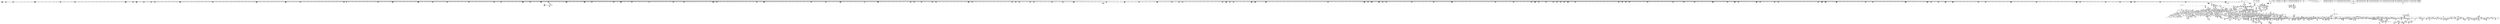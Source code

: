 digraph {
	CE0x48f55e0 [shape=record,shape=Mrecord,label="{CE0x48f55e0|file_map_prot_check:rc.0|*SummSource*}"]
	CE0x48cef90 [shape=record,shape=Mrecord,label="{CE0x48cef90|i64*_getelementptr_inbounds_(_38_x_i64_,_38_x_i64_*___llvm_gcov_ctr257,_i64_0,_i64_0)|*Constant*}"]
	CE0x48f6050 [shape=record,shape=Mrecord,label="{CE0x48f6050|i64_24|*Constant*|*SummSource*}"]
	CE0x49a8c10 [shape=record,shape=Mrecord,label="{CE0x49a8c10|i64_8|*Constant*}"]
	CE0x48d4030 [shape=record,shape=Mrecord,label="{CE0x48d4030|file_map_prot_check:land.lhs.true2|*SummSink*}"]
	"CONST[source:1(input),value:2(dynamic)][purpose:{operation}][SrcIdx:9]"
	CE0x4a0d400 [shape=record,shape=Mrecord,label="{CE0x4a0d400|0:_i32,_4:_i32,_8:_i16,_12:_i32,_16:_i32,_20:_i32,_24:_i32,_56:_i8*,_:_SCMRE_258,259_}"]
	CE0x4905150 [shape=record,shape=Mrecord,label="{CE0x4905150|file_map_prot_check:tmp6|security/selinux/hooks.c,3238}"]
	CE0x4a0c4d0 [shape=record,shape=Mrecord,label="{CE0x4a0c4d0|0:_i32,_4:_i32,_8:_i16,_12:_i32,_16:_i32,_20:_i32,_24:_i32,_56:_i8*,_:_SCMRE_249,250_}"]
	CE0x48ec440 [shape=record,shape=Mrecord,label="{CE0x48ec440|8:_i8,_32:_%struct.inode*,_%struct.selinux_audit_data*,_456:_i8*,_:_SCMRE_176,177_}"]
	CE0x48cb270 [shape=record,shape=Mrecord,label="{CE0x48cb270|selinux_mmap_file:and|security/selinux/hooks.c,3296}"]
	CE0x498f480 [shape=record,shape=Mrecord,label="{CE0x498f480|file_has_perm:if.end}"]
	CE0x4a1f9d0 [shape=record,shape=Mrecord,label="{CE0x4a1f9d0|0:_i32,_4:_i32,_8:_i16,_12:_i32,_16:_i32,_20:_i32,_24:_i32,_56:_i8*,_:_SCMRE_607,608_}"]
	CE0x4994950 [shape=record,shape=Mrecord,label="{CE0x4994950|8:_i8,_32:_%struct.inode*,_%struct.selinux_audit_data*,_456:_i8*,_:_SCMRE_320,324_|*MultipleSource*|Function::selinux_mmap_file&Arg::file::|security/selinux/hooks.c, 1676|security/selinux/hooks.c,1674|Function::file_has_perm&Arg::file::|Function::avc_has_perm&Arg::auditdata::|Function::file_map_prot_check&Arg::file::}"]
	CE0x4991720 [shape=record,shape=Mrecord,label="{CE0x4991720|get_current:tmp1}"]
	CE0x48a8040 [shape=record,shape=Mrecord,label="{CE0x48a8040|file_map_prot_check:tmp62|security/selinux/hooks.c,3259|*SummSink*}"]
	CE0x491b640 [shape=record,shape=Mrecord,label="{CE0x491b640|i64*_getelementptr_inbounds_(_8_x_i64_,_8_x_i64_*___llvm_gcov_ctr154,_i64_0,_i64_2)|*Constant*}"]
	CE0x498e5a0 [shape=record,shape=Mrecord,label="{CE0x498e5a0|file_has_perm:if.end|*SummSink*}"]
	CE0x4a0aad0 [shape=record,shape=Mrecord,label="{CE0x4a0aad0|0:_i32,_4:_i32,_8:_i16,_12:_i32,_16:_i32,_20:_i32,_24:_i32,_56:_i8*,_:_SCMRE_216,224_|*MultipleSource*|*LoadInst*|include/linux/fs.h,1916|security/selinux/hooks.c,1675|Function::inode_has_perm&Arg::inode::|security/selinux/hooks.c,1611}"]
	CE0x49ad5e0 [shape=record,shape=Mrecord,label="{CE0x49ad5e0|file_has_perm:rc.1}"]
	CE0x4935e50 [shape=record,shape=Mrecord,label="{CE0x4935e50|file_has_perm:av|Function::file_has_perm&Arg::av::|*SummSource*}"]
	CE0x4a04b10 [shape=record,shape=Mrecord,label="{CE0x4a04b10|0:_i32,_4:_i32,_8:_i16,_12:_i32,_16:_i32,_20:_i32,_24:_i32,_56:_i8*,_:_SCMRE_153,154_}"]
	CE0x4a13270 [shape=record,shape=Mrecord,label="{CE0x4a13270|0:_i32,_4:_i32,_8:_i16,_12:_i32,_16:_i32,_20:_i32,_24:_i32,_56:_i8*,_:_SCMRE_328,336_|*MultipleSource*|*LoadInst*|include/linux/fs.h,1916|security/selinux/hooks.c,1675|Function::inode_has_perm&Arg::inode::|security/selinux/hooks.c,1611}"]
	CE0x48d6140 [shape=record,shape=Mrecord,label="{CE0x48d6140|file_map_prot_check:tmp31|security/selinux/hooks.c,3242}"]
	CE0x4a09f70 [shape=record,shape=Mrecord,label="{CE0x4a09f70|0:_i32,_4:_i32,_8:_i16,_12:_i32,_16:_i32,_20:_i32,_24:_i32,_56:_i8*,_:_SCMRE_203,204_}"]
	CE0x49b5fb0 [shape=record,shape=Mrecord,label="{CE0x49b5fb0|inode_has_perm:tmp3|*SummSink*}"]
	CE0x49aa250 [shape=record,shape=Mrecord,label="{CE0x49aa250|file_has_perm:tmp19|security/selinux/hooks.c,1690|*SummSource*}"]
	CE0x4a20fc0 [shape=record,shape=Mrecord,label="{CE0x4a20fc0|0:_i32,_4:_i32,_8:_i16,_12:_i32,_16:_i32,_20:_i32,_24:_i32,_56:_i8*,_:_SCMRE_620,621_}"]
	CE0x4a0e8a0 [shape=record,shape=Mrecord,label="{CE0x4a0e8a0|0:_i32,_4:_i32,_8:_i16,_12:_i32,_16:_i32,_20:_i32,_24:_i32,_56:_i8*,_:_SCMRE_270,271_}"]
	CE0x48ed140 [shape=record,shape=Mrecord,label="{CE0x48ed140|8:_i8,_32:_%struct.inode*,_%struct.selinux_audit_data*,_456:_i8*,_:_SCMRE_184,185_}"]
	CE0x4966700 [shape=record,shape=Mrecord,label="{CE0x4966700|8:_i8,_32:_%struct.inode*,_%struct.selinux_audit_data*,_456:_i8*,_:_SCMRE_61,62_}"]
	CE0x4996b10 [shape=record,shape=Mrecord,label="{CE0x4996b10|8:_i8,_32:_%struct.inode*,_%struct.selinux_audit_data*,_456:_i8*,_:_SCMRE_396,400_|*MultipleSource*|Function::selinux_mmap_file&Arg::file::|security/selinux/hooks.c, 1676|security/selinux/hooks.c,1674|Function::file_has_perm&Arg::file::|Function::avc_has_perm&Arg::auditdata::|Function::file_map_prot_check&Arg::file::}"]
	CE0x497b020 [shape=record,shape=Mrecord,label="{CE0x497b020|8:_i8,_32:_%struct.inode*,_%struct.selinux_audit_data*,_456:_i8*,_:_SCMRE_191,192_}"]
	CE0x4911d00 [shape=record,shape=Mrecord,label="{CE0x4911d00|0:_i32,_4:_i32,_8:_i16,_12:_i32,_16:_i32,_20:_i32,_24:_i32,_56:_i8*,_:_SCMRE_142,143_}"]
	CE0x4a27d70 [shape=record,shape=Mrecord,label="{CE0x4a27d70|0:_i32,_4:_i32,_8:_i16,_12:_i32,_16:_i32,_20:_i32,_24:_i32,_56:_i8*,_:_SCMRE_877,878_}"]
	CE0x4a28280 [shape=record,shape=Mrecord,label="{CE0x4a28280|0:_i32,_4:_i32,_8:_i16,_12:_i32,_16:_i32,_20:_i32,_24:_i32,_56:_i8*,_:_SCMRE_880,881_}"]
	CE0x497b9e0 [shape=record,shape=Mrecord,label="{CE0x497b9e0|8:_i8,_32:_%struct.inode*,_%struct.selinux_audit_data*,_456:_i8*,_:_SCMRE_197,198_}"]
	CE0x48d7e40 [shape=record,shape=Mrecord,label="{CE0x48d7e40|file_map_prot_check:tmp17|security/selinux/hooks.c,3238|*SummSink*}"]
	CE0x48c43c0 [shape=record,shape=Mrecord,label="{CE0x48c43c0|selinux_mmap_file:tmp4|security/selinux/hooks.c,3292|*SummSink*}"]
	CE0x4965480 [shape=record,shape=Mrecord,label="{CE0x4965480|i32_22|*Constant*}"]
	CE0x4986f70 [shape=record,shape=Mrecord,label="{CE0x4986f70|_ret_i32_%retval.0,_!dbg_!27728|security/selinux/avc.c,775|*SummSource*}"]
	CE0x48c4ef0 [shape=record,shape=Mrecord,label="{CE0x48c4ef0|selinux_mmap_file:tmp7|security/selinux/hooks.c,3293}"]
	CE0x492e650 [shape=record,shape=Mrecord,label="{CE0x492e650|file_map_prot_check:tmp65|security/selinux/hooks.c,3261}"]
	CE0x4935630 [shape=record,shape=Mrecord,label="{CE0x4935630|file_has_perm:cred|Function::file_has_perm&Arg::cred::|*SummSource*}"]
	CE0x4904b70 [shape=record,shape=Mrecord,label="{CE0x4904b70|file_map_prot_check:tmp5|security/selinux/hooks.c,3238}"]
	CE0x48ced40 [shape=record,shape=Mrecord,label="{CE0x48ced40|file_map_prot_check:if.end|*SummSink*}"]
	CE0x4913200 [shape=record,shape=Mrecord,label="{CE0x4913200|file_map_prot_check:conv|security/selinux/hooks.c,3259|*SummSink*}"]
	CE0x48bd540 [shape=record,shape=Mrecord,label="{CE0x48bd540|file_map_prot_check:tmp34|security/selinux/hooks.c,3242|*SummSink*}"]
	CE0x4a4c0e0 [shape=record,shape=Mrecord,label="{CE0x4a4c0e0|GLOBAL:__invalid_creds|*Constant*}"]
	CE0x498a050 [shape=record,shape=Mrecord,label="{CE0x498a050|file_inode:tmp4|*LoadInst*|include/linux/fs.h,1916|*SummSource*}"]
	CE0x48f8ab0 [shape=record,shape=Mrecord,label="{CE0x48f8ab0|file_map_prot_check:tmp43|security/selinux/hooks.c,3249}"]
	CE0x4907b20 [shape=record,shape=Mrecord,label="{CE0x4907b20|file_map_prot_check:tmp3|*SummSink*}"]
	CE0x48fab50 [shape=record,shape=Mrecord,label="{CE0x48fab50|file_map_prot_check:tmp70|security/selinux/hooks.c,3264|*SummSink*}"]
	CE0x49acd90 [shape=record,shape=Mrecord,label="{CE0x49acd90|file_has_perm:tmp26|security/selinux/hooks.c,1694|*SummSink*}"]
	CE0x4976900 [shape=record,shape=Mrecord,label="{CE0x4976900|8:_i8,_32:_%struct.inode*,_%struct.selinux_audit_data*,_456:_i8*,_:_SCMRE_167,168_}"]
	CE0x4936c90 [shape=record,shape=Mrecord,label="{CE0x4936c90|file_map_prot_check:tmp71|security/selinux/hooks.c,3253|*SummSink*}"]
	CE0x4a32380 [shape=record,shape=Mrecord,label="{CE0x4a32380|inode_has_perm:tmp15|*LoadInst*|security/selinux/hooks.c,1615|*SummSource*}"]
	CE0x4982df0 [shape=record,shape=Mrecord,label="{CE0x4982df0|file_has_perm:tmp20|security/selinux/hooks.c,1694|*SummSource*}"]
	CE0x490fe40 [shape=record,shape=Mrecord,label="{CE0x490fe40|0:_i32,_4:_i32,_8:_i16,_12:_i32,_16:_i32,_20:_i32,_24:_i32,_56:_i8*,_:_SCMRE_80,88_|*MultipleSource*|*LoadInst*|include/linux/fs.h,1916|security/selinux/hooks.c,1675|Function::inode_has_perm&Arg::inode::|security/selinux/hooks.c,1611}"]
	CE0x48d5a30 [shape=record,shape=Mrecord,label="{CE0x48d5a30|file_map_prot_check:tmp29|security/selinux/hooks.c,3242}"]
	CE0x4a2ccc0 [shape=record,shape=Mrecord,label="{CE0x4a2ccc0|0:_i32,_4:_i32,_8:_i16,_12:_i32,_16:_i32,_20:_i32,_24:_i32,_56:_i8*,_:_SCMRE_924,925_}"]
	CE0x4a16510 [shape=record,shape=Mrecord,label="{CE0x4a16510|0:_i32,_4:_i32,_8:_i16,_12:_i32,_16:_i32,_20:_i32,_24:_i32,_56:_i8*,_:_SCMRE_474,475_}"]
	CE0x492be70 [shape=record,shape=Mrecord,label="{CE0x492be70|i64_2|*Constant*}"]
	CE0x48b5210 [shape=record,shape=Mrecord,label="{CE0x48b5210|file_map_prot_check:prot|Function::file_map_prot_check&Arg::prot::}"]
	CE0x48f78d0 [shape=record,shape=Mrecord,label="{CE0x48f78d0|file_map_prot_check:tobool24|security/selinux/hooks.c,3258}"]
	CE0x4972a70 [shape=record,shape=Mrecord,label="{CE0x4972a70|avc_has_perm:requested|Function::avc_has_perm&Arg::requested::}"]
	CE0x48c8df0 [shape=record,shape=Mrecord,label="{CE0x48c8df0|i8*_getelementptr_inbounds_(_25_x_i8_,_25_x_i8_*_.str3,_i32_0,_i32_0)|*Constant*}"]
	CE0x4a2f010 [shape=record,shape=Mrecord,label="{CE0x4a2f010|0:_i32,_4:_i32,_8:_i16,_12:_i32,_16:_i32,_20:_i32,_24:_i32,_56:_i8*,_:_SCMRE_978,979_}"]
	CE0x48cf070 [shape=record,shape=Mrecord,label="{CE0x48cf070|i64*_getelementptr_inbounds_(_38_x_i64_,_38_x_i64_*___llvm_gcov_ctr257,_i64_0,_i64_0)|*Constant*|*SummSource*}"]
	CE0x48da430 [shape=record,shape=Mrecord,label="{CE0x48da430|file_map_prot_check:cred4|security/selinux/hooks.c,3238|*SummSink*}"]
	CE0x4987690 [shape=record,shape=Mrecord,label="{CE0x4987690|file_has_perm:out|*SummSource*}"]
	CE0x4a25e40 [shape=record,shape=Mrecord,label="{CE0x4a25e40|0:_i32,_4:_i32,_8:_i16,_12:_i32,_16:_i32,_20:_i32,_24:_i32,_56:_i8*,_:_SCMRE_840,848_|*MultipleSource*|*LoadInst*|include/linux/fs.h,1916|security/selinux/hooks.c,1675|Function::inode_has_perm&Arg::inode::|security/selinux/hooks.c,1611}"]
	CE0x48d0c10 [shape=record,shape=Mrecord,label="{CE0x48d0c10|file_map_prot_check:tmp28|security/selinux/hooks.c,3242}"]
	CE0x48a4020 [shape=record,shape=Mrecord,label="{CE0x48a4020|GLOBAL:selinux_checkreqprot|Global_var:selinux_checkreqprot}"]
	"CONST[source:0(mediator),value:2(dynamic)][purpose:{object}][SnkIdx:5]"
	CE0x48a9520 [shape=record,shape=Mrecord,label="{CE0x48a9520|cred_has_perm:entry}"]
	CE0x48ef5e0 [shape=record,shape=Mrecord,label="{CE0x48ef5e0|i8_1|*Constant*}"]
	CE0x48efab0 [shape=record,shape=Mrecord,label="{CE0x48efab0|file_has_perm:if.end6|*SummSink*}"]
	CE0x49a61e0 [shape=record,shape=Mrecord,label="{CE0x49a61e0|file_inode:f|Function::file_inode&Arg::f::}"]
	CE0x48fee50 [shape=record,shape=Mrecord,label="{CE0x48fee50|file_map_prot_check:tmp8|security/selinux/hooks.c,3238|*SummSink*}"]
	CE0x48c4590 [shape=record,shape=Mrecord,label="{CE0x48c4590|selinux_mmap_file:tmp8|security/selinux/hooks.c,3293|*SummSource*}"]
	CE0x498adc0 [shape=record,shape=Mrecord,label="{CE0x498adc0|8:_i8,_32:_%struct.inode*,_%struct.selinux_audit_data*,_456:_i8*,_:_SCMRE_104,105_}"]
	CE0x492efa0 [shape=record,shape=Mrecord,label="{CE0x492efa0|file_map_prot_check:tmp66|security/selinux/hooks.c,3261|*SummSink*}"]
	CE0x49a6100 [shape=record,shape=Mrecord,label="{CE0x49a6100|file_inode:entry|*SummSink*}"]
	CE0x493cff0 [shape=record,shape=Mrecord,label="{CE0x493cff0|cred_has_perm:call2|security/selinux/hooks.c,1508|*SummSink*}"]
	CE0x4a1f160 [shape=record,shape=Mrecord,label="{CE0x4a1f160|0:_i32,_4:_i32,_8:_i16,_12:_i32,_16:_i32,_20:_i32,_24:_i32,_56:_i8*,_:_SCMRE_602,603_}"]
	CE0x48c5790 [shape=record,shape=Mrecord,label="{CE0x48c5790|_call_void_lockdep_rcu_suspicious(i8*_getelementptr_inbounds_(_25_x_i8_,_25_x_i8_*_.str3,_i32_0,_i32_0),_i32_3238,_i8*_getelementptr_inbounds_(_45_x_i8_,_45_x_i8_*_.str12,_i32_0,_i32_0))_#10,_!dbg_!27730|security/selinux/hooks.c,3238|*SummSource*}"]
	CE0x4929910 [shape=record,shape=Mrecord,label="{CE0x4929910|__validate_creds:expval|include/linux/cred.h,173|*SummSink*}"]
	CE0x49672a0 [shape=record,shape=Mrecord,label="{CE0x49672a0|file_has_perm:out}"]
	CE0x48c6330 [shape=record,shape=Mrecord,label="{CE0x48c6330|file_map_prot_check:tmp4|security/selinux/hooks.c,3238}"]
	CE0x48d7700 [shape=record,shape=Mrecord,label="{CE0x48d7700|cred_has_perm:bb|*SummSink*}"]
	CE0x49a2510 [shape=record,shape=Mrecord,label="{CE0x49a2510|file_has_perm:tobool|security/selinux/hooks.c,1688|*SummSink*}"]
	CE0x492afd0 [shape=record,shape=Mrecord,label="{CE0x492afd0|__validate_creds:entry}"]
	CE0x492e4e0 [shape=record,shape=Mrecord,label="{CE0x492e4e0|file_map_prot_check:tmp64|security/selinux/hooks.c,3261|*SummSink*}"]
	CE0x4984a40 [shape=record,shape=Mrecord,label="{CE0x4984a40|i64*_getelementptr_inbounds_(_2_x_i64_,_2_x_i64_*___llvm_gcov_ctr131,_i64_0,_i64_1)|*Constant*|*SummSource*}"]
	CE0x4900850 [shape=record,shape=Mrecord,label="{CE0x4900850|i8_1|*Constant*|*SummSink*}"]
	CE0x4928e00 [shape=record,shape=Mrecord,label="{CE0x4928e00|cred_sid:tmp5|security/selinux/hooks.c,196}"]
	CE0x49027d0 [shape=record,shape=Mrecord,label="{CE0x49027d0|8:_i8,_32:_%struct.inode*,_%struct.selinux_audit_data*,_456:_i8*,_:_SCMRE_59,60_}"]
	CE0x48b97e0 [shape=record,shape=Mrecord,label="{CE0x48b97e0|selinux_mmap_file:call|security/selinux/hooks.c,3295}"]
	CE0x48c0990 [shape=record,shape=Mrecord,label="{CE0x48c0990|i64_11|*Constant*|*SummSink*}"]
	CE0x4a12710 [shape=record,shape=Mrecord,label="{CE0x4a12710|0:_i32,_4:_i32,_8:_i16,_12:_i32,_16:_i32,_20:_i32,_24:_i32,_56:_i8*,_:_SCMRE_307,308_}"]
	CE0x491e340 [shape=record,shape=Mrecord,label="{CE0x491e340|__validate_creds:tmp3|include/linux/cred.h,173|*SummSource*}"]
	CE0x48ba4e0 [shape=record,shape=Mrecord,label="{CE0x48ba4e0|selinux_mmap_file:tmp10|security/selinux/hooks.c,3295|*SummSource*}"]
	CE0x4931950 [shape=record,shape=Mrecord,label="{CE0x4931950|file_map_prot_check:conv36|security/selinux/hooks.c,3262|*SummSource*}"]
	CE0x4a128c0 [shape=record,shape=Mrecord,label="{CE0x4a128c0|0:_i32,_4:_i32,_8:_i16,_12:_i32,_16:_i32,_20:_i32,_24:_i32,_56:_i8*,_:_SCMRE_308,309_}"]
	CE0x49aa3c0 [shape=record,shape=Mrecord,label="{CE0x49aa3c0|file_has_perm:tmp19|security/selinux/hooks.c,1690|*SummSink*}"]
	CE0x48c4f60 [shape=record,shape=Mrecord,label="{CE0x48c4f60|selinux_mmap_file:tmp7|security/selinux/hooks.c,3293|*SummSource*}"]
	CE0x48b3a50 [shape=record,shape=Mrecord,label="{CE0x48b3a50|selinux_mmap_file:tmp|*SummSink*}"]
	CE0x48ebdc0 [shape=record,shape=Mrecord,label="{CE0x48ebdc0|8:_i8,_32:_%struct.inode*,_%struct.selinux_audit_data*,_456:_i8*,_:_SCMRE_172,173_}"]
	CE0x4981e80 [shape=record,shape=Mrecord,label="{CE0x4981e80|8:_i8,_32:_%struct.inode*,_%struct.selinux_audit_data*,_456:_i8*,_:_SCMRE_88,89_}"]
	CE0x4a42100 [shape=record,shape=Mrecord,label="{CE0x4a42100|inode_has_perm:tmp10|security/selinux/hooks.c,1611|*SummSource*}"]
	CE0x48d6700 [shape=record,shape=Mrecord,label="{CE0x48d6700|i64*_getelementptr_inbounds_(_2_x_i64_,_2_x_i64_*___llvm_gcov_ctr98,_i64_0,_i64_1)|*Constant*|*SummSink*}"]
	CE0x48aab20 [shape=record,shape=Mrecord,label="{CE0x48aab20|_ret_i32_%call2,_!dbg_!27719|security/selinux/hooks.c,1508|*SummSource*}"]
	CE0x496faa0 [shape=record,shape=Mrecord,label="{CE0x496faa0|8:_i8,_32:_%struct.inode*,_%struct.selinux_audit_data*,_456:_i8*,_:_SCMRE_56,57_}"]
	CE0x496ac30 [shape=record,shape=Mrecord,label="{CE0x496ac30|file_has_perm:f_security|security/selinux/hooks.c,1674|*SummSource*}"]
	CE0x4a3b9a0 [shape=record,shape=Mrecord,label="{CE0x4a3b9a0|__validate_creds:if.then|*SummSink*}"]
	CE0x48f9040 [shape=record,shape=Mrecord,label="{CE0x48f9040|file_map_prot_check:tmp44|security/selinux/hooks.c,3249}"]
	CE0x48a1df0 [shape=record,shape=Mrecord,label="{CE0x48a1df0|selinux_mmap_file:if.then|*SummSource*}"]
	CE0x4975da0 [shape=record,shape=Mrecord,label="{CE0x4975da0|8:_i8,_32:_%struct.inode*,_%struct.selinux_audit_data*,_456:_i8*,_:_SCMRE_160,161_}"]
	CE0x4a42e00 [shape=record,shape=Mrecord,label="{CE0x4a42e00|inode_has_perm:tmp11|security/selinux/hooks.c,1612|*SummSink*}"]
	CE0x48adba0 [shape=record,shape=Mrecord,label="{CE0x48adba0|_call_void_mcount()_#3|*SummSource*}"]
	CE0x48d16b0 [shape=record,shape=Mrecord,label="{CE0x48d16b0|file_map_prot_check:if.then33}"]
	CE0x4902a40 [shape=record,shape=Mrecord,label="{CE0x4902a40|0:_i32,_4:_i32,_8:_i32,_12:_i32,_:_CMRE_20,24_|*MultipleSource*|security/selinux/hooks.c,196|security/selinux/hooks.c,197|*LoadInst*|security/selinux/hooks.c,196}"]
	CE0x4a32fa0 [shape=record,shape=Mrecord,label="{CE0x4a32fa0|inode_has_perm:tmp13|security/selinux/hooks.c,1614|*SummSink*}"]
	CE0x4a3df60 [shape=record,shape=Mrecord,label="{CE0x4a3df60|inode_has_perm:tobool|security/selinux/hooks.c,1611|*SummSource*}"]
	CE0x48f4a40 [shape=record,shape=Mrecord,label="{CE0x48f4a40|file_map_prot_check:tmp47|security/selinux/hooks.c,3251|*SummSource*}"]
	CE0x499dee0 [shape=record,shape=Mrecord,label="{CE0x499dee0|file_has_perm:tmp16|security/selinux/hooks.c,1689|*SummSource*}"]
	CE0x491bfb0 [shape=record,shape=Mrecord,label="{CE0x491bfb0|GLOBAL:__validate_creds|*Constant*|*SummSink*}"]
	CE0x4984920 [shape=record,shape=Mrecord,label="{CE0x4984920|cred_sid:tmp1|*SummSink*}"]
	CE0x496cc70 [shape=record,shape=Mrecord,label="{CE0x496cc70|_call_void_mcount()_#3|*SummSink*}"]
	CE0x497ebb0 [shape=record,shape=Mrecord,label="{CE0x497ebb0|8:_i8,_32:_%struct.inode*,_%struct.selinux_audit_data*,_456:_i8*,_:_SCMRE_127,128_}"]
	CE0x48b4b60 [shape=record,shape=Mrecord,label="{CE0x48b4b60|file_map_prot_check:if.then28|*SummSource*}"]
	CE0x4973e80 [shape=record,shape=Mrecord,label="{CE0x4973e80|__validate_creds:tmp5|include/linux/cred.h,173|*SummSource*}"]
	CE0x4a078a0 [shape=record,shape=Mrecord,label="{CE0x4a078a0|0:_i32,_4:_i32,_8:_i16,_12:_i32,_16:_i32,_20:_i32,_24:_i32,_56:_i8*,_:_SCMRE_180,181_}"]
	CE0x4a2dbf0 [shape=record,shape=Mrecord,label="{CE0x4a2dbf0|0:_i32,_4:_i32,_8:_i16,_12:_i32,_16:_i32,_20:_i32,_24:_i32,_56:_i8*,_:_SCMRE_933,934_}"]
	CE0x49381c0 [shape=record,shape=Mrecord,label="{CE0x49381c0|i64*_getelementptr_inbounds_(_38_x_i64_,_38_x_i64_*___llvm_gcov_ctr257,_i64_0,_i64_36)|*Constant*|*SummSource*}"]
	CE0x48d1fe0 [shape=record,shape=Mrecord,label="{CE0x48d1fe0|file_map_prot_check:tmp32|security/selinux/hooks.c,3242|*SummSource*}"]
	CE0x4a34070 [shape=record,shape=Mrecord,label="{CE0x4a34070|cred_sid:entry}"]
	CE0x4a05bf0 [shape=record,shape=Mrecord,label="{CE0x4a05bf0|0:_i32,_4:_i32,_8:_i16,_12:_i32,_16:_i32,_20:_i32,_24:_i32,_56:_i8*,_:_SCMRE_163,164_}"]
	CE0x48da0e0 [shape=record,shape=Mrecord,label="{CE0x48da0e0|i32_78|*Constant*}"]
	CE0x49723f0 [shape=record,shape=Mrecord,label="{CE0x49723f0|i16_2|*Constant*|*SummSink*}"]
	CE0x4997ef0 [shape=record,shape=Mrecord,label="{CE0x4997ef0|8:_i8,_32:_%struct.inode*,_%struct.selinux_audit_data*,_456:_i8*,_:_SCMRE_428,432_|*MultipleSource*|Function::selinux_mmap_file&Arg::file::|security/selinux/hooks.c, 1676|security/selinux/hooks.c,1674|Function::file_has_perm&Arg::file::|Function::avc_has_perm&Arg::auditdata::|Function::file_map_prot_check&Arg::file::}"]
	CE0x4911910 [shape=record,shape=Mrecord,label="{CE0x4911910|0:_i32,_4:_i32,_8:_i16,_12:_i32,_16:_i32,_20:_i32,_24:_i32,_56:_i8*,_:_SCMRE_139,140_}"]
	CE0x49a4ac0 [shape=record,shape=Mrecord,label="{CE0x49a4ac0|file_has_perm:tmp4|security/selinux/hooks.c,1681|*SummSink*}"]
	CE0x4936700 [shape=record,shape=Mrecord,label="{CE0x4936700|file_map_prot_check:rc.1}"]
	CE0x48ad570 [shape=record,shape=Mrecord,label="{CE0x48ad570|file_map_prot_check:tmp10|security/selinux/hooks.c,3238|*SummSink*}"]
	CE0x48b6770 [shape=record,shape=Mrecord,label="{CE0x48b6770|selinux_mmap_file:flags|Function::selinux_mmap_file&Arg::flags::|*SummSink*}"]
	CE0x496d440 [shape=record,shape=Mrecord,label="{CE0x496d440|cred_sid:tmp|*SummSink*}"]
	CE0x48a6170 [shape=record,shape=Mrecord,label="{CE0x48a6170|0:_i32,_4:_i32,_8:_i16,_12:_i32,_16:_i32,_20:_i32,_24:_i32,_56:_i8*,_:_SCMRE_72,76_|*MultipleSource*|*LoadInst*|include/linux/fs.h,1916|security/selinux/hooks.c,1675|Function::inode_has_perm&Arg::inode::|security/selinux/hooks.c,1611}"]
	CE0x48db8c0 [shape=record,shape=Mrecord,label="{CE0x48db8c0|file_map_prot_check:tmp7|security/selinux/hooks.c,3238}"]
	CE0x49832b0 [shape=record,shape=Mrecord,label="{CE0x49832b0|_call_void_mcount()_#3}"]
	CE0x4999690 [shape=record,shape=Mrecord,label="{CE0x4999690|8:_i8,_32:_%struct.inode*,_%struct.selinux_audit_data*,_456:_i8*,_:_SCMRE_472,480_|*MultipleSource*|Function::selinux_mmap_file&Arg::file::|security/selinux/hooks.c, 1676|security/selinux/hooks.c,1674|Function::file_has_perm&Arg::file::|Function::avc_has_perm&Arg::auditdata::|Function::file_map_prot_check&Arg::file::}"]
	CE0x48b30e0 [shape=record,shape=Mrecord,label="{CE0x48b30e0|i64_1|*Constant*}"]
	CE0x48b77c0 [shape=record,shape=Mrecord,label="{CE0x48b77c0|file_map_prot_check:shared|Function::file_map_prot_check&Arg::shared::}"]
	CE0x4936c20 [shape=record,shape=Mrecord,label="{CE0x4936c20|file_map_prot_check:tmp71|security/selinux/hooks.c,3253|*SummSource*}"]
	CE0x49ac680 [shape=record,shape=Mrecord,label="{CE0x49ac680|file_has_perm:rc.0|*SummSink*}"]
	CE0x4a2c600 [shape=record,shape=Mrecord,label="{CE0x4a2c600|0:_i32,_4:_i32,_8:_i16,_12:_i32,_16:_i32,_20:_i32,_24:_i32,_56:_i8*,_:_SCMRE_920,921_}"]
	CE0x4972800 [shape=record,shape=Mrecord,label="{CE0x4972800|avc_has_perm:tclass|Function::avc_has_perm&Arg::tclass::|*SummSink*}"]
	CE0x49af290 [shape=record,shape=Mrecord,label="{CE0x49af290|file_has_perm:call9|security/selinux/hooks.c,1695}"]
	CE0x4970160 [shape=record,shape=Mrecord,label="{CE0x4970160|cred_sid:tmp3|*SummSink*}"]
	CE0x4a23c00 [shape=record,shape=Mrecord,label="{CE0x4a23c00|0:_i32,_4:_i32,_8:_i16,_12:_i32,_16:_i32,_20:_i32,_24:_i32,_56:_i8*,_:_SCMRE_736,740_|*MultipleSource*|*LoadInst*|include/linux/fs.h,1916|security/selinux/hooks.c,1675|Function::inode_has_perm&Arg::inode::|security/selinux/hooks.c,1611}"]
	CE0x48fe880 [shape=record,shape=Mrecord,label="{CE0x48fe880|i64_14|*Constant*|*SummSource*}"]
	CE0x49a7830 [shape=record,shape=Mrecord,label="{CE0x49a7830|i64*_getelementptr_inbounds_(_12_x_i64_,_12_x_i64_*___llvm_gcov_ctr170,_i64_0,_i64_6)|*Constant*|*SummSink*}"]
	CE0x48bd690 [shape=record,shape=Mrecord,label="{CE0x48bd690|file_map_prot_check:tmp35|security/selinux/hooks.c,3242}"]
	CE0x497fd60 [shape=record,shape=Mrecord,label="{CE0x497fd60|8:_i8,_32:_%struct.inode*,_%struct.selinux_audit_data*,_456:_i8*,_:_SCMRE_117,118_}"]
	CE0x48c9b80 [shape=record,shape=Mrecord,label="{CE0x48c9b80|i64*_getelementptr_inbounds_(_5_x_i64_,_5_x_i64_*___llvm_gcov_ctr256,_i64_0,_i64_3)|*Constant*|*SummSink*}"]
	CE0x48a76f0 [shape=record,shape=Mrecord,label="{CE0x48a76f0|i64*_getelementptr_inbounds_(_38_x_i64_,_38_x_i64_*___llvm_gcov_ctr257,_i64_0,_i64_30)|*Constant*|*SummSource*}"]
	CE0x4a30640 [shape=record,shape=Mrecord,label="{CE0x4a30640|inode_has_perm:tmp6|*LoadInst*|security/selinux/hooks.c,1611|*SummSink*}"]
	CE0x492b830 [shape=record,shape=Mrecord,label="{CE0x492b830|inode_has_perm:tmp|*SummSource*}"]
	CE0x48b1800 [shape=record,shape=Mrecord,label="{CE0x48b1800|_ret_i32_%call,_!dbg_!27724|security/selinux/hooks.c,3295|*SummSink*}"]
	CE0x4991ac0 [shape=record,shape=Mrecord,label="{CE0x4991ac0|i32_(i32,_i32,_i16,_i32,_%struct.common_audit_data*)*_bitcast_(i32_(i32,_i32,_i16,_i32,_%struct.common_audit_data.495*)*_avc_has_perm_to_i32_(i32,_i32,_i16,_i32,_%struct.common_audit_data*)*)|*Constant*|*SummSink*}"]
	CE0x497eb40 [shape=record,shape=Mrecord,label="{CE0x497eb40|file_inode:tmp2}"]
	CE0x4a13c40 [shape=record,shape=Mrecord,label="{CE0x4a13c40|0:_i32,_4:_i32,_8:_i16,_12:_i32,_16:_i32,_20:_i32,_24:_i32,_56:_i8*,_:_SCMRE_352,360_|*MultipleSource*|*LoadInst*|include/linux/fs.h,1916|security/selinux/hooks.c,1675|Function::inode_has_perm&Arg::inode::|security/selinux/hooks.c,1611}"]
	CE0x4a13f00 [shape=record,shape=Mrecord,label="{CE0x4a13f00|0:_i32,_4:_i32,_8:_i16,_12:_i32,_16:_i32,_20:_i32,_24:_i32,_56:_i8*,_:_SCMRE_360,376_|*MultipleSource*|*LoadInst*|include/linux/fs.h,1916|security/selinux/hooks.c,1675|Function::inode_has_perm&Arg::inode::|security/selinux/hooks.c,1611}"]
	CE0x48cbba0 [shape=record,shape=Mrecord,label="{CE0x48cbba0|selinux_mmap_file:tmp5|security/selinux/hooks.c,3292|*SummSink*}"]
	CE0x4904810 [shape=record,shape=Mrecord,label="{CE0x4904810|GLOBAL:__llvm_gcov_ctr257|Global_var:__llvm_gcov_ctr257|*SummSink*}"]
	CE0x48b0410 [shape=record,shape=Mrecord,label="{CE0x48b0410|GLOBAL:cred_has_perm|*Constant*}"]
	CE0x48aa7d0 [shape=record,shape=Mrecord,label="{CE0x48aa7d0|cred_has_perm:perms|Function::cred_has_perm&Arg::perms::|*SummSource*}"]
	CE0x4927750 [shape=record,shape=Mrecord,label="{CE0x4927750|__validate_creds:file|Function::__validate_creds&Arg::file::|*SummSource*}"]
	CE0x49b3cb0 [shape=record,shape=Mrecord,label="{CE0x49b3cb0|__validate_creds:call|include/linux/cred.h,173}"]
	CE0x48ae6d0 [shape=record,shape=Mrecord,label="{CE0x48ae6d0|cred_sid:cred|Function::cred_sid&Arg::cred::|*SummSource*}"]
	CE0x4965a00 [shape=record,shape=Mrecord,label="{CE0x4965a00|cred_sid:tmp4|*LoadInst*|security/selinux/hooks.c,196}"]
	CE0x48dcb80 [shape=record,shape=Mrecord,label="{CE0x48dcb80|file_map_prot_check:error|*SummSource*}"]
	CE0x498ac20 [shape=record,shape=Mrecord,label="{CE0x498ac20|8:_i8,_32:_%struct.inode*,_%struct.selinux_audit_data*,_456:_i8*,_:_SCMRE_103,104_}"]
	CE0x48f5d50 [shape=record,shape=Mrecord,label="{CE0x48f5d50|i64_24|*Constant*}"]
	CE0x4a108b0 [shape=record,shape=Mrecord,label="{CE0x4a108b0|0:_i32,_4:_i32,_8:_i16,_12:_i32,_16:_i32,_20:_i32,_24:_i32,_56:_i8*,_:_SCMRE_289,290_}"]
	CE0x4974f00 [shape=record,shape=Mrecord,label="{CE0x4974f00|8:_i8,_32:_%struct.inode*,_%struct.selinux_audit_data*,_456:_i8*,_:_SCMRE_151,152_}"]
	CE0x4919710 [shape=record,shape=Mrecord,label="{CE0x4919710|file_has_perm:call4|security/selinux/hooks.c,1684}"]
	CE0x4a2bbe0 [shape=record,shape=Mrecord,label="{CE0x4a2bbe0|0:_i32,_4:_i32,_8:_i16,_12:_i32,_16:_i32,_20:_i32,_24:_i32,_56:_i8*,_:_SCMRE_914,915_}"]
	CE0x492daf0 [shape=record,shape=Mrecord,label="{CE0x492daf0|file_map_prot_check:tmp63|security/selinux/hooks.c,3261|*SummSink*}"]
	"CONST[source:0(mediator),value:2(dynamic)][purpose:{object}][SnkIdx:6]"
	CE0x49acd20 [shape=record,shape=Mrecord,label="{CE0x49acd20|i64*_getelementptr_inbounds_(_12_x_i64_,_12_x_i64_*___llvm_gcov_ctr170,_i64_0,_i64_10)|*Constant*|*SummSink*}"]
	CE0x4966080 [shape=record,shape=Mrecord,label="{CE0x4966080|8:_i8,_32:_%struct.inode*,_%struct.selinux_audit_data*,_456:_i8*,_:_SCMRE_97,98_}"]
	CE0x498bfd0 [shape=record,shape=Mrecord,label="{CE0x498bfd0|8:_i8,_32:_%struct.inode*,_%struct.selinux_audit_data*,_456:_i8*,_:_SCMRE_75,76_}"]
	CE0x4978cf0 [shape=record,shape=Mrecord,label="{CE0x4978cf0|__validate_creds:tmp8|include/linux/cred.h,175|*SummSource*}"]
	CE0x4913050 [shape=record,shape=Mrecord,label="{CE0x4913050|i32_2|*Constant*|*SummSource*}"]
	CE0x493b570 [shape=record,shape=Mrecord,label="{CE0x493b570|file_map_prot_check:tmp76|security/selinux/hooks.c,3269|*SummSource*}"]
	CE0x4996e70 [shape=record,shape=Mrecord,label="{CE0x4996e70|8:_i8,_32:_%struct.inode*,_%struct.selinux_audit_data*,_456:_i8*,_:_SCMRE_400,404_|*MultipleSource*|Function::selinux_mmap_file&Arg::file::|security/selinux/hooks.c, 1676|security/selinux/hooks.c,1674|Function::file_has_perm&Arg::file::|Function::avc_has_perm&Arg::auditdata::|Function::file_map_prot_check&Arg::file::}"]
	CE0x48efe10 [shape=record,shape=Mrecord,label="{CE0x48efe10|file_map_prot_check:if.then33|*SummSink*}"]
	CE0x48c6110 [shape=record,shape=Mrecord,label="{CE0x48c6110|file_map_prot_check:tmp4|security/selinux/hooks.c,3238|*SummSink*}"]
	CE0x4a07030 [shape=record,shape=Mrecord,label="{CE0x4a07030|0:_i32,_4:_i32,_8:_i16,_12:_i32,_16:_i32,_20:_i32,_24:_i32,_56:_i8*,_:_SCMRE_175,176_}"]
	CE0x492a7a0 [shape=record,shape=Mrecord,label="{CE0x492a7a0|inode_has_perm:tmp1|*SummSource*}"]
	CE0x4905bd0 [shape=record,shape=Mrecord,label="{CE0x4905bd0|i32_3238|*Constant*|*SummSource*}"]
	CE0x4a2e100 [shape=record,shape=Mrecord,label="{CE0x4a2e100|0:_i32,_4:_i32,_8:_i16,_12:_i32,_16:_i32,_20:_i32,_24:_i32,_56:_i8*,_:_SCMRE_976,977_}"]
	CE0x490af00 [shape=record,shape=Mrecord,label="{CE0x490af00|file_map_prot_check:and26|security/selinux/hooks.c,3258|*SummSink*}"]
	CE0x4a1cdf0 [shape=record,shape=Mrecord,label="{CE0x4a1cdf0|0:_i32,_4:_i32,_8:_i16,_12:_i32,_16:_i32,_20:_i32,_24:_i32,_56:_i8*,_:_SCMRE_581,582_}"]
	CE0x48ec780 [shape=record,shape=Mrecord,label="{CE0x48ec780|8:_i8,_32:_%struct.inode*,_%struct.selinux_audit_data*,_456:_i8*,_:_SCMRE_178,179_}"]
	CE0x496b740 [shape=record,shape=Mrecord,label="{CE0x496b740|i64*_getelementptr_inbounds_(_2_x_i64_,_2_x_i64_*___llvm_gcov_ctr162,_i64_0,_i64_0)|*Constant*|*SummSink*}"]
	CE0x493c1b0 [shape=record,shape=Mrecord,label="{CE0x493c1b0|i64*_getelementptr_inbounds_(_2_x_i64_,_2_x_i64_*___llvm_gcov_ctr98,_i64_0,_i64_0)|*Constant*|*SummSource*}"]
	CE0x4980550 [shape=record,shape=Mrecord,label="{CE0x4980550|8:_i8,_32:_%struct.inode*,_%struct.selinux_audit_data*,_456:_i8*,_:_SCMRE_80,81_}"]
	CE0x48ce930 [shape=record,shape=Mrecord,label="{CE0x48ce930|i64*_getelementptr_inbounds_(_38_x_i64_,_38_x_i64_*___llvm_gcov_ctr257,_i64_0,_i64_1)|*Constant*|*SummSource*}"]
	CE0x48bf6b0 [shape=record,shape=Mrecord,label="{CE0x48bf6b0|0:_i32,_:_GCMR_default_noexec_internal_global_i32_0,_align_4:_elem_0:default:}"]
	CE0x48ba110 [shape=record,shape=Mrecord,label="{CE0x48ba110|selinux_mmap_file:tmp9|security/selinux/hooks.c,3295|*SummSink*}"]
	CE0x496dae0 [shape=record,shape=Mrecord,label="{CE0x496dae0|8:_i8,_32:_%struct.inode*,_%struct.selinux_audit_data*,_456:_i8*,_:_SCMRE_13,14_}"]
	CE0x48a9b00 [shape=record,shape=Mrecord,label="{CE0x48a9b00|cred_has_perm:actor|Function::cred_has_perm&Arg::actor::|*SummSink*}"]
	CE0x4a112d0 [shape=record,shape=Mrecord,label="{CE0x4a112d0|0:_i32,_4:_i32,_8:_i16,_12:_i32,_16:_i32,_20:_i32,_24:_i32,_56:_i8*,_:_SCMRE_295,296_}"]
	CE0x48d8210 [shape=record,shape=Mrecord,label="{CE0x48d8210|file_map_prot_check:tmp18|security/selinux/hooks.c,3238|*SummSink*}"]
	CE0x4a08470 [shape=record,shape=Mrecord,label="{CE0x4a08470|0:_i32,_4:_i32,_8:_i16,_12:_i32,_16:_i32,_20:_i32,_24:_i32,_56:_i8*,_:_SCMRE_187,188_}"]
	CE0x48b89b0 [shape=record,shape=Mrecord,label="{CE0x48b89b0|file_map_prot_check:tmp26|security/selinux/hooks.c,3242}"]
	CE0x48b8400 [shape=record,shape=Mrecord,label="{CE0x48b8400|i64_12|*Constant*|*SummSink*}"]
	CE0x4933d10 [shape=record,shape=Mrecord,label="{CE0x4933d10|avc_has_perm:tclass|Function::avc_has_perm&Arg::tclass::}"]
	CE0x4a25600 [shape=record,shape=Mrecord,label="{CE0x4a25600|0:_i32,_4:_i32,_8:_i16,_12:_i32,_16:_i32,_20:_i32,_24:_i32,_56:_i8*,_:_SCMRE_816,824_|*MultipleSource*|*LoadInst*|include/linux/fs.h,1916|security/selinux/hooks.c,1675|Function::inode_has_perm&Arg::inode::|security/selinux/hooks.c,1611}"]
	CE0x4a0fce0 [shape=record,shape=Mrecord,label="{CE0x4a0fce0|0:_i32,_4:_i32,_8:_i16,_12:_i32,_16:_i32,_20:_i32,_24:_i32,_56:_i8*,_:_SCMRE_282,283_}"]
	CE0x48bf2b0 [shape=record,shape=Mrecord,label="{CE0x48bf2b0|i64_19|*Constant*|*SummSink*}"]
	CE0x48a93b0 [shape=record,shape=Mrecord,label="{CE0x48a93b0|GLOBAL:cred_has_perm|*Constant*|*SummSink*}"]
	CE0x499b3f0 [shape=record,shape=Mrecord,label="{CE0x499b3f0|file_has_perm:call1|security/selinux/hooks.c,1677|*SummSink*}"]
	CE0x49b3ba0 [shape=record,shape=Mrecord,label="{CE0x49b3ba0|_call_void_mcount()_#3|*SummSink*}"]
	CE0x4a051d0 [shape=record,shape=Mrecord,label="{CE0x4a051d0|0:_i32,_4:_i32,_8:_i16,_12:_i32,_16:_i32,_20:_i32,_24:_i32,_56:_i8*,_:_SCMRE_157,158_}"]
	CE0x49ae3d0 [shape=record,shape=Mrecord,label="{CE0x49ae3d0|file_has_perm:tmp28|security/selinux/hooks.c,1698|*SummSink*}"]
	CE0x4a333a0 [shape=record,shape=Mrecord,label="{CE0x4a333a0|inode_has_perm:tmp14|security/selinux/hooks.c,1614}"]
	CE0x49a6c90 [shape=record,shape=Mrecord,label="{CE0x49a6c90|file_has_perm:tmp17|security/selinux/hooks.c,1689|*SummSource*}"]
	CE0x4a2a290 [shape=record,shape=Mrecord,label="{CE0x4a2a290|0:_i32,_4:_i32,_8:_i16,_12:_i32,_16:_i32,_20:_i32,_24:_i32,_56:_i8*,_:_SCMRE_899,900_}"]
	CE0x497c200 [shape=record,shape=Mrecord,label="{CE0x497c200|8:_i8,_32:_%struct.inode*,_%struct.selinux_audit_data*,_456:_i8*,_:_SCMRE_202,203_}"]
	CE0x4a40640 [shape=record,shape=Mrecord,label="{CE0x4a40640|inode_has_perm:tobool2|security/selinux/hooks.c,1611|*SummSource*}"]
	CE0x48a6f80 [shape=record,shape=Mrecord,label="{CE0x48a6f80|file_map_prot_check:land.lhs.true12}"]
	CE0x48f6180 [shape=record,shape=Mrecord,label="{CE0x48f6180|i64_24|*Constant*|*SummSink*}"]
	CE0x4998fd0 [shape=record,shape=Mrecord,label="{CE0x4998fd0|8:_i8,_32:_%struct.inode*,_%struct.selinux_audit_data*,_456:_i8*,_:_SCMRE_456,464_|*MultipleSource*|Function::selinux_mmap_file&Arg::file::|security/selinux/hooks.c, 1676|security/selinux/hooks.c,1674|Function::file_has_perm&Arg::file::|Function::avc_has_perm&Arg::auditdata::|Function::file_map_prot_check&Arg::file::}"]
	CE0x49b5780 [shape=record,shape=Mrecord,label="{CE0x49b5780|inode_has_perm:tmp5|security/selinux/hooks.c,1609|*SummSink*}"]
	CE0x48ac370 [shape=record,shape=Mrecord,label="{CE0x48ac370|i64*_getelementptr_inbounds_(_38_x_i64_,_38_x_i64_*___llvm_gcov_ctr257,_i64_0,_i64_23)|*Constant*}"]
	CE0x4a2f4f0 [shape=record,shape=Mrecord,label="{CE0x4a2f4f0|0:_i32,_4:_i32,_8:_i16,_12:_i32,_16:_i32,_20:_i32,_24:_i32,_56:_i8*,_:_SCMRE_979,980_}"]
	CE0x498c8c0 [shape=record,shape=Mrecord,label="{CE0x498c8c0|0:_i32,_4:_i32,_8:_i16,_12:_i32,_16:_i32,_20:_i32,_24:_i32,_56:_i8*,_:_SCMRE_136,137_}"]
	CE0x4a32f30 [shape=record,shape=Mrecord,label="{CE0x4a32f30|inode_has_perm:tmp13|security/selinux/hooks.c,1614|*SummSource*}"]
	CE0x48cf3f0 [shape=record,shape=Mrecord,label="{CE0x48cf3f0|COLLAPSED:_GCMRE___llvm_gcov_ctr257_internal_global_38_x_i64_zeroinitializer:_elem_0:default:}"]
	CE0x4902630 [shape=record,shape=Mrecord,label="{CE0x4902630|8:_i8,_32:_%struct.inode*,_%struct.selinux_audit_data*,_456:_i8*,_:_SCMRE_58,59_}"]
	CE0x4a2c7b0 [shape=record,shape=Mrecord,label="{CE0x4a2c7b0|0:_i32,_4:_i32,_8:_i16,_12:_i32,_16:_i32,_20:_i32,_24:_i32,_56:_i8*,_:_SCMRE_921,922_}"]
	CE0x4a0f2c0 [shape=record,shape=Mrecord,label="{CE0x4a0f2c0|0:_i32,_4:_i32,_8:_i16,_12:_i32,_16:_i32,_20:_i32,_24:_i32,_56:_i8*,_:_SCMRE_276,277_}"]
	CE0x48f4920 [shape=record,shape=Mrecord,label="{CE0x48f4920|i64*_getelementptr_inbounds_(_38_x_i64_,_38_x_i64_*___llvm_gcov_ctr257,_i64_0,_i64_23)|*Constant*|*SummSource*}"]
	CE0x499bcc0 [shape=record,shape=Mrecord,label="{CE0x499bcc0|file_has_perm:type|security/selinux/hooks.c,1680|*SummSource*}"]
	CE0x4a2c450 [shape=record,shape=Mrecord,label="{CE0x4a2c450|0:_i32,_4:_i32,_8:_i16,_12:_i32,_16:_i32,_20:_i32,_24:_i32,_56:_i8*,_:_SCMRE_919,920_}"]
	CE0x498b1d0 [shape=record,shape=Mrecord,label="{CE0x498b1d0|file_inode:tmp1|*SummSource*}"]
	CE0x4976aa0 [shape=record,shape=Mrecord,label="{CE0x4976aa0|8:_i8,_32:_%struct.inode*,_%struct.selinux_audit_data*,_456:_i8*,_:_SCMRE_168,169_}"]
	CE0x48c3150 [shape=record,shape=Mrecord,label="{CE0x48c3150|selinux_mmap_file:tmp2|security/selinux/hooks.c,3292|*SummSource*}"]
	CE0x48d2600 [shape=record,shape=Mrecord,label="{CE0x48d2600|file_map_prot_check:tobool11|security/selinux/hooks.c,3242|*SummSink*}"]
	CE0x49985b0 [shape=record,shape=Mrecord,label="{CE0x49985b0|8:_i8,_32:_%struct.inode*,_%struct.selinux_audit_data*,_456:_i8*,_:_SCMRE_436,440_|*MultipleSource*|Function::selinux_mmap_file&Arg::file::|security/selinux/hooks.c, 1676|security/selinux/hooks.c,1674|Function::file_has_perm&Arg::file::|Function::avc_has_perm&Arg::auditdata::|Function::file_map_prot_check&Arg::file::}"]
	CE0x4a0be10 [shape=record,shape=Mrecord,label="{CE0x4a0be10|0:_i32,_4:_i32,_8:_i16,_12:_i32,_16:_i32,_20:_i32,_24:_i32,_56:_i8*,_:_SCMRE_245,246_}"]
	CE0x4a0c830 [shape=record,shape=Mrecord,label="{CE0x4a0c830|0:_i32,_4:_i32,_8:_i16,_12:_i32,_16:_i32,_20:_i32,_24:_i32,_56:_i8*,_:_SCMRE_251,252_}"]
	CE0x49743c0 [shape=record,shape=Mrecord,label="{CE0x49743c0|8:_i8,_32:_%struct.inode*,_%struct.selinux_audit_data*,_456:_i8*,_:_SCMRE_146,147_}"]
	CE0x48aea40 [shape=record,shape=Mrecord,label="{CE0x48aea40|file_map_prot_check:tmp37|security/selinux/hooks.c,3241|*SummSink*}"]
	CE0x48d6da0 [shape=record,shape=Mrecord,label="{CE0x48d6da0|file_map_prot_check:tmp2}"]
	CE0x497e2e0 [shape=record,shape=Mrecord,label="{CE0x497e2e0|__validate_creds:call|include/linux/cred.h,173|*SummSource*}"]
	CE0x4935f80 [shape=record,shape=Mrecord,label="{CE0x4935f80|file_has_perm:av|Function::file_has_perm&Arg::av::|*SummSink*}"]
	CE0x48c2920 [shape=record,shape=Mrecord,label="{CE0x48c2920|selinux_mmap_file:call|security/selinux/hooks.c,3295|*SummSink*}"]
	CE0x4a19c00 [shape=record,shape=Mrecord,label="{CE0x4a19c00|0:_i32,_4:_i32,_8:_i16,_12:_i32,_16:_i32,_20:_i32,_24:_i32,_56:_i8*,_:_SCMRE_553,554_}"]
	CE0x48c24c0 [shape=record,shape=Mrecord,label="{CE0x48c24c0|selinux_mmap_file:tobool|security/selinux/hooks.c,3292|*SummSource*}"]
	CE0x48fb4b0 [shape=record,shape=Mrecord,label="{CE0x48fb4b0|GLOBAL:file_has_perm|*Constant*}"]
	CE0x49b14d0 [shape=record,shape=Mrecord,label="{CE0x49b14d0|_ret_i32_%retval.0,_!dbg_!27739|security/selinux/hooks.c,1618|*SummSink*}"]
	CE0x48bcc80 [shape=record,shape=Mrecord,label="{CE0x48bcc80|file_map_prot_check:if.then}"]
	CE0x4932480 [shape=record,shape=Mrecord,label="{CE0x4932480|i64*_getelementptr_inbounds_(_38_x_i64_,_38_x_i64_*___llvm_gcov_ctr257,_i64_0,_i64_34)|*Constant*}"]
	CE0x4901110 [shape=record,shape=Mrecord,label="{CE0x4901110|8:_i8,_32:_%struct.inode*,_%struct.selinux_audit_data*,_456:_i8*,_:_SCMRE_70,71_}"]
	CE0x48f0e50 [shape=record,shape=Mrecord,label="{CE0x48f0e50|file_map_prot_check:land.lhs.true9}"]
	CE0x4965b80 [shape=record,shape=Mrecord,label="{CE0x4965b80|cred_sid:tmp4|*LoadInst*|security/selinux/hooks.c,196|*SummSource*}"]
	CE0x48ea610 [shape=record,shape=Mrecord,label="{CE0x48ea610|file_map_prot_check:tmp22|security/selinux/hooks.c,3241}"]
	CE0x4919e90 [shape=record,shape=Mrecord,label="{CE0x4919e90|avc_has_perm:entry}"]
	CE0x4a10550 [shape=record,shape=Mrecord,label="{CE0x4a10550|0:_i32,_4:_i32,_8:_i16,_12:_i32,_16:_i32,_20:_i32,_24:_i32,_56:_i8*,_:_SCMRE_287,288_}"]
	CE0x4a43230 [shape=record,shape=Mrecord,label="{CE0x4a43230|inode_has_perm:tmp12|security/selinux/hooks.c,1612}"]
	CE0x49071e0 [shape=record,shape=Mrecord,label="{CE0x49071e0|file_map_prot_check:land.lhs.true25}"]
	CE0x492b220 [shape=record,shape=Mrecord,label="{CE0x492b220|__validate_creds:cred|Function::__validate_creds&Arg::cred::}"]
	CE0x4a1b4a0 [shape=record,shape=Mrecord,label="{CE0x4a1b4a0|0:_i32,_4:_i32,_8:_i16,_12:_i32,_16:_i32,_20:_i32,_24:_i32,_56:_i8*,_:_SCMRE_566,567_}"]
	CE0x4993870 [shape=record,shape=Mrecord,label="{CE0x4993870|8:_i8,_32:_%struct.inode*,_%struct.selinux_audit_data*,_456:_i8*,_:_SCMRE_288,292_|*MultipleSource*|Function::selinux_mmap_file&Arg::file::|security/selinux/hooks.c, 1676|security/selinux/hooks.c,1674|Function::file_has_perm&Arg::file::|Function::avc_has_perm&Arg::auditdata::|Function::file_map_prot_check&Arg::file::}"]
	CE0x4a1ec50 [shape=record,shape=Mrecord,label="{CE0x4a1ec50|0:_i32,_4:_i32,_8:_i16,_12:_i32,_16:_i32,_20:_i32,_24:_i32,_56:_i8*,_:_SCMRE_599,600_}"]
	CE0x48b4eb0 [shape=record,shape=Mrecord,label="{CE0x48b4eb0|file_map_prot_check:file|Function::file_map_prot_check&Arg::file::|*SummSource*}"]
	CE0x4972b50 [shape=record,shape=Mrecord,label="{CE0x4972b50|avc_has_perm:requested|Function::avc_has_perm&Arg::requested::|*SummSource*}"]
	CE0x48d9cd0 [shape=record,shape=Mrecord,label="{CE0x48d9cd0|_ret_%struct.task_struct*_%tmp4,_!dbg_!27714|./arch/x86/include/asm/current.h,14}"]
	CE0x48bfe50 [shape=record,shape=Mrecord,label="{CE0x48bfe50|file_map_prot_check:tmp20|security/selinux/hooks.c,3241|*SummSource*}"]
	CE0x49af300 [shape=record,shape=Mrecord,label="{CE0x49af300|file_has_perm:call9|security/selinux/hooks.c,1695|*SummSource*}"]
	CE0x4935120 [shape=record,shape=Mrecord,label="{CE0x4935120|file_has_perm:entry}"]
	CE0x48f8940 [shape=record,shape=Mrecord,label="{CE0x48f8940|file_map_prot_check:tmp42|security/selinux/hooks.c,3249|*SummSink*}"]
	CE0x48af8c0 [shape=record,shape=Mrecord,label="{CE0x48af8c0|file_map_prot_check:tmp39|security/selinux/hooks.c,3241|*SummSink*}"]
	CE0x48b6850 [shape=record,shape=Mrecord,label="{CE0x48b6850|selinux_mmap_file:and|security/selinux/hooks.c,3296|*SummSink*}"]
	CE0x4987d30 [shape=record,shape=Mrecord,label="{CE0x4987d30|file_inode:f_inode|include/linux/fs.h,1916}"]
	CE0x4936590 [shape=record,shape=Mrecord,label="{CE0x4936590|file_map_prot_check:tmp71|security/selinux/hooks.c,3253}"]
	CE0x4974d60 [shape=record,shape=Mrecord,label="{CE0x4974d60|8:_i8,_32:_%struct.inode*,_%struct.selinux_audit_data*,_456:_i8*,_:_SCMRE_150,151_}"]
	CE0x4972f70 [shape=record,shape=Mrecord,label="{CE0x4972f70|%struct.common_audit_data*_null|*Constant*|*SummSink*}"]
	CE0x49357e0 [shape=record,shape=Mrecord,label="{CE0x49357e0|file_has_perm:file|Function::file_has_perm&Arg::file::}"]
	CE0x4a0d0a0 [shape=record,shape=Mrecord,label="{CE0x4a0d0a0|0:_i32,_4:_i32,_8:_i16,_12:_i32,_16:_i32,_20:_i32,_24:_i32,_56:_i8*,_:_SCMRE_256,257_}"]
	CE0x4928070 [shape=record,shape=Mrecord,label="{CE0x4928070|i64*_getelementptr_inbounds_(_8_x_i64_,_8_x_i64_*___llvm_gcov_ctr154,_i64_0,_i64_0)|*Constant*}"]
	CE0x4901a00 [shape=record,shape=Mrecord,label="{CE0x4901a00|file_inode:bb}"]
	CE0x4a2fd80 [shape=record,shape=Mrecord,label="{CE0x4a2fd80|0:_i32,_4:_i32,_8:_i16,_12:_i32,_16:_i32,_20:_i32,_24:_i32,_56:_i8*,_:_SCMRE_988,992_|*MultipleSource*|*LoadInst*|include/linux/fs.h,1916|security/selinux/hooks.c,1675|Function::inode_has_perm&Arg::inode::|security/selinux/hooks.c,1611}"]
	CE0x4935280 [shape=record,shape=Mrecord,label="{CE0x4935280|file_has_perm:entry|*SummSource*}"]
	CE0x4a3fcc0 [shape=record,shape=Mrecord,label="{CE0x4a3fcc0|GLOBAL:llvm.expect.i64|*Constant*|*SummSink*}"]
	CE0x4a10a60 [shape=record,shape=Mrecord,label="{CE0x4a10a60|0:_i32,_4:_i32,_8:_i16,_12:_i32,_16:_i32,_20:_i32,_24:_i32,_56:_i8*,_:_SCMRE_290,291_}"]
	CE0x4006110 [shape=record,shape=Mrecord,label="{CE0x4006110|selinux_mmap_file:tmp2|security/selinux/hooks.c,3292}"]
	CE0x4988a00 [shape=record,shape=Mrecord,label="{CE0x4988a00|8:_i8,_32:_%struct.inode*,_%struct.selinux_audit_data*,_456:_i8*,_:_SCMRE_109,110_}"]
	CE0x48bdfe0 [shape=record,shape=Mrecord,label="{CE0x48bdfe0|file_map_prot_check:tmp36|security/selinux/hooks.c,3242|*SummSink*}"]
	CE0x496ef20 [shape=record,shape=Mrecord,label="{CE0x496ef20|get_current:tmp2|*SummSink*}"]
	CE0x498a980 [shape=record,shape=Mrecord,label="{CE0x498a980|file_has_perm:if.end10|*SummSink*}"]
	CE0x496d1e0 [shape=record,shape=Mrecord,label="{CE0x496d1e0|file_has_perm:if.then}"]
	CE0x49a9170 [shape=record,shape=Mrecord,label="{CE0x49a9170|file_has_perm:tmp20|security/selinux/hooks.c,1694|*SummSink*}"]
	CE0x48f8200 [shape=record,shape=Mrecord,label="{CE0x48f8200|i64_20|*Constant*|*SummSource*}"]
	CE0x48ebf60 [shape=record,shape=Mrecord,label="{CE0x48ebf60|8:_i8,_32:_%struct.inode*,_%struct.selinux_audit_data*,_456:_i8*,_:_SCMRE_173,174_}"]
	CE0x4a1b140 [shape=record,shape=Mrecord,label="{CE0x4a1b140|0:_i32,_4:_i32,_8:_i16,_12:_i32,_16:_i32,_20:_i32,_24:_i32,_56:_i8*,_:_SCMRE_564,565_}"]
	CE0x4982ae0 [shape=record,shape=Mrecord,label="{CE0x4982ae0|i64_7|*Constant*|*SummSource*}"]
	CE0x4902fc0 [shape=record,shape=Mrecord,label="{CE0x4902fc0|file_has_perm:if.end6|*SummSource*}"]
	CE0x4973970 [shape=record,shape=Mrecord,label="{CE0x4973970|get_current:tmp|*SummSource*}"]
	CE0x4930d10 [shape=record,shape=Mrecord,label="{CE0x4930d10|i64_8192|*Constant*}"]
	CE0x4a3f010 [shape=record,shape=Mrecord,label="{CE0x4a3f010|inode_has_perm:lnot.ext|security/selinux/hooks.c,1611}"]
	CE0x4a26680 [shape=record,shape=Mrecord,label="{CE0x4a26680|0:_i32,_4:_i32,_8:_i16,_12:_i32,_16:_i32,_20:_i32,_24:_i32,_56:_i8*,_:_SCMRE_865,866_}"]
	CE0x49a40f0 [shape=record,shape=Mrecord,label="{CE0x49a40f0|file_has_perm:path|security/selinux/hooks.c,1681|*SummSink*}"]
	CE0x4a29510 [shape=record,shape=Mrecord,label="{CE0x4a29510|0:_i32,_4:_i32,_8:_i16,_12:_i32,_16:_i32,_20:_i32,_24:_i32,_56:_i8*,_:_SCMRE_891,892_}"]
	CE0x48adca0 [shape=record,shape=Mrecord,label="{CE0x48adca0|_call_void_mcount()_#3|*SummSink*}"]
	CE0x49085a0 [shape=record,shape=Mrecord,label="{CE0x49085a0|i64_27|*Constant*}"]
	CE0x48ecac0 [shape=record,shape=Mrecord,label="{CE0x48ecac0|8:_i8,_32:_%struct.inode*,_%struct.selinux_audit_data*,_456:_i8*,_:_SCMRE_180,181_}"]
	CE0x49a8220 [shape=record,shape=Mrecord,label="{CE0x49a8220|file_has_perm:tobool7|security/selinux/hooks.c,1694|*SummSource*}"]
	CE0x48ecc60 [shape=record,shape=Mrecord,label="{CE0x48ecc60|8:_i8,_32:_%struct.inode*,_%struct.selinux_audit_data*,_456:_i8*,_:_SCMRE_181,182_}"]
	CE0x492e360 [shape=record,shape=Mrecord,label="{CE0x492e360|file_map_prot_check:tmp64|security/selinux/hooks.c,3261}"]
	CE0x48aec60 [shape=record,shape=Mrecord,label="{CE0x48aec60|i64_18|*Constant*|*SummSink*}"]
	CE0x4a10f70 [shape=record,shape=Mrecord,label="{CE0x4a10f70|0:_i32,_4:_i32,_8:_i16,_12:_i32,_16:_i32,_20:_i32,_24:_i32,_56:_i8*,_:_SCMRE_293,294_}"]
	CE0x4931b50 [shape=record,shape=Mrecord,label="{CE0x4931b50|file_map_prot_check:av.1}"]
	CE0x5af3200 [shape=record,shape=Mrecord,label="{CE0x5af3200|i32_0|*Constant*|*SummSource*}"]
	CE0x48abdf0 [shape=record,shape=Mrecord,label="{CE0x48abdf0|file_map_prot_check:tmp46|security/selinux/hooks.c,3250|*SummSource*}"]
	CE0x4a06e80 [shape=record,shape=Mrecord,label="{CE0x4a06e80|0:_i32,_4:_i32,_8:_i16,_12:_i32,_16:_i32,_20:_i32,_24:_i32,_56:_i8*,_:_SCMRE_174,175_}"]
	CE0x48fc0f0 [shape=record,shape=Mrecord,label="{CE0x48fc0f0|file_map_prot_check:tobool10|security/selinux/hooks.c,3242}"]
	CE0x496f1e0 [shape=record,shape=Mrecord,label="{CE0x496f1e0|8:_i8,_32:_%struct.inode*,_%struct.selinux_audit_data*,_456:_i8*,_:_SCMRE_6,7_}"]
	CE0x48b3150 [shape=record,shape=Mrecord,label="{CE0x48b3150|i64_1|*Constant*|*SummSink*}"]
	CE0x497aaa0 [shape=record,shape=Mrecord,label="{CE0x497aaa0|__validate_creds:tmp6|include/linux/cred.h,174|*SummSink*}"]
	CE0x48d0990 [shape=record,shape=Mrecord,label="{CE0x48d0990|file_map_prot_check:tmp27|security/selinux/hooks.c,3242|*SummSource*}"]
	CE0x48c4350 [shape=record,shape=Mrecord,label="{CE0x48c4350|selinux_mmap_file:tmp4|security/selinux/hooks.c,3292|*SummSource*}"]
	CE0x4909e20 [shape=record,shape=Mrecord,label="{CE0x4909e20|file_map_prot_check:tmp54|security/selinux/hooks.c,3258|*SummSink*}"]
	CE0x4a4ca10 [shape=record,shape=Mrecord,label="{CE0x4a4ca10|GLOBAL:__invalid_creds|*Constant*|*SummSink*}"]
	CE0x4a302f0 [shape=record,shape=Mrecord,label="{CE0x4a302f0|0:_i32,_4:_i32,_8:_i16,_12:_i32,_16:_i32,_20:_i32,_24:_i32,_56:_i8*,_:_SCMRE_1000,1008_|*MultipleSource*|*LoadInst*|include/linux/fs.h,1916|security/selinux/hooks.c,1675|Function::inode_has_perm&Arg::inode::|security/selinux/hooks.c,1611}"]
	CE0x4980860 [shape=record,shape=Mrecord,label="{CE0x4980860|cred_sid:tmp5|security/selinux/hooks.c,196}"]
	CE0x492dd20 [shape=record,shape=Mrecord,label="{CE0x492dd20|i64_31|*Constant*|*SummSource*}"]
	CE0x48f7620 [shape=record,shape=Mrecord,label="{CE0x48f7620|file_map_prot_check:tmp52|security/selinux/hooks.c,3253|*SummSource*}"]
	CE0x499b590 [shape=record,shape=Mrecord,label="{CE0x499b590|cred_sid:cred|Function::cred_sid&Arg::cred::}"]
	CE0x4929700 [shape=record,shape=Mrecord,label="{CE0x4929700|__validate_creds:expval|include/linux/cred.h,173|*SummSource*}"]
	CE0x4935980 [shape=record,shape=Mrecord,label="{CE0x4935980|file_has_perm:file|Function::file_has_perm&Arg::file::|*SummSource*}"]
	CE0x4916820 [shape=record,shape=Mrecord,label="{CE0x4916820|0:_i32,_:_CRE_12,16_|*MultipleSource*|*LoadInst*|security/selinux/hooks.c,1674|security/selinux/hooks.c,1683|security/selinux/hooks.c,1674}"]
	CE0x48f8430 [shape=record,shape=Mrecord,label="{CE0x48f8430|file_map_prot_check:tmp41|security/selinux/hooks.c,3249}"]
	CE0x48aff60 [shape=record,shape=Mrecord,label="{CE0x48aff60|file_map_prot_check:call16|security/selinux/hooks.c,3248|*SummSource*}"]
	CE0x4a093a0 [shape=record,shape=Mrecord,label="{CE0x4a093a0|0:_i32,_4:_i32,_8:_i16,_12:_i32,_16:_i32,_20:_i32,_24:_i32,_56:_i8*,_:_SCMRE_196,197_}"]
	CE0x49668a0 [shape=record,shape=Mrecord,label="{CE0x49668a0|8:_i8,_32:_%struct.inode*,_%struct.selinux_audit_data*,_456:_i8*,_:_SCMRE_62,63_}"]
	CE0x48b2000 [shape=record,shape=Mrecord,label="{CE0x48b2000|selinux_mmap_file:tmp3|security/selinux/hooks.c,3292}"]
	CE0x49201a0 [shape=record,shape=Mrecord,label="{CE0x49201a0|__validate_creds:lnot.ext|include/linux/cred.h,173}"]
	CE0x4a1dd20 [shape=record,shape=Mrecord,label="{CE0x4a1dd20|0:_i32,_4:_i32,_8:_i16,_12:_i32,_16:_i32,_20:_i32,_24:_i32,_56:_i8*,_:_SCMRE_590,591_}"]
	CE0x4a1f310 [shape=record,shape=Mrecord,label="{CE0x4a1f310|0:_i32,_4:_i32,_8:_i16,_12:_i32,_16:_i32,_20:_i32,_24:_i32,_56:_i8*,_:_SCMRE_603,604_}"]
	CE0x48c3bc0 [shape=record,shape=Mrecord,label="{CE0x48c3bc0|selinux_mmap_file:tmp6|security/selinux/hooks.c,3292}"]
	CE0x4972730 [shape=record,shape=Mrecord,label="{CE0x4972730|avc_has_perm:tclass|Function::avc_has_perm&Arg::tclass::|*SummSource*}"]
	CE0x48f7760 [shape=record,shape=Mrecord,label="{CE0x48f7760|file_map_prot_check:tmp52|security/selinux/hooks.c,3253|*SummSink*}"]
	CE0x491ea90 [shape=record,shape=Mrecord,label="{CE0x491ea90|__validate_creds:tmp1|*SummSource*}"]
	CE0x4903d70 [shape=record,shape=Mrecord,label="{CE0x4903d70|GLOBAL:current_task|Global_var:current_task|*SummSource*}"]
	CE0x493cc20 [shape=record,shape=Mrecord,label="{CE0x493cc20|cred_has_perm:call1|security/selinux/hooks.c,1506|*SummSink*}"]
	CE0x4970e50 [shape=record,shape=Mrecord,label="{CE0x4970e50|i32_0|*Constant*}"]
	CE0x491f5b0 [shape=record,shape=Mrecord,label="{CE0x491f5b0|inode_has_perm:tmp4|security/selinux/hooks.c,1609|*SummSink*}"]
	CE0x4a17140 [shape=record,shape=Mrecord,label="{CE0x4a17140|0:_i32,_4:_i32,_8:_i16,_12:_i32,_16:_i32,_20:_i32,_24:_i32,_56:_i8*,_:_SCMRE_480,481_}"]
	CE0x48d1570 [shape=record,shape=Mrecord,label="{CE0x48d1570|file_map_prot_check:land.lhs.true|*SummSink*}"]
	CE0x4a3b840 [shape=record,shape=Mrecord,label="{CE0x4a3b840|i64*_getelementptr_inbounds_(_5_x_i64_,_5_x_i64_*___llvm_gcov_ctr155,_i64_0,_i64_0)|*Constant*|*SummSource*}"]
	CE0x491dc20 [shape=record,shape=Mrecord,label="{CE0x491dc20|__validate_creds:tmp1|*SummSink*}"]
	CE0x48bc090 [shape=record,shape=Mrecord,label="{CE0x48bc090|i64*_getelementptr_inbounds_(_2_x_i64_,_2_x_i64_*___llvm_gcov_ctr141,_i64_0,_i64_1)|*Constant*|*SummSource*}"]
	CE0x48aeef0 [shape=record,shape=Mrecord,label="{CE0x48aeef0|file_map_prot_check:tmp37|security/selinux/hooks.c,3241|*SummSource*}"]
	CE0x4923490 [shape=record,shape=Mrecord,label="{CE0x4923490|__validate_creds:tobool|include/linux/cred.h,173|*SummSource*}"]
	CE0x4975f40 [shape=record,shape=Mrecord,label="{CE0x4975f40|8:_i8,_32:_%struct.inode*,_%struct.selinux_audit_data*,_456:_i8*,_:_SCMRE_161,162_}"]
	CE0x4a17650 [shape=record,shape=Mrecord,label="{CE0x4a17650|0:_i32,_4:_i32,_8:_i16,_12:_i32,_16:_i32,_20:_i32,_24:_i32,_56:_i8*,_:_SCMRE_483,484_}"]
	CE0x4a08e90 [shape=record,shape=Mrecord,label="{CE0x4a08e90|0:_i32,_4:_i32,_8:_i16,_12:_i32,_16:_i32,_20:_i32,_24:_i32,_56:_i8*,_:_SCMRE_193,194_}"]
	CE0x49383a0 [shape=record,shape=Mrecord,label="{CE0x49383a0|file_map_prot_check:tmp73|security/selinux/hooks.c,3268|*SummSink*}"]
	CE0x4982bc0 [shape=record,shape=Mrecord,label="{CE0x4982bc0|i64_7|*Constant*|*SummSink*}"]
	CE0x4910ec0 [shape=record,shape=Mrecord,label="{CE0x4910ec0|0:_i32,_4:_i32,_8:_i16,_12:_i32,_16:_i32,_20:_i32,_24:_i32,_56:_i8*,_:_SCMRE_128,136_|*MultipleSource*|*LoadInst*|include/linux/fs.h,1916|security/selinux/hooks.c,1675|Function::inode_has_perm&Arg::inode::|security/selinux/hooks.c,1611}"]
	CE0x48c2220 [shape=record,shape=Mrecord,label="{CE0x48c2220|selinux_mmap_file:prot.addr.0}"]
	CE0x48d8060 [shape=record,shape=Mrecord,label="{CE0x48d8060|file_map_prot_check:tmp18|security/selinux/hooks.c,3238}"]
	CE0x4a2a5f0 [shape=record,shape=Mrecord,label="{CE0x4a2a5f0|0:_i32,_4:_i32,_8:_i16,_12:_i32,_16:_i32,_20:_i32,_24:_i32,_56:_i8*,_:_SCMRE_901,902_}"]
	CE0x4929f40 [shape=record,shape=Mrecord,label="{CE0x4929f40|i32_10|*Constant*}"]
	CE0x493b6e0 [shape=record,shape=Mrecord,label="{CE0x493b6e0|file_map_prot_check:tmp76|security/selinux/hooks.c,3269|*SummSink*}"]
	CE0x491fbc0 [shape=record,shape=Mrecord,label="{CE0x491fbc0|i64*_getelementptr_inbounds_(_2_x_i64_,_2_x_i64_*___llvm_gcov_ctr131,_i64_0,_i64_0)|*Constant*}"]
	CE0x48b1050 [shape=record,shape=Mrecord,label="{CE0x48b1050|_ret_i32_%call,_!dbg_!27724|security/selinux/hooks.c,3295}"]
	CE0x48ac4b0 [shape=record,shape=Mrecord,label="{CE0x48ac4b0|file_map_prot_check:tmp47|security/selinux/hooks.c,3251}"]
	CE0x498eae0 [shape=record,shape=Mrecord,label="{CE0x498eae0|inode_has_perm:if.end|*SummSource*}"]
	CE0x49690f0 [shape=record,shape=Mrecord,label="{CE0x49690f0|get_current:tmp4|./arch/x86/include/asm/current.h,14|*SummSink*}"]
	CE0x48dba90 [shape=record,shape=Mrecord,label="{CE0x48dba90|file_map_prot_check:tmp7|security/selinux/hooks.c,3238|*SummSource*}"]
	CE0x4911eb0 [shape=record,shape=Mrecord,label="{CE0x4911eb0|0:_i32,_4:_i32,_8:_i16,_12:_i32,_16:_i32,_20:_i32,_24:_i32,_56:_i8*,_:_SCMRE_143,144_}"]
	CE0x4a4b820 [shape=record,shape=Mrecord,label="{CE0x4a4b820|i64*_getelementptr_inbounds_(_5_x_i64_,_5_x_i64_*___llvm_gcov_ctr155,_i64_0,_i64_3)|*Constant*|*SummSink*}"]
	CE0x48fa310 [shape=record,shape=Mrecord,label="{CE0x48fa310|file_map_prot_check:tmp|*SummSource*}"]
	CE0x4a2ce70 [shape=record,shape=Mrecord,label="{CE0x4a2ce70|0:_i32,_4:_i32,_8:_i16,_12:_i32,_16:_i32,_20:_i32,_24:_i32,_56:_i8*,_:_SCMRE_925,926_}"]
	CE0x491fac0 [shape=record,shape=Mrecord,label="{CE0x491fac0|__validate_creds:if.then}"]
	CE0x49adc20 [shape=record,shape=Mrecord,label="{CE0x49adc20|file_has_perm:tmp28|security/selinux/hooks.c,1698}"]
	CE0x497ecf0 [shape=record,shape=Mrecord,label="{CE0x497ecf0|8:_i8,_32:_%struct.inode*,_%struct.selinux_audit_data*,_456:_i8*,_:_SCMRE_128,132_|*MultipleSource*|Function::selinux_mmap_file&Arg::file::|security/selinux/hooks.c, 1676|security/selinux/hooks.c,1674|Function::file_has_perm&Arg::file::|Function::avc_has_perm&Arg::auditdata::|Function::file_map_prot_check&Arg::file::}"]
	CE0x4935450 [shape=record,shape=Mrecord,label="{CE0x4935450|file_has_perm:cred|Function::file_has_perm&Arg::cred::}"]
	CE0x498c620 [shape=record,shape=Mrecord,label="{CE0x498c620|file_has_perm:tmp1|*SummSink*}"]
	CE0x4a205a0 [shape=record,shape=Mrecord,label="{CE0x4a205a0|0:_i32,_4:_i32,_8:_i16,_12:_i32,_16:_i32,_20:_i32,_24:_i32,_56:_i8*,_:_SCMRE_614,615_}"]
	CE0x4979790 [shape=record,shape=Mrecord,label="{CE0x4979790|i64*_getelementptr_inbounds_(_2_x_i64_,_2_x_i64_*___llvm_gcov_ctr131,_i64_0,_i64_0)|*Constant*}"]
	CE0x497df80 [shape=record,shape=Mrecord,label="{CE0x497df80|__validate_creds:call|include/linux/cred.h,173|*SummSink*}"]
	CE0x4907c30 [shape=record,shape=Mrecord,label="{CE0x4907c30|_call_void_mcount()_#3}"]
	CE0x4932bf0 [shape=record,shape=Mrecord,label="{CE0x4932bf0|file_map_prot_check:tmp70|security/selinux/hooks.c,3264}"]
	CE0x4909180 [shape=record,shape=Mrecord,label="{CE0x4909180|i64_26|*Constant*}"]
	CE0x490adc0 [shape=record,shape=Mrecord,label="{CE0x490adc0|file_map_prot_check:and26|security/selinux/hooks.c,3258|*SummSource*}"]
	CE0x4a0a2d0 [shape=record,shape=Mrecord,label="{CE0x4a0a2d0|0:_i32,_4:_i32,_8:_i16,_12:_i32,_16:_i32,_20:_i32,_24:_i32,_56:_i8*,_:_SCMRE_205,206_}"]
	CE0x4a1b2f0 [shape=record,shape=Mrecord,label="{CE0x4a1b2f0|0:_i32,_4:_i32,_8:_i16,_12:_i32,_16:_i32,_20:_i32,_24:_i32,_56:_i8*,_:_SCMRE_565,566_}"]
	CE0x4a3ff60 [shape=record,shape=Mrecord,label="{CE0x4a3ff60|inode_has_perm:expval|security/selinux/hooks.c,1611|*SummSource*}"]
	CE0x48b2150 [shape=record,shape=Mrecord,label="{CE0x48b2150|i64_0|*Constant*}"]
	CE0x48bd430 [shape=record,shape=Mrecord,label="{CE0x48bd430|file_map_prot_check:tmp34|security/selinux/hooks.c,3242|*SummSource*}"]
	CE0x4930e80 [shape=record,shape=Mrecord,label="{CE0x4930e80|i64_8192|*Constant*|*SummSource*}"]
	CE0x4a0d5b0 [shape=record,shape=Mrecord,label="{CE0x4a0d5b0|0:_i32,_4:_i32,_8:_i16,_12:_i32,_16:_i32,_20:_i32,_24:_i32,_56:_i8*,_:_SCMRE_259,260_}"]
	CE0x4a28430 [shape=record,shape=Mrecord,label="{CE0x4a28430|0:_i32,_4:_i32,_8:_i16,_12:_i32,_16:_i32,_20:_i32,_24:_i32,_56:_i8*,_:_SCMRE_881,882_}"]
	CE0x496dfd0 [shape=record,shape=Mrecord,label="{CE0x496dfd0|_call_void_mcount()_#3|*SummSink*}"]
	CE0x48c1c90 [shape=record,shape=Mrecord,label="{CE0x48c1c90|file_map_prot_check:tobool|security/selinux/hooks.c,3238}"]
	CE0x4968b10 [shape=record,shape=Mrecord,label="{CE0x4968b10|cred_has_perm:bb|*SummSource*}"]
	CE0x4908430 [shape=record,shape=Mrecord,label="{CE0x4908430|file_map_prot_check:tobool24|security/selinux/hooks.c,3258|*SummSink*}"]
	CE0x4a1bec0 [shape=record,shape=Mrecord,label="{CE0x4a1bec0|0:_i32,_4:_i32,_8:_i16,_12:_i32,_16:_i32,_20:_i32,_24:_i32,_56:_i8*,_:_SCMRE_572,573_}"]
	CE0x4993f30 [shape=record,shape=Mrecord,label="{CE0x4993f30|8:_i8,_32:_%struct.inode*,_%struct.selinux_audit_data*,_456:_i8*,_:_SCMRE_304,312_|*MultipleSource*|Function::selinux_mmap_file&Arg::file::|security/selinux/hooks.c, 1676|security/selinux/hooks.c,1674|Function::file_has_perm&Arg::file::|Function::avc_has_perm&Arg::auditdata::|Function::file_map_prot_check&Arg::file::}"]
	CE0x48d58e0 [shape=record,shape=Mrecord,label="{CE0x48d58e0|i64*_getelementptr_inbounds_(_38_x_i64_,_38_x_i64_*___llvm_gcov_ctr257,_i64_0,_i64_37)|*Constant*|*SummSink*}"]
	CE0x48efef0 [shape=record,shape=Mrecord,label="{CE0x48efef0|file_map_prot_check:do.body}"]
	CE0x49aec80 [shape=record,shape=Mrecord,label="{CE0x49aec80|file_has_perm:tmp25|security/selinux/hooks.c,1695}"]
	CE0x491cfc0 [shape=record,shape=Mrecord,label="{CE0x491cfc0|cred_sid:tmp4|*LoadInst*|security/selinux/hooks.c,196}"]
	CE0x48a66b0 [shape=record,shape=Mrecord,label="{CE0x48a66b0|file_map_prot_check:tobool1|security/selinux/hooks.c,3238|*SummSource*}"]
	CE0x4a12c20 [shape=record,shape=Mrecord,label="{CE0x4a12c20|0:_i32,_4:_i32,_8:_i16,_12:_i32,_16:_i32,_20:_i32,_24:_i32,_56:_i8*,_:_SCMRE_310,311_}"]
	CE0x4a1cfa0 [shape=record,shape=Mrecord,label="{CE0x4a1cfa0|0:_i32,_4:_i32,_8:_i16,_12:_i32,_16:_i32,_20:_i32,_24:_i32,_56:_i8*,_:_SCMRE_582,583_}"]
	CE0x4900f70 [shape=record,shape=Mrecord,label="{CE0x4900f70|8:_i8,_32:_%struct.inode*,_%struct.selinux_audit_data*,_456:_i8*,_:_SCMRE_69,70_}"]
	CE0x4a2e7b0 [shape=record,shape=Mrecord,label="{CE0x4a2e7b0|0:_i32,_4:_i32,_8:_i16,_12:_i32,_16:_i32,_20:_i32,_24:_i32,_56:_i8*,_:_SCMRE_960,968_|*MultipleSource*|*LoadInst*|include/linux/fs.h,1916|security/selinux/hooks.c,1675|Function::inode_has_perm&Arg::inode::|security/selinux/hooks.c,1611}"]
	CE0x4902d60 [shape=record,shape=Mrecord,label="{CE0x4902d60|cred_sid:tmp6|security/selinux/hooks.c,197|*SummSource*}"]
	CE0x48dcbf0 [shape=record,shape=Mrecord,label="{CE0x48dcbf0|i64*_getelementptr_inbounds_(_38_x_i64_,_38_x_i64_*___llvm_gcov_ctr257,_i64_0,_i64_1)|*Constant*}"]
	CE0x4926180 [shape=record,shape=Mrecord,label="{CE0x4926180|__validate_creds:file|Function::__validate_creds&Arg::file::}"]
	CE0x4a05a40 [shape=record,shape=Mrecord,label="{CE0x4a05a40|0:_i32,_4:_i32,_8:_i16,_12:_i32,_16:_i32,_20:_i32,_24:_i32,_56:_i8*,_:_SCMRE_162,163_}"]
	CE0x4a42d20 [shape=record,shape=Mrecord,label="{CE0x4a42d20|inode_has_perm:tmp11|security/selinux/hooks.c,1612}"]
	CE0x4902970 [shape=record,shape=Mrecord,label="{CE0x4902970|8:_i8,_32:_%struct.inode*,_%struct.selinux_audit_data*,_456:_i8*,_:_SCMRE_60,61_}"]
	CE0x48c3ec0 [shape=record,shape=Mrecord,label="{CE0x48c3ec0|selinux_mmap_file:bb|*SummSink*}"]
	CE0x4a11ea0 [shape=record,shape=Mrecord,label="{CE0x4a11ea0|0:_i32,_4:_i32,_8:_i16,_12:_i32,_16:_i32,_20:_i32,_24:_i32,_56:_i8*,_:_SCMRE_302,303_}"]
	CE0x4a18570 [shape=record,shape=Mrecord,label="{CE0x4a18570|0:_i32,_4:_i32,_8:_i16,_12:_i32,_16:_i32,_20:_i32,_24:_i32,_56:_i8*,_:_SCMRE_504,508_|*MultipleSource*|*LoadInst*|include/linux/fs.h,1916|security/selinux/hooks.c,1675|Function::inode_has_perm&Arg::inode::|security/selinux/hooks.c,1611}"]
	CE0x48bb7c0 [shape=record,shape=Mrecord,label="{CE0x48bb7c0|cred_has_perm:tmp1|*SummSource*}"]
	CE0x4a2edc0 [shape=record,shape=Mrecord,label="{CE0x4a2edc0|0:_i32,_4:_i32,_8:_i16,_12:_i32,_16:_i32,_20:_i32,_24:_i32,_56:_i8*,_:_SCMRE_977,978_}"]
	CE0x4a2fa90 [shape=record,shape=Mrecord,label="{CE0x4a2fa90|0:_i32,_4:_i32,_8:_i16,_12:_i32,_16:_i32,_20:_i32,_24:_i32,_56:_i8*,_:_SCMRE_983,984_}"]
	CE0x4970d50 [shape=record,shape=Mrecord,label="{CE0x4970d50|8:_i8,_32:_%struct.inode*,_%struct.selinux_audit_data*,_456:_i8*,_:_SCMRE_52,53_}"]
	CE0x48d28b0 [shape=record,shape=Mrecord,label="{CE0x48d28b0|i64_17|*Constant*|*SummSource*}"]
	CE0x4900c50 [shape=record,shape=Mrecord,label="{CE0x4900c50|cred_sid:sid|security/selinux/hooks.c,197|*SummSource*}"]
	CE0x4936120 [shape=record,shape=Mrecord,label="{CE0x4936120|_ret_i32_%rc.1,_!dbg_!27749|security/selinux/hooks.c,1698}"]
	CE0x48f3f80 [shape=record,shape=Mrecord,label="{CE0x48f3f80|i64_28|*Constant*|*SummSink*}"]
	CE0x4911180 [shape=record,shape=Mrecord,label="{CE0x4911180|0:_i32,_4:_i32,_8:_i16,_12:_i32,_16:_i32,_20:_i32,_24:_i32,_56:_i8*,_:_SCMRE_137,138_}"]
	CE0x4929b30 [shape=record,shape=Mrecord,label="{CE0x4929b30|cred_sid:cred|Function::cred_sid&Arg::cred::}"]
	CE0x4a36af0 [shape=record,shape=Mrecord,label="{CE0x4a36af0|inode_has_perm:tmp17|security/selinux/hooks.c,1617}"]
	CE0x4a08110 [shape=record,shape=Mrecord,label="{CE0x4a08110|0:_i32,_4:_i32,_8:_i16,_12:_i32,_16:_i32,_20:_i32,_24:_i32,_56:_i8*,_:_SCMRE_185,186_}"]
	CE0x48bd9a0 [shape=record,shape=Mrecord,label="{CE0x48bd9a0|file_map_prot_check:tmp35|security/selinux/hooks.c,3242|*SummSource*}"]
	CE0x48f3490 [shape=record,shape=Mrecord,label="{CE0x48f3490|0:_i32,_4:_i32,_8:_i16,_12:_i32,_16:_i32,_20:_i32,_24:_i32,_56:_i8*,_:_SCMRE_32,40_|*MultipleSource*|*LoadInst*|include/linux/fs.h,1916|security/selinux/hooks.c,1675|Function::inode_has_perm&Arg::inode::|security/selinux/hooks.c,1611}"]
	CE0x49737c0 [shape=record,shape=Mrecord,label="{CE0x49737c0|8:_i8,_32:_%struct.inode*,_%struct.selinux_audit_data*,_456:_i8*,_:_SCMRE_5,6_}"]
	CE0x4a3e0e0 [shape=record,shape=Mrecord,label="{CE0x4a3e0e0|inode_has_perm:tobool|security/selinux/hooks.c,1611|*SummSink*}"]
	CE0x491efc0 [shape=record,shape=Mrecord,label="{CE0x491efc0|__validate_creds:bb}"]
	CE0x4965cb0 [shape=record,shape=Mrecord,label="{CE0x4965cb0|cred_sid:tmp5|security/selinux/hooks.c,196}"]
	CE0x4a2df50 [shape=record,shape=Mrecord,label="{CE0x4a2df50|0:_i32,_4:_i32,_8:_i16,_12:_i32,_16:_i32,_20:_i32,_24:_i32,_56:_i8*,_:_SCMRE_935,936_}"]
	CE0x4a41220 [shape=record,shape=Mrecord,label="{CE0x4a41220|GLOBAL:__llvm_gcov_ctr154|Global_var:__llvm_gcov_ctr154}"]
	CE0x492fb80 [shape=record,shape=Mrecord,label="{CE0x492fb80|file_map_prot_check:tmp67|security/selinux/hooks.c,3262|*SummSource*}"]
	CE0x491d7a0 [shape=record,shape=Mrecord,label="{CE0x491d7a0|_call_void___validate_creds(%struct.cred*_%cred,_i8*_getelementptr_inbounds_(_25_x_i8_,_25_x_i8_*_.str3,_i32_0,_i32_0),_i32_1609)_#10,_!dbg_!27719|security/selinux/hooks.c,1609|*SummSink*}"]
	CE0x48aac00 [shape=record,shape=Mrecord,label="{CE0x48aac00|_ret_i32_%call2,_!dbg_!27719|security/selinux/hooks.c,1508|*SummSink*}"]
	CE0x48bad10 [shape=record,shape=Mrecord,label="{CE0x48bad10|file_map_prot_check:if.end39|*SummSource*}"]
	CE0x4a12a70 [shape=record,shape=Mrecord,label="{CE0x4a12a70|0:_i32,_4:_i32,_8:_i16,_12:_i32,_16:_i32,_20:_i32,_24:_i32,_56:_i8*,_:_SCMRE_309,310_}"]
	CE0x4a29bd0 [shape=record,shape=Mrecord,label="{CE0x4a29bd0|0:_i32,_4:_i32,_8:_i16,_12:_i32,_16:_i32,_20:_i32,_24:_i32,_56:_i8*,_:_SCMRE_895,896_}"]
	CE0x48f08e0 [shape=record,shape=Mrecord,label="{CE0x48f08e0|file_map_prot_check:lor.lhs.false}"]
	"CONST[source:0(mediator),value:0(static)][purpose:{operation}][SnkIdx:7]"
	CE0x49136f0 [shape=record,shape=Mrecord,label="{CE0x49136f0|get_current:tmp4|./arch/x86/include/asm/current.h,14}"]
	CE0x4a414c0 [shape=record,shape=Mrecord,label="{CE0x4a414c0|GLOBAL:__llvm_gcov_ctr154|Global_var:__llvm_gcov_ctr154|*SummSink*}"]
	CE0x4a4b370 [shape=record,shape=Mrecord,label="{CE0x4a4b370|__validate_creds:if.end|*SummSink*}"]
	CE0x4a1fb80 [shape=record,shape=Mrecord,label="{CE0x4a1fb80|0:_i32,_4:_i32,_8:_i16,_12:_i32,_16:_i32,_20:_i32,_24:_i32,_56:_i8*,_:_SCMRE_608,609_}"]
	CE0x49334c0 [shape=record,shape=Mrecord,label="{CE0x49334c0|inode_has_perm:call4|security/selinux/hooks.c,1617|*SummSink*}"]
	CE0x4a29000 [shape=record,shape=Mrecord,label="{CE0x4a29000|0:_i32,_4:_i32,_8:_i16,_12:_i32,_16:_i32,_20:_i32,_24:_i32,_56:_i8*,_:_SCMRE_888,889_}"]
	CE0x492b6e0 [shape=record,shape=Mrecord,label="{CE0x492b6e0|i64*_getelementptr_inbounds_(_8_x_i64_,_8_x_i64_*___llvm_gcov_ctr154,_i64_0,_i64_0)|*Constant*|*SummSink*}"]
	CE0x4903af0 [shape=record,shape=Mrecord,label="{CE0x4903af0|get_current:tmp3}"]
	CE0x48d0fd0 [shape=record,shape=Mrecord,label="{CE0x48d0fd0|file_map_prot_check:tmp28|security/selinux/hooks.c,3242|*SummSink*}"]
	CE0x4a3dd20 [shape=record,shape=Mrecord,label="{CE0x4a3dd20|inode_has_perm:and|security/selinux/hooks.c,1611|*SummSource*}"]
	CE0x48baec0 [shape=record,shape=Mrecord,label="{CE0x48baec0|file_map_prot_check:if.then18}"]
	CE0x48bb050 [shape=record,shape=Mrecord,label="{CE0x48bb050|COLLAPSED:_GCMRE___llvm_gcov_ctr98_internal_global_2_x_i64_zeroinitializer:_elem_0:default:}"]
	CE0x498ca90 [shape=record,shape=Mrecord,label="{CE0x498ca90|0:_i32,_4:_i32,_8:_i16,_12:_i32,_16:_i32,_20:_i32,_24:_i32,_56:_i8*,_:_SCMRE_2,4_|*MultipleSource*|*LoadInst*|include/linux/fs.h,1916|security/selinux/hooks.c,1675|Function::inode_has_perm&Arg::inode::|security/selinux/hooks.c,1611}"]
	CE0x48ff540 [shape=record,shape=Mrecord,label="{CE0x48ff540|file_map_prot_check:tmp59|security/selinux/hooks.c,3258}"]
	CE0x48cfe90 [shape=record,shape=Mrecord,label="{CE0x48cfe90|i64_13|*Constant*|*SummSource*}"]
	CE0x499de70 [shape=record,shape=Mrecord,label="{CE0x499de70|file_has_perm:tmp16|security/selinux/hooks.c,1689}"]
	CE0x496f7f0 [shape=record,shape=Mrecord,label="{CE0x496f7f0|cred_sid:tmp2}"]
	CE0x4965790 [shape=record,shape=Mrecord,label="{CE0x4965790|8:_i8,_32:_%struct.inode*,_%struct.selinux_audit_data*,_456:_i8*,_:_SCMRE_64,65_}"]
	CE0x491d600 [shape=record,shape=Mrecord,label="{CE0x491d600|_call_void___validate_creds(%struct.cred*_%cred,_i8*_getelementptr_inbounds_(_25_x_i8_,_25_x_i8_*_.str3,_i32_0,_i32_0),_i32_1609)_#10,_!dbg_!27719|security/selinux/hooks.c,1609}"]
	CE0x4a4be00 [shape=record,shape=Mrecord,label="{CE0x4a4be00|__validate_creds:tmp7|include/linux/cred.h,174|*SummSink*}"]
	CE0x49720e0 [shape=record,shape=Mrecord,label="{CE0x49720e0|i16_2|*Constant*}"]
	CE0x4a33b50 [shape=record,shape=Mrecord,label="{CE0x4a33b50|inode_has_perm:call|security/selinux/hooks.c,1614|*SummSink*}"]
	CE0x4932860 [shape=record,shape=Mrecord,label="{CE0x4932860|file_map_prot_check:tmp69|security/selinux/hooks.c,3264|*SummSource*}"]
	CE0x4925970 [shape=record,shape=Mrecord,label="{CE0x4925970|0:_i32,_4:_i32,_8:_i16,_12:_i32,_16:_i32,_20:_i32,_24:_i32,_56:_i8*,_:_SCMRE_16,24_|*MultipleSource*|*LoadInst*|include/linux/fs.h,1916|security/selinux/hooks.c,1675|Function::inode_has_perm&Arg::inode::|security/selinux/hooks.c,1611}"]
	CE0x491a550 [shape=record,shape=Mrecord,label="{CE0x491a550|i16_8|*Constant*|*SummSource*}"]
	CE0x48ece00 [shape=record,shape=Mrecord,label="{CE0x48ece00|8:_i8,_32:_%struct.inode*,_%struct.selinux_audit_data*,_456:_i8*,_:_SCMRE_182,183_}"]
	CE0x4972560 [shape=record,shape=Mrecord,label="{CE0x4972560|%struct.common_audit_data*_null|*Constant*}"]
	CE0x48b1240 [shape=record,shape=Mrecord,label="{CE0x48b1240|file_map_prot_check:if.end20}"]
	CE0x48c15b0 [shape=record,shape=Mrecord,label="{CE0x48c15b0|i32_0|*Constant*}"]
	CE0x493ae70 [shape=record,shape=Mrecord,label="{CE0x493ae70|file_map_prot_check:tmp75|security/selinux/hooks.c,3269|*SummSink*}"]
	CE0x491dd80 [shape=record,shape=Mrecord,label="{CE0x491dd80|inode_has_perm:tmp2}"]
	CE0x497c3a0 [shape=record,shape=Mrecord,label="{CE0x497c3a0|8:_i8,_32:_%struct.inode*,_%struct.selinux_audit_data*,_456:_i8*,_:_SCMRE_203,204_}"]
	CE0x4980cc0 [shape=record,shape=Mrecord,label="{CE0x4980cc0|cred_sid:tmp6|security/selinux/hooks.c,197}"]
	CE0x48acb70 [shape=record,shape=Mrecord,label="{CE0x48acb70|file_map_prot_check:tmp8|security/selinux/hooks.c,3238|*SummSource*}"]
	CE0x48a9010 [shape=record,shape=Mrecord,label="{CE0x48a9010|i64_0|*Constant*|*SummSink*}"]
	CE0x48fbf80 [shape=record,shape=Mrecord,label="{CE0x48fbf80|i64_15|*Constant*}"]
	CE0x4919ba0 [shape=record,shape=Mrecord,label="{CE0x4919ba0|file_has_perm:call4|security/selinux/hooks.c,1684|*SummSource*}"]
	CE0x4a20ab0 [shape=record,shape=Mrecord,label="{CE0x4a20ab0|0:_i32,_4:_i32,_8:_i16,_12:_i32,_16:_i32,_20:_i32,_24:_i32,_56:_i8*,_:_SCMRE_617,618_}"]
	CE0x48d6c90 [shape=record,shape=Mrecord,label="{CE0x48d6c90|i64*_getelementptr_inbounds_(_38_x_i64_,_38_x_i64_*___llvm_gcov_ctr257,_i64_0,_i64_1)|*Constant*|*SummSink*}"]
	CE0x48a28c0 [shape=record,shape=Mrecord,label="{CE0x48a28c0|selinux_mmap_file:bb|*SummSource*}"]
	CE0x48c0b00 [shape=record,shape=Mrecord,label="{CE0x48c0b00|file_map_prot_check:tmp21|security/selinux/hooks.c,3241|*SummSink*}"]
	CE0x4988290 [shape=record,shape=Mrecord,label="{CE0x4988290|8:_i8,_32:_%struct.inode*,_%struct.selinux_audit_data*,_456:_i8*,_:_SCMRE_15,16_}"]
	CE0x497aa30 [shape=record,shape=Mrecord,label="{CE0x497aa30|__validate_creds:tmp6|include/linux/cred.h,174|*SummSource*}"]
	CE0x4a409d0 [shape=record,shape=Mrecord,label="{CE0x4a409d0|i64_4|*Constant*}"]
	CE0x497f880 [shape=record,shape=Mrecord,label="{CE0x497f880|8:_i8,_32:_%struct.inode*,_%struct.selinux_audit_data*,_456:_i8*,_:_SCMRE_114,115_}"]
	CE0x48d34d0 [shape=record,shape=Mrecord,label="{CE0x48d34d0|i64_16|*Constant*|*SummSource*}"]
	CE0x49a7520 [shape=record,shape=Mrecord,label="{CE0x49a7520|i64*_getelementptr_inbounds_(_12_x_i64_,_12_x_i64_*___llvm_gcov_ctr170,_i64_0,_i64_6)|*Constant*}"]
	CE0x49a66c0 [shape=record,shape=Mrecord,label="{CE0x49a66c0|_ret_%struct.inode*_%tmp4,_!dbg_!27713|include/linux/fs.h,1916|*SummSource*}"]
	CE0x4997bf0 [shape=record,shape=Mrecord,label="{CE0x4997bf0|8:_i8,_32:_%struct.inode*,_%struct.selinux_audit_data*,_456:_i8*,_:_SCMRE_424,428_|*MultipleSource*|Function::selinux_mmap_file&Arg::file::|security/selinux/hooks.c, 1676|security/selinux/hooks.c,1674|Function::file_has_perm&Arg::file::|Function::avc_has_perm&Arg::auditdata::|Function::file_map_prot_check&Arg::file::}"]
	CE0x496d320 [shape=record,shape=Mrecord,label="{CE0x496d320|file_has_perm:if.then|*SummSink*}"]
	CE0x49051c0 [shape=record,shape=Mrecord,label="{CE0x49051c0|file_map_prot_check:tmp6|security/selinux/hooks.c,3238|*SummSource*}"]
	CE0x499cba0 [shape=record,shape=Mrecord,label="{CE0x499cba0|file_has_perm:tmp14|security/selinux/hooks.c,1688|*SummSource*}"]
	CE0x492e3d0 [shape=record,shape=Mrecord,label="{CE0x492e3d0|file_map_prot_check:tmp64|security/selinux/hooks.c,3261|*SummSource*}"]
	CE0x4a0f110 [shape=record,shape=Mrecord,label="{CE0x4a0f110|0:_i32,_4:_i32,_8:_i16,_12:_i32,_16:_i32,_20:_i32,_24:_i32,_56:_i8*,_:_SCMRE_275,276_}"]
	CE0x4a15a80 [shape=record,shape=Mrecord,label="{CE0x4a15a80|0:_i32,_4:_i32,_8:_i16,_12:_i32,_16:_i32,_20:_i32,_24:_i32,_56:_i8*,_:_SCMRE_448,456_|*MultipleSource*|*LoadInst*|include/linux/fs.h,1916|security/selinux/hooks.c,1675|Function::inode_has_perm&Arg::inode::|security/selinux/hooks.c,1611}"]
	CE0x4a2b1c0 [shape=record,shape=Mrecord,label="{CE0x4a2b1c0|0:_i32,_4:_i32,_8:_i16,_12:_i32,_16:_i32,_20:_i32,_24:_i32,_56:_i8*,_:_SCMRE_908,909_}"]
	CE0x498ef50 [shape=record,shape=Mrecord,label="{CE0x498ef50|8:_i8,_32:_%struct.inode*,_%struct.selinux_audit_data*,_456:_i8*,_:_SCMRE_120,121_}"]
	CE0x48bbc40 [shape=record,shape=Mrecord,label="{CE0x48bbc40|file_map_prot_check:if.then22|*SummSource*}"]
	CE0x49b2fc0 [shape=record,shape=Mrecord,label="{CE0x49b2fc0|i64*_getelementptr_inbounds_(_8_x_i64_,_8_x_i64_*___llvm_gcov_ctr154,_i64_0,_i64_1)|*Constant*|*SummSink*}"]
	CE0x48ce0a0 [shape=record,shape=Mrecord,label="{CE0x48ce0a0|selinux_mmap_file:flags|Function::selinux_mmap_file&Arg::flags::|*SummSource*}"]
	CE0x490b5e0 [shape=record,shape=Mrecord,label="{CE0x490b5e0|i64_29|*Constant*}"]
	CE0x48b65e0 [shape=record,shape=Mrecord,label="{CE0x48b65e0|selinux_mmap_file:flags|Function::selinux_mmap_file&Arg::flags::}"]
	CE0x48fe500 [shape=record,shape=Mrecord,label="{CE0x48fe500|file_map_prot_check:tobool10|security/selinux/hooks.c,3242|*SummSink*}"]
	CE0x48ad0a0 [shape=record,shape=Mrecord,label="{CE0x48ad0a0|file_map_prot_check:tmp9|security/selinux/hooks.c,3238}"]
	CE0x4a4c6a0 [shape=record,shape=Mrecord,label="{CE0x4a4c6a0|_call_void___invalid_creds(%struct.cred*_%cred,_i8*_%file,_i32_%line)_#10,_!dbg_!27721|include/linux/cred.h,174|*SummSource*}"]
	CE0x4907310 [shape=record,shape=Mrecord,label="{CE0x4907310|file_map_prot_check:land.lhs.true25|*SummSource*}"]
	CE0x4985c30 [shape=record,shape=Mrecord,label="{CE0x4985c30|_call_void_mcount()_#3|*SummSource*}"]
	CE0x496a5b0 [shape=record,shape=Mrecord,label="{CE0x496a5b0|cred_sid:tmp6|security/selinux/hooks.c,197|*SummSink*}"]
	CE0x48acc70 [shape=record,shape=Mrecord,label="{CE0x48acc70|file_map_prot_check:tmp9|security/selinux/hooks.c,3238|*SummSink*}"]
	CE0x4986230 [shape=record,shape=Mrecord,label="{CE0x4986230|i64_1|*Constant*}"]
	CE0x4999330 [shape=record,shape=Mrecord,label="{CE0x4999330|8:_i8,_32:_%struct.inode*,_%struct.selinux_audit_data*,_456:_i8*,_:_SCMRE_464,472_|*MultipleSource*|Function::selinux_mmap_file&Arg::file::|security/selinux/hooks.c, 1676|security/selinux/hooks.c,1674|Function::file_has_perm&Arg::file::|Function::avc_has_perm&Arg::auditdata::|Function::file_map_prot_check&Arg::file::}"]
	CE0x4967230 [shape=record,shape=Mrecord,label="{CE0x4967230|8:_i8,_32:_%struct.inode*,_%struct.selinux_audit_data*,_456:_i8*,_:_SCMRE_108,109_}"]
	CE0x49328d0 [shape=record,shape=Mrecord,label="{CE0x49328d0|file_map_prot_check:tmp69|security/selinux/hooks.c,3264|*SummSink*}"]
	CE0x4921070 [shape=record,shape=Mrecord,label="{CE0x4921070|inode_has_perm:return}"]
	CE0x49295a0 [shape=record,shape=Mrecord,label="{CE0x49295a0|inode_has_perm:if.then|*SummSource*}"]
	CE0x492ee60 [shape=record,shape=Mrecord,label="{CE0x492ee60|file_map_prot_check:tmp66|security/selinux/hooks.c,3261|*SummSource*}"]
	CE0x49893e0 [shape=record,shape=Mrecord,label="{CE0x49893e0|get_current:tmp4|./arch/x86/include/asm/current.h,14|*SummSource*}"]
	CE0x48a6430 [shape=record,shape=Mrecord,label="{CE0x48a6430|0:_i32,_4:_i32,_8:_i16,_12:_i32,_16:_i32,_20:_i32,_24:_i32,_56:_i8*,_:_SCMRE_76,80_|*MultipleSource*|*LoadInst*|include/linux/fs.h,1916|security/selinux/hooks.c,1675|Function::inode_has_perm&Arg::inode::|security/selinux/hooks.c,1611}"]
	CE0x4a41980 [shape=record,shape=Mrecord,label="{CE0x4a41980|inode_has_perm:tmp9|security/selinux/hooks.c,1611|*SummSource*}"]
	CE0x4983390 [shape=record,shape=Mrecord,label="{CE0x4983390|cred_sid:security|security/selinux/hooks.c,196}"]
	CE0x498f0f0 [shape=record,shape=Mrecord,label="{CE0x498f0f0|8:_i8,_32:_%struct.inode*,_%struct.selinux_audit_data*,_456:_i8*,_:_SCMRE_122,123_}"]
	CE0x4965ee0 [shape=record,shape=Mrecord,label="{CE0x4965ee0|8:_i8,_32:_%struct.inode*,_%struct.selinux_audit_data*,_456:_i8*,_:_SCMRE_96,97_}"]
	CE0x48b1eb0 [shape=record,shape=Mrecord,label="{CE0x48b1eb0|selinux_mmap_file:tmp1}"]
	CE0x48da230 [shape=record,shape=Mrecord,label="{CE0x48da230|i32_78|*Constant*|*SummSink*}"]
	CE0x5c25ec0 [shape=record,shape=Mrecord,label="{CE0x5c25ec0|selinux_mmap_file:tmp|*SummSource*}"]
	CE0x49a3bb0 [shape=record,shape=Mrecord,label="{CE0x49a3bb0|file_has_perm:u|security/selinux/hooks.c,1681|*SummSource*}"]
	CE0x48fea40 [shape=record,shape=Mrecord,label="{CE0x48fea40|file_map_prot_check:tmp29|security/selinux/hooks.c,3242|*SummSink*}"]
	CE0x4a27bc0 [shape=record,shape=Mrecord,label="{CE0x4a27bc0|0:_i32,_4:_i32,_8:_i16,_12:_i32,_16:_i32,_20:_i32,_24:_i32,_56:_i8*,_:_SCMRE_876,877_}"]
	CE0x48ea2c0 [shape=record,shape=Mrecord,label="{CE0x48ea2c0|file_map_prot_check:tmp21|security/selinux/hooks.c,3241|*SummSource*}"]
	CE0x4a3ebe0 [shape=record,shape=Mrecord,label="{CE0x4a3ebe0|inode_has_perm:lnot1|security/selinux/hooks.c,1611|*SummSink*}"]
	CE0x48ca360 [shape=record,shape=Mrecord,label="{CE0x48ca360|file_map_prot_check:if.end19|*SummSource*}"]
	CE0x491f540 [shape=record,shape=Mrecord,label="{CE0x491f540|inode_has_perm:tmp4|security/selinux/hooks.c,1609|*SummSource*}"]
	CE0x4a11120 [shape=record,shape=Mrecord,label="{CE0x4a11120|0:_i32,_4:_i32,_8:_i16,_12:_i32,_16:_i32,_20:_i32,_24:_i32,_56:_i8*,_:_SCMRE_294,295_}"]
	CE0x49945f0 [shape=record,shape=Mrecord,label="{CE0x49945f0|8:_i8,_32:_%struct.inode*,_%struct.selinux_audit_data*,_456:_i8*,_:_SCMRE_316,320_|*MultipleSource*|Function::selinux_mmap_file&Arg::file::|security/selinux/hooks.c, 1676|security/selinux/hooks.c,1674|Function::file_has_perm&Arg::file::|Function::avc_has_perm&Arg::auditdata::|Function::file_map_prot_check&Arg::file::}"]
	CE0x49780b0 [shape=record,shape=Mrecord,label="{CE0x49780b0|inode_has_perm:tmp19|security/selinux/hooks.c,1618}"]
	CE0x48ee9e0 [shape=record,shape=Mrecord,label="{CE0x48ee9e0|i1_true|*Constant*|*SummSource*}"]
	CE0x48aeb80 [shape=record,shape=Mrecord,label="{CE0x48aeb80|i64_18|*Constant*}"]
	CE0x4965d20 [shape=record,shape=Mrecord,label="{CE0x4965d20|cred_sid:tmp4|*LoadInst*|security/selinux/hooks.c,196|*SummSink*}"]
	CE0x49ab590 [shape=record,shape=Mrecord,label="{CE0x49ab590|file_has_perm:tmp22|security/selinux/hooks.c,1694|*SummSource*}"]
	CE0x4a1ee00 [shape=record,shape=Mrecord,label="{CE0x4a1ee00|0:_i32,_4:_i32,_8:_i16,_12:_i32,_16:_i32,_20:_i32,_24:_i32,_56:_i8*,_:_SCMRE_600,601_}"]
	CE0x48fdd60 [shape=record,shape=Mrecord,label="{CE0x48fdd60|file_map_prot_check:tmp13|security/selinux/hooks.c,3238|*SummSource*}"]
	CE0x4a05da0 [shape=record,shape=Mrecord,label="{CE0x4a05da0|0:_i32,_4:_i32,_8:_i16,_12:_i32,_16:_i32,_20:_i32,_24:_i32,_56:_i8*,_:_SCMRE_164,165_}"]
	CE0x49a8390 [shape=record,shape=Mrecord,label="{CE0x49a8390|file_has_perm:tobool7|security/selinux/hooks.c,1694|*SummSink*}"]
	CE0x4970560 [shape=record,shape=Mrecord,label="{CE0x4970560|8:_i8,_32:_%struct.inode*,_%struct.selinux_audit_data*,_456:_i8*,_:_SCMRE_95,96_}"]
	CE0x48b9ae0 [shape=record,shape=Mrecord,label="{CE0x48b9ae0|selinux_mmap_file:reqprot|Function::selinux_mmap_file&Arg::reqprot::|*SummSource*}"]
	CE0x491e4c0 [shape=record,shape=Mrecord,label="{CE0x491e4c0|__validate_creds:tmp4|include/linux/cred.h,173}"]
	CE0x4925650 [shape=record,shape=Mrecord,label="{CE0x4925650|0:_i32,_4:_i32,_8:_i16,_12:_i32,_16:_i32,_20:_i32,_24:_i32,_56:_i8*,_:_SCMRE_12,16_|*MultipleSource*|*LoadInst*|include/linux/fs.h,1916|security/selinux/hooks.c,1675|Function::inode_has_perm&Arg::inode::|security/selinux/hooks.c,1611}"]
	CE0x4a172f0 [shape=record,shape=Mrecord,label="{CE0x4a172f0|0:_i32,_4:_i32,_8:_i16,_12:_i32,_16:_i32,_20:_i32,_24:_i32,_56:_i8*,_:_SCMRE_481,482_}"]
	CE0x48eb3c0 [shape=record,shape=Mrecord,label="{CE0x48eb3c0|file_map_prot_check:tobool8|security/selinux/hooks.c,3242}"]
	CE0x48bdc20 [shape=record,shape=Mrecord,label="{CE0x48bdc20|file_map_prot_check:tmp36|security/selinux/hooks.c,3242}"]
	CE0x497da60 [shape=record,shape=Mrecord,label="{CE0x497da60|8:_i8,_32:_%struct.inode*,_%struct.selinux_audit_data*,_456:_i8*,_:_SCMRE_224,232_|*MultipleSource*|Function::selinux_mmap_file&Arg::file::|security/selinux/hooks.c, 1676|security/selinux/hooks.c,1674|Function::file_has_perm&Arg::file::|Function::avc_has_perm&Arg::auditdata::|Function::file_map_prot_check&Arg::file::}"]
	CE0x48c0290 [shape=record,shape=Mrecord,label="{CE0x48c0290|file_map_prot_check:tobool6|security/selinux/hooks.c,3241|*SummSource*}"]
	CE0x4979190 [shape=record,shape=Mrecord,label="{CE0x4979190|__validate_creds:tmp9|include/linux/cred.h,175}"]
	CE0x4a08620 [shape=record,shape=Mrecord,label="{CE0x4a08620|0:_i32,_4:_i32,_8:_i16,_12:_i32,_16:_i32,_20:_i32,_24:_i32,_56:_i8*,_:_SCMRE_188,189_}"]
	CE0x48f6860 [shape=record,shape=Mrecord,label="{CE0x48f6860|file_map_prot_check:tmp49|security/selinux/hooks.c,3253|*SummSource*}"]
	CE0x4a228c0 [shape=record,shape=Mrecord,label="{CE0x4a228c0|0:_i32,_4:_i32,_8:_i16,_12:_i32,_16:_i32,_20:_i32,_24:_i32,_56:_i8*,_:_SCMRE_680,684_|*MultipleSource*|*LoadInst*|include/linux/fs.h,1916|security/selinux/hooks.c,1675|Function::inode_has_perm&Arg::inode::|security/selinux/hooks.c,1611}"]
	CE0x4976de0 [shape=record,shape=Mrecord,label="{CE0x4976de0|8:_i8,_32:_%struct.inode*,_%struct.selinux_audit_data*,_456:_i8*,_:_SCMRE_170,171_}"]
	CE0x48bbdc0 [shape=record,shape=Mrecord,label="{CE0x48bbdc0|file_map_prot_check:if.then15}"]
	CE0x48a7ba0 [shape=record,shape=Mrecord,label="{CE0x48a7ba0|file_map_prot_check:tmp62|security/selinux/hooks.c,3259}"]
	CE0x49b4760 [shape=record,shape=Mrecord,label="{CE0x49b4760|inode_has_perm:i_flags|security/selinux/hooks.c,1611}"]
	CE0x4a2d530 [shape=record,shape=Mrecord,label="{CE0x4a2d530|0:_i32,_4:_i32,_8:_i16,_12:_i32,_16:_i32,_20:_i32,_24:_i32,_56:_i8*,_:_SCMRE_929,930_}"]
	CE0x48fd820 [shape=record,shape=Mrecord,label="{CE0x48fd820|i1_true|*Constant*}"]
	CE0x48cf250 [shape=record,shape=Mrecord,label="{CE0x48cf250|i64*_getelementptr_inbounds_(_38_x_i64_,_38_x_i64_*___llvm_gcov_ctr257,_i64_0,_i64_0)|*Constant*|*SummSink*}"]
	CE0x48b84a0 [shape=record,shape=Mrecord,label="{CE0x48b84a0|%struct.file*_null|*Constant*}"]
	CE0x4991c30 [shape=record,shape=Mrecord,label="{CE0x4991c30|avc_has_perm:entry}"]
	CE0x4a2c0f0 [shape=record,shape=Mrecord,label="{CE0x4a2c0f0|0:_i32,_4:_i32,_8:_i16,_12:_i32,_16:_i32,_20:_i32,_24:_i32,_56:_i8*,_:_SCMRE_917,918_}"]
	CE0x4a3d310 [shape=record,shape=Mrecord,label="{CE0x4a3d310|COLLAPSED:_GCMRE___llvm_gcov_ctr155_internal_global_5_x_i64_zeroinitializer:_elem_0:default:}"]
	CE0x497d0a0 [shape=record,shape=Mrecord,label="{CE0x497d0a0|8:_i8,_32:_%struct.inode*,_%struct.selinux_audit_data*,_456:_i8*,_:_SCMRE_211,212_}"]
	CE0x4932540 [shape=record,shape=Mrecord,label="{CE0x4932540|file_map_prot_check:tmp69|security/selinux/hooks.c,3264}"]
	CE0x4a3e250 [shape=record,shape=Mrecord,label="{CE0x4a3e250|i1_true|*Constant*}"]
	CE0x48d8dd0 [shape=record,shape=Mrecord,label="{CE0x48d8dd0|get_current:entry}"]
	CE0x4a16de0 [shape=record,shape=Mrecord,label="{CE0x4a16de0|0:_i32,_4:_i32,_8:_i16,_12:_i32,_16:_i32,_20:_i32,_24:_i32,_56:_i8*,_:_SCMRE_478,479_}"]
	CE0x48b9350 [shape=record,shape=Mrecord,label="{CE0x48b9350|selinux_mmap_file:conv|security/selinux/hooks.c,3296|*SummSource*}"]
	CE0x4a21970 [shape=record,shape=Mrecord,label="{CE0x4a21970|0:_i32,_4:_i32,_8:_i16,_12:_i32,_16:_i32,_20:_i32,_24:_i32,_56:_i8*,_:_SCMRE_640,648_|*MultipleSource*|*LoadInst*|include/linux/fs.h,1916|security/selinux/hooks.c,1675|Function::inode_has_perm&Arg::inode::|security/selinux/hooks.c,1611}"]
	CE0x4984740 [shape=record,shape=Mrecord,label="{CE0x4984740|8:_i8,_32:_%struct.inode*,_%struct.selinux_audit_data*,_456:_i8*,_:_SCMRE_49,50_}"]
	CE0x492fb10 [shape=record,shape=Mrecord,label="{CE0x492fb10|i64*_getelementptr_inbounds_(_38_x_i64_,_38_x_i64_*___llvm_gcov_ctr257,_i64_0,_i64_33)|*Constant*|*SummSink*}"]
	CE0x48fa9a0 [shape=record,shape=Mrecord,label="{CE0x48fa9a0|file_map_prot_check:bb|*SummSource*}"]
	"CONST[source:1(input),value:2(dynamic)][purpose:{object}][SrcIdx:7]"
	CE0x4908ca0 [shape=record,shape=Mrecord,label="{CE0x4908ca0|i64_27|*Constant*|*SummSource*}"]
	CE0x48f64f0 [shape=record,shape=Mrecord,label="{CE0x48f64f0|i64_25|*Constant*}"]
	CE0x48d7b40 [shape=record,shape=Mrecord,label="{CE0x48d7b40|file_map_prot_check:tmp17|security/selinux/hooks.c,3238}"]
	CE0x4909770 [shape=record,shape=Mrecord,label="{CE0x4909770|file_map_prot_check:tobool27|security/selinux/hooks.c,3258}"]
	CE0x4a3d380 [shape=record,shape=Mrecord,label="{CE0x4a3d380|__validate_creds:tmp|*SummSource*}"]
	CE0x48d4f90 [shape=record,shape=Mrecord,label="{CE0x48d4f90|file_map_prot_check:retval.0|*SummSink*}"]
	CE0x49859f0 [shape=record,shape=Mrecord,label="{CE0x49859f0|_call_void_mcount()_#3}"]
	CE0x49a5730 [shape=record,shape=Mrecord,label="{CE0x49a5730|file_has_perm:call|security/selinux/hooks.c,1675}"]
	CE0x4a42d90 [shape=record,shape=Mrecord,label="{CE0x4a42d90|inode_has_perm:tmp11|security/selinux/hooks.c,1612|*SummSource*}"]
	CE0x48c5e60 [shape=record,shape=Mrecord,label="{CE0x48c5e60|i64_3|*Constant*|*SummSource*}"]
	CE0x4907f80 [shape=record,shape=Mrecord,label="{CE0x4907f80|_call_void_mcount()_#3|*SummSink*}"]
	CE0x48efbc0 [shape=record,shape=Mrecord,label="{CE0x48efbc0|file_has_perm:if.then5}"]
	CE0x499a410 [shape=record,shape=Mrecord,label="{CE0x499a410|8:_i8,_32:_%struct.inode*,_%struct.selinux_audit_data*,_456:_i8*,_:_SCMRE_504,512_|*MultipleSource*|Function::selinux_mmap_file&Arg::file::|security/selinux/hooks.c, 1676|security/selinux/hooks.c,1674|Function::file_has_perm&Arg::file::|Function::avc_has_perm&Arg::auditdata::|Function::file_map_prot_check&Arg::file::}"]
	CE0x4a20900 [shape=record,shape=Mrecord,label="{CE0x4a20900|0:_i32,_4:_i32,_8:_i16,_12:_i32,_16:_i32,_20:_i32,_24:_i32,_56:_i8*,_:_SCMRE_616,617_}"]
	CE0x499eb30 [shape=record,shape=Mrecord,label="{CE0x499eb30|file_has_perm:sid2|security/selinux/hooks.c,1683}"]
	CE0x48fa050 [shape=record,shape=Mrecord,label="{CE0x48fa050|%struct.task_struct*_(%struct.task_struct**)*_asm_movq_%gs:$_1:P_,$0_,_r,im,_dirflag_,_fpsr_,_flags_|*SummSource*}"]
	CE0x48ca230 [shape=record,shape=Mrecord,label="{CE0x48ca230|file_map_prot_check:if.end19}"]
	CE0x48c74e0 [shape=record,shape=Mrecord,label="{CE0x48c74e0|selinux_mmap_file:reqprot|Function::selinux_mmap_file&Arg::reqprot::}"]
	CE0x48a8820 [shape=record,shape=Mrecord,label="{CE0x48a8820|selinux_mmap_file:tmp3|security/selinux/hooks.c,3292|*SummSink*}"]
	CE0x4a2d890 [shape=record,shape=Mrecord,label="{CE0x4a2d890|0:_i32,_4:_i32,_8:_i16,_12:_i32,_16:_i32,_20:_i32,_24:_i32,_56:_i8*,_:_SCMRE_931,932_}"]
	CE0x4a0ae90 [shape=record,shape=Mrecord,label="{CE0x4a0ae90|0:_i32,_4:_i32,_8:_i16,_12:_i32,_16:_i32,_20:_i32,_24:_i32,_56:_i8*,_:_SCMRE_224,232_|*MultipleSource*|*LoadInst*|include/linux/fs.h,1916|security/selinux/hooks.c,1675|Function::inode_has_perm&Arg::inode::|security/selinux/hooks.c,1611}"]
	CE0x48beea0 [shape=record,shape=Mrecord,label="{CE0x48beea0|i64_19|*Constant*|*SummSource*}"]
	CE0x499eee0 [shape=record,shape=Mrecord,label="{CE0x499eee0|avc_has_perm:requested|Function::avc_has_perm&Arg::requested::}"]
	CE0x4a06100 [shape=record,shape=Mrecord,label="{CE0x4a06100|0:_i32,_4:_i32,_8:_i16,_12:_i32,_16:_i32,_20:_i32,_24:_i32,_56:_i8*,_:_SCMRE_166,167_}"]
	CE0x4a1a570 [shape=record,shape=Mrecord,label="{CE0x4a1a570|0:_i32,_4:_i32,_8:_i16,_12:_i32,_16:_i32,_20:_i32,_24:_i32,_56:_i8*,_:_SCMRE_557,558_}"]
	CE0x4a1e080 [shape=record,shape=Mrecord,label="{CE0x4a1e080|0:_i32,_4:_i32,_8:_i16,_12:_i32,_16:_i32,_20:_i32,_24:_i32,_56:_i8*,_:_SCMRE_592,593_}"]
	CE0x4909890 [shape=record,shape=Mrecord,label="{CE0x4909890|file_map_prot_check:tmp53|security/selinux/hooks.c,3258}"]
	CE0x4984230 [shape=record,shape=Mrecord,label="{CE0x4984230|cred_sid:tmp1|*SummSource*}"]
	CE0x4a06610 [shape=record,shape=Mrecord,label="{CE0x4a06610|0:_i32,_4:_i32,_8:_i16,_12:_i32,_16:_i32,_20:_i32,_24:_i32,_56:_i8*,_:_SCMRE_169,170_}"]
	CE0x48fe720 [shape=record,shape=Mrecord,label="{CE0x48fe720|i64_14|*Constant*}"]
	CE0x4987e90 [shape=record,shape=Mrecord,label="{CE0x4987e90|file_inode:f_inode|include/linux/fs.h,1916|*SummSink*}"]
	CE0x49195a0 [shape=record,shape=Mrecord,label="{CE0x49195a0|file_has_perm:tmp11|security/selinux/hooks.c,1684|*SummSink*}"]
	CE0x49164d0 [shape=record,shape=Mrecord,label="{CE0x49164d0|0:_i32,_:_CRE_8,12_|*MultipleSource*|*LoadInst*|security/selinux/hooks.c,1674|security/selinux/hooks.c,1683|security/selinux/hooks.c,1674}"]
	CE0x48fbaf0 [shape=record,shape=Mrecord,label="{CE0x48fbaf0|%struct.file*_null|*Constant*|*SummSource*}"]
	CE0x496b230 [shape=record,shape=Mrecord,label="{CE0x496b230|8:_i8,_32:_%struct.inode*,_%struct.selinux_audit_data*,_456:_i8*,_:_SCMRE_71,72_}"]
	CE0x48b3440 [shape=record,shape=Mrecord,label="{CE0x48b3440|i64*_getelementptr_inbounds_(_5_x_i64_,_5_x_i64_*___llvm_gcov_ctr256,_i64_0,_i64_4)|*Constant*|*SummSink*}"]
	CE0x49a63d0 [shape=record,shape=Mrecord,label="{CE0x49a63d0|file_inode:f|Function::file_inode&Arg::f::|*SummSource*}"]
	CE0x48dca00 [shape=record,shape=Mrecord,label="{CE0x48dca00|file_map_prot_check:error}"]
	CE0x4971e40 [shape=record,shape=Mrecord,label="{CE0x4971e40|avc_has_perm:tsid|Function::avc_has_perm&Arg::tsid::|*SummSource*}"]
	CE0x4a08980 [shape=record,shape=Mrecord,label="{CE0x4a08980|0:_i32,_4:_i32,_8:_i16,_12:_i32,_16:_i32,_20:_i32,_24:_i32,_56:_i8*,_:_SCMRE_190,191_}"]
	CE0x492d2a0 [shape=record,shape=Mrecord,label="{CE0x492d2a0|file_map_prot_check:tobool32|security/selinux/hooks.c,3261|*SummSink*}"]
	CE0x49903e0 [shape=record,shape=Mrecord,label="{CE0x49903e0|8:_i8,_32:_%struct.inode*,_%struct.selinux_audit_data*,_456:_i8*,_:_SCMRE_102,103_}"]
	CE0x4a37000 [shape=record,shape=Mrecord,label="{CE0x4a37000|inode_has_perm:call4|security/selinux/hooks.c,1617}"]
	CE0x4a169f0 [shape=record,shape=Mrecord,label="{CE0x4a169f0|0:_i32,_4:_i32,_8:_i16,_12:_i32,_16:_i32,_20:_i32,_24:_i32,_56:_i8*,_:_SCMRE_475,476_}"]
	CE0x4a08b30 [shape=record,shape=Mrecord,label="{CE0x4a08b30|0:_i32,_4:_i32,_8:_i16,_12:_i32,_16:_i32,_20:_i32,_24:_i32,_56:_i8*,_:_SCMRE_191,192_}"]
	CE0x48ed7c0 [shape=record,shape=Mrecord,label="{CE0x48ed7c0|8:_i8,_32:_%struct.inode*,_%struct.selinux_audit_data*,_456:_i8*,_:_SCMRE_188,189_}"]
	CE0x499d6c0 [shape=record,shape=Mrecord,label="{CE0x499d6c0|i64*_getelementptr_inbounds_(_12_x_i64_,_12_x_i64_*___llvm_gcov_ctr170,_i64_0,_i64_5)|*Constant*|*SummSource*}"]
	CE0x49ae670 [shape=record,shape=Mrecord,label="{CE0x49ae670|file_has_perm:tmp24|security/selinux/hooks.c,1695}"]
	CE0x490b070 [shape=record,shape=Mrecord,label="{CE0x490b070|file_map_prot_check:tobool27|security/selinux/hooks.c,3258|*SummSource*}"]
	CE0x48ebb10 [shape=record,shape=Mrecord,label="{CE0x48ebb10|file_map_prot_check:if.end}"]
	CE0x4a4c710 [shape=record,shape=Mrecord,label="{CE0x4a4c710|GLOBAL:__invalid_creds|*Constant*|*SummSource*}"]
	CE0x4a3ed50 [shape=record,shape=Mrecord,label="{CE0x4a3ed50|inode_has_perm:conv|security/selinux/hooks.c,1611}"]
	CE0x48d55d0 [shape=record,shape=Mrecord,label="{CE0x48d55d0|i64*_getelementptr_inbounds_(_38_x_i64_,_38_x_i64_*___llvm_gcov_ctr257,_i64_0,_i64_37)|*Constant*}"]
	CE0x49aba70 [shape=record,shape=Mrecord,label="{CE0x49aba70|file_has_perm:tmp23|security/selinux/hooks.c,1694|*SummSource*}"]
	CE0x499df50 [shape=record,shape=Mrecord,label="{CE0x499df50|file_has_perm:tmp16|security/selinux/hooks.c,1689|*SummSink*}"]
	CE0x4a217c0 [shape=record,shape=Mrecord,label="{CE0x4a217c0|0:_i32,_4:_i32,_8:_i16,_12:_i32,_16:_i32,_20:_i32,_24:_i32,_56:_i8*,_:_SCMRE_632,640_|*MultipleSource*|*LoadInst*|include/linux/fs.h,1916|security/selinux/hooks.c,1675|Function::inode_has_perm&Arg::inode::|security/selinux/hooks.c,1611}"]
	CE0x4991510 [shape=record,shape=Mrecord,label="{CE0x4991510|8:_i8,_32:_%struct.inode*,_%struct.selinux_audit_data*,_456:_i8*,_:_SCMRE_2,3_}"]
	CE0x4a438b0 [shape=record,shape=Mrecord,label="{CE0x4a438b0|i64*_getelementptr_inbounds_(_8_x_i64_,_8_x_i64_*___llvm_gcov_ctr154,_i64_0,_i64_6)|*Constant*|*SummSource*}"]
	CE0x48ec100 [shape=record,shape=Mrecord,label="{CE0x48ec100|8:_i8,_32:_%struct.inode*,_%struct.selinux_audit_data*,_456:_i8*,_:_SCMRE_174,175_}"]
	CE0x499ae30 [shape=record,shape=Mrecord,label="{CE0x499ae30|file_has_perm:tmp2|*LoadInst*|security/selinux/hooks.c,1674|*SummSink*}"]
	CE0x4916940 [shape=record,shape=Mrecord,label="{CE0x4916940|file_has_perm:tmp6|security/selinux/hooks.c,1683}"]
	CE0x4a22080 [shape=record,shape=Mrecord,label="{CE0x4a22080|0:_i32,_4:_i32,_8:_i16,_12:_i32,_16:_i32,_20:_i32,_24:_i32,_56:_i8*,_:_SCMRE_656,664_|*MultipleSource*|*LoadInst*|include/linux/fs.h,1916|security/selinux/hooks.c,1675|Function::inode_has_perm&Arg::inode::|security/selinux/hooks.c,1611}"]
	CE0x497a120 [shape=record,shape=Mrecord,label="{CE0x497a120|cred_sid:tmp}"]
	CE0x49290b0 [shape=record,shape=Mrecord,label="{CE0x49290b0|_ret_void,_!dbg_!27722|include/linux/cred.h,175|*SummSink*}"]
	CE0x48bffd0 [shape=record,shape=Mrecord,label="{CE0x48bffd0|file_map_prot_check:tmp20|security/selinux/hooks.c,3241|*SummSink*}"]
	CE0x4a117e0 [shape=record,shape=Mrecord,label="{CE0x4a117e0|0:_i32,_4:_i32,_8:_i16,_12:_i32,_16:_i32,_20:_i32,_24:_i32,_56:_i8*,_:_SCMRE_298,299_}"]
	CE0x48ff850 [shape=record,shape=Mrecord,label="{CE0x48ff850|file_map_prot_check:tmp59|security/selinux/hooks.c,3258|*SummSource*}"]
	CE0x499e9f0 [shape=record,shape=Mrecord,label="{CE0x499e9f0|file_has_perm:sid2|security/selinux/hooks.c,1683|*SummSink*}"]
	CE0x497b360 [shape=record,shape=Mrecord,label="{CE0x497b360|8:_i8,_32:_%struct.inode*,_%struct.selinux_audit_data*,_456:_i8*,_:_SCMRE_193,194_}"]
	CE0x48a87b0 [shape=record,shape=Mrecord,label="{CE0x48a87b0|selinux_mmap_file:tmp3|security/selinux/hooks.c,3292|*SummSource*}"]
	CE0x493aff0 [shape=record,shape=Mrecord,label="{CE0x493aff0|get_current:bb}"]
	CE0x49014b0 [shape=record,shape=Mrecord,label="{CE0x49014b0|0:_i32,_4:_i32,_8:_i32,_12:_i32,_:_CMRE_8,12_|*MultipleSource*|security/selinux/hooks.c,196|security/selinux/hooks.c,197|*LoadInst*|security/selinux/hooks.c,196}"]
	CE0x48da920 [shape=record,shape=Mrecord,label="{CE0x48da920|GLOBAL:default_noexec|Global_var:default_noexec}"]
	CE0x48c6dd0 [shape=record,shape=Mrecord,label="{CE0x48c6dd0|GLOBAL:__llvm_gcov_ctr256|Global_var:__llvm_gcov_ctr256|*SummSink*}"]
	CE0x48ba810 [shape=record,shape=Mrecord,label="{CE0x48ba810|cred_has_perm:tmp1}"]
	CE0x49b5270 [shape=record,shape=Mrecord,label="{CE0x49b5270|__validate_creds:tmp3|include/linux/cred.h,173}"]
	CE0x4a07c00 [shape=record,shape=Mrecord,label="{CE0x4a07c00|0:_i32,_4:_i32,_8:_i16,_12:_i32,_16:_i32,_20:_i32,_24:_i32,_56:_i8*,_:_SCMRE_182,183_}"]
	CE0x4a16c30 [shape=record,shape=Mrecord,label="{CE0x4a16c30|0:_i32,_4:_i32,_8:_i16,_12:_i32,_16:_i32,_20:_i32,_24:_i32,_56:_i8*,_:_SCMRE_477,478_}"]
	CE0x48ab550 [shape=record,shape=Mrecord,label="{CE0x48ab550|get_current:tmp3|*SummSink*}"]
	CE0x4912060 [shape=record,shape=Mrecord,label="{CE0x4912060|0:_i32,_4:_i32,_8:_i16,_12:_i32,_16:_i32,_20:_i32,_24:_i32,_56:_i8*,_:_SCMRE_144,145_}"]
	CE0x4a423a0 [shape=record,shape=Mrecord,label="{CE0x4a423a0|i64*_getelementptr_inbounds_(_8_x_i64_,_8_x_i64_*___llvm_gcov_ctr154,_i64_0,_i64_5)|*Constant*}"]
	CE0x48f0f00 [shape=record,shape=Mrecord,label="{CE0x48f0f00|file_map_prot_check:land.lhs.true9|*SummSource*}"]
	CE0x4905530 [shape=record,shape=Mrecord,label="{CE0x4905530|cred_has_perm:tmp|*SummSource*}"]
	CE0x4968640 [shape=record,shape=Mrecord,label="{CE0x4968640|get_current:tmp1|*SummSink*}"]
	CE0x4a06cd0 [shape=record,shape=Mrecord,label="{CE0x4a06cd0|0:_i32,_4:_i32,_8:_i16,_12:_i32,_16:_i32,_20:_i32,_24:_i32,_56:_i8*,_:_SCMRE_173,174_}"]
	CE0x4920f40 [shape=record,shape=Mrecord,label="{CE0x4920f40|inode_has_perm:do.body|*SummSource*}"]
	CE0x4a1ade0 [shape=record,shape=Mrecord,label="{CE0x4a1ade0|0:_i32,_4:_i32,_8:_i16,_12:_i32,_16:_i32,_20:_i32,_24:_i32,_56:_i8*,_:_SCMRE_562,563_}"]
	CE0x48d6560 [shape=record,shape=Mrecord,label="{CE0x48d6560|file_map_prot_check:tmp31|security/selinux/hooks.c,3242|*SummSink*}"]
	CE0x48d59c0 [shape=record,shape=Mrecord,label="{CE0x48d59c0|file_map_prot_check:tobool11|security/selinux/hooks.c,3242}"]
	CE0x4995730 [shape=record,shape=Mrecord,label="{CE0x4995730|8:_i8,_32:_%struct.inode*,_%struct.selinux_audit_data*,_456:_i8*,_:_SCMRE_344,360_|*MultipleSource*|Function::selinux_mmap_file&Arg::file::|security/selinux/hooks.c, 1676|security/selinux/hooks.c,1674|Function::file_has_perm&Arg::file::|Function::avc_has_perm&Arg::auditdata::|Function::file_map_prot_check&Arg::file::}"]
	CE0x48a6cf0 [shape=record,shape=Mrecord,label="{CE0x48a6cf0|i64_5|*Constant*|*SummSink*}"]
	CE0x4a157c0 [shape=record,shape=Mrecord,label="{CE0x4a157c0|0:_i32,_4:_i32,_8:_i16,_12:_i32,_16:_i32,_20:_i32,_24:_i32,_56:_i8*,_:_SCMRE_440,448_|*MultipleSource*|*LoadInst*|include/linux/fs.h,1916|security/selinux/hooks.c,1675|Function::inode_has_perm&Arg::inode::|security/selinux/hooks.c,1611}"]
	CE0x48f4210 [shape=record,shape=Mrecord,label="{CE0x48f4210|file_map_prot_check:tmp57|security/selinux/hooks.c,3258|*SummSource*}"]
	CE0x48ee4c0 [shape=record,shape=Mrecord,label="{CE0x48ee4c0|file_map_prot_check:tmp13|security/selinux/hooks.c,3238|*SummSink*}"]
	CE0x4905890 [shape=record,shape=Mrecord,label="{CE0x4905890|GLOBAL:lockdep_rcu_suspicious|*Constant*|*SummSink*}"]
	CE0x4965930 [shape=record,shape=Mrecord,label="{CE0x4965930|8:_i8,_32:_%struct.inode*,_%struct.selinux_audit_data*,_456:_i8*,_:_SCMRE_65,66_}"]
	CE0x48dc060 [shape=record,shape=Mrecord,label="{CE0x48dc060|GLOBAL:file_map_prot_check.__warned|Global_var:file_map_prot_check.__warned|*SummSink*}"]
	CE0x48f1f00 [shape=record,shape=Mrecord,label="{CE0x48f1f00|i64_28|*Constant*|*SummSource*}"]
	CE0x4912c30 [shape=record,shape=Mrecord,label="{CE0x4912c30|0:_i32,_4:_i32,_8:_i16,_12:_i32,_16:_i32,_20:_i32,_24:_i32,_56:_i8*,_:_SCMRE_151,152_}"]
	CE0x498edb0 [shape=record,shape=Mrecord,label="{CE0x498edb0|8:_i8,_32:_%struct.inode*,_%struct.selinux_audit_data*,_456:_i8*,_:_SCMRE_119,120_}"]
	CE0x4a2bd90 [shape=record,shape=Mrecord,label="{CE0x4a2bd90|0:_i32,_4:_i32,_8:_i16,_12:_i32,_16:_i32,_20:_i32,_24:_i32,_56:_i8*,_:_SCMRE_915,916_}"]
	CE0x4918cd0 [shape=record,shape=Mrecord,label="{CE0x4918cd0|file_has_perm:sid3|security/selinux/hooks.c,1684|*SummSource*}"]
	CE0x4a1e590 [shape=record,shape=Mrecord,label="{CE0x4a1e590|0:_i32,_4:_i32,_8:_i16,_12:_i32,_16:_i32,_20:_i32,_24:_i32,_56:_i8*,_:_SCMRE_595,596_}"]
	CE0x48b3220 [shape=record,shape=Mrecord,label="{CE0x48b3220|selinux_mmap_file:if.then|*SummSink*}"]
	CE0x4913c40 [shape=record,shape=Mrecord,label="{CE0x4913c40|file_map_prot_check:or|security/selinux/hooks.c,3259|*SummSink*}"]
	CE0x4929ca0 [shape=record,shape=Mrecord,label="{CE0x4929ca0|_ret_i32_%tmp6,_!dbg_!27716|security/selinux/hooks.c,197}"]
	CE0x49128d0 [shape=record,shape=Mrecord,label="{CE0x49128d0|0:_i32,_4:_i32,_8:_i16,_12:_i32,_16:_i32,_20:_i32,_24:_i32,_56:_i8*,_:_SCMRE_149,150_}"]
	CE0x4920b70 [shape=record,shape=Mrecord,label="{CE0x4920b70|cred_sid:security|security/selinux/hooks.c,196}"]
	CE0x4936fb0 [shape=record,shape=Mrecord,label="{CE0x4936fb0|file_map_prot_check:tmp72|security/selinux/hooks.c,3253|*SummSource*}"]
	CE0x49054c0 [shape=record,shape=Mrecord,label="{CE0x49054c0|COLLAPSED:_GCMRE___llvm_gcov_ctr141_internal_global_2_x_i64_zeroinitializer:_elem_0:default:}"]
	CE0x4900a60 [shape=record,shape=Mrecord,label="{CE0x4900a60|cred_sid:sid|security/selinux/hooks.c,197}"]
	CE0x4a41700 [shape=record,shape=Mrecord,label="{CE0x4a41700|inode_has_perm:tmp8|security/selinux/hooks.c,1611|*SummSink*}"]
	CE0x48af1b0 [shape=record,shape=Mrecord,label="{CE0x48af1b0|file_map_prot_check:tmp38|security/selinux/hooks.c,3241}"]
	CE0x49b4020 [shape=record,shape=Mrecord,label="{CE0x49b4020|i64*_getelementptr_inbounds_(_8_x_i64_,_8_x_i64_*___llvm_gcov_ctr154,_i64_0,_i64_1)|*Constant*}"]
	CE0x497c540 [shape=record,shape=Mrecord,label="{CE0x497c540|8:_i8,_32:_%struct.inode*,_%struct.selinux_audit_data*,_456:_i8*,_:_SCMRE_204,205_}"]
	CE0x4904570 [shape=record,shape=Mrecord,label="{CE0x4904570|8:_i8,_32:_%struct.inode*,_%struct.selinux_audit_data*,_456:_i8*,_:_SCMRE_32,40_|*MultipleSource*|Function::selinux_mmap_file&Arg::file::|security/selinux/hooks.c, 1676|security/selinux/hooks.c,1674|Function::file_has_perm&Arg::file::|Function::avc_has_perm&Arg::auditdata::|Function::file_map_prot_check&Arg::file::}"]
	CE0x48a7220 [shape=record,shape=Mrecord,label="{CE0x48a7220|file_map_prot_check:tmp61|security/selinux/hooks.c,3259}"]
	CE0x499d080 [shape=record,shape=Mrecord,label="{CE0x499d080|file_has_perm:tmp15|security/selinux/hooks.c,1688|*SummSource*}"]
	CE0x4a2a0e0 [shape=record,shape=Mrecord,label="{CE0x4a2a0e0|0:_i32,_4:_i32,_8:_i16,_12:_i32,_16:_i32,_20:_i32,_24:_i32,_56:_i8*,_:_SCMRE_898,899_}"]
	CE0x496bd90 [shape=record,shape=Mrecord,label="{CE0x496bd90|file_inode:tmp}"]
	CE0x48c0510 [shape=record,shape=Mrecord,label="{CE0x48c0510|i64_11|*Constant*}"]
	"CONST[source:2(external),value:2(dynamic)][purpose:{subject}][SrcIdx:11]"
	CE0x4a1b800 [shape=record,shape=Mrecord,label="{CE0x4a1b800|0:_i32,_4:_i32,_8:_i16,_12:_i32,_16:_i32,_20:_i32,_24:_i32,_56:_i8*,_:_SCMRE_568,569_}"]
	CE0x4983690 [shape=record,shape=Mrecord,label="{CE0x4983690|8:_i8,_32:_%struct.inode*,_%struct.selinux_audit_data*,_456:_i8*,_:_SCMRE_10,11_}"]
	CE0x48b8ba0 [shape=record,shape=Mrecord,label="{CE0x48b8ba0|file_map_prot_check:tmp27|security/selinux/hooks.c,3242}"]
	CE0x496b610 [shape=record,shape=Mrecord,label="{CE0x496b610|i64*_getelementptr_inbounds_(_2_x_i64_,_2_x_i64_*___llvm_gcov_ctr162,_i64_0,_i64_0)|*Constant*|*SummSource*}"]
	CE0x49acef0 [shape=record,shape=Mrecord,label="{CE0x49acef0|file_has_perm:tmp27|security/selinux/hooks.c,1694|*SummSource*}"]
	CE0x4a16000 [shape=record,shape=Mrecord,label="{CE0x4a16000|0:_i32,_4:_i32,_8:_i16,_12:_i32,_16:_i32,_20:_i32,_24:_i32,_56:_i8*,_:_SCMRE_464,472_|*MultipleSource*|*LoadInst*|include/linux/fs.h,1916|security/selinux/hooks.c,1675|Function::inode_has_perm&Arg::inode::|security/selinux/hooks.c,1611}"]
	CE0x4a12200 [shape=record,shape=Mrecord,label="{CE0x4a12200|0:_i32,_4:_i32,_8:_i16,_12:_i32,_16:_i32,_20:_i32,_24:_i32,_56:_i8*,_:_SCMRE_304,305_}"]
	CE0x48b0a00 [shape=record,shape=Mrecord,label="{CE0x48b0a00|_ret_i32_%retval.0,_!dbg_!27784|security/selinux/hooks.c,3269|*SummSource*}"]
	CE0x4a4cb70 [shape=record,shape=Mrecord,label="{CE0x4a4cb70|i64*_getelementptr_inbounds_(_5_x_i64_,_5_x_i64_*___llvm_gcov_ctr155,_i64_0,_i64_4)|*Constant*|*SummSource*}"]
	CE0x4993510 [shape=record,shape=Mrecord,label="{CE0x4993510|8:_i8,_32:_%struct.inode*,_%struct.selinux_audit_data*,_456:_i8*,_:_SCMRE_280,288_|*MultipleSource*|Function::selinux_mmap_file&Arg::file::|security/selinux/hooks.c, 1676|security/selinux/hooks.c,1674|Function::file_has_perm&Arg::file::|Function::avc_has_perm&Arg::auditdata::|Function::file_map_prot_check&Arg::file::}"]
	CE0x4917ef0 [shape=record,shape=Mrecord,label="{CE0x4917ef0|file_has_perm:tmp9|security/selinux/hooks.c,1683|*SummSource*}"]
	CE0x4a19e50 [shape=record,shape=Mrecord,label="{CE0x4a19e50|0:_i32,_4:_i32,_8:_i16,_12:_i32,_16:_i32,_20:_i32,_24:_i32,_56:_i8*,_:_SCMRE_554,555_}"]
	CE0x4a1c580 [shape=record,shape=Mrecord,label="{CE0x4a1c580|0:_i32,_4:_i32,_8:_i16,_12:_i32,_16:_i32,_20:_i32,_24:_i32,_56:_i8*,_:_SCMRE_576,577_}"]
	CE0x4933890 [shape=record,shape=Mrecord,label="{CE0x4933890|avc_has_perm:entry}"]
	CE0x4a2cb10 [shape=record,shape=Mrecord,label="{CE0x4a2cb10|0:_i32,_4:_i32,_8:_i16,_12:_i32,_16:_i32,_20:_i32,_24:_i32,_56:_i8*,_:_SCMRE_923,924_}"]
	CE0x48b14f0 [shape=record,shape=Mrecord,label="{CE0x48b14f0|file_map_prot_check:if.end37}"]
	CE0x491ad00 [shape=record,shape=Mrecord,label="{CE0x491ad00|inode_has_perm:bb|*SummSource*}"]
	CE0x48b0d40 [shape=record,shape=Mrecord,label="{CE0x48b0d40|_ret_i32_%retval.0,_!dbg_!27784|security/selinux/hooks.c,3269|*SummSink*}"]
	CE0x48ead20 [shape=record,shape=Mrecord,label="{CE0x48ead20|file_map_prot_check:tmp23|security/selinux/hooks.c,3241|*SummSink*}"]
	CE0x48ae4e0 [shape=record,shape=Mrecord,label="{CE0x48ae4e0|cred_sid:cred|Function::cred_sid&Arg::cred::}"]
	CE0x49a7590 [shape=record,shape=Mrecord,label="{CE0x49a7590|i64*_getelementptr_inbounds_(_12_x_i64_,_12_x_i64_*___llvm_gcov_ctr170,_i64_0,_i64_6)|*Constant*|*SummSource*}"]
	CE0x48ff960 [shape=record,shape=Mrecord,label="{CE0x48ff960|file_map_prot_check:tmp59|security/selinux/hooks.c,3258|*SummSink*}"]
	CE0x4a1b650 [shape=record,shape=Mrecord,label="{CE0x4a1b650|0:_i32,_4:_i32,_8:_i16,_12:_i32,_16:_i32,_20:_i32,_24:_i32,_56:_i8*,_:_SCMRE_567,568_}"]
	CE0x49828d0 [shape=record,shape=Mrecord,label="{CE0x49828d0|file_has_perm:tmp21|security/selinux/hooks.c,1694}"]
	CE0x493ae00 [shape=record,shape=Mrecord,label="{CE0x493ae00|file_map_prot_check:tmp75|security/selinux/hooks.c,3269|*SummSource*}"]
	CE0x4a17ec0 [shape=record,shape=Mrecord,label="{CE0x4a17ec0|0:_i32,_4:_i32,_8:_i16,_12:_i32,_16:_i32,_20:_i32,_24:_i32,_56:_i8*,_:_SCMRE_552,553_}"]
	CE0x48d5ec0 [shape=record,shape=Mrecord,label="{CE0x48d5ec0|file_map_prot_check:tmp30|security/selinux/hooks.c,3242|*SummSource*}"]
	CE0x48ab820 [shape=record,shape=Mrecord,label="{CE0x48ab820|file_map_prot_check:tmp45|security/selinux/hooks.c,3250|*SummSink*}"]
	CE0x4966a40 [shape=record,shape=Mrecord,label="{CE0x4966a40|i32_1|*Constant*}"]
	CE0x4909d10 [shape=record,shape=Mrecord,label="{CE0x4909d10|file_map_prot_check:tmp54|security/selinux/hooks.c,3258|*SummSource*}"]
	CE0x48f49d0 [shape=record,shape=Mrecord,label="{CE0x48f49d0|i64*_getelementptr_inbounds_(_38_x_i64_,_38_x_i64_*___llvm_gcov_ctr257,_i64_0,_i64_23)|*Constant*|*SummSink*}"]
	CE0x49a3f90 [shape=record,shape=Mrecord,label="{CE0x49a3f90|file_has_perm:path|security/selinux/hooks.c,1681|*SummSource*}"]
	CE0x48a77a0 [shape=record,shape=Mrecord,label="{CE0x48a77a0|i64*_getelementptr_inbounds_(_38_x_i64_,_38_x_i64_*___llvm_gcov_ctr257,_i64_0,_i64_30)|*Constant*|*SummSink*}"]
	CE0x4978420 [shape=record,shape=Mrecord,label="{CE0x4978420|inode_has_perm:tmp18|security/selinux/hooks.c,1617}"]
	CE0x4976280 [shape=record,shape=Mrecord,label="{CE0x4976280|8:_i8,_32:_%struct.inode*,_%struct.selinux_audit_data*,_456:_i8*,_:_SCMRE_163,164_}"]
	CE0x48b4890 [shape=record,shape=Mrecord,label="{CE0x48b4890|file_map_prot_check:land.lhs.true7|*SummSource*}"]
	CE0x4a41690 [shape=record,shape=Mrecord,label="{CE0x4a41690|inode_has_perm:tmp8|security/selinux/hooks.c,1611|*SummSource*}"]
	CE0x4a04cc0 [shape=record,shape=Mrecord,label="{CE0x4a04cc0|0:_i32,_4:_i32,_8:_i16,_12:_i32,_16:_i32,_20:_i32,_24:_i32,_56:_i8*,_:_SCMRE_154,155_}"]
	CE0x492b7c0 [shape=record,shape=Mrecord,label="{CE0x492b7c0|COLLAPSED:_GCMRE___llvm_gcov_ctr154_internal_global_8_x_i64_zeroinitializer:_elem_0:default:}"]
	CE0x4a2dda0 [shape=record,shape=Mrecord,label="{CE0x4a2dda0|0:_i32,_4:_i32,_8:_i16,_12:_i32,_16:_i32,_20:_i32,_24:_i32,_56:_i8*,_:_SCMRE_934,935_}"]
	CE0x4983e90 [shape=record,shape=Mrecord,label="{CE0x4983e90|8:_i8,_32:_%struct.inode*,_%struct.selinux_audit_data*,_456:_i8*,_:_SCMRE_99,100_}"]
	CE0x497e460 [shape=record,shape=Mrecord,label="{CE0x497e460|8:_i8,_32:_%struct.inode*,_%struct.selinux_audit_data*,_456:_i8*,_:_SCMRE_81,82_}"]
	CE0x48a9680 [shape=record,shape=Mrecord,label="{CE0x48a9680|cred_has_perm:entry|*SummSource*}"]
	CE0x4933f10 [shape=record,shape=Mrecord,label="{CE0x4933f10|_ret_i32_%retval.0,_!dbg_!27728|security/selinux/avc.c,775}"]
	CE0x48acfa0 [shape=record,shape=Mrecord,label="{CE0x48acfa0|i64*_getelementptr_inbounds_(_38_x_i64_,_38_x_i64_*___llvm_gcov_ctr257,_i64_0,_i64_6)|*Constant*}"]
	CE0x48bba40 [shape=record,shape=Mrecord,label="{CE0x48bba40|i64*_getelementptr_inbounds_(_2_x_i64_,_2_x_i64_*___llvm_gcov_ctr141,_i64_0,_i64_1)|*Constant*}"]
	CE0x48fb620 [shape=record,shape=Mrecord,label="{CE0x48fb620|GLOBAL:file_has_perm|*Constant*|*SummSource*}"]
	CE0x4986a30 [shape=record,shape=Mrecord,label="{CE0x4986a30|%struct.task_struct*_(%struct.task_struct**)*_asm_movq_%gs:$_1:P_,$0_,_r,im,_dirflag_,_fpsr_,_flags_}"]
	CE0x48c18e0 [shape=record,shape=Mrecord,label="{CE0x48c18e0|file_map_prot_check:call|security/selinux/hooks.c,3238|*SummSource*}"]
	CE0x48be770 [shape=record,shape=Mrecord,label="{CE0x48be770|file_map_prot_check:tobool14|security/selinux/hooks.c,3242|*SummSource*}"]
	CE0x498faa0 [shape=record,shape=Mrecord,label="{CE0x498faa0|8:_i8,_32:_%struct.inode*,_%struct.selinux_audit_data*,_456:_i8*,_:_SCMRE_54,55_}"]
	CE0x4a3bad0 [shape=record,shape=Mrecord,label="{CE0x4a3bad0|__validate_creds:if.end}"]
	CE0x491b460 [shape=record,shape=Mrecord,label="{CE0x491b460|_call_void_mcount()_#3|*SummSource*}"]
	CE0x48f7cc0 [shape=record,shape=Mrecord,label="{CE0x48f7cc0|i64_21|*Constant*}"]
	CE0x49a6470 [shape=record,shape=Mrecord,label="{CE0x49a6470|file_inode:f|Function::file_inode&Arg::f::|*SummSink*}"]
	CE0x48b5700 [shape=record,shape=Mrecord,label="{CE0x48b5700|file_map_prot_check:shared|Function::file_map_prot_check&Arg::shared::|*SummSource*}"]
	CE0x48f06c0 [shape=record,shape=Mrecord,label="{CE0x48f06c0|file_map_prot_check:do.end}"]
	CE0x48d3460 [shape=record,shape=Mrecord,label="{CE0x48d3460|i64_16|*Constant*}"]
	CE0x48d8770 [shape=record,shape=Mrecord,label="{CE0x48d8770|file_map_prot_check:call3|security/selinux/hooks.c,3238|*SummSink*}"]
	CE0x4a3c230 [shape=record,shape=Mrecord,label="{CE0x4a3c230|i64*_getelementptr_inbounds_(_5_x_i64_,_5_x_i64_*___llvm_gcov_ctr155,_i64_0,_i64_3)|*Constant*}"]
	CE0x4a2b010 [shape=record,shape=Mrecord,label="{CE0x4a2b010|0:_i32,_4:_i32,_8:_i16,_12:_i32,_16:_i32,_20:_i32,_24:_i32,_56:_i8*,_:_SCMRE_907,908_}"]
	CE0x4917330 [shape=record,shape=Mrecord,label="{CE0x4917330|i64_0|*Constant*}"]
	CE0x48ab170 [shape=record,shape=Mrecord,label="{CE0x48ab170|file_map_prot_check:tobool17|security/selinux/hooks.c,3249|*SummSource*}"]
	"CONST[source:1(input),value:2(dynamic)][purpose:{operation}][SrcIdx:8]"
	CE0x48eae90 [shape=record,shape=Mrecord,label="{CE0x48eae90|file_map_prot_check:tmp24|security/selinux/hooks.c,3241}"]
	CE0x4a263c0 [shape=record,shape=Mrecord,label="{CE0x4a263c0|0:_i32,_4:_i32,_8:_i16,_12:_i32,_16:_i32,_20:_i32,_24:_i32,_56:_i8*,_:_SCMRE_856,864_|*MultipleSource*|*LoadInst*|include/linux/fs.h,1916|security/selinux/hooks.c,1675|Function::inode_has_perm&Arg::inode::|security/selinux/hooks.c,1611}"]
	CE0x4918550 [shape=record,shape=Mrecord,label="{CE0x4918550|file_has_perm:tmp10|security/selinux/hooks.c,1683|*SummSource*}"]
	CE0x49ab830 [shape=record,shape=Mrecord,label="{CE0x49ab830|file_has_perm:tmp23|security/selinux/hooks.c,1694}"]
	CE0x4978750 [shape=record,shape=Mrecord,label="{CE0x4978750|inode_has_perm:tmp18|security/selinux/hooks.c,1617|*SummSink*}"]
	CE0x4a071e0 [shape=record,shape=Mrecord,label="{CE0x4a071e0|0:_i32,_4:_i32,_8:_i16,_12:_i32,_16:_i32,_20:_i32,_24:_i32,_56:_i8*,_:_SCMRE_176,177_}"]
	CE0x49700f0 [shape=record,shape=Mrecord,label="{CE0x49700f0|cred_sid:tmp3|*SummSource*}"]
	CE0x4a1d660 [shape=record,shape=Mrecord,label="{CE0x4a1d660|0:_i32,_4:_i32,_8:_i16,_12:_i32,_16:_i32,_20:_i32,_24:_i32,_56:_i8*,_:_SCMRE_586,587_}"]
	CE0x48c7a80 [shape=record,shape=Mrecord,label="{CE0x48c7a80|GLOBAL:file_map_prot_check|*Constant*}"]
	CE0x498e7b0 [shape=record,shape=Mrecord,label="{CE0x498e7b0|i32_22|*Constant*|*SummSource*}"]
	CE0x4a31de0 [shape=record,shape=Mrecord,label="{CE0x4a31de0|inode_has_perm:i_security|security/selinux/hooks.c,1615|*SummSink*}"]
	CE0x492a6a0 [shape=record,shape=Mrecord,label="{CE0x492a6a0|inode_has_perm:tmp|*SummSink*}"]
	CE0x497ca20 [shape=record,shape=Mrecord,label="{CE0x497ca20|8:_i8,_32:_%struct.inode*,_%struct.selinux_audit_data*,_456:_i8*,_:_SCMRE_207,208_}"]
	CE0x4a0a990 [shape=record,shape=Mrecord,label="{CE0x4a0a990|0:_i32,_4:_i32,_8:_i16,_12:_i32,_16:_i32,_20:_i32,_24:_i32,_56:_i8*,_:_SCMRE_208,210_|*MultipleSource*|*LoadInst*|include/linux/fs.h,1916|security/selinux/hooks.c,1675|Function::inode_has_perm&Arg::inode::|security/selinux/hooks.c,1611}"]
	CE0x48f4ab0 [shape=record,shape=Mrecord,label="{CE0x48f4ab0|file_map_prot_check:tmp47|security/selinux/hooks.c,3251|*SummSink*}"]
	CE0x4a2a7a0 [shape=record,shape=Mrecord,label="{CE0x4a2a7a0|0:_i32,_4:_i32,_8:_i16,_12:_i32,_16:_i32,_20:_i32,_24:_i32,_56:_i8*,_:_SCMRE_902,903_}"]
	CE0x4937f50 [shape=record,shape=Mrecord,label="{CE0x4937f50|i64*_getelementptr_inbounds_(_38_x_i64_,_38_x_i64_*___llvm_gcov_ctr257,_i64_0,_i64_36)|*Constant*}"]
	CE0x48b0ec0 [shape=record,shape=Mrecord,label="{CE0x48b0ec0|file_map_prot_check:land.lhs.true12|*SummSink*}"]
	CE0x48f6b90 [shape=record,shape=Mrecord,label="{CE0x48f6b90|file_map_prot_check:tmp50|security/selinux/hooks.c,3253|*SummSource*}"]
	CE0x48f5240 [shape=record,shape=Mrecord,label="{CE0x48f5240|file_map_prot_check:tmp48|security/selinux/hooks.c,3251|*SummSink*}"]
	CE0x4978260 [shape=record,shape=Mrecord,label="{CE0x4978260|inode_has_perm:sclass|security/selinux/hooks.c,1617|*SummSource*}"]
	CE0x4989b70 [shape=record,shape=Mrecord,label="{CE0x4989b70|8:_i8,_32:_%struct.inode*,_%struct.selinux_audit_data*,_456:_i8*,_:_SCMRE_125,126_}"]
	CE0x498f6e0 [shape=record,shape=Mrecord,label="{CE0x498f6e0|i32_22|*Constant*|*SummSink*}"]
	CE0x4913b00 [shape=record,shape=Mrecord,label="{CE0x4913b00|file_map_prot_check:or|security/selinux/hooks.c,3259|*SummSource*}"]
	CE0x48ae190 [shape=record,shape=Mrecord,label="{CE0x48ae190|GLOBAL:cred_sid|*Constant*|*SummSink*}"]
	CE0x48b67e0 [shape=record,shape=Mrecord,label="{CE0x48b67e0|selinux_mmap_file:and|security/selinux/hooks.c,3296|*SummSource*}"]
	CE0x49ad090 [shape=record,shape=Mrecord,label="{CE0x49ad090|file_has_perm:tmp27|security/selinux/hooks.c,1694|*SummSink*}"]
	CE0x4a3c540 [shape=record,shape=Mrecord,label="{CE0x4a3c540|i64*_getelementptr_inbounds_(_5_x_i64_,_5_x_i64_*___llvm_gcov_ctr155,_i64_0,_i64_3)|*Constant*|*SummSource*}"]
	CE0x499ec00 [shape=record,shape=Mrecord,label="{CE0x499ec00|file_has_perm:sid2|security/selinux/hooks.c,1683|*SummSource*}"]
	CE0x4a2f730 [shape=record,shape=Mrecord,label="{CE0x4a2f730|0:_i32,_4:_i32,_8:_i16,_12:_i32,_16:_i32,_20:_i32,_24:_i32,_56:_i8*,_:_SCMRE_981,982_}"]
	CE0x498e3d0 [shape=record,shape=Mrecord,label="{CE0x498e3d0|file_inode:tmp1|*SummSink*}"]
	CE0x49b0a30 [shape=record,shape=Mrecord,label="{CE0x49b0a30|inode_has_perm:perms|Function::inode_has_perm&Arg::perms::|*SummSource*}"]
	CE0x492f480 [shape=record,shape=Mrecord,label="{CE0x492f480|i64*_getelementptr_inbounds_(_38_x_i64_,_38_x_i64_*___llvm_gcov_ctr257,_i64_0,_i64_33)|*Constant*}"]
	CE0x48f92c0 [shape=record,shape=Mrecord,label="{CE0x48f92c0|file_map_prot_check:tmp44|security/selinux/hooks.c,3249|*SummSource*}"]
	CE0x49b01c0 [shape=record,shape=Mrecord,label="{CE0x49b01c0|inode_has_perm:cred|Function::inode_has_perm&Arg::cred::|*SummSink*}"]
	CE0x48cf480 [shape=record,shape=Mrecord,label="{CE0x48cf480|file_map_prot_check:if.end|*SummSource*}"]
	CE0x48af220 [shape=record,shape=Mrecord,label="{CE0x48af220|file_map_prot_check:tmp38|security/selinux/hooks.c,3241|*SummSource*}"]
	CE0x499a050 [shape=record,shape=Mrecord,label="{CE0x499a050|8:_i8,_32:_%struct.inode*,_%struct.selinux_audit_data*,_456:_i8*,_:_SCMRE_496,504_|*MultipleSource*|Function::selinux_mmap_file&Arg::file::|security/selinux/hooks.c, 1676|security/selinux/hooks.c,1674|Function::file_has_perm&Arg::file::|Function::avc_has_perm&Arg::auditdata::|Function::file_map_prot_check&Arg::file::}"]
	CE0x499b130 [shape=record,shape=Mrecord,label="{CE0x499b130|file_has_perm:tmp3|security/selinux/hooks.c,1674}"]
	CE0x4a091f0 [shape=record,shape=Mrecord,label="{CE0x4a091f0|0:_i32,_4:_i32,_8:_i16,_12:_i32,_16:_i32,_20:_i32,_24:_i32,_56:_i8*,_:_SCMRE_195,196_}"]
	CE0x4a2a950 [shape=record,shape=Mrecord,label="{CE0x4a2a950|0:_i32,_4:_i32,_8:_i16,_12:_i32,_16:_i32,_20:_i32,_24:_i32,_56:_i8*,_:_SCMRE_903,904_}"]
	CE0x4992890 [shape=record,shape=Mrecord,label="{CE0x4992890|avc_has_perm:tsid|Function::avc_has_perm&Arg::tsid::}"]
	CE0x48bade0 [shape=record,shape=Mrecord,label="{CE0x48bade0|file_map_prot_check:if.end39|*SummSink*}"]
	CE0x4972cc0 [shape=record,shape=Mrecord,label="{CE0x4972cc0|avc_has_perm:requested|Function::avc_has_perm&Arg::requested::|*SummSink*}"]
	CE0x491a0f0 [shape=record,shape=Mrecord,label="{CE0x491a0f0|avc_has_perm:ssid|Function::avc_has_perm&Arg::ssid::}"]
	CE0x4903680 [shape=record,shape=Mrecord,label="{CE0x4903680|8:_i8,_32:_%struct.inode*,_%struct.selinux_audit_data*,_456:_i8*,_:_SCMRE_112,113_}"]
	CE0x4969280 [shape=record,shape=Mrecord,label="{CE0x4969280|8:_i8,_32:_%struct.inode*,_%struct.selinux_audit_data*,_456:_i8*,_:_SCMRE_83,84_}"]
	CE0x498f990 [shape=record,shape=Mrecord,label="{CE0x498f990|8:_i8,_32:_%struct.inode*,_%struct.selinux_audit_data*,_456:_i8*,_:_SCMRE_53,54_}"]
	CE0x48f07f0 [shape=record,shape=Mrecord,label="{CE0x48f07f0|file_map_prot_check:do.end|*SummSource*}"]
	CE0x48aa370 [shape=record,shape=Mrecord,label="{CE0x48aa370|i32_33554432|*Constant*|*SummSource*}"]
	CE0x48f5900 [shape=record,shape=Mrecord,label="{CE0x48f5900|file_map_prot_check:tobool21|security/selinux/hooks.c,3253|*SummSource*}"]
	CE0x48d0510 [shape=record,shape=Mrecord,label="{CE0x48d0510|i64_12|*Constant*}"]
	"CONST[source:0(mediator),value:2(dynamic)][purpose:{subject}][SrcIdx:12]"
	CE0x4a1d810 [shape=record,shape=Mrecord,label="{CE0x4a1d810|0:_i32,_4:_i32,_8:_i16,_12:_i32,_16:_i32,_20:_i32,_24:_i32,_56:_i8*,_:_SCMRE_587,588_}"]
	CE0x48bf570 [shape=record,shape=Mrecord,label="{CE0x48bf570|GLOBAL:default_noexec|Global_var:default_noexec|*SummSource*}"]
	CE0x4916350 [shape=record,shape=Mrecord,label="{CE0x4916350|0:_i32,_:_CRE_4,8_|*MultipleSource*|*LoadInst*|security/selinux/hooks.c,1674|security/selinux/hooks.c,1683|security/selinux/hooks.c,1674}"]
	CE0x48ff420 [shape=record,shape=Mrecord,label="{CE0x48ff420|file_map_prot_check:tmp58|security/selinux/hooks.c,3258|*SummSink*}"]
	CE0x496cf30 [shape=record,shape=Mrecord,label="{CE0x496cf30|file_inode:f_inode|include/linux/fs.h,1916|*SummSource*}"]
	CE0x49a2df0 [shape=record,shape=Mrecord,label="{CE0x49a2df0|file_has_perm:tmp12|security/selinux/hooks.c,1688}"]
	CE0x498be30 [shape=record,shape=Mrecord,label="{CE0x498be30|8:_i8,_32:_%struct.inode*,_%struct.selinux_audit_data*,_456:_i8*,_:_SCMRE_74,75_}"]
	CE0x4a26ff0 [shape=record,shape=Mrecord,label="{CE0x4a26ff0|0:_i32,_4:_i32,_8:_i16,_12:_i32,_16:_i32,_20:_i32,_24:_i32,_56:_i8*,_:_SCMRE_869,870_}"]
	CE0x492fa60 [shape=record,shape=Mrecord,label="{CE0x492fa60|i64*_getelementptr_inbounds_(_38_x_i64_,_38_x_i64_*___llvm_gcov_ctr257,_i64_0,_i64_33)|*Constant*|*SummSource*}"]
	CE0x4a0ef60 [shape=record,shape=Mrecord,label="{CE0x4a0ef60|0:_i32,_4:_i32,_8:_i16,_12:_i32,_16:_i32,_20:_i32,_24:_i32,_56:_i8*,_:_SCMRE_274,275_}"]
	CE0x48d19e0 [shape=record,shape=Mrecord,label="{CE0x48d19e0|8:_i8,_32:_%struct.inode*,_%struct.selinux_audit_data*,_456:_i8*,_:_SCMRE_40,48_|*MultipleSource*|Function::selinux_mmap_file&Arg::file::|security/selinux/hooks.c, 1676|security/selinux/hooks.c,1674|Function::file_has_perm&Arg::file::|Function::avc_has_perm&Arg::auditdata::|Function::file_map_prot_check&Arg::file::}"]
	CE0x49899d0 [shape=record,shape=Mrecord,label="{CE0x49899d0|8:_i8,_32:_%struct.inode*,_%struct.selinux_audit_data*,_456:_i8*,_:_SCMRE_124,125_}"]
	CE0x4991f90 [shape=record,shape=Mrecord,label="{CE0x4991f90|avc_has_perm:entry|*SummSource*}"]
	CE0x4992730 [shape=record,shape=Mrecord,label="{CE0x4992730|avc_has_perm:ssid|Function::avc_has_perm&Arg::ssid::|*SummSource*}"]
	CE0x4a0ea50 [shape=record,shape=Mrecord,label="{CE0x4a0ea50|0:_i32,_4:_i32,_8:_i16,_12:_i32,_16:_i32,_20:_i32,_24:_i32,_56:_i8*,_:_SCMRE_271,272_}"]
	CE0x48a9120 [shape=record,shape=Mrecord,label="{CE0x48a9120|selinux_mmap_file:tmp4|security/selinux/hooks.c,3292}"]
	CE0x498e8b0 [shape=record,shape=Mrecord,label="{CE0x498e8b0|cred_sid:security|security/selinux/hooks.c,196}"]
	CE0x4a3b740 [shape=record,shape=Mrecord,label="{CE0x4a3b740|i64*_getelementptr_inbounds_(_5_x_i64_,_5_x_i64_*___llvm_gcov_ctr155,_i64_0,_i64_0)|*Constant*}"]
	CE0x492dd90 [shape=record,shape=Mrecord,label="{CE0x492dd90|i64_31|*Constant*|*SummSink*}"]
	CE0x497cf00 [shape=record,shape=Mrecord,label="{CE0x497cf00|8:_i8,_32:_%struct.inode*,_%struct.selinux_audit_data*,_456:_i8*,_:_SCMRE_210,211_}"]
	CE0x4a26ed0 [shape=record,shape=Mrecord,label="{CE0x4a26ed0|0:_i32,_4:_i32,_8:_i16,_12:_i32,_16:_i32,_20:_i32,_24:_i32,_56:_i8*,_:_SCMRE_868,869_}"]
	CE0x491e5a0 [shape=record,shape=Mrecord,label="{CE0x491e5a0|GLOBAL:__validate_creds|*Constant*}"]
	CE0x499d320 [shape=record,shape=Mrecord,label="{CE0x499d320|i64*_getelementptr_inbounds_(_12_x_i64_,_12_x_i64_*___llvm_gcov_ctr170,_i64_0,_i64_5)|*Constant*}"]
	CE0x4005fe0 [shape=record,shape=Mrecord,label="{CE0x4005fe0|0:_i32,_:_GCRE_selinux_checkreqprot_external_global_i32:_elem_0:default:}"]
	CE0x49ae260 [shape=record,shape=Mrecord,label="{CE0x49ae260|i64*_getelementptr_inbounds_(_12_x_i64_,_12_x_i64_*___llvm_gcov_ctr170,_i64_0,_i64_11)|*Constant*|*SummSource*}"]
	CE0x4a4bb50 [shape=record,shape=Mrecord,label="{CE0x4a4bb50|__validate_creds:tmp7|include/linux/cred.h,174}"]
	CE0x5427830 [shape=record,shape=Mrecord,label="{CE0x5427830|selinux_mmap_file:reqprot|Function::selinux_mmap_file&Arg::reqprot::|*SummSink*}"]
	CE0x48b3ee0 [shape=record,shape=Mrecord,label="{CE0x48b3ee0|selinux_mmap_file:tmp}"]
	CE0x4a05890 [shape=record,shape=Mrecord,label="{CE0x4a05890|0:_i32,_4:_i32,_8:_i16,_12:_i32,_16:_i32,_20:_i32,_24:_i32,_56:_i8*,_:_SCMRE_161,162_}"]
	CE0x4914020 [shape=record,shape=Mrecord,label="{CE0x4914020|file_map_prot_check:conv29|security/selinux/hooks.c,3259|*SummSink*}"]
	CE0x49b0f30 [shape=record,shape=Mrecord,label="{CE0x49b0f30|inode_has_perm:adp|Function::inode_has_perm&Arg::adp::|*SummSource*}"]
	CE0x48f6560 [shape=record,shape=Mrecord,label="{CE0x48f6560|i64_25|*Constant*|*SummSource*}"]
	CE0x4931fc0 [shape=record,shape=Mrecord,label="{CE0x4931fc0|file_map_prot_check:av.1|*SummSink*}"]
	CE0x4a04e70 [shape=record,shape=Mrecord,label="{CE0x4a04e70|0:_i32,_4:_i32,_8:_i16,_12:_i32,_16:_i32,_20:_i32,_24:_i32,_56:_i8*,_:_SCMRE_155,156_}"]
	CE0x4a4d970 [shape=record,shape=Mrecord,label="{CE0x4a4d970|i32_3|*Constant*|*SummSink*}"]
	CE0x4916a60 [shape=record,shape=Mrecord,label="{CE0x4916a60|file_has_perm:tmp6|security/selinux/hooks.c,1683|*SummSink*}"]
	CE0x4934610 [shape=record,shape=Mrecord,label="{CE0x4934610|inode_has_perm:retval.0|*SummSource*}"]
	CE0x4a43840 [shape=record,shape=Mrecord,label="{CE0x4a43840|i64*_getelementptr_inbounds_(_8_x_i64_,_8_x_i64_*___llvm_gcov_ctr154,_i64_0,_i64_6)|*Constant*}"]
	CE0x49a3480 [shape=record,shape=Mrecord,label="{CE0x49a3480|i32_8|*Constant*|*SummSink*}"]
	CE0x48c7d70 [shape=record,shape=Mrecord,label="{CE0x48c7d70|selinux_mmap_file:entry}"]
	CE0x4924410 [shape=record,shape=Mrecord,label="{CE0x4924410|cred_sid:tmp1}"]
	CE0x4985940 [shape=record,shape=Mrecord,label="{CE0x4985940|cred_has_perm:tmp3|*SummSource*}"]
	CE0x4a076f0 [shape=record,shape=Mrecord,label="{CE0x4a076f0|0:_i32,_4:_i32,_8:_i16,_12:_i32,_16:_i32,_20:_i32,_24:_i32,_56:_i8*,_:_SCMRE_179,180_}"]
	CE0x48fd090 [shape=record,shape=Mrecord,label="{CE0x48fd090|file_map_prot_check:tmp12|security/selinux/hooks.c,3238|*SummSink*}"]
	CE0x498fdc0 [shape=record,shape=Mrecord,label="{CE0x498fdc0|cred_sid:security|security/selinux/hooks.c,196|*SummSink*}"]
	CE0x49b60c0 [shape=record,shape=Mrecord,label="{CE0x49b60c0|_call_void_mcount()_#3}"]
	CE0x4a162c0 [shape=record,shape=Mrecord,label="{CE0x4a162c0|0:_i32,_4:_i32,_8:_i16,_12:_i32,_16:_i32,_20:_i32,_24:_i32,_56:_i8*,_:_SCMRE_473,474_}"]
	CE0x4a3e890 [shape=record,shape=Mrecord,label="{CE0x4a3e890|inode_has_perm:lnot|security/selinux/hooks.c,1611|*SummSink*}"]
	CE0x4a31f70 [shape=record,shape=Mrecord,label="{CE0x4a31f70|inode_has_perm:i_security|security/selinux/hooks.c,1615}"]
	CE0x49ac500 [shape=record,shape=Mrecord,label="{CE0x49ac500|file_has_perm:rc.0|*SummSource*}"]
	CE0x48f3750 [shape=record,shape=Mrecord,label="{CE0x48f3750|0:_i32,_4:_i32,_8:_i16,_12:_i32,_16:_i32,_20:_i32,_24:_i32,_56:_i8*,_:_SCMRE_40,48_|*MultipleSource*|*LoadInst*|include/linux/fs.h,1916|security/selinux/hooks.c,1675|Function::inode_has_perm&Arg::inode::|security/selinux/hooks.c,1611}"]
	CE0x496e840 [shape=record,shape=Mrecord,label="{CE0x496e840|GLOBAL:cred_sid|*Constant*}"]
	CE0x48f4dd0 [shape=record,shape=Mrecord,label="{CE0x48f4dd0|file_map_prot_check:tmp48|security/selinux/hooks.c,3251}"]
	CE0x48c0430 [shape=record,shape=Mrecord,label="{CE0x48c0430|file_map_prot_check:tobool6|security/selinux/hooks.c,3241|*SummSink*}"]
	CE0x48f0630 [shape=record,shape=Mrecord,label="{CE0x48f0630|file_map_prot_check:if.then28|*SummSink*}"]
	CE0x4910c00 [shape=record,shape=Mrecord,label="{CE0x4910c00|0:_i32,_4:_i32,_8:_i16,_12:_i32,_16:_i32,_20:_i32,_24:_i32,_56:_i8*,_:_SCMRE_120,128_|*MultipleSource*|*LoadInst*|include/linux/fs.h,1916|security/selinux/hooks.c,1675|Function::inode_has_perm&Arg::inode::|security/selinux/hooks.c,1611}"]
	CE0x4906a00 [shape=record,shape=Mrecord,label="{CE0x4906a00|GLOBAL:get_current|*Constant*}"]
	CE0x4903fc0 [shape=record,shape=Mrecord,label="{CE0x4903fc0|file_map_prot_check:if.end30}"]
	CE0x4a3e580 [shape=record,shape=Mrecord,label="{CE0x4a3e580|inode_has_perm:lnot|security/selinux/hooks.c,1611|*SummSource*}"]
	CE0x492c980 [shape=record,shape=Mrecord,label="{CE0x492c980|file_map_prot_check:tobool32|security/selinux/hooks.c,3261}"]
	CE0x492ea70 [shape=record,shape=Mrecord,label="{CE0x492ea70|file_map_prot_check:tmp65|security/selinux/hooks.c,3261|*SummSink*}"]
	CE0x4969420 [shape=record,shape=Mrecord,label="{CE0x4969420|8:_i8,_32:_%struct.inode*,_%struct.selinux_audit_data*,_456:_i8*,_:_SCMRE_84,85_}"]
	CE0x490b4d0 [shape=record,shape=Mrecord,label="{CE0x490b4d0|file_map_prot_check:tobool27|security/selinux/hooks.c,3258|*SummSink*}"]
	CE0x4968e50 [shape=record,shape=Mrecord,label="{CE0x4968e50|i64*_getelementptr_inbounds_(_8_x_i64_,_8_x_i64_*___llvm_gcov_ctr154,_i64_0,_i64_2)|*Constant*|*SummSink*}"]
	CE0x48a7a00 [shape=record,shape=Mrecord,label="{CE0x48a7a00|i32_2|*Constant*}"]
	CE0x49ad980 [shape=record,shape=Mrecord,label="{CE0x49ad980|file_has_perm:rc.1|*SummSource*}"]
	CE0x4a258c0 [shape=record,shape=Mrecord,label="{CE0x4a258c0|0:_i32,_4:_i32,_8:_i16,_12:_i32,_16:_i32,_20:_i32,_24:_i32,_56:_i8*,_:_SCMRE_824,832_|*MultipleSource*|*LoadInst*|include/linux/fs.h,1916|security/selinux/hooks.c,1675|Function::inode_has_perm&Arg::inode::|security/selinux/hooks.c,1611}"]
	CE0x48a7810 [shape=record,shape=Mrecord,label="{CE0x48a7810|file_map_prot_check:tmp61|security/selinux/hooks.c,3259|*SummSource*}"]
	CE0x4966ef0 [shape=record,shape=Mrecord,label="{CE0x4966ef0|8:_i8,_32:_%struct.inode*,_%struct.selinux_audit_data*,_456:_i8*,_:_SCMRE_106,107_}"]
	CE0x4965580 [shape=record,shape=Mrecord,label="{CE0x4965580|inode_has_perm:if.end}"]
	CE0x4924e90 [shape=record,shape=Mrecord,label="{CE0x4924e90|_ret_void,_!dbg_!27722|include/linux/cred.h,175}"]
	CE0x4a1e740 [shape=record,shape=Mrecord,label="{CE0x4a1e740|0:_i32,_4:_i32,_8:_i16,_12:_i32,_16:_i32,_20:_i32,_24:_i32,_56:_i8*,_:_SCMRE_596,597_}"]
	CE0x492c2e0 [shape=record,shape=Mrecord,label="{CE0x492c2e0|file_map_prot_check:av.0|*SummSource*}"]
	CE0x499c380 [shape=record,shape=Mrecord,label="{CE0x499c380|file_has_perm:u|security/selinux/hooks.c,1681|*SummSink*}"]
	CE0x5af30d0 [shape=record,shape=Mrecord,label="{CE0x5af30d0|selinux_mmap_file:tmp2|security/selinux/hooks.c,3292|*SummSink*}"]
	CE0x492aab0 [shape=record,shape=Mrecord,label="{CE0x492aab0|GLOBAL:creds_are_invalid|*Constant*|*SummSink*}"]
	CE0x4a22600 [shape=record,shape=Mrecord,label="{CE0x4a22600|0:_i32,_4:_i32,_8:_i16,_12:_i32,_16:_i32,_20:_i32,_24:_i32,_56:_i8*,_:_SCMRE_672,680_|*MultipleSource*|*LoadInst*|include/linux/fs.h,1916|security/selinux/hooks.c,1675|Function::inode_has_perm&Arg::inode::|security/selinux/hooks.c,1611}"]
	CE0x4a18000 [shape=record,shape=Mrecord,label="{CE0x4a18000|0:_i32,_4:_i32,_8:_i16,_12:_i32,_16:_i32,_20:_i32,_24:_i32,_56:_i8*,_:_SCMRE_496,500_|*MultipleSource*|*LoadInst*|include/linux/fs.h,1916|security/selinux/hooks.c,1675|Function::inode_has_perm&Arg::inode::|security/selinux/hooks.c,1611}"]
	CE0x4a0f620 [shape=record,shape=Mrecord,label="{CE0x4a0f620|0:_i32,_4:_i32,_8:_i16,_12:_i32,_16:_i32,_20:_i32,_24:_i32,_56:_i8*,_:_SCMRE_278,279_}"]
	CE0x4a12050 [shape=record,shape=Mrecord,label="{CE0x4a12050|0:_i32,_4:_i32,_8:_i16,_12:_i32,_16:_i32,_20:_i32,_24:_i32,_56:_i8*,_:_SCMRE_303,304_}"]
	CE0x498ccd0 [shape=record,shape=Mrecord,label="{CE0x498ccd0|i32_1|*Constant*|*SummSource*}"]
	CE0x4a2d6e0 [shape=record,shape=Mrecord,label="{CE0x4a2d6e0|0:_i32,_4:_i32,_8:_i16,_12:_i32,_16:_i32,_20:_i32,_24:_i32,_56:_i8*,_:_SCMRE_930,931_}"]
	CE0x4927400 [shape=record,shape=Mrecord,label="{CE0x4927400|__validate_creds:conv|include/linux/cred.h,173|*SummSink*}"]
	CE0x48ef650 [shape=record,shape=Mrecord,label="{CE0x48ef650|file_map_prot_check:tmp15|security/selinux/hooks.c,3238}"]
	CE0x4926310 [shape=record,shape=Mrecord,label="{CE0x4926310|__validate_creds:lnot|include/linux/cred.h,173}"]
	CE0x4a1c070 [shape=record,shape=Mrecord,label="{CE0x4a1c070|0:_i32,_4:_i32,_8:_i16,_12:_i32,_16:_i32,_20:_i32,_24:_i32,_56:_i8*,_:_SCMRE_573,574_}"]
	CE0x48f9f00 [shape=record,shape=Mrecord,label="{CE0x48f9f00|i64*_getelementptr_inbounds_(_2_x_i64_,_2_x_i64_*___llvm_gcov_ctr98,_i64_0,_i64_0)|*Constant*|*SummSink*}"]
	CE0x48f8050 [shape=record,shape=Mrecord,label="{CE0x48f8050|file_map_prot_check:tmp41|security/selinux/hooks.c,3249|*SummSink*}"]
	CE0x496f340 [shape=record,shape=Mrecord,label="{CE0x496f340|8:_i8,_32:_%struct.inode*,_%struct.selinux_audit_data*,_456:_i8*,_:_SCMRE_7,8_}"]
	CE0x4a3e400 [shape=record,shape=Mrecord,label="{CE0x4a3e400|inode_has_perm:lnot|security/selinux/hooks.c,1611}"]
	CE0x48da3c0 [shape=record,shape=Mrecord,label="{CE0x48da3c0|COLLAPSED:_GCMRE_current_task_external_global_%struct.task_struct*:_elem_0::|security/selinux/hooks.c,3238}"]
	CE0x49ac9e0 [shape=record,shape=Mrecord,label="{CE0x49ac9e0|i64*_getelementptr_inbounds_(_12_x_i64_,_12_x_i64_*___llvm_gcov_ctr170,_i64_0,_i64_10)|*Constant*}"]
	CE0x4a0a7e0 [shape=record,shape=Mrecord,label="{CE0x4a0a7e0|0:_i32,_4:_i32,_8:_i16,_12:_i32,_16:_i32,_20:_i32,_24:_i32,_56:_i8*,_:_SCMRE_240,241_}"]
	CE0x4a16f90 [shape=record,shape=Mrecord,label="{CE0x4a16f90|0:_i32,_4:_i32,_8:_i16,_12:_i32,_16:_i32,_20:_i32,_24:_i32,_56:_i8*,_:_SCMRE_479,480_}"]
	CE0x4977aa0 [shape=record,shape=Mrecord,label="{CE0x4977aa0|inode_has_perm:tmp20|security/selinux/hooks.c,1618|*SummSource*}"]
	CE0x4900dd0 [shape=record,shape=Mrecord,label="{CE0x4900dd0|8:_i8,_32:_%struct.inode*,_%struct.selinux_audit_data*,_456:_i8*,_:_SCMRE_68,69_}"]
	CE0x4902260 [shape=record,shape=Mrecord,label="{CE0x4902260|0:_i32,_4:_i32,_8:_i32,_12:_i32,_:_CMRE_12,16_|*MultipleSource*|security/selinux/hooks.c,196|security/selinux/hooks.c,197|*LoadInst*|security/selinux/hooks.c,196}"]
	CE0x48fede0 [shape=record,shape=Mrecord,label="{CE0x48fede0|file_map_prot_check:tmp8|security/selinux/hooks.c,3238}"]
	CE0x48c7390 [shape=record,shape=Mrecord,label="{CE0x48c7390|selinux_mmap_file:prot|Function::selinux_mmap_file&Arg::prot::|*SummSink*}"]
	CE0x48a0ea0 [shape=record,shape=Mrecord,label="{CE0x48a0ea0|selinux_mmap_file:file|Function::selinux_mmap_file&Arg::file::}"]
	CE0x4a3c100 [shape=record,shape=Mrecord,label="{CE0x4a3c100|__validate_creds:tmp5|include/linux/cred.h,173|*SummSink*}"]
	CE0x48c5400 [shape=record,shape=Mrecord,label="{CE0x48c5400|_call_void_lockdep_rcu_suspicious(i8*_getelementptr_inbounds_(_25_x_i8_,_25_x_i8_*_.str3,_i32_0,_i32_0),_i32_3238,_i8*_getelementptr_inbounds_(_45_x_i8_,_45_x_i8_*_.str12,_i32_0,_i32_0))_#10,_!dbg_!27730|security/selinux/hooks.c,3238}"]
	CE0x4936990 [shape=record,shape=Mrecord,label="{CE0x4936990|i64*_getelementptr_inbounds_(_38_x_i64_,_38_x_i64_*___llvm_gcov_ctr257,_i64_0,_i64_35)|*Constant*}"]
	CE0x4995070 [shape=record,shape=Mrecord,label="{CE0x4995070|8:_i8,_32:_%struct.inode*,_%struct.selinux_audit_data*,_456:_i8*,_:_SCMRE_328,336_|*MultipleSource*|Function::selinux_mmap_file&Arg::file::|security/selinux/hooks.c, 1676|security/selinux/hooks.c,1674|Function::file_has_perm&Arg::file::|Function::avc_has_perm&Arg::auditdata::|Function::file_map_prot_check&Arg::file::}"]
	CE0x48ea900 [shape=record,shape=Mrecord,label="{CE0x48ea900|file_map_prot_check:tmp23|security/selinux/hooks.c,3241}"]
	CE0x48efd80 [shape=record,shape=Mrecord,label="{CE0x48efd80|file_has_perm:if.then5|*SummSink*}"]
	CE0x49279f0 [shape=record,shape=Mrecord,label="{CE0x49279f0|i32_1609|*Constant*}"]
	CE0x4920d30 [shape=record,shape=Mrecord,label="{CE0x4920d30|inode_has_perm:do.end|*SummSource*}"]
	CE0x4902bf0 [shape=record,shape=Mrecord,label="{CE0x4902bf0|cred_sid:tmp6|security/selinux/hooks.c,197}"]
	CE0x492ebe0 [shape=record,shape=Mrecord,label="{CE0x492ebe0|file_map_prot_check:tmp66|security/selinux/hooks.c,3261}"]
	CE0x4a19100 [shape=record,shape=Mrecord,label="{CE0x4a19100|0:_i32,_4:_i32,_8:_i16,_12:_i32,_16:_i32,_20:_i32,_24:_i32,_56:_i8*,_:_SCMRE_528,536_|*MultipleSource*|*LoadInst*|include/linux/fs.h,1916|security/selinux/hooks.c,1675|Function::inode_has_perm&Arg::inode::|security/selinux/hooks.c,1611}"]
	CE0x48fbe40 [shape=record,shape=Mrecord,label="{CE0x48fbe40|%struct.file*_null|*Constant*|*SummSink*}"]
	CE0x49758c0 [shape=record,shape=Mrecord,label="{CE0x49758c0|8:_i8,_32:_%struct.inode*,_%struct.selinux_audit_data*,_456:_i8*,_:_SCMRE_157,158_}"]
	CE0x48c3840 [shape=record,shape=Mrecord,label="{CE0x48c3840|i64*_getelementptr_inbounds_(_5_x_i64_,_5_x_i64_*___llvm_gcov_ctr256,_i64_0,_i64_3)|*Constant*|*SummSource*}"]
	CE0x4986660 [shape=record,shape=Mrecord,label="{CE0x4986660|cred_has_perm:tmp3|*SummSink*}"]
	CE0x49a4220 [shape=record,shape=Mrecord,label="{CE0x49a4220|file_has_perm:f_path|security/selinux/hooks.c,1681}"]
	CE0x4912a80 [shape=record,shape=Mrecord,label="{CE0x4912a80|0:_i32,_4:_i32,_8:_i16,_12:_i32,_16:_i32,_20:_i32,_24:_i32,_56:_i8*,_:_SCMRE_150,151_}"]
	CE0x48d88e0 [shape=record,shape=Mrecord,label="{CE0x48d88e0|GLOBAL:get_current|*Constant*|*SummSource*}"]
	CE0x49a3100 [shape=record,shape=Mrecord,label="{CE0x49a3100|file_has_perm:tmp12|security/selinux/hooks.c,1688|*SummSource*}"]
	CE0x49885f0 [shape=record,shape=Mrecord,label="{CE0x49885f0|file_inode:tmp3|*SummSource*}"]
	CE0x48fb370 [shape=record,shape=Mrecord,label="{CE0x48fb370|file_map_prot_check:call38|security/selinux/hooks.c,3264|*SummSink*}"]
	CE0x4a1c3d0 [shape=record,shape=Mrecord,label="{CE0x4a1c3d0|0:_i32,_4:_i32,_8:_i16,_12:_i32,_16:_i32,_20:_i32,_24:_i32,_56:_i8*,_:_SCMRE_575,576_}"]
	CE0x4a0f470 [shape=record,shape=Mrecord,label="{CE0x4a0f470|0:_i32,_4:_i32,_8:_i16,_12:_i32,_16:_i32,_20:_i32,_24:_i32,_56:_i8*,_:_SCMRE_277,278_}"]
	"CONST[source:0(mediator),value:2(dynamic)][purpose:{object}][SnkIdx:9]"
	CE0x4a2f610 [shape=record,shape=Mrecord,label="{CE0x4a2f610|0:_i32,_4:_i32,_8:_i16,_12:_i32,_16:_i32,_20:_i32,_24:_i32,_56:_i8*,_:_SCMRE_980,981_}"]
	CE0x4a0c320 [shape=record,shape=Mrecord,label="{CE0x4a0c320|0:_i32,_4:_i32,_8:_i16,_12:_i32,_16:_i32,_20:_i32,_24:_i32,_56:_i8*,_:_SCMRE_248,249_}"]
	CE0x493cec0 [shape=record,shape=Mrecord,label="{CE0x493cec0|cred_has_perm:call2|security/selinux/hooks.c,1508|*SummSource*}"]
	CE0x4927560 [shape=record,shape=Mrecord,label="{CE0x4927560|i64_0|*Constant*}"]
	CE0x4980210 [shape=record,shape=Mrecord,label="{CE0x4980210|8:_i8,_32:_%struct.inode*,_%struct.selinux_audit_data*,_456:_i8*,_:_SCMRE_78,79_}"]
	CE0x48b5ab0 [shape=record,shape=Mrecord,label="{CE0x48b5ab0|_ret_i32_%retval.0,_!dbg_!27784|security/selinux/hooks.c,3269}"]
	CE0x48d9a90 [shape=record,shape=Mrecord,label="{CE0x48d9a90|_ret_%struct.task_struct*_%tmp4,_!dbg_!27714|./arch/x86/include/asm/current.h,14|*SummSource*}"]
	CE0x49a58a0 [shape=record,shape=Mrecord,label="{CE0x49a58a0|file_has_perm:call|security/selinux/hooks.c,1675|*SummSource*}"]
	CE0x4a103a0 [shape=record,shape=Mrecord,label="{CE0x4a103a0|0:_i32,_4:_i32,_8:_i16,_12:_i32,_16:_i32,_20:_i32,_24:_i32,_56:_i8*,_:_SCMRE_286,287_}"]
	CE0x48f65d0 [shape=record,shape=Mrecord,label="{CE0x48f65d0|file_map_prot_check:tmp49|security/selinux/hooks.c,3253|*SummSink*}"]
	"CONST[source:0(mediator),value:0(static)][purpose:{operation}][SnkIdx:11]"
	CE0x4920210 [shape=record,shape=Mrecord,label="{CE0x4920210|__validate_creds:lnot.ext|include/linux/cred.h,173|*SummSource*}"]
	CE0x4980f10 [shape=record,shape=Mrecord,label="{CE0x4980f10|8:_i8,_32:_%struct.inode*,_%struct.selinux_audit_data*,_456:_i8*,_:_SCMRE_86,87_}"]
	CE0x48bc3f0 [shape=record,shape=Mrecord,label="{CE0x48bc3f0|file_map_prot_check:return}"]
	CE0x49ae0d0 [shape=record,shape=Mrecord,label="{CE0x49ae0d0|file_has_perm:tmp28|security/selinux/hooks.c,1698|*SummSource*}"]
	CE0x48fe470 [shape=record,shape=Mrecord,label="{CE0x48fe470|file_map_prot_check:tobool10|security/selinux/hooks.c,3242|*SummSource*}"]
	CE0x499ee10 [shape=record,shape=Mrecord,label="{CE0x499ee10|_ret_i32_%retval.0,_!dbg_!27728|security/selinux/avc.c,775}"]
	CE0x49b3820 [shape=record,shape=Mrecord,label="{CE0x49b3820|i32_4|*Constant*|*SummSink*}"]
	CE0x4a098b0 [shape=record,shape=Mrecord,label="{CE0x4a098b0|0:_i32,_4:_i32,_8:_i16,_12:_i32,_16:_i32,_20:_i32,_24:_i32,_56:_i8*,_:_SCMRE_199,200_}"]
	CE0x48f7230 [shape=record,shape=Mrecord,label="{CE0x48f7230|file_map_prot_check:tmp51|security/selinux/hooks.c,3253|*SummSink*}"]
	CE0x4a4bcd0 [shape=record,shape=Mrecord,label="{CE0x4a4bcd0|__validate_creds:tmp7|include/linux/cred.h,174|*SummSource*}"]
	CE0x48bdea0 [shape=record,shape=Mrecord,label="{CE0x48bdea0|file_map_prot_check:tmp36|security/selinux/hooks.c,3242|*SummSource*}"]
	CE0x4a18070 [shape=record,shape=Mrecord,label="{CE0x4a18070|0:_i32,_4:_i32,_8:_i16,_12:_i32,_16:_i32,_20:_i32,_24:_i32,_56:_i8*,_:_SCMRE_488,496_|*MultipleSource*|*LoadInst*|include/linux/fs.h,1916|security/selinux/hooks.c,1675|Function::inode_has_perm&Arg::inode::|security/selinux/hooks.c,1611}"]
	CE0x48c5df0 [shape=record,shape=Mrecord,label="{CE0x48c5df0|i64_3|*Constant*}"]
	CE0x4922980 [shape=record,shape=Mrecord,label="{CE0x4922980|0:_i32,_4:_i32,_8:_i16,_12:_i32,_16:_i32,_20:_i32,_24:_i32,_56:_i8*,_:_SCMRE_8,12_|*MultipleSource*|*LoadInst*|include/linux/fs.h,1916|security/selinux/hooks.c,1675|Function::inode_has_perm&Arg::inode::|security/selinux/hooks.c,1611}"]
	CE0x48b8a20 [shape=record,shape=Mrecord,label="{CE0x48b8a20|file_map_prot_check:tmp26|security/selinux/hooks.c,3242|*SummSource*}"]
	CE0x4a25340 [shape=record,shape=Mrecord,label="{CE0x4a25340|0:_i32,_4:_i32,_8:_i16,_12:_i32,_16:_i32,_20:_i32,_24:_i32,_56:_i8*,_:_SCMRE_808,816_|*MultipleSource*|*LoadInst*|include/linux/fs.h,1916|security/selinux/hooks.c,1675|Function::inode_has_perm&Arg::inode::|security/selinux/hooks.c,1611}"]
	CE0x4a28ca0 [shape=record,shape=Mrecord,label="{CE0x4a28ca0|0:_i32,_4:_i32,_8:_i16,_12:_i32,_16:_i32,_20:_i32,_24:_i32,_56:_i8*,_:_SCMRE_886,887_}"]
	CE0x4a1fee0 [shape=record,shape=Mrecord,label="{CE0x4a1fee0|0:_i32,_4:_i32,_8:_i16,_12:_i32,_16:_i32,_20:_i32,_24:_i32,_56:_i8*,_:_SCMRE_610,611_}"]
	CE0x4965410 [shape=record,shape=Mrecord,label="{CE0x4965410|i32_0|*Constant*}"]
	CE0x4923610 [shape=record,shape=Mrecord,label="{CE0x4923610|__validate_creds:tobool|include/linux/cred.h,173|*SummSink*}"]
	CE0x49005a0 [shape=record,shape=Mrecord,label="{CE0x49005a0|i8_1|*Constant*|*SummSource*}"]
	CE0x48bc500 [shape=record,shape=Mrecord,label="{CE0x48bc500|file_map_prot_check:return|*SummSource*}"]
	CE0x4a3bc40 [shape=record,shape=Mrecord,label="{CE0x4a3bc40|__validate_creds:if.end|*SummSource*}"]
	CE0x4a18b80 [shape=record,shape=Mrecord,label="{CE0x4a18b80|0:_i32,_4:_i32,_8:_i16,_12:_i32,_16:_i32,_20:_i32,_24:_i32,_56:_i8*,_:_SCMRE_512,520_|*MultipleSource*|*LoadInst*|include/linux/fs.h,1916|security/selinux/hooks.c,1675|Function::inode_has_perm&Arg::inode::|security/selinux/hooks.c,1611}"]
	CE0x4a0a920 [shape=record,shape=Mrecord,label="{CE0x4a0a920|0:_i32,_4:_i32,_8:_i16,_12:_i32,_16:_i32,_20:_i32,_24:_i32,_56:_i8*,_:_SCMRE_212,216_|*MultipleSource*|*LoadInst*|include/linux/fs.h,1916|security/selinux/hooks.c,1675|Function::inode_has_perm&Arg::inode::|security/selinux/hooks.c,1611}"]
	CE0x4926380 [shape=record,shape=Mrecord,label="{CE0x4926380|__validate_creds:lnot|include/linux/cred.h,173|*SummSink*}"]
	CE0x491c020 [shape=record,shape=Mrecord,label="{CE0x491c020|GLOBAL:__validate_creds|*Constant*|*SummSource*}"]
	CE0x5c25e50 [shape=record,shape=Mrecord,label="{CE0x5c25e50|COLLAPSED:_GCMRE___llvm_gcov_ctr256_internal_global_5_x_i64_zeroinitializer:_elem_0:default:}"]
	CE0x4a31e50 [shape=record,shape=Mrecord,label="{CE0x4a31e50|inode_has_perm:tmp15|*LoadInst*|security/selinux/hooks.c,1615}"]
	CE0x48c7280 [shape=record,shape=Mrecord,label="{CE0x48c7280|selinux_mmap_file:prot|Function::selinux_mmap_file&Arg::prot::|*SummSource*}"]
	CE0x49b20b0 [shape=record,shape=Mrecord,label="{CE0x49b20b0|file_has_perm:tmp29|security/selinux/hooks.c,1698|*SummSource*}"]
	CE0x4973fd0 [shape=record,shape=Mrecord,label="{CE0x4973fd0|8:_i8,_32:_%struct.inode*,_%struct.selinux_audit_data*,_456:_i8*,_:_SCMRE_145,146_}"]
	CE0x48ad3f0 [shape=record,shape=Mrecord,label="{CE0x48ad3f0|file_map_prot_check:tmp10|security/selinux/hooks.c,3238}"]
	CE0x492ff10 [shape=record,shape=Mrecord,label="{CE0x492ff10|file_map_prot_check:tmp68|security/selinux/hooks.c,3262}"]
	CE0x4990240 [shape=record,shape=Mrecord,label="{CE0x4990240|8:_i8,_32:_%struct.inode*,_%struct.selinux_audit_data*,_456:_i8*,_:_SCMRE_101,102_}"]
	CE0x4982020 [shape=record,shape=Mrecord,label="{CE0x4982020|8:_i8,_32:_%struct.inode*,_%struct.selinux_audit_data*,_456:_i8*,_:_SCMRE_89,90_}"]
	CE0x48d49e0 [shape=record,shape=Mrecord,label="{CE0x48d49e0|file_map_prot_check:tmp74|security/selinux/hooks.c,3268|*SummSource*}"]
	CE0x4a1e3e0 [shape=record,shape=Mrecord,label="{CE0x4a1e3e0|0:_i32,_4:_i32,_8:_i16,_12:_i32,_16:_i32,_20:_i32,_24:_i32,_56:_i8*,_:_SCMRE_594,595_}"]
	CE0x4a33cc0 [shape=record,shape=Mrecord,label="{CE0x4a33cc0|GLOBAL:cred_sid|*Constant*}"]
	CE0x48f8190 [shape=record,shape=Mrecord,label="{CE0x48f8190|i64_20|*Constant*}"]
	CE0x4981660 [shape=record,shape=Mrecord,label="{CE0x4981660|i64*_getelementptr_inbounds_(_12_x_i64_,_12_x_i64_*___llvm_gcov_ctr170,_i64_0,_i64_0)|*Constant*|*SummSink*}"]
	CE0x48a5eb0 [shape=record,shape=Mrecord,label="{CE0x48a5eb0|0:_i32,_4:_i32,_8:_i16,_12:_i32,_16:_i32,_20:_i32,_24:_i32,_56:_i8*,_:_SCMRE_64,72_|*MultipleSource*|*LoadInst*|include/linux/fs.h,1916|security/selinux/hooks.c,1675|Function::inode_has_perm&Arg::inode::|security/selinux/hooks.c,1611}"]
	CE0x49138e0 [shape=record,shape=Mrecord,label="{CE0x49138e0|file_map_prot_check:conv|security/selinux/hooks.c,3259|*SummSource*}"]
	CE0x497c6e0 [shape=record,shape=Mrecord,label="{CE0x497c6e0|8:_i8,_32:_%struct.inode*,_%struct.selinux_audit_data*,_456:_i8*,_:_SCMRE_205,206_}"]
	CE0x4982cf0 [shape=record,shape=Mrecord,label="{CE0x4982cf0|file_has_perm:tmp20|security/selinux/hooks.c,1694}"]
	CE0x497e8e0 [shape=record,shape=Mrecord,label="{CE0x497e8e0|i64*_getelementptr_inbounds_(_2_x_i64_,_2_x_i64_*___llvm_gcov_ctr162,_i64_0,_i64_1)|*Constant*|*SummSink*}"]
	CE0x4971920 [shape=record,shape=Mrecord,label="{CE0x4971920|i64*_getelementptr_inbounds_(_2_x_i64_,_2_x_i64_*___llvm_gcov_ctr131,_i64_0,_i64_0)|*Constant*|*SummSink*}"]
	CE0x496ce70 [shape=record,shape=Mrecord,label="{CE0x496ce70|i32_2|*Constant*}"]
	CE0x48eac10 [shape=record,shape=Mrecord,label="{CE0x48eac10|file_map_prot_check:tmp23|security/selinux/hooks.c,3241|*SummSource*}"]
	CE0x496d290 [shape=record,shape=Mrecord,label="{CE0x496d290|file_has_perm:if.then|*SummSource*}"]
	CE0x4a08ce0 [shape=record,shape=Mrecord,label="{CE0x4a08ce0|0:_i32,_4:_i32,_8:_i16,_12:_i32,_16:_i32,_20:_i32,_24:_i32,_56:_i8*,_:_SCMRE_192,193_}"]
	CE0x4971f70 [shape=record,shape=Mrecord,label="{CE0x4971f70|avc_has_perm:tsid|Function::avc_has_perm&Arg::tsid::|*SummSink*}"]
	CE0x4a13630 [shape=record,shape=Mrecord,label="{CE0x4a13630|0:_i32,_4:_i32,_8:_i16,_12:_i32,_16:_i32,_20:_i32,_24:_i32,_56:_i8*,_:_SCMRE_336,344_|*MultipleSource*|*LoadInst*|include/linux/fs.h,1916|security/selinux/hooks.c,1675|Function::inode_has_perm&Arg::inode::|security/selinux/hooks.c,1611}"]
	CE0x4972f00 [shape=record,shape=Mrecord,label="{CE0x4972f00|%struct.common_audit_data*_null|*Constant*|*SummSource*}"]
	CE0x48cba90 [shape=record,shape=Mrecord,label="{CE0x48cba90|selinux_mmap_file:tmp5|security/selinux/hooks.c,3292|*SummSource*}"]
	CE0x48da2a0 [shape=record,shape=Mrecord,label="{CE0x48da2a0|i32_78|*Constant*|*SummSource*}"]
	CE0x4a29d80 [shape=record,shape=Mrecord,label="{CE0x4a29d80|0:_i32,_4:_i32,_8:_i16,_12:_i32,_16:_i32,_20:_i32,_24:_i32,_56:_i8*,_:_SCMRE_896,897_}"]
	CE0x497b1c0 [shape=record,shape=Mrecord,label="{CE0x497b1c0|8:_i8,_32:_%struct.inode*,_%struct.selinux_audit_data*,_456:_i8*,_:_SCMRE_192,193_}"]
	CE0x4992ac0 [shape=record,shape=Mrecord,label="{CE0x4992ac0|8:_i8,_32:_%struct.inode*,_%struct.selinux_audit_data*,_456:_i8*,_:_SCMRE_248,256_|*MultipleSource*|Function::selinux_mmap_file&Arg::file::|security/selinux/hooks.c, 1676|security/selinux/hooks.c,1674|Function::file_has_perm&Arg::file::|Function::avc_has_perm&Arg::auditdata::|Function::file_map_prot_check&Arg::file::}"]
	CE0x49b53e0 [shape=record,shape=Mrecord,label="{CE0x49b53e0|__validate_creds:tmp2|include/linux/cred.h,173|*SummSink*}"]
	CE0x498aad0 [shape=record,shape=Mrecord,label="{CE0x498aad0|file_has_perm:if.then8}"]
	CE0x4a062b0 [shape=record,shape=Mrecord,label="{CE0x4a062b0|0:_i32,_4:_i32,_8:_i16,_12:_i32,_16:_i32,_20:_i32,_24:_i32,_56:_i8*,_:_SCMRE_167,168_}"]
	CE0x492d1c0 [shape=record,shape=Mrecord,label="{CE0x492d1c0|file_map_prot_check:and31|security/selinux/hooks.c,3261|*SummSink*}"]
	CE0x48d7040 [shape=record,shape=Mrecord,label="{CE0x48d7040|file_map_prot_check:tmp2|*SummSink*}"]
	CE0x48f50d0 [shape=record,shape=Mrecord,label="{CE0x48f50d0|file_map_prot_check:tmp48|security/selinux/hooks.c,3251|*SummSource*}"]
	CE0x49a24a0 [shape=record,shape=Mrecord,label="{CE0x49a24a0|file_has_perm:tobool|security/selinux/hooks.c,1688}"]
	CE0x49169d0 [shape=record,shape=Mrecord,label="{CE0x49169d0|file_has_perm:tmp6|security/selinux/hooks.c,1683|*SummSource*}"]
	CE0x49aef20 [shape=record,shape=Mrecord,label="{CE0x49aef20|file_has_perm:tmp25|security/selinux/hooks.c,1695|*SummSink*}"]
	CE0x4a1a450 [shape=record,shape=Mrecord,label="{CE0x4a1a450|0:_i32,_4:_i32,_8:_i16,_12:_i32,_16:_i32,_20:_i32,_24:_i32,_56:_i8*,_:_SCMRE_556,557_}"]
	CE0x4a0a480 [shape=record,shape=Mrecord,label="{CE0x4a0a480|0:_i32,_4:_i32,_8:_i16,_12:_i32,_16:_i32,_20:_i32,_24:_i32,_56:_i8*,_:_SCMRE_206,207_}"]
	CE0x491a680 [shape=record,shape=Mrecord,label="{CE0x491a680|i16_8|*Constant*|*SummSink*}"]
	CE0x48ce6e0 [shape=record,shape=Mrecord,label="{CE0x48ce6e0|file_map_prot_check:tmp1|*SummSource*}"]
	CE0x49326f0 [shape=record,shape=Mrecord,label="{CE0x49326f0|i64*_getelementptr_inbounds_(_38_x_i64_,_38_x_i64_*___llvm_gcov_ctr257,_i64_0,_i64_34)|*Constant*|*SummSource*}"]
	CE0x492ac30 [shape=record,shape=Mrecord,label="{CE0x492ac30|GLOBAL:creds_are_invalid|*Constant*|*SummSource*}"]
	CE0x4a2c960 [shape=record,shape=Mrecord,label="{CE0x4a2c960|0:_i32,_4:_i32,_8:_i16,_12:_i32,_16:_i32,_20:_i32,_24:_i32,_56:_i8*,_:_SCMRE_922,923_}"]
	CE0x4908fc0 [shape=record,shape=Mrecord,label="{CE0x4908fc0|file_map_prot_check:tmp53|security/selinux/hooks.c,3258|*SummSink*}"]
	CE0x496c270 [shape=record,shape=Mrecord,label="{CE0x496c270|8:_i8,_32:_%struct.inode*,_%struct.selinux_audit_data*,_456:_i8*,_:_SCMRE_66,67_}"]
	CE0x49a6020 [shape=record,shape=Mrecord,label="{CE0x49a6020|file_inode:entry|*SummSource*}"]
	CE0x49821c0 [shape=record,shape=Mrecord,label="{CE0x49821c0|8:_i8,_32:_%struct.inode*,_%struct.selinux_audit_data*,_456:_i8*,_:_SCMRE_90,91_}"]
	CE0x491d670 [shape=record,shape=Mrecord,label="{CE0x491d670|_call_void___validate_creds(%struct.cred*_%cred,_i8*_getelementptr_inbounds_(_25_x_i8_,_25_x_i8_*_.str3,_i32_0,_i32_0),_i32_1609)_#10,_!dbg_!27719|security/selinux/hooks.c,1609|*SummSource*}"]
	CE0x49211b0 [shape=record,shape=Mrecord,label="{CE0x49211b0|__validate_creds:lnot1|include/linux/cred.h,173}"]
	CE0x499d960 [shape=record,shape=Mrecord,label="{CE0x499d960|i64*_getelementptr_inbounds_(_12_x_i64_,_12_x_i64_*___llvm_gcov_ctr170,_i64_0,_i64_5)|*Constant*|*SummSink*}"]
	CE0x4a1f670 [shape=record,shape=Mrecord,label="{CE0x4a1f670|0:_i32,_4:_i32,_8:_i16,_12:_i32,_16:_i32,_20:_i32,_24:_i32,_56:_i8*,_:_SCMRE_605,606_}"]
	CE0x4a2b6d0 [shape=record,shape=Mrecord,label="{CE0x4a2b6d0|0:_i32,_4:_i32,_8:_i16,_12:_i32,_16:_i32,_20:_i32,_24:_i32,_56:_i8*,_:_SCMRE_911,912_}"]
	CE0x48da5d0 [shape=record,shape=Mrecord,label="{CE0x48da5d0|file_map_prot_check:cred4|security/selinux/hooks.c,3238|*SummSource*}"]
	CE0x4a15d40 [shape=record,shape=Mrecord,label="{CE0x4a15d40|0:_i32,_4:_i32,_8:_i16,_12:_i32,_16:_i32,_20:_i32,_24:_i32,_56:_i8*,_:_SCMRE_456,464_|*MultipleSource*|*LoadInst*|include/linux/fs.h,1916|security/selinux/hooks.c,1675|Function::inode_has_perm&Arg::inode::|security/selinux/hooks.c,1611}"]
	CE0x4930240 [shape=record,shape=Mrecord,label="{CE0x4930240|file_map_prot_check:tmp68|security/selinux/hooks.c,3262|*SummSource*}"]
	CE0x48a2230 [shape=record,shape=Mrecord,label="{CE0x48a2230|selinux_mmap_file:if.then}"]
	CE0x4a0e1e0 [shape=record,shape=Mrecord,label="{CE0x4a0e1e0|0:_i32,_4:_i32,_8:_i16,_12:_i32,_16:_i32,_20:_i32,_24:_i32,_56:_i8*,_:_SCMRE_266,267_}"]
	CE0x48c12b0 [shape=record,shape=Mrecord,label="{CE0x48c12b0|i64_2|*Constant*|*SummSink*}"]
	CE0x48f3cd0 [shape=record,shape=Mrecord,label="{CE0x48f3cd0|0:_i32,_4:_i32,_8:_i16,_12:_i32,_16:_i32,_20:_i32,_24:_i32,_56:_i8*,_:_SCMRE_56,64_|*MultipleSource*|*LoadInst*|include/linux/fs.h,1916|security/selinux/hooks.c,1675|Function::inode_has_perm&Arg::inode::|security/selinux/hooks.c,1611}"]
	CE0x4a10040 [shape=record,shape=Mrecord,label="{CE0x4a10040|0:_i32,_4:_i32,_8:_i16,_12:_i32,_16:_i32,_20:_i32,_24:_i32,_56:_i8*,_:_SCMRE_284,285_}"]
	CE0x4a0de80 [shape=record,shape=Mrecord,label="{CE0x4a0de80|0:_i32,_4:_i32,_8:_i16,_12:_i32,_16:_i32,_20:_i32,_24:_i32,_56:_i8*,_:_SCMRE_264,265_}"]
	CE0x4a28940 [shape=record,shape=Mrecord,label="{CE0x4a28940|0:_i32,_4:_i32,_8:_i16,_12:_i32,_16:_i32,_20:_i32,_24:_i32,_56:_i8*,_:_SCMRE_884,885_}"]
	CE0x48eb9e0 [shape=record,shape=Mrecord,label="{CE0x48eb9e0|file_map_prot_check:and|security/selinux/hooks.c,3242|*SummSink*}"]
	CE0x48d9d70 [shape=record,shape=Mrecord,label="{CE0x48d9d70|_ret_%struct.task_struct*_%tmp4,_!dbg_!27714|./arch/x86/include/asm/current.h,14|*SummSink*}"]
	CE0x48b85c0 [shape=record,shape=Mrecord,label="{CE0x48b85c0|file_map_prot_check:tmp25|security/selinux/hooks.c,3242}"]
	CE0x4930b60 [shape=record,shape=Mrecord,label="{CE0x4930b60|file_map_prot_check:conv34|security/selinux/hooks.c,3262|*SummSource*}"]
	CE0x49974d0 [shape=record,shape=Mrecord,label="{CE0x49974d0|8:_i8,_32:_%struct.inode*,_%struct.selinux_audit_data*,_456:_i8*,_:_SCMRE_408,416_|*MultipleSource*|Function::selinux_mmap_file&Arg::file::|security/selinux/hooks.c, 1676|security/selinux/hooks.c,1674|Function::file_has_perm&Arg::file::|Function::avc_has_perm&Arg::auditdata::|Function::file_map_prot_check&Arg::file::}"]
	CE0x4924610 [shape=record,shape=Mrecord,label="{CE0x4924610|cred_sid:tmp2}"]
	CE0x4931300 [shape=record,shape=Mrecord,label="{CE0x4931300|i64_8192|*Constant*|*SummSink*}"]
	CE0x4983cf0 [shape=record,shape=Mrecord,label="{CE0x4983cf0|8:_i8,_32:_%struct.inode*,_%struct.selinux_audit_data*,_456:_i8*,_:_SCMRE_98,99_}"]
	CE0x496e630 [shape=record,shape=Mrecord,label="{CE0x496e630|cred_has_perm:call|security/selinux/hooks.c,1506|*SummSink*}"]
	CE0x48be150 [shape=record,shape=Mrecord,label="{CE0x48be150|file_map_prot_check:and13|security/selinux/hooks.c,3242}"]
	CE0x4983830 [shape=record,shape=Mrecord,label="{CE0x4983830|8:_i8,_32:_%struct.inode*,_%struct.selinux_audit_data*,_456:_i8*,_:_SCMRE_11,12_}"]
	CE0x4a40ee0 [shape=record,shape=Mrecord,label="{CE0x4a40ee0|inode_has_perm:tmp7|security/selinux/hooks.c,1611|*SummSink*}"]
	CE0x4a12f80 [shape=record,shape=Mrecord,label="{CE0x4a12f80|0:_i32,_4:_i32,_8:_i16,_12:_i32,_16:_i32,_20:_i32,_24:_i32,_56:_i8*,_:_SCMRE_472,473_}"]
	CE0x4a23940 [shape=record,shape=Mrecord,label="{CE0x4a23940|0:_i32,_4:_i32,_8:_i16,_12:_i32,_16:_i32,_20:_i32,_24:_i32,_56:_i8*,_:_SCMRE_728,736_|*MultipleSource*|*LoadInst*|include/linux/fs.h,1916|security/selinux/hooks.c,1675|Function::inode_has_perm&Arg::inode::|security/selinux/hooks.c,1611}"]
	CE0x4933630 [shape=record,shape=Mrecord,label="{CE0x4933630|i32_(i32,_i32,_i16,_i32,_%struct.common_audit_data*)*_bitcast_(i32_(i32,_i32,_i16,_i32,_%struct.common_audit_data.495*)*_avc_has_perm_to_i32_(i32,_i32,_i16,_i32,_%struct.common_audit_data*)*)|*Constant*}"]
	CE0x4921330 [shape=record,shape=Mrecord,label="{CE0x4921330|__validate_creds:lnot1|include/linux/cred.h,173|*SummSource*}"]
	CE0x48d3f40 [shape=record,shape=Mrecord,label="{CE0x48d3f40|file_map_prot_check:land.lhs.true2|*SummSource*}"]
	CE0x48ae300 [shape=record,shape=Mrecord,label="{CE0x48ae300|cred_sid:entry|*SummSource*}"]
	CE0x4975580 [shape=record,shape=Mrecord,label="{CE0x4975580|8:_i8,_32:_%struct.inode*,_%struct.selinux_audit_data*,_456:_i8*,_:_SCMRE_155,156_}"]
	CE0x49734b0 [shape=record,shape=Mrecord,label="{CE0x49734b0|avc_has_perm:auditdata|Function::avc_has_perm&Arg::auditdata::}"]
	CE0x48d0e90 [shape=record,shape=Mrecord,label="{CE0x48d0e90|file_map_prot_check:tmp28|security/selinux/hooks.c,3242|*SummSource*}"]
	CE0x48baf60 [shape=record,shape=Mrecord,label="{CE0x48baf60|get_current:tmp}"]
	CE0x48a68c0 [shape=record,shape=Mrecord,label="{CE0x48a68c0|i64_5|*Constant*}"]
	CE0x4934040 [shape=record,shape=Mrecord,label="{CE0x4934040|avc_has_perm:requested|Function::avc_has_perm&Arg::requested::}"]
	CE0x4a06970 [shape=record,shape=Mrecord,label="{CE0x4a06970|0:_i32,_4:_i32,_8:_i16,_12:_i32,_16:_i32,_20:_i32,_24:_i32,_56:_i8*,_:_SCMRE_171,172_}"]
	CE0x4a3f520 [shape=record,shape=Mrecord,label="{CE0x4a3f520|inode_has_perm:conv|security/selinux/hooks.c,1611|*SummSink*}"]
	CE0x4a082c0 [shape=record,shape=Mrecord,label="{CE0x4a082c0|0:_i32,_4:_i32,_8:_i16,_12:_i32,_16:_i32,_20:_i32,_24:_i32,_56:_i8*,_:_SCMRE_186,187_}"]
	CE0x48fb300 [shape=record,shape=Mrecord,label="{CE0x48fb300|file_map_prot_check:call38|security/selinux/hooks.c,3264|*SummSource*}"]
	CE0x4979720 [shape=record,shape=Mrecord,label="{CE0x4979720|cred_sid:bb}"]
	CE0x492f5c0 [shape=record,shape=Mrecord,label="{CE0x492f5c0|file_map_prot_check:tmp67|security/selinux/hooks.c,3262}"]
	CE0x497d720 [shape=record,shape=Mrecord,label="{CE0x497d720|8:_i8,_32:_%struct.inode*,_%struct.selinux_audit_data*,_456:_i8*,_:_SCMRE_215,216_}"]
	CE0x4995430 [shape=record,shape=Mrecord,label="{CE0x4995430|8:_i8,_32:_%struct.inode*,_%struct.selinux_audit_data*,_456:_i8*,_:_SCMRE_336,344_|*MultipleSource*|Function::selinux_mmap_file&Arg::file::|security/selinux/hooks.c, 1676|security/selinux/hooks.c,1674|Function::file_has_perm&Arg::file::|Function::avc_has_perm&Arg::auditdata::|Function::file_map_prot_check&Arg::file::}"]
	CE0x4a16b10 [shape=record,shape=Mrecord,label="{CE0x4a16b10|0:_i32,_4:_i32,_8:_i16,_12:_i32,_16:_i32,_20:_i32,_24:_i32,_56:_i8*,_:_SCMRE_476,477_}"]
	CE0x48c90d0 [shape=record,shape=Mrecord,label="{CE0x48c90d0|i8*_getelementptr_inbounds_(_25_x_i8_,_25_x_i8_*_.str3,_i32_0,_i32_0)|*Constant*|*SummSink*}"]
	CE0x491a910 [shape=record,shape=Mrecord,label="{CE0x491a910|inode_has_perm:bb}"]
	CE0x48af330 [shape=record,shape=Mrecord,label="{CE0x48af330|file_map_prot_check:tmp38|security/selinux/hooks.c,3241|*SummSink*}"]
	CE0x48d7bb0 [shape=record,shape=Mrecord,label="{CE0x48d7bb0|file_map_prot_check:tmp17|security/selinux/hooks.c,3238|*SummSource*}"]
	CE0x496bce0 [shape=record,shape=Mrecord,label="{CE0x496bce0|i32_14|*Constant*|*SummSource*}"]
	CE0x4a2b520 [shape=record,shape=Mrecord,label="{CE0x4a2b520|0:_i32,_4:_i32,_8:_i16,_12:_i32,_16:_i32,_20:_i32,_24:_i32,_56:_i8*,_:_SCMRE_910,911_}"]
	CE0x4a271a0 [shape=record,shape=Mrecord,label="{CE0x4a271a0|0:_i32,_4:_i32,_8:_i16,_12:_i32,_16:_i32,_20:_i32,_24:_i32,_56:_i8*,_:_SCMRE_870,871_}"]
	CE0x48a83d0 [shape=record,shape=Mrecord,label="{CE0x48a83d0|file_map_prot_check:tmp16|security/selinux/hooks.c,3238}"]
	CE0x4a4d020 [shape=record,shape=Mrecord,label="{CE0x4a4d020|__validate_creds:tmp8|include/linux/cred.h,175}"]
	CE0x48f44d0 [shape=record,shape=Mrecord,label="{CE0x48f44d0|file_map_prot_check:tmp58|security/selinux/hooks.c,3258}"]
	CE0x4a21d30 [shape=record,shape=Mrecord,label="{CE0x4a21d30|0:_i32,_4:_i32,_8:_i16,_12:_i32,_16:_i32,_20:_i32,_24:_i32,_56:_i8*,_:_SCMRE_648,656_|*MultipleSource*|*LoadInst*|include/linux/fs.h,1916|security/selinux/hooks.c,1675|Function::inode_has_perm&Arg::inode::|security/selinux/hooks.c,1611}"]
	CE0x4a2bf40 [shape=record,shape=Mrecord,label="{CE0x4a2bf40|0:_i32,_4:_i32,_8:_i16,_12:_i32,_16:_i32,_20:_i32,_24:_i32,_56:_i8*,_:_SCMRE_916,917_}"]
	CE0x4a429e0 [shape=record,shape=Mrecord,label="{CE0x4a429e0|i64*_getelementptr_inbounds_(_8_x_i64_,_8_x_i64_*___llvm_gcov_ctr154,_i64_0,_i64_5)|*Constant*|*SummSink*}"]
	CE0x49228a0 [shape=record,shape=Mrecord,label="{CE0x49228a0|0:_i32,_4:_i32,_8:_i16,_12:_i32,_16:_i32,_20:_i32,_24:_i32,_56:_i8*,_:_SCMRE_4,8_|*MultipleSource*|*LoadInst*|include/linux/fs.h,1916|security/selinux/hooks.c,1675|Function::inode_has_perm&Arg::inode::|security/selinux/hooks.c,1611}"]
	CE0x49a5280 [shape=record,shape=Mrecord,label="{CE0x49a5280|i64_16|*Constant*}"]
	CE0x4910100 [shape=record,shape=Mrecord,label="{CE0x4910100|0:_i32,_4:_i32,_8:_i16,_12:_i32,_16:_i32,_20:_i32,_24:_i32,_56:_i8*,_:_SCMRE_88,96_|*MultipleSource*|*LoadInst*|include/linux/fs.h,1916|security/selinux/hooks.c,1675|Function::inode_has_perm&Arg::inode::|security/selinux/hooks.c,1611}"]
	CE0x48b3640 [shape=record,shape=Mrecord,label="{CE0x48b3640|selinux_mmap_file:tmp9|security/selinux/hooks.c,3295|*SummSource*}"]
	CE0x497c880 [shape=record,shape=Mrecord,label="{CE0x497c880|8:_i8,_32:_%struct.inode*,_%struct.selinux_audit_data*,_456:_i8*,_:_SCMRE_206,207_}"]
	CE0x48f7d30 [shape=record,shape=Mrecord,label="{CE0x48f7d30|i64_21|*Constant*|*SummSource*}"]
	CE0x4984b70 [shape=record,shape=Mrecord,label="{CE0x4984b70|i64*_getelementptr_inbounds_(_2_x_i64_,_2_x_i64_*___llvm_gcov_ctr131,_i64_0,_i64_1)|*Constant*|*SummSink*}"]
	CE0x4a1f4c0 [shape=record,shape=Mrecord,label="{CE0x4a1f4c0|0:_i32,_4:_i32,_8:_i16,_12:_i32,_16:_i32,_20:_i32,_24:_i32,_56:_i8*,_:_SCMRE_604,605_}"]
	CE0x4a400d0 [shape=record,shape=Mrecord,label="{CE0x4a400d0|i64_3|*Constant*}"]
	CE0x48ac7a0 [shape=record,shape=Mrecord,label="{CE0x48ac7a0|8:_i8,_32:_%struct.inode*,_%struct.selinux_audit_data*,_456:_i8*,_:_SCMRE_91,92_}"]
	CE0x49a94f0 [shape=record,shape=Mrecord,label="{CE0x49a94f0|file_has_perm:tmp21|security/selinux/hooks.c,1694|*SummSource*}"]
	"CONST[source:0(mediator),value:0(static)][purpose:{operation}][SnkIdx:3]"
	CE0x4982760 [shape=record,shape=Mrecord,label="{CE0x4982760|i64_8|*Constant*|*SummSink*}"]
	CE0x48b7630 [shape=record,shape=Mrecord,label="{CE0x48b7630|file_map_prot_check:entry|*SummSink*}"]
	CE0x4902110 [shape=record,shape=Mrecord,label="{CE0x4902110|file_has_perm:f_security|security/selinux/hooks.c,1674}"]
	CE0x49170d0 [shape=record,shape=Mrecord,label="{CE0x49170d0|file_has_perm:tmp7|security/selinux/hooks.c,1683}"]
	CE0x4a4dae0 [shape=record,shape=Mrecord,label="{CE0x4a4dae0|inode_has_perm:sid3|security/selinux/hooks.c,1617|*SummSink*}"]
	CE0x4912720 [shape=record,shape=Mrecord,label="{CE0x4912720|0:_i32,_4:_i32,_8:_i16,_12:_i32,_16:_i32,_20:_i32,_24:_i32,_56:_i8*,_:_SCMRE_148,149_}"]
	CE0x48c5b00 [shape=record,shape=Mrecord,label="{CE0x48c5b00|file_map_prot_check:tobool|security/selinux/hooks.c,3238|*SummSource*}"]
	CE0x4a05530 [shape=record,shape=Mrecord,label="{CE0x4a05530|0:_i32,_4:_i32,_8:_i16,_12:_i32,_16:_i32,_20:_i32,_24:_i32,_56:_i8*,_:_SCMRE_159,160_}"]
	CE0x4906990 [shape=record,shape=Mrecord,label="{CE0x4906990|i64*_getelementptr_inbounds_(_38_x_i64_,_38_x_i64_*___llvm_gcov_ctr257,_i64_0,_i64_9)|*Constant*|*SummSink*}"]
	CE0x48afdf0 [shape=record,shape=Mrecord,label="{CE0x48afdf0|file_map_prot_check:tmp40|security/selinux/hooks.c,3241|*SummSink*}"]
	CE0x49a2c50 [shape=record,shape=Mrecord,label="{CE0x49a2c50|i64_3|*Constant*}"]
	CE0x48b43c0 [shape=record,shape=Mrecord,label="{CE0x48b43c0|i64*_getelementptr_inbounds_(_5_x_i64_,_5_x_i64_*___llvm_gcov_ctr256,_i64_0,_i64_0)|*Constant*|*SummSink*}"]
	CE0x48fc920 [shape=record,shape=Mrecord,label="{CE0x48fc920|i64*_getelementptr_inbounds_(_2_x_i64_,_2_x_i64_*___llvm_gcov_ctr98,_i64_0,_i64_1)|*Constant*}"]
	CE0x498a250 [shape=record,shape=Mrecord,label="{CE0x498a250|cred_sid:bb}"]
	CE0x4987e20 [shape=record,shape=Mrecord,label="{CE0x4987e20|file_inode:tmp4|*LoadInst*|include/linux/fs.h,1916}"]
	CE0x4a42740 [shape=record,shape=Mrecord,label="{CE0x4a42740|i64*_getelementptr_inbounds_(_8_x_i64_,_8_x_i64_*___llvm_gcov_ctr154,_i64_0,_i64_5)|*Constant*|*SummSource*}"]
	CE0x48c26c0 [shape=record,shape=Mrecord,label="{CE0x48c26c0|_call_void_mcount()_#3|*SummSink*}"]
	CE0x49691b0 [shape=record,shape=Mrecord,label="{CE0x49691b0|GLOBAL:current_task|Global_var:current_task}"]
	CE0x4a1bd10 [shape=record,shape=Mrecord,label="{CE0x4a1bd10|0:_i32,_4:_i32,_8:_i16,_12:_i32,_16:_i32,_20:_i32,_24:_i32,_56:_i8*,_:_SCMRE_571,572_}"]
	CE0x4a32ec0 [shape=record,shape=Mrecord,label="{CE0x4a32ec0|inode_has_perm:tmp13|security/selinux/hooks.c,1614}"]
	CE0x48d3320 [shape=record,shape=Mrecord,label="{CE0x48d3320|file_map_prot_check:tmp33|security/selinux/hooks.c,3242|*SummSink*}"]
	CE0x4a30bc0 [shape=record,shape=Mrecord,label="{CE0x4a30bc0|i32_512|*Constant*|*SummSink*}"]
	CE0x4a1b9b0 [shape=record,shape=Mrecord,label="{CE0x4a1b9b0|0:_i32,_4:_i32,_8:_i16,_12:_i32,_16:_i32,_20:_i32,_24:_i32,_56:_i8*,_:_SCMRE_569,570_}"]
	CE0x48f4540 [shape=record,shape=Mrecord,label="{CE0x48f4540|file_map_prot_check:tmp58|security/selinux/hooks.c,3258|*SummSource*}"]
	CE0x48c6c50 [shape=record,shape=Mrecord,label="{CE0x48c6c50|GLOBAL:__llvm_gcov_ctr256|Global_var:__llvm_gcov_ctr256}"]
	CE0x48d80d0 [shape=record,shape=Mrecord,label="{CE0x48d80d0|file_map_prot_check:tmp18|security/selinux/hooks.c,3238|*SummSource*}"]
	CE0x4a0a630 [shape=record,shape=Mrecord,label="{CE0x4a0a630|0:_i32,_4:_i32,_8:_i16,_12:_i32,_16:_i32,_20:_i32,_24:_i32,_56:_i8*,_:_SCMRE_207,208_}"]
	"CONST[source:2(external),value:0(static)][purpose:{operation}][SrcIdx:4]"
	CE0x4a29870 [shape=record,shape=Mrecord,label="{CE0x4a29870|0:_i32,_4:_i32,_8:_i16,_12:_i32,_16:_i32,_20:_i32,_24:_i32,_56:_i8*,_:_SCMRE_893,894_}"]
	CE0x49339c0 [shape=record,shape=Mrecord,label="{CE0x49339c0|avc_has_perm:ssid|Function::avc_has_perm&Arg::ssid::}"]
	CE0x48dbd40 [shape=record,shape=Mrecord,label="{CE0x48dbd40|GLOBAL:file_map_prot_check.__warned|Global_var:file_map_prot_check.__warned|*SummSource*}"]
	CE0x4918270 [shape=record,shape=Mrecord,label="{CE0x4918270|file_has_perm:tmp9|security/selinux/hooks.c,1683|*SummSink*}"]
	CE0x4a3b930 [shape=record,shape=Mrecord,label="{CE0x4a3b930|__validate_creds:if.then|*SummSource*}"]
	CE0x4911a30 [shape=record,shape=Mrecord,label="{CE0x4911a30|0:_i32,_4:_i32,_8:_i16,_12:_i32,_16:_i32,_20:_i32,_24:_i32,_56:_i8*,_:_SCMRE_140,141_}"]
	CE0x4977720 [shape=record,shape=Mrecord,label="{CE0x4977720|__validate_creds:bb|*SummSource*}"]
	CE0x4a25b80 [shape=record,shape=Mrecord,label="{CE0x4a25b80|0:_i32,_4:_i32,_8:_i16,_12:_i32,_16:_i32,_20:_i32,_24:_i32,_56:_i8*,_:_SCMRE_832,840_|*MultipleSource*|*LoadInst*|include/linux/fs.h,1916|security/selinux/hooks.c,1675|Function::inode_has_perm&Arg::inode::|security/selinux/hooks.c,1611}"]
	CE0x493cab0 [shape=record,shape=Mrecord,label="{CE0x493cab0|cred_has_perm:call1|security/selinux/hooks.c,1506|*SummSource*}"]
	CE0x49967b0 [shape=record,shape=Mrecord,label="{CE0x49967b0|8:_i8,_32:_%struct.inode*,_%struct.selinux_audit_data*,_456:_i8*,_:_SCMRE_392,396_|*MultipleSource*|Function::selinux_mmap_file&Arg::file::|security/selinux/hooks.c, 1676|security/selinux/hooks.c,1674|Function::file_has_perm&Arg::file::|Function::avc_has_perm&Arg::auditdata::|Function::file_map_prot_check&Arg::file::}"]
	CE0x48ad6e0 [shape=record,shape=Mrecord,label="{CE0x48ad6e0|file_map_prot_check:tmp11|security/selinux/hooks.c,3238}"]
	CE0x4a18e40 [shape=record,shape=Mrecord,label="{CE0x4a18e40|0:_i32,_4:_i32,_8:_i16,_12:_i32,_16:_i32,_20:_i32,_24:_i32,_56:_i8*,_:_SCMRE_520,528_|*MultipleSource*|*LoadInst*|include/linux/fs.h,1916|security/selinux/hooks.c,1675|Function::inode_has_perm&Arg::inode::|security/selinux/hooks.c,1611}"]
	CE0x4907a20 [shape=record,shape=Mrecord,label="{CE0x4907a20|file_map_prot_check:tmp3|*SummSource*}"]
	CE0x48d5950 [shape=record,shape=Mrecord,label="{CE0x48d5950|i64_14|*Constant*|*SummSink*}"]
	CE0x4897dd0 [shape=record,shape=Mrecord,label="{CE0x4897dd0|GLOBAL:selinux_checkreqprot|Global_var:selinux_checkreqprot|*SummSink*}"]
	CE0x4a4c400 [shape=record,shape=Mrecord,label="{CE0x4a4c400|i64*_getelementptr_inbounds_(_5_x_i64_,_5_x_i64_*___llvm_gcov_ctr155,_i64_0,_i64_4)|*Constant*}"]
	CE0x49b0680 [shape=record,shape=Mrecord,label="{CE0x49b0680|inode_has_perm:inode|Function::inode_has_perm&Arg::inode::|*SummSink*}"]
	CE0x4979440 [shape=record,shape=Mrecord,label="{CE0x4979440|__validate_creds:tmp9|include/linux/cred.h,175|*SummSink*}"]
	CE0x48aee20 [shape=record,shape=Mrecord,label="{CE0x48aee20|file_map_prot_check:tmp37|security/selinux/hooks.c,3241}"]
	CE0x498a820 [shape=record,shape=Mrecord,label="{CE0x498a820|file_has_perm:bb|*SummSource*}"]
	CE0x48c0220 [shape=record,shape=Mrecord,label="{CE0x48c0220|file_map_prot_check:tobool6|security/selinux/hooks.c,3241}"]
	CE0x492df80 [shape=record,shape=Mrecord,label="{CE0x492df80|file_map_prot_check:tmp63|security/selinux/hooks.c,3261}"]
	CE0x498b060 [shape=record,shape=Mrecord,label="{CE0x498b060|file_inode:tmp|*SummSink*}"]
	CE0x4971790 [shape=record,shape=Mrecord,label="{CE0x4971790|i64*_getelementptr_inbounds_(_2_x_i64_,_2_x_i64_*___llvm_gcov_ctr131,_i64_0,_i64_0)|*Constant*|*SummSource*}"]
	CE0x4937370 [shape=record,shape=Mrecord,label="{CE0x4937370|file_map_prot_check:tmp72|security/selinux/hooks.c,3253|*SummSink*}"]
	CE0x4a181b0 [shape=record,shape=Mrecord,label="{CE0x4a181b0|0:_i32,_4:_i32,_8:_i16,_12:_i32,_16:_i32,_20:_i32,_24:_i32,_56:_i8*,_:_SCMRE_500,504_|*MultipleSource*|*LoadInst*|include/linux/fs.h,1916|security/selinux/hooks.c,1675|Function::inode_has_perm&Arg::inode::|security/selinux/hooks.c,1611}"]
	CE0x493c530 [shape=record,shape=Mrecord,label="{CE0x493c530|_ret_i32_%tmp6,_!dbg_!27716|security/selinux/hooks.c,197|*SummSource*}"]
	CE0x4a1d300 [shape=record,shape=Mrecord,label="{CE0x4a1d300|0:_i32,_4:_i32,_8:_i16,_12:_i32,_16:_i32,_20:_i32,_24:_i32,_56:_i8*,_:_SCMRE_584,585_}"]
	CE0x4a3d2a0 [shape=record,shape=Mrecord,label="{CE0x4a3d2a0|__validate_creds:tmp}"]
	CE0x48ee730 [shape=record,shape=Mrecord,label="{CE0x48ee730|file_map_prot_check:tmp14|security/selinux/hooks.c,3238|*SummSource*}"]
	CE0x4906630 [shape=record,shape=Mrecord,label="{CE0x4906630|i64*_getelementptr_inbounds_(_38_x_i64_,_38_x_i64_*___llvm_gcov_ctr257,_i64_0,_i64_9)|*Constant*}"]
	CE0x49708d0 [shape=record,shape=Mrecord,label="{CE0x49708d0|_call_void_mcount()_#3|*SummSource*}"]
	CE0x4904980 [shape=record,shape=Mrecord,label="{CE0x4904980|GLOBAL:file_map_prot_check.__warned|Global_var:file_map_prot_check.__warned}"]
	CE0x48c7210 [shape=record,shape=Mrecord,label="{CE0x48c7210|selinux_mmap_file:prot|Function::selinux_mmap_file&Arg::prot::}"]
	CE0x4973ba0 [shape=record,shape=Mrecord,label="{CE0x4973ba0|__validate_creds:tmp4|include/linux/cred.h,173|*SummSink*}"]
	CE0x48bc220 [shape=record,shape=Mrecord,label="{CE0x48bc220|i64*_getelementptr_inbounds_(_2_x_i64_,_2_x_i64_*___llvm_gcov_ctr141,_i64_0,_i64_1)|*Constant*|*SummSink*}"]
	CE0x4a07db0 [shape=record,shape=Mrecord,label="{CE0x4a07db0|0:_i32,_4:_i32,_8:_i16,_12:_i32,_16:_i32,_20:_i32,_24:_i32,_56:_i8*,_:_SCMRE_183,184_}"]
	CE0x4986950 [shape=record,shape=Mrecord,label="{CE0x4986950|GLOBAL:current_task|Global_var:current_task|*SummSink*}"]
	CE0x4a3fe40 [shape=record,shape=Mrecord,label="{CE0x4a3fe40|GLOBAL:llvm.expect.i64|*Constant*|*SummSource*}"]
	CE0x4971260 [shape=record,shape=Mrecord,label="{CE0x4971260|i64*_getelementptr_inbounds_(_12_x_i64_,_12_x_i64_*___llvm_gcov_ctr170,_i64_0,_i64_0)|*Constant*}"]
	CE0x48d8630 [shape=record,shape=Mrecord,label="{CE0x48d8630|file_map_prot_check:call3|security/selinux/hooks.c,3238|*SummSource*}"]
	CE0x4a11b40 [shape=record,shape=Mrecord,label="{CE0x4a11b40|0:_i32,_4:_i32,_8:_i16,_12:_i32,_16:_i32,_20:_i32,_24:_i32,_56:_i8*,_:_SCMRE_300,301_}"]
	CE0x4983530 [shape=record,shape=Mrecord,label="{CE0x4983530|8:_i8,_32:_%struct.inode*,_%struct.selinux_audit_data*,_456:_i8*,_:_SCMRE_9,10_}"]
	CE0x4998c70 [shape=record,shape=Mrecord,label="{CE0x4998c70|8:_i8,_32:_%struct.inode*,_%struct.selinux_audit_data*,_456:_i8*,_:_SCMRE_448,456_|*MultipleSource*|Function::selinux_mmap_file&Arg::file::|security/selinux/hooks.c, 1676|security/selinux/hooks.c,1674|Function::file_has_perm&Arg::file::|Function::avc_has_perm&Arg::auditdata::|Function::file_map_prot_check&Arg::file::}"]
	CE0x48dcf70 [shape=record,shape=Mrecord,label="{CE0x48dcf70|i64*_getelementptr_inbounds_(_5_x_i64_,_5_x_i64_*___llvm_gcov_ctr256,_i64_0,_i64_0)|*Constant*}"]
	CE0x48fa630 [shape=record,shape=Mrecord,label="{CE0x48fa630|file_map_prot_check:tmp|*SummSink*}"]
	CE0x4a43360 [shape=record,shape=Mrecord,label="{CE0x4a43360|inode_has_perm:tmp12|security/selinux/hooks.c,1612|*SummSource*}"]
	CE0x48b02d0 [shape=record,shape=Mrecord,label="{CE0x48b02d0|file_map_prot_check:call16|security/selinux/hooks.c,3248|*SummSink*}"]
	CE0x49931b0 [shape=record,shape=Mrecord,label="{CE0x49931b0|8:_i8,_32:_%struct.inode*,_%struct.selinux_audit_data*,_456:_i8*,_:_SCMRE_264,280_|*MultipleSource*|Function::selinux_mmap_file&Arg::file::|security/selinux/hooks.c, 1676|security/selinux/hooks.c,1674|Function::file_has_perm&Arg::file::|Function::avc_has_perm&Arg::auditdata::|Function::file_map_prot_check&Arg::file::}"]
	CE0x4970670 [shape=record,shape=Mrecord,label="{CE0x4970670|_call_void_mcount()_#3}"]
	CE0x4a41d50 [shape=record,shape=Mrecord,label="{CE0x4a41d50|inode_has_perm:tmp9|security/selinux/hooks.c,1611|*SummSink*}"]
	CE0x4934830 [shape=record,shape=Mrecord,label="{CE0x4934830|inode_has_perm:retval.0|*SummSink*}"]
	CE0x4a323f0 [shape=record,shape=Mrecord,label="{CE0x4a323f0|inode_has_perm:tmp15|*LoadInst*|security/selinux/hooks.c,1615|*SummSink*}"]
	CE0x4a0cd40 [shape=record,shape=Mrecord,label="{CE0x4a0cd40|0:_i32,_4:_i32,_8:_i16,_12:_i32,_16:_i32,_20:_i32,_24:_i32,_56:_i8*,_:_SCMRE_254,255_}"]
	CE0x499c5f0 [shape=record,shape=Mrecord,label="{CE0x499c5f0|file_has_perm:tmp13|security/selinux/hooks.c,1688|*SummSource*}"]
	CE0x4934410 [shape=record,shape=Mrecord,label="{CE0x4934410|inode_has_perm:retval.0}"]
	CE0x4907870 [shape=record,shape=Mrecord,label="{CE0x4907870|file_map_prot_check:tmp3}"]
	CE0x49703c0 [shape=record,shape=Mrecord,label="{CE0x49703c0|8:_i8,_32:_%struct.inode*,_%struct.selinux_audit_data*,_456:_i8*,_:_SCMRE_94,95_}"]
	CE0x4913a90 [shape=record,shape=Mrecord,label="{CE0x4913a90|file_map_prot_check:or|security/selinux/hooks.c,3259}"]
	CE0x497dc00 [shape=record,shape=Mrecord,label="{CE0x497dc00|8:_i8,_32:_%struct.inode*,_%struct.selinux_audit_data*,_456:_i8*,_:_SCMRE_232,240_|*MultipleSource*|Function::selinux_mmap_file&Arg::file::|security/selinux/hooks.c, 1676|security/selinux/hooks.c,1674|Function::file_has_perm&Arg::file::|Function::avc_has_perm&Arg::auditdata::|Function::file_map_prot_check&Arg::file::}"]
	CE0x48ea680 [shape=record,shape=Mrecord,label="{CE0x48ea680|file_map_prot_check:tmp22|security/selinux/hooks.c,3241|*SummSource*}"]
	CE0x4a26db0 [shape=record,shape=Mrecord,label="{CE0x4a26db0|0:_i32,_4:_i32,_8:_i16,_12:_i32,_16:_i32,_20:_i32,_24:_i32,_56:_i8*,_:_SCMRE_867,868_}"]
	CE0x48fdcf0 [shape=record,shape=Mrecord,label="{CE0x48fdcf0|file_map_prot_check:tmp13|security/selinux/hooks.c,3238}"]
	CE0x49246e0 [shape=record,shape=Mrecord,label="{CE0x49246e0|inode_has_perm:if.then|*SummSink*}"]
	CE0x4a3a170 [shape=record,shape=Mrecord,label="{CE0x4a3a170|inode_has_perm:tmp19|security/selinux/hooks.c,1618|*SummSource*}"]
	CE0x496f8d0 [shape=record,shape=Mrecord,label="{CE0x496f8d0|cred_sid:tmp2|*SummSink*}"]
	CE0x499c720 [shape=record,shape=Mrecord,label="{CE0x499c720|file_has_perm:tmp13|security/selinux/hooks.c,1688|*SummSink*}"]
	CE0x49a31d0 [shape=record,shape=Mrecord,label="{CE0x49a31d0|file_has_perm:tmp12|security/selinux/hooks.c,1688|*SummSink*}"]
	CE0x4a10c10 [shape=record,shape=Mrecord,label="{CE0x4a10c10|0:_i32,_4:_i32,_8:_i16,_12:_i32,_16:_i32,_20:_i32,_24:_i32,_56:_i8*,_:_SCMRE_291,292_}"]
	CE0x497d240 [shape=record,shape=Mrecord,label="{CE0x497d240|8:_i8,_32:_%struct.inode*,_%struct.selinux_audit_data*,_456:_i8*,_:_SCMRE_212,213_}"]
	CE0x4a0d760 [shape=record,shape=Mrecord,label="{CE0x4a0d760|0:_i32,_4:_i32,_8:_i16,_12:_i32,_16:_i32,_20:_i32,_24:_i32,_56:_i8*,_:_SCMRE_260,261_}"]
	CE0x498b0f0 [shape=record,shape=Mrecord,label="{CE0x498b0f0|i64_1|*Constant*}"]
	CE0x4a2da40 [shape=record,shape=Mrecord,label="{CE0x4a2da40|0:_i32,_4:_i32,_8:_i16,_12:_i32,_16:_i32,_20:_i32,_24:_i32,_56:_i8*,_:_SCMRE_932,933_}"]
	CE0x48d5e50 [shape=record,shape=Mrecord,label="{CE0x48d5e50|file_map_prot_check:tmp30|security/selinux/hooks.c,3242}"]
	CE0x48fd6b0 [shape=record,shape=Mrecord,label="{CE0x48fd6b0|i64*_getelementptr_inbounds_(_38_x_i64_,_38_x_i64_*___llvm_gcov_ctr257,_i64_0,_i64_6)|*Constant*|*SummSink*}"]
	CE0x48be600 [shape=record,shape=Mrecord,label="{CE0x48be600|file_map_prot_check:and13|security/selinux/hooks.c,3242|*SummSink*}"]
	CE0x4973240 [shape=record,shape=Mrecord,label="{CE0x4973240|_ret_i32_%retval.0,_!dbg_!27728|security/selinux/avc.c,775}"]
	CE0x4a30b50 [shape=record,shape=Mrecord,label="{CE0x4a30b50|inode_has_perm:tobool|security/selinux/hooks.c,1611}"]
	CE0x49adab0 [shape=record,shape=Mrecord,label="{CE0x49adab0|file_has_perm:rc.1|*SummSink*}"]
	CE0x4a1a330 [shape=record,shape=Mrecord,label="{CE0x4a1a330|0:_i32,_4:_i32,_8:_i16,_12:_i32,_16:_i32,_20:_i32,_24:_i32,_56:_i8*,_:_SCMRE_555,556_}"]
	CE0x48ee100 [shape=record,shape=Mrecord,label="{CE0x48ee100|cred_sid:tmp1}"]
	CE0x498a730 [shape=record,shape=Mrecord,label="{CE0x498a730|file_has_perm:bb}"]
	CE0x4a27860 [shape=record,shape=Mrecord,label="{CE0x4a27860|0:_i32,_4:_i32,_8:_i16,_12:_i32,_16:_i32,_20:_i32,_24:_i32,_56:_i8*,_:_SCMRE_874,875_}"]
	CE0x49382c0 [shape=record,shape=Mrecord,label="{CE0x49382c0|i64*_getelementptr_inbounds_(_38_x_i64_,_38_x_i64_*___llvm_gcov_ctr257,_i64_0,_i64_36)|*Constant*|*SummSink*}"]
	CE0x4a285e0 [shape=record,shape=Mrecord,label="{CE0x4a285e0|0:_i32,_4:_i32,_8:_i16,_12:_i32,_16:_i32,_20:_i32,_24:_i32,_56:_i8*,_:_SCMRE_882,883_}"]
	CE0x48f7e90 [shape=record,shape=Mrecord,label="{CE0x48f7e90|i64_21|*Constant*|*SummSink*}"]
	CE0x4989d10 [shape=record,shape=Mrecord,label="{CE0x4989d10|8:_i8,_32:_%struct.inode*,_%struct.selinux_audit_data*,_456:_i8*,_:_SCMRE_126,127_}"]
	CE0x4a28e50 [shape=record,shape=Mrecord,label="{CE0x4a28e50|0:_i32,_4:_i32,_8:_i16,_12:_i32,_16:_i32,_20:_i32,_24:_i32,_56:_i8*,_:_SCMRE_887,888_}"]
	CE0x48cf380 [shape=record,shape=Mrecord,label="{CE0x48cf380|file_map_prot_check:tmp}"]
	CE0x49186d0 [shape=record,shape=Mrecord,label="{CE0x49186d0|file_has_perm:tmp10|security/selinux/hooks.c,1683|*SummSink*}"]
	CE0x4a05020 [shape=record,shape=Mrecord,label="{CE0x4a05020|0:_i32,_4:_i32,_8:_i16,_12:_i32,_16:_i32,_20:_i32,_24:_i32,_56:_i8*,_:_SCMRE_156,157_}"]
	CE0x49a2720 [shape=record,shape=Mrecord,label="{CE0x49a2720|file_has_perm:tobool|security/selinux/hooks.c,1688|*SummSource*}"]
	CE0x48d5b00 [shape=record,shape=Mrecord,label="{CE0x48d5b00|file_map_prot_check:tmp29|security/selinux/hooks.c,3242|*SummSource*}"]
	CE0x49319c0 [shape=record,shape=Mrecord,label="{CE0x49319c0|file_map_prot_check:conv36|security/selinux/hooks.c,3262|*SummSink*}"]
	CE0x4936e10 [shape=record,shape=Mrecord,label="{CE0x4936e10|file_map_prot_check:tmp72|security/selinux/hooks.c,3253}"]
	CE0x49a2f60 [shape=record,shape=Mrecord,label="{CE0x49a2f60|file_has_perm:tmp13|security/selinux/hooks.c,1688}"]
	CE0x48b4670 [shape=record,shape=Mrecord,label="{CE0x48b4670|i64*_getelementptr_inbounds_(_2_x_i64_,_2_x_i64_*___llvm_gcov_ctr98,_i64_0,_i64_1)|*Constant*|*SummSource*}"]
	CE0x496cdd0 [shape=record,shape=Mrecord,label="{CE0x496cdd0|i32_0|*Constant*}"]
	CE0x492a730 [shape=record,shape=Mrecord,label="{CE0x492a730|inode_has_perm:tmp1}"]
	CE0x49b07f0 [shape=record,shape=Mrecord,label="{CE0x49b07f0|inode_has_perm:perms|Function::inode_has_perm&Arg::perms::}"]
	CE0x4920630 [shape=record,shape=Mrecord,label="{CE0x4920630|__validate_creds:line|Function::__validate_creds&Arg::line::|*SummSink*}"]
	CE0x48ee6c0 [shape=record,shape=Mrecord,label="{CE0x48ee6c0|file_map_prot_check:tmp14|security/selinux/hooks.c,3238}"]
	"CONST[source:0(mediator),value:2(dynamic)][purpose:{subject}][SnkIdx:4]"
	CE0x48ed2e0 [shape=record,shape=Mrecord,label="{CE0x48ed2e0|8:_i8,_32:_%struct.inode*,_%struct.selinux_audit_data*,_456:_i8*,_:_SCMRE_185,186_}"]
	CE0x49a9790 [shape=record,shape=Mrecord,label="{CE0x49a9790|file_has_perm:tmp22|security/selinux/hooks.c,1694}"]
	CE0x48c62c0 [shape=record,shape=Mrecord,label="{CE0x48c62c0|i64_0|*Constant*}"]
	CE0x4913660 [shape=record,shape=Mrecord,label="{CE0x4913660|file_map_prot_check:conv|security/selinux/hooks.c,3259}"]
	CE0x4986480 [shape=record,shape=Mrecord,label="{CE0x4986480|cred_has_perm:tmp3}"]
	CE0x48ed620 [shape=record,shape=Mrecord,label="{CE0x48ed620|8:_i8,_32:_%struct.inode*,_%struct.selinux_audit_data*,_456:_i8*,_:_SCMRE_187,188_}"]
	CE0x48b58c0 [shape=record,shape=Mrecord,label="{CE0x48b58c0|file_map_prot_check:shared|Function::file_map_prot_check&Arg::shared::|*SummSink*}"]
	CE0x4923420 [shape=record,shape=Mrecord,label="{CE0x4923420|__validate_creds:tobool|include/linux/cred.h,173}"]
	CE0x49b5ee0 [shape=record,shape=Mrecord,label="{CE0x49b5ee0|inode_has_perm:tmp3|*SummSource*}"]
	CE0x4a11990 [shape=record,shape=Mrecord,label="{CE0x4a11990|0:_i32,_4:_i32,_8:_i16,_12:_i32,_16:_i32,_20:_i32,_24:_i32,_56:_i8*,_:_SCMRE_299,300_}"]
	CE0x4a0dcd0 [shape=record,shape=Mrecord,label="{CE0x4a0dcd0|0:_i32,_4:_i32,_8:_i16,_12:_i32,_16:_i32,_20:_i32,_24:_i32,_56:_i8*,_:_SCMRE_263,264_}"]
	CE0x4912210 [shape=record,shape=Mrecord,label="{CE0x4912210|0:_i32,_4:_i32,_8:_i16,_12:_i32,_16:_i32,_20:_i32,_24:_i32,_56:_i8*,_:_SCMRE_145,146_}"]
	CE0x4919400 [shape=record,shape=Mrecord,label="{CE0x4919400|file_has_perm:tmp11|security/selinux/hooks.c,1684}"]
	CE0x4a19940 [shape=record,shape=Mrecord,label="{CE0x4a19940|0:_i32,_4:_i32,_8:_i16,_12:_i32,_16:_i32,_20:_i32,_24:_i32,_56:_i8*,_:_SCMRE_544,552_|*MultipleSource*|*LoadInst*|include/linux/fs.h,1916|security/selinux/hooks.c,1675|Function::inode_has_perm&Arg::inode::|security/selinux/hooks.c,1611}"]
	CE0x48f6e10 [shape=record,shape=Mrecord,label="{CE0x48f6e10|file_map_prot_check:tmp51|security/selinux/hooks.c,3253}"]
	CE0x4a0e6f0 [shape=record,shape=Mrecord,label="{CE0x4a0e6f0|0:_i32,_4:_i32,_8:_i16,_12:_i32,_16:_i32,_20:_i32,_24:_i32,_56:_i8*,_:_SCMRE_269,270_}"]
	CE0x497b500 [shape=record,shape=Mrecord,label="{CE0x497b500|8:_i8,_32:_%struct.inode*,_%struct.selinux_audit_data*,_456:_i8*,_:_SCMRE_194,195_}"]
	CE0x4991080 [shape=record,shape=Mrecord,label="{CE0x4991080|cred_sid:tmp3}"]
	CE0x4920e50 [shape=record,shape=Mrecord,label="{CE0x4920e50|inode_has_perm:do.body}"]
	CE0x49a8c80 [shape=record,shape=Mrecord,label="{CE0x49a8c80|i64_8|*Constant*|*SummSource*}"]
	CE0x48c6cc0 [shape=record,shape=Mrecord,label="{CE0x48c6cc0|GLOBAL:__llvm_gcov_ctr256|Global_var:__llvm_gcov_ctr256|*SummSource*}"]
	CE0x4a1ac30 [shape=record,shape=Mrecord,label="{CE0x4a1ac30|0:_i32,_4:_i32,_8:_i16,_12:_i32,_16:_i32,_20:_i32,_24:_i32,_56:_i8*,_:_SCMRE_561,562_}"]
	CE0x49b4870 [shape=record,shape=Mrecord,label="{CE0x49b4870|inode_has_perm:i_flags|security/selinux/hooks.c,1611|*SummSource*}"]
	CE0x493d160 [shape=record,shape=Mrecord,label="{CE0x493d160|i32_(i32,_i32,_i16,_i32,_%struct.common_audit_data*)*_bitcast_(i32_(i32,_i32,_i16,_i32,_%struct.common_audit_data.495*)*_avc_has_perm_to_i32_(i32,_i32,_i16,_i32,_%struct.common_audit_data*)*)|*Constant*}"]
	CE0x48ecfa0 [shape=record,shape=Mrecord,label="{CE0x48ecfa0|8:_i8,_32:_%struct.inode*,_%struct.selinux_audit_data*,_456:_i8*,_:_SCMRE_183,184_}"]
	CE0x498af60 [shape=record,shape=Mrecord,label="{CE0x498af60|8:_i8,_32:_%struct.inode*,_%struct.selinux_audit_data*,_456:_i8*,_:_SCMRE_105,106_}"]
	CE0x48ef930 [shape=record,shape=Mrecord,label="{CE0x48ef930|file_map_prot_check:tmp15|security/selinux/hooks.c,3238|*SummSink*}"]
	CE0x4a1c220 [shape=record,shape=Mrecord,label="{CE0x4a1c220|0:_i32,_4:_i32,_8:_i16,_12:_i32,_16:_i32,_20:_i32,_24:_i32,_56:_i8*,_:_SCMRE_574,575_}"]
	CE0x49062d0 [shape=record,shape=Mrecord,label="{CE0x49062d0|i8*_getelementptr_inbounds_(_45_x_i8_,_45_x_i8_*_.str12,_i32_0,_i32_0)|*Constant*|*SummSource*}"]
	CE0x4a3e6f0 [shape=record,shape=Mrecord,label="{CE0x4a3e6f0|inode_has_perm:lnot1|security/selinux/hooks.c,1611}"]
	CE0x498bae0 [shape=record,shape=Mrecord,label="{CE0x498bae0|inode_has_perm:tmp5|security/selinux/hooks.c,1609}"]
	CE0x4918b50 [shape=record,shape=Mrecord,label="{CE0x4918b50|file_has_perm:sid3|security/selinux/hooks.c,1684}"]
	CE0x48ec920 [shape=record,shape=Mrecord,label="{CE0x48ec920|8:_i8,_32:_%struct.inode*,_%struct.selinux_audit_data*,_456:_i8*,_:_SCMRE_179,180_}"]
	CE0x4992510 [shape=record,shape=Mrecord,label="{CE0x4992510|avc_has_perm:ssid|Function::avc_has_perm&Arg::ssid::}"]
	CE0x49afd70 [shape=record,shape=Mrecord,label="{CE0x49afd70|inode_has_perm:entry|*SummSource*}"]
	CE0x4928d30 [shape=record,shape=Mrecord,label="{CE0x4928d30|cred_sid:tmp4|*LoadInst*|security/selinux/hooks.c,196}"]
	CE0x49a5f70 [shape=record,shape=Mrecord,label="{CE0x49a5f70|file_inode:entry}"]
	CE0x496af40 [shape=record,shape=Mrecord,label="{CE0x496af40|i64*_getelementptr_inbounds_(_2_x_i64_,_2_x_i64_*___llvm_gcov_ctr162,_i64_0,_i64_0)|*Constant*}"]
	CE0x48ca0b0 [shape=record,shape=Mrecord,label="{CE0x48ca0b0|file_map_prot_check:if.end37|*SummSource*}"]
	CE0x48f0480 [shape=record,shape=Mrecord,label="{CE0x48f0480|cred_has_perm:tmp2|*SummSink*}"]
	CE0x4a434d0 [shape=record,shape=Mrecord,label="{CE0x4a434d0|inode_has_perm:tmp12|security/selinux/hooks.c,1612|*SummSink*}"]
	CE0x49ac320 [shape=record,shape=Mrecord,label="{CE0x49ac320|i64*_getelementptr_inbounds_(_12_x_i64_,_12_x_i64_*___llvm_gcov_ctr170,_i64_0,_i64_9)|*Constant*|*SummSink*}"]
	CE0x4908e00 [shape=record,shape=Mrecord,label="{CE0x4908e00|i64_27|*Constant*|*SummSink*}"]
	CE0x491b530 [shape=record,shape=Mrecord,label="{CE0x491b530|_call_void_mcount()_#3|*SummSink*}"]
	CE0x48c0850 [shape=record,shape=Mrecord,label="{CE0x48c0850|i64_11|*Constant*|*SummSource*}"]
	CE0x49284e0 [shape=record,shape=Mrecord,label="{CE0x49284e0|__validate_creds:lnot|include/linux/cred.h,173|*SummSource*}"]
	CE0x49765c0 [shape=record,shape=Mrecord,label="{CE0x49765c0|8:_i8,_32:_%struct.inode*,_%struct.selinux_audit_data*,_456:_i8*,_:_SCMRE_165,166_}"]
	CE0x49871b0 [shape=record,shape=Mrecord,label="{CE0x49871b0|file_has_perm:out|*SummSink*}"]
	CE0x4904c80 [shape=record,shape=Mrecord,label="{CE0x4904c80|file_map_prot_check:tmp5|security/selinux/hooks.c,3238|*SummSink*}"]
	CE0x4918e40 [shape=record,shape=Mrecord,label="{CE0x4918e40|file_has_perm:sid3|security/selinux/hooks.c,1684|*SummSink*}"]
	CE0x48ac940 [shape=record,shape=Mrecord,label="{CE0x48ac940|8:_i8,_32:_%struct.inode*,_%struct.selinux_audit_data*,_456:_i8*,_:_SCMRE_92,93_}"]
	CE0x493be90 [shape=record,shape=Mrecord,label="{CE0x493be90|get_current:bb|*SummSource*}"]
	CE0x4982a70 [shape=record,shape=Mrecord,label="{CE0x4982a70|i64_7|*Constant*}"]
	CE0x48d6450 [shape=record,shape=Mrecord,label="{CE0x48d6450|file_map_prot_check:tmp31|security/selinux/hooks.c,3242|*SummSource*}"]
	CE0x4938520 [shape=record,shape=Mrecord,label="{CE0x4938520|file_map_prot_check:retval.0}"]
	CE0x497d8c0 [shape=record,shape=Mrecord,label="{CE0x497d8c0|8:_i8,_32:_%struct.inode*,_%struct.selinux_audit_data*,_456:_i8*,_:_SCMRE_216,224_|*MultipleSource*|Function::selinux_mmap_file&Arg::file::|security/selinux/hooks.c, 1676|security/selinux/hooks.c,1674|Function::file_has_perm&Arg::file::|Function::avc_has_perm&Arg::auditdata::|Function::file_map_prot_check&Arg::file::}"]
	CE0x4a249c0 [shape=record,shape=Mrecord,label="{CE0x4a249c0|0:_i32,_4:_i32,_8:_i16,_12:_i32,_16:_i32,_20:_i32,_24:_i32,_56:_i8*,_:_SCMRE_776,792_|*MultipleSource*|*LoadInst*|include/linux/fs.h,1916|security/selinux/hooks.c,1675|Function::inode_has_perm&Arg::inode::|security/selinux/hooks.c,1611}"]
	CE0x491a390 [shape=record,shape=Mrecord,label="{CE0x491a390|i16_8|*Constant*}"]
	CE0x49183e0 [shape=record,shape=Mrecord,label="{CE0x49183e0|file_has_perm:tmp10|security/selinux/hooks.c,1683}"]
	CE0x491de60 [shape=record,shape=Mrecord,label="{CE0x491de60|inode_has_perm:tmp2|*SummSink*}"]
	CE0x48d3570 [shape=record,shape=Mrecord,label="{CE0x48d3570|i64_16|*Constant*|*SummSink*}"]
	CE0x4969de0 [shape=record,shape=Mrecord,label="{CE0x4969de0|%struct.task_struct*_(%struct.task_struct**)*_asm_movq_%gs:$_1:P_,$0_,_r,im,_dirflag_,_fpsr_,_flags_|*SummSink*}"]
	CE0x4994290 [shape=record,shape=Mrecord,label="{CE0x4994290|8:_i8,_32:_%struct.inode*,_%struct.selinux_audit_data*,_456:_i8*,_:_SCMRE_312,316_|*MultipleSource*|Function::selinux_mmap_file&Arg::file::|security/selinux/hooks.c, 1676|security/selinux/hooks.c,1674|Function::file_has_perm&Arg::file::|Function::avc_has_perm&Arg::auditdata::|Function::file_map_prot_check&Arg::file::}"]
	CE0x4909f90 [shape=record,shape=Mrecord,label="{CE0x4909f90|file_map_prot_check:tmp55|security/selinux/hooks.c,3258}"]
	CE0x4932a50 [shape=record,shape=Mrecord,label="{CE0x4932a50|file_map_prot_check:call38|security/selinux/hooks.c,3264}"]
	CE0x4917830 [shape=record,shape=Mrecord,label="{CE0x4917830|GLOBAL:__llvm_gcov_ctr170|Global_var:__llvm_gcov_ctr170}"]
	CE0x4a09700 [shape=record,shape=Mrecord,label="{CE0x4a09700|0:_i32,_4:_i32,_8:_i16,_12:_i32,_16:_i32,_20:_i32,_24:_i32,_56:_i8*,_:_SCMRE_198,199_}"]
	CE0x48fa250 [shape=record,shape=Mrecord,label="{CE0x48fa250|cred_has_perm:bb}"]
	CE0x4938010 [shape=record,shape=Mrecord,label="{CE0x4938010|file_map_prot_check:tmp73|security/selinux/hooks.c,3268}"]
	CE0x49960f0 [shape=record,shape=Mrecord,label="{CE0x49960f0|8:_i8,_32:_%struct.inode*,_%struct.selinux_audit_data*,_456:_i8*,_:_SCMRE_376,384_|*MultipleSource*|Function::selinux_mmap_file&Arg::file::|security/selinux/hooks.c, 1676|security/selinux/hooks.c,1674|Function::file_has_perm&Arg::file::|Function::avc_has_perm&Arg::auditdata::|Function::file_map_prot_check&Arg::file::}"]
	CE0x49afa80 [shape=record,shape=Mrecord,label="{CE0x49afa80|GLOBAL:inode_has_perm|*Constant*|*SummSink*}"]
	CE0x498e1b0 [shape=record,shape=Mrecord,label="{CE0x498e1b0|i64*_getelementptr_inbounds_(_2_x_i64_,_2_x_i64_*___llvm_gcov_ctr162,_i64_0,_i64_1)|*Constant*}"]
	CE0x48bfc80 [shape=record,shape=Mrecord,label="{CE0x48bfc80|file_map_prot_check:tmp20|security/selinux/hooks.c,3241}"]
	CE0x4a0b1e0 [shape=record,shape=Mrecord,label="{CE0x4a0b1e0|0:_i32,_4:_i32,_8:_i16,_12:_i32,_16:_i32,_20:_i32,_24:_i32,_56:_i8*,_:_SCMRE_232,236_|*MultipleSource*|*LoadInst*|include/linux/fs.h,1916|security/selinux/hooks.c,1675|Function::inode_has_perm&Arg::inode::|security/selinux/hooks.c,1611}"]
	CE0x4a2eb00 [shape=record,shape=Mrecord,label="{CE0x4a2eb00|0:_i32,_4:_i32,_8:_i16,_12:_i32,_16:_i32,_20:_i32,_24:_i32,_56:_i8*,_:_SCMRE_968,976_|*MultipleSource*|*LoadInst*|include/linux/fs.h,1916|security/selinux/hooks.c,1675|Function::inode_has_perm&Arg::inode::|security/selinux/hooks.c,1611}"]
	CE0x4976c40 [shape=record,shape=Mrecord,label="{CE0x4976c40|8:_i8,_32:_%struct.inode*,_%struct.selinux_audit_data*,_456:_i8*,_:_SCMRE_169,170_}"]
	CE0x4a40ce0 [shape=record,shape=Mrecord,label="{CE0x4a40ce0|inode_has_perm:tmp7|security/selinux/hooks.c,1611|*SummSource*}"]
	CE0x498cf60 [shape=record,shape=Mrecord,label="{CE0x498cf60|file_has_perm:ad|security/selinux/hooks.c, 1676}"]
	CE0x49a4fe0 [shape=record,shape=Mrecord,label="{CE0x49a4fe0|file_has_perm:tmp5|security/selinux/hooks.c,1681|*SummSink*}"]
	CE0x491e9b0 [shape=record,shape=Mrecord,label="{CE0x491e9b0|i64_1|*Constant*}"]
	CE0x48b3070 [shape=record,shape=Mrecord,label="{CE0x48b3070|i64_1|*Constant*|*SummSource*}"]
	CE0x499c890 [shape=record,shape=Mrecord,label="{CE0x499c890|file_has_perm:tmp14|security/selinux/hooks.c,1688}"]
	CE0x4a1bb60 [shape=record,shape=Mrecord,label="{CE0x4a1bb60|0:_i32,_4:_i32,_8:_i16,_12:_i32,_16:_i32,_20:_i32,_24:_i32,_56:_i8*,_:_SCMRE_570,571_}"]
	CE0x49130c0 [shape=record,shape=Mrecord,label="{CE0x49130c0|i32_2|*Constant*|*SummSink*}"]
	CE0x4927fb0 [shape=record,shape=Mrecord,label="{CE0x4927fb0|inode_has_perm:return|*SummSink*}"]
	CE0x48dc600 [shape=record,shape=Mrecord,label="{CE0x48dc600|__validate_creds:tmp2|include/linux/cred.h,173|*SummSource*}"]
	CE0x4986fe0 [shape=record,shape=Mrecord,label="{CE0x4986fe0|_ret_i32_%retval.0,_!dbg_!27728|security/selinux/avc.c,775|*SummSink*}"]
	CE0x4991990 [shape=record,shape=Mrecord,label="{CE0x4991990|i32_(i32,_i32,_i16,_i32,_%struct.common_audit_data*)*_bitcast_(i32_(i32,_i32,_i16,_i32,_%struct.common_audit_data.495*)*_avc_has_perm_to_i32_(i32,_i32,_i16,_i32,_%struct.common_audit_data*)*)|*Constant*|*SummSource*}"]
	CE0x48f5650 [shape=record,shape=Mrecord,label="{CE0x48f5650|file_map_prot_check:rc.0|*SummSink*}"]
	CE0x48ec5e0 [shape=record,shape=Mrecord,label="{CE0x48ec5e0|8:_i8,_32:_%struct.inode*,_%struct.selinux_audit_data*,_456:_i8*,_:_SCMRE_177,178_}"]
	CE0x4a4d390 [shape=record,shape=Mrecord,label="{CE0x4a4d390|inode_has_perm:tmp16|security/selinux/hooks.c,1615|*SummSink*}"]
	CE0x4903820 [shape=record,shape=Mrecord,label="{CE0x4903820|8:_i8,_32:_%struct.inode*,_%struct.selinux_audit_data*,_456:_i8*,_:_SCMRE_113,114_}"]
	CE0x48ec2a0 [shape=record,shape=Mrecord,label="{CE0x48ec2a0|8:_i8,_32:_%struct.inode*,_%struct.selinux_audit_data*,_456:_i8*,_:_SCMRE_175,176_}"]
	CE0x4a203f0 [shape=record,shape=Mrecord,label="{CE0x4a203f0|0:_i32,_4:_i32,_8:_i16,_12:_i32,_16:_i32,_20:_i32,_24:_i32,_56:_i8*,_:_SCMRE_613,614_}"]
	CE0x48ef230 [shape=record,shape=Mrecord,label="{CE0x48ef230|i64*_getelementptr_inbounds_(_38_x_i64_,_38_x_i64_*___llvm_gcov_ctr257,_i64_0,_i64_8)|*Constant*|*SummSource*}"]
	CE0x48f10b0 [shape=record,shape=Mrecord,label="{CE0x48f10b0|file_map_prot_check:land.lhs.true7}"]
	CE0x48eec90 [shape=record,shape=Mrecord,label="{CE0x48eec90|i1_true|*Constant*|*SummSink*}"]
	CE0x498e840 [shape=record,shape=Mrecord,label="{CE0x498e840|COLLAPSED:_CMRE:_elem_0::|security/selinux/hooks.c,196}"]
	CE0x497e0c0 [shape=record,shape=Mrecord,label="{CE0x497e0c0|GLOBAL:creds_are_invalid|*Constant*}"]
	CE0x4904720 [shape=record,shape=Mrecord,label="{CE0x4904720|GLOBAL:__llvm_gcov_ctr257|Global_var:__llvm_gcov_ctr257|*SummSource*}"]
	CE0x4a14740 [shape=record,shape=Mrecord,label="{CE0x4a14740|0:_i32,_4:_i32,_8:_i16,_12:_i32,_16:_i32,_20:_i32,_24:_i32,_56:_i8*,_:_SCMRE_392,400_|*MultipleSource*|*LoadInst*|include/linux/fs.h,1916|security/selinux/hooks.c,1675|Function::inode_has_perm&Arg::inode::|security/selinux/hooks.c,1611}"]
	CE0x49acae0 [shape=record,shape=Mrecord,label="{CE0x49acae0|file_has_perm:tmp26|security/selinux/hooks.c,1694|*SummSource*}"]
	CE0x4a40060 [shape=record,shape=Mrecord,label="{CE0x4a40060|inode_has_perm:expval|security/selinux/hooks.c,1611|*SummSink*}"]
	CE0x6688990 [shape=record,shape=Mrecord,label="{CE0x6688990|i64_2|*Constant*}"]
	CE0x4a07390 [shape=record,shape=Mrecord,label="{CE0x4a07390|0:_i32,_4:_i32,_8:_i16,_12:_i32,_16:_i32,_20:_i32,_24:_i32,_56:_i8*,_:_SCMRE_177,178_}"]
	CE0x4a0f7d0 [shape=record,shape=Mrecord,label="{CE0x4a0f7d0|0:_i32,_4:_i32,_8:_i16,_12:_i32,_16:_i32,_20:_i32,_24:_i32,_56:_i8*,_:_SCMRE_279,280_}"]
	CE0x48a7880 [shape=record,shape=Mrecord,label="{CE0x48a7880|file_map_prot_check:tmp61|security/selinux/hooks.c,3259|*SummSink*}"]
	CE0x48ca150 [shape=record,shape=Mrecord,label="{CE0x48ca150|file_map_prot_check:if.end37|*SummSink*}"]
	CE0x492e050 [shape=record,shape=Mrecord,label="{CE0x492e050|file_map_prot_check:tmp63|security/selinux/hooks.c,3261|*SummSource*}"]
	CE0x49356d0 [shape=record,shape=Mrecord,label="{CE0x49356d0|file_has_perm:cred|Function::file_has_perm&Arg::cred::|*SummSink*}"]
	CE0x49acc70 [shape=record,shape=Mrecord,label="{CE0x49acc70|i64*_getelementptr_inbounds_(_12_x_i64_,_12_x_i64_*___llvm_gcov_ctr170,_i64_0,_i64_10)|*Constant*|*SummSource*}"]
	CE0x491e050 [shape=record,shape=Mrecord,label="{CE0x491e050|inode_has_perm:tmp3}"]
	CE0x48b40f0 [shape=record,shape=Mrecord,label="{CE0x48b40f0|i64*_getelementptr_inbounds_(_5_x_i64_,_5_x_i64_*___llvm_gcov_ctr256,_i64_0,_i64_0)|*Constant*|*SummSource*}"]
	CE0x4930bd0 [shape=record,shape=Mrecord,label="{CE0x4930bd0|file_map_prot_check:conv34|security/selinux/hooks.c,3262|*SummSink*}"]
	CE0x4907030 [shape=record,shape=Mrecord,label="{CE0x4907030|file_map_prot_check:if.then18|*SummSource*}"]
	CE0x48c1f50 [shape=record,shape=Mrecord,label="{CE0x48c1f50|i32_0|*Constant*}"]
	CE0x49034e0 [shape=record,shape=Mrecord,label="{CE0x49034e0|8:_i8,_32:_%struct.inode*,_%struct.selinux_audit_data*,_456:_i8*,_:_SCMRE_111,112_}"]
	CE0x48a1520 [shape=record,shape=Mrecord,label="{CE0x48a1520|selinux_mmap_file:file|Function::selinux_mmap_file&Arg::file::|*SummSink*}"]
	CE0x4925e90 [shape=record,shape=Mrecord,label="{CE0x4925e90|i8*_getelementptr_inbounds_(_25_x_i8_,_25_x_i8_*_.str3,_i32_0,_i32_0)|*Constant*}"]
	CE0x48aa8c0 [shape=record,shape=Mrecord,label="{CE0x48aa8c0|cred_has_perm:perms|Function::cred_has_perm&Arg::perms::|*SummSink*}"]
	CE0x4a27350 [shape=record,shape=Mrecord,label="{CE0x4a27350|0:_i32,_4:_i32,_8:_i16,_12:_i32,_16:_i32,_20:_i32,_24:_i32,_56:_i8*,_:_SCMRE_871,872_}"]
	CE0x49ae750 [shape=record,shape=Mrecord,label="{CE0x49ae750|file_has_perm:tmp24|security/selinux/hooks.c,1695|*SummSink*}"]
	CE0x498c4b0 [shape=record,shape=Mrecord,label="{CE0x498c4b0|file_has_perm:tmp|*SummSink*}"]
	CE0x49b0b80 [shape=record,shape=Mrecord,label="{CE0x49b0b80|inode_has_perm:perms|Function::inode_has_perm&Arg::perms::|*SummSink*}"]
	CE0x491a800 [shape=record,shape=Mrecord,label="{CE0x491a800|avc_has_perm:auditdata|Function::avc_has_perm&Arg::auditdata::}"]
	CE0x49a4c30 [shape=record,shape=Mrecord,label="{CE0x49a4c30|file_has_perm:tmp5|security/selinux/hooks.c,1681}"]
	CE0x4a40b70 [shape=record,shape=Mrecord,label="{CE0x4a40b70|inode_has_perm:tmp8|security/selinux/hooks.c,1611}"]
	CE0x48f0410 [shape=record,shape=Mrecord,label="{CE0x48f0410|cred_has_perm:tmp2|*SummSource*}"]
	CE0x49b29e0 [shape=record,shape=Mrecord,label="{CE0x49b29e0|cred_sid:bb|*SummSource*}"]
	CE0x4983320 [shape=record,shape=Mrecord,label="{CE0x4983320|i32_22|*Constant*}"]
	CE0x49b0150 [shape=record,shape=Mrecord,label="{CE0x49b0150|inode_has_perm:cred|Function::inode_has_perm&Arg::cred::|*SummSource*}"]
	CE0x48c0cb0 [shape=record,shape=Mrecord,label="{CE0x48c0cb0|i64_10|*Constant*|*SummSource*}"]
	CE0x48ba310 [shape=record,shape=Mrecord,label="{CE0x48ba310|i64_15|*Constant*}"]
	CE0x49664c0 [shape=record,shape=Mrecord,label="{CE0x49664c0|cred_sid:tmp5|security/selinux/hooks.c,196|*SummSink*}"]
	CE0x48dc740 [shape=record,shape=Mrecord,label="{CE0x48dc740|file_map_prot_check:do.end|*SummSink*}"]
	CE0x4931cc0 [shape=record,shape=Mrecord,label="{CE0x4931cc0|file_map_prot_check:av.1|*SummSource*}"]
	CE0x4a40a40 [shape=record,shape=Mrecord,label="{CE0x4a40a40|inode_has_perm:tmp7|security/selinux/hooks.c,1611}"]
	CE0x49a4eb0 [shape=record,shape=Mrecord,label="{CE0x49a4eb0|file_has_perm:tmp5|security/selinux/hooks.c,1681|*SummSource*}"]
	CE0x498dd10 [shape=record,shape=Mrecord,label="{CE0x498dd10|i32_1|*Constant*}"]
	CE0x490bb30 [shape=record,shape=Mrecord,label="{CE0x490bb30|i64_29|*Constant*|*SummSink*}"]
	CE0x48ee290 [shape=record,shape=Mrecord,label="{CE0x48ee290|i64*_getelementptr_inbounds_(_2_x_i64_,_2_x_i64_*___llvm_gcov_ctr131,_i64_0,_i64_1)|*Constant*}"]
	CE0x49245a0 [shape=record,shape=Mrecord,label="{CE0x49245a0|i64*_getelementptr_inbounds_(_2_x_i64_,_2_x_i64_*___llvm_gcov_ctr131,_i64_0,_i64_1)|*Constant*}"]
	CE0x48bc6b0 [shape=record,shape=Mrecord,label="{CE0x48bc6b0|file_map_prot_check:land.lhs.true}"]
	CE0x496ffa0 [shape=record,shape=Mrecord,label="{CE0x496ffa0|cred_sid:tmp3}"]
	CE0x4a10700 [shape=record,shape=Mrecord,label="{CE0x4a10700|0:_i32,_4:_i32,_8:_i16,_12:_i32,_16:_i32,_20:_i32,_24:_i32,_56:_i8*,_:_SCMRE_288,289_}"]
	CE0x49041e0 [shape=record,shape=Mrecord,label="{CE0x49041e0|file_map_prot_check:if.end30|*SummSink*}"]
	CE0x4a2fdf0 [shape=record,shape=Mrecord,label="{CE0x4a2fdf0|0:_i32,_4:_i32,_8:_i16,_12:_i32,_16:_i32,_20:_i32,_24:_i32,_56:_i8*,_:_SCMRE_984,988_|*MultipleSource*|*LoadInst*|include/linux/fs.h,1916|security/selinux/hooks.c,1675|Function::inode_has_perm&Arg::inode::|security/selinux/hooks.c,1611}"]
	CE0x48ffe90 [shape=record,shape=Mrecord,label="{CE0x48ffe90|file_map_prot_check:tmp60|security/selinux/hooks.c,3258|*SummSink*}"]
	CE0x4981770 [shape=record,shape=Mrecord,label="{CE0x4981770|COLLAPSED:_GCMRE___llvm_gcov_ctr170_internal_global_12_x_i64_zeroinitializer:_elem_0:default:}"]
	CE0x4a29a20 [shape=record,shape=Mrecord,label="{CE0x4a29a20|0:_i32,_4:_i32,_8:_i16,_12:_i32,_16:_i32,_20:_i32,_24:_i32,_56:_i8*,_:_SCMRE_894,895_}"]
	CE0x4903ee0 [shape=record,shape=Mrecord,label="{CE0x4903ee0|file_map_prot_check:land.lhs.true25|*SummSink*}"]
	CE0x48c6250 [shape=record,shape=Mrecord,label="{CE0x48c6250|i64_2|*Constant*}"]
	CE0x48aad70 [shape=record,shape=Mrecord,label="{CE0x48aad70|file_map_prot_check:tobool17|security/selinux/hooks.c,3249|*SummSink*}"]
	CE0x4a0fe90 [shape=record,shape=Mrecord,label="{CE0x4a0fe90|0:_i32,_4:_i32,_8:_i16,_12:_i32,_16:_i32,_20:_i32,_24:_i32,_56:_i8*,_:_SCMRE_283,284_}"]
	CE0x4900af0 [shape=record,shape=Mrecord,label="{CE0x4900af0|cred_sid:sid|security/selinux/hooks.c,197|*SummSink*}"]
	CE0x4970940 [shape=record,shape=Mrecord,label="{CE0x4970940|_call_void_mcount()_#3|*SummSink*}"]
	CE0x4a0a120 [shape=record,shape=Mrecord,label="{CE0x4a0a120|0:_i32,_4:_i32,_8:_i16,_12:_i32,_16:_i32,_20:_i32,_24:_i32,_56:_i8*,_:_SCMRE_204,205_}"]
	CE0x48c2a90 [shape=record,shape=Mrecord,label="{CE0x48c2a90|GLOBAL:file_map_prot_check|*Constant*|*SummSource*}"]
	CE0x48ed960 [shape=record,shape=Mrecord,label="{CE0x48ed960|8:_i8,_32:_%struct.inode*,_%struct.selinux_audit_data*,_456:_i8*,_:_SCMRE_189,190_}"]
	CE0x4997890 [shape=record,shape=Mrecord,label="{CE0x4997890|8:_i8,_32:_%struct.inode*,_%struct.selinux_audit_data*,_456:_i8*,_:_SCMRE_416,424_|*MultipleSource*|Function::selinux_mmap_file&Arg::file::|security/selinux/hooks.c, 1676|security/selinux/hooks.c,1674|Function::file_has_perm&Arg::file::|Function::avc_has_perm&Arg::auditdata::|Function::file_map_prot_check&Arg::file::}"]
	CE0x48c2c30 [shape=record,shape=Mrecord,label="{CE0x48c2c30|GLOBAL:file_map_prot_check|*Constant*|*SummSink*}"]
	CE0x4a29f30 [shape=record,shape=Mrecord,label="{CE0x4a29f30|0:_i32,_4:_i32,_8:_i16,_12:_i32,_16:_i32,_20:_i32,_24:_i32,_56:_i8*,_:_SCMRE_897,898_}"]
	CE0x48cda20 [shape=record,shape=Mrecord,label="{CE0x48cda20|i64*_getelementptr_inbounds_(_5_x_i64_,_5_x_i64_*___llvm_gcov_ctr256,_i64_0,_i64_4)|*Constant*|*SummSource*}"]
	CE0x48bc5d0 [shape=record,shape=Mrecord,label="{CE0x48bc5d0|file_map_prot_check:return|*SummSink*}"]
	CE0x4a05380 [shape=record,shape=Mrecord,label="{CE0x4a05380|0:_i32,_4:_i32,_8:_i16,_12:_i32,_16:_i32,_20:_i32,_24:_i32,_56:_i8*,_:_SCMRE_158,159_}"]
	CE0x4a334d0 [shape=record,shape=Mrecord,label="{CE0x4a334d0|inode_has_perm:tmp14|security/selinux/hooks.c,1614|*SummSource*}"]
	CE0x48a70b0 [shape=record,shape=Mrecord,label="{CE0x48a70b0|file_map_prot_check:land.lhs.true12|*SummSource*}"]
	CE0x49b3b30 [shape=record,shape=Mrecord,label="{CE0x49b3b30|_call_void_mcount()_#3|*SummSource*}"]
	CE0x492fbf0 [shape=record,shape=Mrecord,label="{CE0x492fbf0|file_map_prot_check:tmp67|security/selinux/hooks.c,3262|*SummSink*}"]
	CE0x4a42230 [shape=record,shape=Mrecord,label="{CE0x4a42230|inode_has_perm:tmp10|security/selinux/hooks.c,1611|*SummSink*}"]
	CE0x497e7a0 [shape=record,shape=Mrecord,label="{CE0x497e7a0|i64*_getelementptr_inbounds_(_2_x_i64_,_2_x_i64_*___llvm_gcov_ctr162,_i64_0,_i64_1)|*Constant*|*SummSource*}"]
	CE0x496b3d0 [shape=record,shape=Mrecord,label="{CE0x496b3d0|8:_i8,_32:_%struct.inode*,_%struct.selinux_audit_data*,_456:_i8*,_:_SCMRE_72,73_}"]
	CE0x492b0e0 [shape=record,shape=Mrecord,label="{CE0x492b0e0|__validate_creds:entry|*SummSource*}"]
	CE0x4a0bbd0 [shape=record,shape=Mrecord,label="{CE0x4a0bbd0|0:_i32,_4:_i32,_8:_i16,_12:_i32,_16:_i32,_20:_i32,_24:_i32,_56:_i8*,_:_SCMRE_243,244_}"]
	CE0x48f0020 [shape=record,shape=Mrecord,label="{CE0x48f0020|file_map_prot_check:do.body|*SummSource*}"]
	CE0x4920510 [shape=record,shape=Mrecord,label="{CE0x4920510|i32_1609|*Constant*|*SummSource*}"]
	CE0x48d5830 [shape=record,shape=Mrecord,label="{CE0x48d5830|i64*_getelementptr_inbounds_(_38_x_i64_,_38_x_i64_*___llvm_gcov_ctr257,_i64_0,_i64_37)|*Constant*|*SummSource*}"]
	CE0x498b680 [shape=record,shape=Mrecord,label="{CE0x498b680|file_has_perm:ad|security/selinux/hooks.c, 1676|*SummSink*}"]
	CE0x4a3eab0 [shape=record,shape=Mrecord,label="{CE0x4a3eab0|inode_has_perm:lnot1|security/selinux/hooks.c,1611|*SummSource*}"]
	CE0x4a27a10 [shape=record,shape=Mrecord,label="{CE0x4a27a10|0:_i32,_4:_i32,_8:_i16,_12:_i32,_16:_i32,_20:_i32,_24:_i32,_56:_i8*,_:_SCMRE_875,876_}"]
	CE0x48ffad0 [shape=record,shape=Mrecord,label="{CE0x48ffad0|file_map_prot_check:tmp60|security/selinux/hooks.c,3258}"]
	CE0x48eb870 [shape=record,shape=Mrecord,label="{CE0x48eb870|file_map_prot_check:and|security/selinux/hooks.c,3242|*SummSource*}"]
	CE0x48d3800 [shape=record,shape=Mrecord,label="{CE0x48d3800|file_map_prot_check:tmp33|security/selinux/hooks.c,3242|*SummSource*}"]
	CE0x499bff0 [shape=record,shape=Mrecord,label="{CE0x499bff0|i8_1|*Constant*}"]
	CE0x496e140 [shape=record,shape=Mrecord,label="{CE0x496e140|inode_has_perm:if.end|*SummSink*}"]
	CE0x4a41350 [shape=record,shape=Mrecord,label="{CE0x4a41350|GLOBAL:__llvm_gcov_ctr154|Global_var:__llvm_gcov_ctr154|*SummSource*}"]
	CE0x499e880 [shape=record,shape=Mrecord,label="{CE0x499e880|file_has_perm:call1|security/selinux/hooks.c,1677}"]
	CE0x4991670 [shape=record,shape=Mrecord,label="{CE0x4991670|8:_i8,_32:_%struct.inode*,_%struct.selinux_audit_data*,_456:_i8*,_:_SCMRE_3,4_}"]
	CE0x49123c0 [shape=record,shape=Mrecord,label="{CE0x49123c0|0:_i32,_4:_i32,_8:_i16,_12:_i32,_16:_i32,_20:_i32,_24:_i32,_56:_i8*,_:_SCMRE_146,147_}"]
	CE0x4921140 [shape=record,shape=Mrecord,label="{CE0x4921140|__validate_creds:conv|include/linux/cred.h,173}"]
	CE0x48eddc0 [shape=record,shape=Mrecord,label="{CE0x48eddc0|i64*_getelementptr_inbounds_(_38_x_i64_,_38_x_i64_*___llvm_gcov_ctr257,_i64_0,_i64_22)|*Constant*}"]
	"CONST[source:2(external),value:0(static)][purpose:{operation}][SrcIdx:3]"
	CE0x4a4b2d0 [shape=record,shape=Mrecord,label="{CE0x4a4b2d0|__validate_creds:tmp|*SummSink*}"]
	CE0x48d8cc0 [shape=record,shape=Mrecord,label="{CE0x48d8cc0|GLOBAL:get_current|*Constant*|*SummSink*}"]
	CE0x48f1cd0 [shape=record,shape=Mrecord,label="{CE0x48f1cd0|__validate_creds:cred|Function::__validate_creds&Arg::cred::|*SummSource*}"]
	CE0x49082f0 [shape=record,shape=Mrecord,label="{CE0x49082f0|file_map_prot_check:tobool24|security/selinux/hooks.c,3258|*SummSource*}"]
	CE0x48d3d60 [shape=record,shape=Mrecord,label="{CE0x48d3d60|file_map_prot_check:if.then15|*SummSink*}"]
	CE0x492ad60 [shape=record,shape=Mrecord,label="{CE0x492ad60|i1_true|*Constant*}"]
	CE0x48afcb0 [shape=record,shape=Mrecord,label="{CE0x48afcb0|file_map_prot_check:tmp40|security/selinux/hooks.c,3241|*SummSource*}"]
	CE0x49b02d0 [shape=record,shape=Mrecord,label="{CE0x49b02d0|inode_has_perm:inode|Function::inode_has_perm&Arg::inode::}"]
	CE0x49b4260 [shape=record,shape=Mrecord,label="{CE0x49b4260|i64*_getelementptr_inbounds_(_8_x_i64_,_8_x_i64_*___llvm_gcov_ctr154,_i64_0,_i64_1)|*Constant*|*SummSource*}"]
	CE0x4a2d1d0 [shape=record,shape=Mrecord,label="{CE0x4a2d1d0|0:_i32,_4:_i32,_8:_i16,_12:_i32,_16:_i32,_20:_i32,_24:_i32,_56:_i8*,_:_SCMRE_927,928_}"]
	CE0x4909ca0 [shape=record,shape=Mrecord,label="{CE0x4909ca0|file_map_prot_check:tmp54|security/selinux/hooks.c,3258}"]
	CE0x48bf500 [shape=record,shape=Mrecord,label="{CE0x48bf500|GLOBAL:default_noexec|Global_var:default_noexec|*SummSink*}"]
	CE0x4a07f60 [shape=record,shape=Mrecord,label="{CE0x4a07f60|0:_i32,_4:_i32,_8:_i16,_12:_i32,_16:_i32,_20:_i32,_24:_i32,_56:_i8*,_:_SCMRE_184,185_}"]
	CE0x48bb980 [shape=record,shape=Mrecord,label="{CE0x48bb980|cred_has_perm:tmp1|*SummSink*}"]
	CE0x49653a0 [shape=record,shape=Mrecord,label="{CE0x49653a0|_call_void_mcount()_#3}"]
	CE0x48dc8f0 [shape=record,shape=Mrecord,label="{CE0x48dc8f0|file_map_prot_check:lor.lhs.false|*SummSink*}"]
	CE0x49750a0 [shape=record,shape=Mrecord,label="{CE0x49750a0|8:_i8,_32:_%struct.inode*,_%struct.selinux_audit_data*,_456:_i8*,_:_SCMRE_152,153_}"]
	CE0x4a09a60 [shape=record,shape=Mrecord,label="{CE0x4a09a60|0:_i32,_4:_i32,_8:_i16,_12:_i32,_16:_i32,_20:_i32,_24:_i32,_56:_i8*,_:_SCMRE_200,201_}"]
	CE0x492b1b0 [shape=record,shape=Mrecord,label="{CE0x492b1b0|__validate_creds:entry|*SummSink*}"]
	CE0x48aa020 [shape=record,shape=Mrecord,label="{CE0x48aa020|cred_has_perm:target|Function::cred_has_perm&Arg::target::|*SummSink*}"]
	CE0x48c0d20 [shape=record,shape=Mrecord,label="{CE0x48c0d20|i64_10|*Constant*|*SummSink*}"]
	CE0x48ae270 [shape=record,shape=Mrecord,label="{CE0x48ae270|cred_sid:entry}"]
	CE0x4a19680 [shape=record,shape=Mrecord,label="{CE0x4a19680|0:_i32,_4:_i32,_8:_i16,_12:_i32,_16:_i32,_20:_i32,_24:_i32,_56:_i8*,_:_SCMRE_540,544_|*MultipleSource*|*LoadInst*|include/linux/fs.h,1916|security/selinux/hooks.c,1675|Function::inode_has_perm&Arg::inode::|security/selinux/hooks.c,1611}"]
	CE0x4a4cec0 [shape=record,shape=Mrecord,label="{CE0x4a4cec0|i64*_getelementptr_inbounds_(_5_x_i64_,_5_x_i64_*___llvm_gcov_ctr155,_i64_0,_i64_4)|*Constant*|*SummSink*}"]
	CE0x498ebd0 [shape=record,shape=Mrecord,label="{CE0x498ebd0|8:_i8,_32:_%struct.inode*,_%struct.selinux_audit_data*,_456:_i8*,_:_SCMRE_118,119_}"]
	CE0x4a0dac0 [shape=record,shape=Mrecord,label="{CE0x4a0dac0|0:_i32,_4:_i32,_8:_i16,_12:_i32,_16:_i32,_20:_i32,_24:_i32,_56:_i8*,_:_SCMRE_262,263_}"]
	CE0x48f8ed0 [shape=record,shape=Mrecord,label="{CE0x48f8ed0|file_map_prot_check:tmp43|security/selinux/hooks.c,3249|*SummSink*}"]
	CE0x4a27f20 [shape=record,shape=Mrecord,label="{CE0x4a27f20|0:_i32,_4:_i32,_8:_i16,_12:_i32,_16:_i32,_20:_i32,_24:_i32,_56:_i8*,_:_SCMRE_878,879_}"]
	CE0x498bc90 [shape=record,shape=Mrecord,label="{CE0x498bc90|8:_i8,_32:_%struct.inode*,_%struct.selinux_audit_data*,_456:_i8*,_:_SCMRE_73,74_}"]
	CE0x4a2e2b0 [shape=record,shape=Mrecord,label="{CE0x4a2e2b0|0:_i32,_4:_i32,_8:_i16,_12:_i32,_16:_i32,_20:_i32,_24:_i32,_56:_i8*,_:_SCMRE_936,944_|*MultipleSource*|*LoadInst*|include/linux/fs.h,1916|security/selinux/hooks.c,1675|Function::inode_has_perm&Arg::inode::|security/selinux/hooks.c,1611}"]
	CE0x490a3b0 [shape=record,shape=Mrecord,label="{CE0x490a3b0|file_map_prot_check:tmp55|security/selinux/hooks.c,3258|*SummSink*}"]
	CE0x49165e0 [shape=record,shape=Mrecord,label="{CE0x49165e0|file_has_perm:cmp|security/selinux/hooks.c,1683}"]
	CE0x48a9850 [shape=record,shape=Mrecord,label="{CE0x48a9850|cred_has_perm:actor|Function::cred_has_perm&Arg::actor::}"]
	CE0x48a9c10 [shape=record,shape=Mrecord,label="{CE0x48a9c10|cred_has_perm:target|Function::cred_has_perm&Arg::target::}"]
	CE0x49a9620 [shape=record,shape=Mrecord,label="{CE0x49a9620|file_has_perm:tmp21|security/selinux/hooks.c,1694|*SummSink*}"]
	CE0x49b2b10 [shape=record,shape=Mrecord,label="{CE0x49b2b10|cred_sid:bb|*SummSink*}"]
	CE0x48f8830 [shape=record,shape=Mrecord,label="{CE0x48f8830|file_map_prot_check:tmp42|security/selinux/hooks.c,3249|*SummSource*}"]
	CE0x493c970 [shape=record,shape=Mrecord,label="{CE0x493c970|cred_has_perm:call1|security/selinux/hooks.c,1506}"]
	CE0x48aed00 [shape=record,shape=Mrecord,label="{CE0x48aed00|file_map_prot_check:call16|security/selinux/hooks.c,3248}"]
	CE0x48f8dc0 [shape=record,shape=Mrecord,label="{CE0x48f8dc0|file_map_prot_check:tmp43|security/selinux/hooks.c,3249|*SummSource*}"]
	CE0x4905450 [shape=record,shape=Mrecord,label="{CE0x4905450|cred_has_perm:tmp}"]
	CE0x48b35d0 [shape=record,shape=Mrecord,label="{CE0x48b35d0|selinux_mmap_file:tmp9|security/selinux/hooks.c,3295}"]
	CE0x4903240 [shape=record,shape=Mrecord,label="{CE0x4903240|COLLAPSED:_GCMRE___llvm_gcov_ctr131_internal_global_2_x_i64_zeroinitializer:_elem_0:default:}"]
	CE0x48bce10 [shape=record,shape=Mrecord,label="{CE0x48bce10|file_map_prot_check:if.then|*SummSink*}"]
	CE0x4a1d4b0 [shape=record,shape=Mrecord,label="{CE0x4a1d4b0|0:_i32,_4:_i32,_8:_i16,_12:_i32,_16:_i32,_20:_i32,_24:_i32,_56:_i8*,_:_SCMRE_585,586_}"]
	CE0x48ab310 [shape=record,shape=Mrecord,label="{CE0x48ab310|8:_i8,_32:_%struct.inode*,_%struct.selinux_audit_data*,_456:_i8*,_:_SCMRE_4,5_}"]
	CE0x496fc40 [shape=record,shape=Mrecord,label="{CE0x496fc40|8:_i8,_32:_%struct.inode*,_%struct.selinux_audit_data*,_456:_i8*,_:_SCMRE_57,58_}"]
	CE0x4a28790 [shape=record,shape=Mrecord,label="{CE0x4a28790|0:_i32,_4:_i32,_8:_i16,_12:_i32,_16:_i32,_20:_i32,_24:_i32,_56:_i8*,_:_SCMRE_883,884_}"]
	CE0x48d3b20 [shape=record,shape=Mrecord,label="{CE0x48d3b20|file_map_prot_check:tmp34|security/selinux/hooks.c,3242}"]
	CE0x4a14f80 [shape=record,shape=Mrecord,label="{CE0x4a14f80|0:_i32,_4:_i32,_8:_i16,_12:_i32,_16:_i32,_20:_i32,_24:_i32,_56:_i8*,_:_SCMRE_416,424_|*MultipleSource*|*LoadInst*|include/linux/fs.h,1916|security/selinux/hooks.c,1675|Function::inode_has_perm&Arg::inode::|security/selinux/hooks.c,1611}"]
	CE0x49a4580 [shape=record,shape=Mrecord,label="{CE0x49a4580|file_has_perm:f_path|security/selinux/hooks.c,1681|*SummSink*}"]
	CE0x49288b0 [shape=record,shape=Mrecord,label="{CE0x49288b0|i32_1609|*Constant*|*SummSink*}"]
	CE0x496df60 [shape=record,shape=Mrecord,label="{CE0x496df60|_call_void_mcount()_#3|*SummSource*}"]
	CE0x5af3270 [shape=record,shape=Mrecord,label="{CE0x5af3270|i32_0|*Constant*|*SummSink*}"]
	CE0x4991220 [shape=record,shape=Mrecord,label="{CE0x4991220|file_has_perm:if.then8|*SummSink*}"]
	CE0x4919470 [shape=record,shape=Mrecord,label="{CE0x4919470|file_has_perm:tmp11|security/selinux/hooks.c,1684|*SummSource*}"]
	CE0x49b3720 [shape=record,shape=Mrecord,label="{CE0x49b3720|i32_4|*Constant*|*SummSource*}"]
	CE0x4917d80 [shape=record,shape=Mrecord,label="{CE0x4917d80|file_has_perm:tmp9|security/selinux/hooks.c,1683}"]
	CE0x4917c70 [shape=record,shape=Mrecord,label="{CE0x4917c70|file_has_perm:tmp8|security/selinux/hooks.c,1683|*SummSink*}"]
	CE0x49a6b60 [shape=record,shape=Mrecord,label="{CE0x49a6b60|file_has_perm:tmp17|security/selinux/hooks.c,1689}"]
	CE0x496dc60 [shape=record,shape=Mrecord,label="{CE0x496dc60|_call_void_mcount()_#3}"]
	CE0x4979310 [shape=record,shape=Mrecord,label="{CE0x4979310|__validate_creds:tmp9|include/linux/cred.h,175|*SummSource*}"]
	CE0x48f5790 [shape=record,shape=Mrecord,label="{CE0x48f5790|file_map_prot_check:tobool21|security/selinux/hooks.c,3253}"]
	CE0x4a407b0 [shape=record,shape=Mrecord,label="{CE0x4a407b0|inode_has_perm:tobool2|security/selinux/hooks.c,1611|*SummSink*}"]
	CE0x48f0110 [shape=record,shape=Mrecord,label="{CE0x48f0110|file_map_prot_check:do.body|*SummSink*}"]
	CE0x4935040 [shape=record,shape=Mrecord,label="{CE0x4935040|inode_has_perm:tmp20|security/selinux/hooks.c,1618}"]
	CE0x4994c50 [shape=record,shape=Mrecord,label="{CE0x4994c50|8:_i8,_32:_%struct.inode*,_%struct.selinux_audit_data*,_456:_i8*,_:_SCMRE_324,328_|*MultipleSource*|Function::selinux_mmap_file&Arg::file::|security/selinux/hooks.c, 1676|security/selinux/hooks.c,1674|Function::file_has_perm&Arg::file::|Function::avc_has_perm&Arg::auditdata::|Function::file_map_prot_check&Arg::file::}"]
	CE0x4931470 [shape=record,shape=Mrecord,label="{CE0x4931470|file_map_prot_check:or35|security/selinux/hooks.c,3262|*SummSink*}"]
	CE0x48f03a0 [shape=record,shape=Mrecord,label="{CE0x48f03a0|cred_has_perm:tmp2}"]
	CE0x498d1e0 [shape=record,shape=Mrecord,label="{CE0x498d1e0|file_inode:tmp2|*SummSource*}"]
	CE0x4901960 [shape=record,shape=Mrecord,label="{CE0x4901960|8:_i8,_32:_%struct.inode*,_%struct.selinux_audit_data*,_456:_i8*,_:_SCMRE_0,1_}"]
	CE0x498d2c0 [shape=record,shape=Mrecord,label="{CE0x498d2c0|file_inode:tmp3}"]
	CE0x4a14cc0 [shape=record,shape=Mrecord,label="{CE0x4a14cc0|0:_i32,_4:_i32,_8:_i16,_12:_i32,_16:_i32,_20:_i32,_24:_i32,_56:_i8*,_:_SCMRE_408,416_|*MultipleSource*|*LoadInst*|include/linux/fs.h,1916|security/selinux/hooks.c,1675|Function::inode_has_perm&Arg::inode::|security/selinux/hooks.c,1611}"]
	CE0x4a2c2a0 [shape=record,shape=Mrecord,label="{CE0x4a2c2a0|0:_i32,_4:_i32,_8:_i16,_12:_i32,_16:_i32,_20:_i32,_24:_i32,_56:_i8*,_:_SCMRE_918,919_}"]
	CE0x49861c0 [shape=record,shape=Mrecord,label="{CE0x49861c0|get_current:tmp|*SummSink*}"]
	CE0x4909670 [shape=record,shape=Mrecord,label="{CE0x4909670|i64_26|*Constant*|*SummSink*}"]
	CE0x48c3d60 [shape=record,shape=Mrecord,label="{CE0x48c3d60|selinux_mmap_file:tmp6|security/selinux/hooks.c,3292|*SummSink*}"]
	CE0x4a24700 [shape=record,shape=Mrecord,label="{CE0x4a24700|0:_i32,_4:_i32,_8:_i16,_12:_i32,_16:_i32,_20:_i32,_24:_i32,_56:_i8*,_:_SCMRE_768,776_|*MultipleSource*|*LoadInst*|include/linux/fs.h,1916|security/selinux/hooks.c,1675|Function::inode_has_perm&Arg::inode::|security/selinux/hooks.c,1611}"]
	CE0x4911b50 [shape=record,shape=Mrecord,label="{CE0x4911b50|0:_i32,_4:_i32,_8:_i16,_12:_i32,_16:_i32,_20:_i32,_24:_i32,_56:_i8*,_:_SCMRE_141,142_}"]
	CE0x4913370 [shape=record,shape=Mrecord,label="{CE0x4913370|file_map_prot_check:conv29|security/selinux/hooks.c,3259}"]
	CE0x4906d10 [shape=record,shape=Mrecord,label="{CE0x4906d10|file_map_prot_check:bb}"]
	CE0x492d5b0 [shape=record,shape=Mrecord,label="{CE0x492d5b0|i64_32|*Constant*|*SummSource*}"]
	CE0x496bbe0 [shape=record,shape=Mrecord,label="{CE0x496bbe0|i32_14|*Constant*}"]
	CE0x48f8270 [shape=record,shape=Mrecord,label="{CE0x48f8270|i64_20|*Constant*|*SummSink*}"]
	CE0x49713e0 [shape=record,shape=Mrecord,label="{CE0x49713e0|i64*_getelementptr_inbounds_(_12_x_i64_,_12_x_i64_*___llvm_gcov_ctr170,_i64_0,_i64_0)|*Constant*|*SummSource*}"]
	CE0x48d4f20 [shape=record,shape=Mrecord,label="{CE0x48d4f20|file_map_prot_check:retval.0|*SummSource*}"]
	CE0x4978620 [shape=record,shape=Mrecord,label="{CE0x4978620|inode_has_perm:tmp18|security/selinux/hooks.c,1617|*SummSource*}"]
	CE0x4a24440 [shape=record,shape=Mrecord,label="{CE0x4a24440|0:_i32,_4:_i32,_8:_i16,_12:_i32,_16:_i32,_20:_i32,_24:_i32,_56:_i8*,_:_SCMRE_760,768_|*MultipleSource*|*LoadInst*|include/linux/fs.h,1916|security/selinux/hooks.c,1675|Function::inode_has_perm&Arg::inode::|security/selinux/hooks.c,1611}"]
	CE0x4a13130 [shape=record,shape=Mrecord,label="{CE0x4a13130|0:_i32,_4:_i32,_8:_i16,_12:_i32,_16:_i32,_20:_i32,_24:_i32,_56:_i8*,_:_SCMRE_312,320_|*MultipleSource*|*LoadInst*|include/linux/fs.h,1916|security/selinux/hooks.c,1675|Function::inode_has_perm&Arg::inode::|security/selinux/hooks.c,1611}"]
	CE0x4a13980 [shape=record,shape=Mrecord,label="{CE0x4a13980|0:_i32,_4:_i32,_8:_i16,_12:_i32,_16:_i32,_20:_i32,_24:_i32,_56:_i8*,_:_SCMRE_344,352_|*MultipleSource*|*LoadInst*|include/linux/fs.h,1916|security/selinux/hooks.c,1675|Function::inode_has_perm&Arg::inode::|security/selinux/hooks.c,1611}"]
	CE0x48bed30 [shape=record,shape=Mrecord,label="{CE0x48bed30|i64_19|*Constant*}"]
	CE0x4932fa0 [shape=record,shape=Mrecord,label="{CE0x4932fa0|file_map_prot_check:tmp70|security/selinux/hooks.c,3264|*SummSource*}"]
	CE0x490aa50 [shape=record,shape=Mrecord,label="{CE0x490aa50|file_map_prot_check:and26|security/selinux/hooks.c,3258}"]
	CE0x48ab610 [shape=record,shape=Mrecord,label="{CE0x48ab610|_call_void_mcount()_#3}"]
	CE0x49b11f0 [shape=record,shape=Mrecord,label="{CE0x49b11f0|_ret_i32_%retval.0,_!dbg_!27739|security/selinux/hooks.c,1618}"]
	CE0x48c2810 [shape=record,shape=Mrecord,label="{CE0x48c2810|selinux_mmap_file:call|security/selinux/hooks.c,3295|*SummSource*}"]
	CE0x4a14a00 [shape=record,shape=Mrecord,label="{CE0x4a14a00|0:_i32,_4:_i32,_8:_i16,_12:_i32,_16:_i32,_20:_i32,_24:_i32,_56:_i8*,_:_SCMRE_400,408_|*MultipleSource*|*LoadInst*|include/linux/fs.h,1916|security/selinux/hooks.c,1675|Function::inode_has_perm&Arg::inode::|security/selinux/hooks.c,1611}"]
	CE0x499ba20 [shape=record,shape=Mrecord,label="{CE0x499ba20|file_has_perm:type|security/selinux/hooks.c,1680}"]
	CE0x4995a30 [shape=record,shape=Mrecord,label="{CE0x4995a30|8:_i8,_32:_%struct.inode*,_%struct.selinux_audit_data*,_456:_i8*,_:_SCMRE_360,368_|*MultipleSource*|Function::selinux_mmap_file&Arg::file::|security/selinux/hooks.c, 1676|security/selinux/hooks.c,1674|Function::file_has_perm&Arg::file::|Function::avc_has_perm&Arg::auditdata::|Function::file_map_prot_check&Arg::file::}"]
	CE0x4900370 [shape=record,shape=Mrecord,label="{CE0x4900370|i64*_getelementptr_inbounds_(_38_x_i64_,_38_x_i64_*___llvm_gcov_ctr257,_i64_0,_i64_30)|*Constant*}"]
	CE0x496e2b0 [shape=record,shape=Mrecord,label="{CE0x496e2b0|file_has_perm:if.end10}"]
	CE0x49113d0 [shape=record,shape=Mrecord,label="{CE0x49113d0|0:_i32,_4:_i32,_8:_i16,_12:_i32,_16:_i32,_20:_i32,_24:_i32,_56:_i8*,_:_SCMRE_138,139_}"]
	CE0x49b1f10 [shape=record,shape=Mrecord,label="{CE0x49b1f10|file_has_perm:tmp29|security/selinux/hooks.c,1698}"]
	CE0x4920470 [shape=record,shape=Mrecord,label="{CE0x4920470|__validate_creds:conv|include/linux/cred.h,173|*SummSource*}"]
	CE0x4a24ed0 [shape=record,shape=Mrecord,label="{CE0x4a24ed0|0:_i32,_4:_i32,_8:_i16,_12:_i32,_16:_i32,_20:_i32,_24:_i32,_56:_i8*,_:_SCMRE_800,804_|*MultipleSource*|*LoadInst*|include/linux/fs.h,1916|security/selinux/hooks.c,1675|Function::inode_has_perm&Arg::inode::|security/selinux/hooks.c,1611}"]
	CE0x4902e50 [shape=record,shape=Mrecord,label="{CE0x4902e50|file_has_perm:if.end6}"]
	CE0x49297f0 [shape=record,shape=Mrecord,label="{CE0x49297f0|__validate_creds:expval|include/linux/cred.h,173}"]
	CE0x4935cb0 [shape=record,shape=Mrecord,label="{CE0x4935cb0|file_has_perm:av|Function::file_has_perm&Arg::av::}"]
	CE0x4906020 [shape=record,shape=Mrecord,label="{CE0x4906020|i32_3238|*Constant*|*SummSink*}"]
	CE0x4a0d910 [shape=record,shape=Mrecord,label="{CE0x4a0d910|0:_i32,_4:_i32,_8:_i16,_12:_i32,_16:_i32,_20:_i32,_24:_i32,_56:_i8*,_:_SCMRE_261,262_}"]
	CE0x4921460 [shape=record,shape=Mrecord,label="{CE0x4921460|__validate_creds:lnot1|include/linux/cred.h,173|*SummSink*}"]
	CE0x48f8500 [shape=record,shape=Mrecord,label="{CE0x48f8500|file_map_prot_check:tmp41|security/selinux/hooks.c,3249|*SummSource*}"]
	CE0x49278d0 [shape=record,shape=Mrecord,label="{CE0x49278d0|__validate_creds:file|Function::__validate_creds&Arg::file::|*SummSink*}"]
	CE0x49af5a0 [shape=record,shape=Mrecord,label="{CE0x49af5a0|GLOBAL:inode_has_perm|*Constant*}"]
	CE0x49af430 [shape=record,shape=Mrecord,label="{CE0x49af430|file_has_perm:call9|security/selinux/hooks.c,1695|*SummSink*}"]
	CE0x49810b0 [shape=record,shape=Mrecord,label="{CE0x49810b0|8:_i8,_32:_%struct.inode*,_%struct.selinux_audit_data*,_456:_i8*,_:_SCMRE_87,88_}"]
	CE0x4934c20 [shape=record,shape=Mrecord,label="{CE0x4934c20|i64*_getelementptr_inbounds_(_8_x_i64_,_8_x_i64_*___llvm_gcov_ctr154,_i64_0,_i64_7)|*Constant*|*SummSource*}"]
	CE0x497bec0 [shape=record,shape=Mrecord,label="{CE0x497bec0|8:_i8,_32:_%struct.inode*,_%struct.selinux_audit_data*,_456:_i8*,_:_SCMRE_200,201_}"]
	CE0x498fc40 [shape=record,shape=Mrecord,label="{CE0x498fc40|8:_i8,_32:_%struct.inode*,_%struct.selinux_audit_data*,_456:_i8*,_:_SCMRE_55,56_}"]
	CE0x4a1e8f0 [shape=record,shape=Mrecord,label="{CE0x4a1e8f0|0:_i32,_4:_i32,_8:_i16,_12:_i32,_16:_i32,_20:_i32,_24:_i32,_56:_i8*,_:_SCMRE_597,598_}"]
	CE0x4a1efb0 [shape=record,shape=Mrecord,label="{CE0x4a1efb0|0:_i32,_4:_i32,_8:_i16,_12:_i32,_16:_i32,_20:_i32,_24:_i32,_56:_i8*,_:_SCMRE_601,602_}"]
	CE0x48ed480 [shape=record,shape=Mrecord,label="{CE0x48ed480|8:_i8,_32:_%struct.inode*,_%struct.selinux_audit_data*,_456:_i8*,_:_SCMRE_186,187_}"]
	CE0x4967ed0 [shape=record,shape=Mrecord,label="{CE0x4967ed0|8:_i8,_32:_%struct.inode*,_%struct.selinux_audit_data*,_456:_i8*,_:_SCMRE_48,49_}"]
	CE0x48acd90 [shape=record,shape=Mrecord,label="{CE0x48acd90|i64_4|*Constant*}"]
	CE0x4a0e390 [shape=record,shape=Mrecord,label="{CE0x4a0e390|0:_i32,_4:_i32,_8:_i16,_12:_i32,_16:_i32,_20:_i32,_24:_i32,_56:_i8*,_:_SCMRE_267,268_}"]
	CE0x4a36cf0 [shape=record,shape=Mrecord,label="{CE0x4a36cf0|inode_has_perm:tmp17|security/selinux/hooks.c,1617|*SummSource*}"]
	CE0x497b6a0 [shape=record,shape=Mrecord,label="{CE0x497b6a0|8:_i8,_32:_%struct.inode*,_%struct.selinux_audit_data*,_456:_i8*,_:_SCMRE_195,196_}"]
	CE0x48ae740 [shape=record,shape=Mrecord,label="{CE0x48ae740|cred_sid:cred|Function::cred_sid&Arg::cred::|*SummSink*}"]
	CE0x49a5bc0 [shape=record,shape=Mrecord,label="{CE0x49a5bc0|GLOBAL:file_inode|*Constant*|*SummSource*}"]
	CE0x48da530 [shape=record,shape=Mrecord,label="{CE0x48da530|file_map_prot_check:cred4|security/selinux/hooks.c,3238}"]
	CE0x497d580 [shape=record,shape=Mrecord,label="{CE0x497d580|8:_i8,_32:_%struct.inode*,_%struct.selinux_audit_data*,_456:_i8*,_:_SCMRE_214,215_}"]
	CE0x4a15240 [shape=record,shape=Mrecord,label="{CE0x4a15240|0:_i32,_4:_i32,_8:_i16,_12:_i32,_16:_i32,_20:_i32,_24:_i32,_56:_i8*,_:_SCMRE_424,432_|*MultipleSource*|*LoadInst*|include/linux/fs.h,1916|security/selinux/hooks.c,1675|Function::inode_has_perm&Arg::inode::|security/selinux/hooks.c,1611}"]
	CE0x48d4b80 [shape=record,shape=Mrecord,label="{CE0x48d4b80|file_map_prot_check:tmp74|security/selinux/hooks.c,3268|*SummSink*}"]
	CE0x4920dc0 [shape=record,shape=Mrecord,label="{CE0x4920dc0|inode_has_perm:do.end|*SummSink*}"]
	CE0x492dcb0 [shape=record,shape=Mrecord,label="{CE0x492dcb0|i64_31|*Constant*}"]
	CE0x48f3a10 [shape=record,shape=Mrecord,label="{CE0x48f3a10|0:_i32,_4:_i32,_8:_i16,_12:_i32,_16:_i32,_20:_i32,_24:_i32,_56:_i8*,_:_SCMRE_48,56_|*MultipleSource*|*LoadInst*|include/linux/fs.h,1916|security/selinux/hooks.c,1675|Function::inode_has_perm&Arg::inode::|security/selinux/hooks.c,1611}"]
	CE0x4a22b80 [shape=record,shape=Mrecord,label="{CE0x4a22b80|0:_i32,_4:_i32,_8:_i16,_12:_i32,_16:_i32,_20:_i32,_24:_i32,_56:_i8*,_:_SCMRE_684,688_|*MultipleSource*|*LoadInst*|include/linux/fs.h,1916|security/selinux/hooks.c,1675|Function::inode_has_perm&Arg::inode::|security/selinux/hooks.c,1611}"]
	CE0x48babe0 [shape=record,shape=Mrecord,label="{CE0x48babe0|file_map_prot_check:if.end39}"]
	CE0x498c930 [shape=record,shape=Mrecord,label="{CE0x498c930|0:_i32,_4:_i32,_8:_i16,_12:_i32,_16:_i32,_20:_i32,_24:_i32,_56:_i8*,_:_SCMRE_0,2_|*MultipleSource*|*LoadInst*|include/linux/fs.h,1916|security/selinux/hooks.c,1675|Function::inode_has_perm&Arg::inode::|security/selinux/hooks.c,1611}"]
	CE0x4a20750 [shape=record,shape=Mrecord,label="{CE0x4a20750|0:_i32,_4:_i32,_8:_i16,_12:_i32,_16:_i32,_20:_i32,_24:_i32,_56:_i8*,_:_SCMRE_615,616_}"]
	CE0x48ce600 [shape=record,shape=Mrecord,label="{CE0x48ce600|i64_1|*Constant*}"]
	CE0x48bcf20 [shape=record,shape=Mrecord,label="{CE0x48bcf20|file_map_prot_check:if.then22}"]
	CE0x48afa30 [shape=record,shape=Mrecord,label="{CE0x48afa30|file_map_prot_check:tmp40|security/selinux/hooks.c,3241}"]
	CE0x4a3f650 [shape=record,shape=Mrecord,label="{CE0x4a3f650|i64_0|*Constant*}"]
	CE0x48ad460 [shape=record,shape=Mrecord,label="{CE0x48ad460|file_map_prot_check:tmp10|security/selinux/hooks.c,3238|*SummSource*}"]
	CE0x4937850 [shape=record,shape=Mrecord,label="{CE0x4937850|file_map_prot_check:rc.1|*SummSink*}"]
	CE0x49896f0 [shape=record,shape=Mrecord,label="{CE0x49896f0|8:_i8,_32:_%struct.inode*,_%struct.selinux_audit_data*,_456:_i8*,_:_SCMRE_121,122_}"]
	CE0x4928c20 [shape=record,shape=Mrecord,label="{CE0x4928c20|i32_1|*Constant*}"]
	CE0x4a21320 [shape=record,shape=Mrecord,label="{CE0x4a21320|0:_i32,_4:_i32,_8:_i16,_12:_i32,_16:_i32,_20:_i32,_24:_i32,_56:_i8*,_:_SCMRE_622,623_}"]
	CE0x4a2ba30 [shape=record,shape=Mrecord,label="{CE0x4a2ba30|0:_i32,_4:_i32,_8:_i16,_12:_i32,_16:_i32,_20:_i32,_24:_i32,_56:_i8*,_:_SCMRE_913,914_}"]
	CE0x4a2e3f0 [shape=record,shape=Mrecord,label="{CE0x4a2e3f0|0:_i32,_4:_i32,_8:_i16,_12:_i32,_16:_i32,_20:_i32,_24:_i32,_56:_i8*,_:_SCMRE_952,960_|*MultipleSource*|*LoadInst*|include/linux/fs.h,1916|security/selinux/hooks.c,1675|Function::inode_has_perm&Arg::inode::|security/selinux/hooks.c,1611}"]
	CE0x49a5af0 [shape=record,shape=Mrecord,label="{CE0x49a5af0|GLOBAL:file_inode|*Constant*}"]
	CE0x4a101f0 [shape=record,shape=Mrecord,label="{CE0x4a101f0|0:_i32,_4:_i32,_8:_i16,_12:_i32,_16:_i32,_20:_i32,_24:_i32,_56:_i8*,_:_SCMRE_285,286_}"]
	CE0x4992340 [shape=record,shape=Mrecord,label="{CE0x4992340|avc_has_perm:entry|*SummSink*}"]
	CE0x48edf00 [shape=record,shape=Mrecord,label="{CE0x48edf00|file_map_prot_check:tmp45|security/selinux/hooks.c,3250}"]
	CE0x492d230 [shape=record,shape=Mrecord,label="{CE0x492d230|file_map_prot_check:tobool32|security/selinux/hooks.c,3261|*SummSource*}"]
	CE0x49ae360 [shape=record,shape=Mrecord,label="{CE0x49ae360|i64*_getelementptr_inbounds_(_12_x_i64_,_12_x_i64_*___llvm_gcov_ctr170,_i64_0,_i64_11)|*Constant*|*SummSink*}"]
	CE0x4a40230 [shape=record,shape=Mrecord,label="{CE0x4a40230|inode_has_perm:tobool2|security/selinux/hooks.c,1611}"]
	CE0x48c4dc0 [shape=record,shape=Mrecord,label="{CE0x48c4dc0|selinux_mmap_file:entry|*SummSource*}"]
	CE0x48b5030 [shape=record,shape=Mrecord,label="{CE0x48b5030|file_map_prot_check:file|Function::file_map_prot_check&Arg::file::|*SummSink*}"]
	CE0x48f6ca0 [shape=record,shape=Mrecord,label="{CE0x48f6ca0|file_map_prot_check:tmp50|security/selinux/hooks.c,3253|*SummSink*}"]
	CE0x4935370 [shape=record,shape=Mrecord,label="{CE0x4935370|file_has_perm:entry|*SummSink*}"]
	CE0x49a5980 [shape=record,shape=Mrecord,label="{CE0x49a5980|file_has_perm:call|security/selinux/hooks.c,1675|*SummSink*}"]
	CE0x48ca430 [shape=record,shape=Mrecord,label="{CE0x48ca430|file_map_prot_check:if.end19|*SummSink*}"]
	CE0x48db490 [shape=record,shape=Mrecord,label="{CE0x48db490|i64*_getelementptr_inbounds_(_2_x_i64_,_2_x_i64_*___llvm_gcov_ctr141,_i64_0,_i64_0)|*Constant*}"]
	CE0x4a1ca90 [shape=record,shape=Mrecord,label="{CE0x4a1ca90|0:_i32,_4:_i32,_8:_i16,_12:_i32,_16:_i32,_20:_i32,_24:_i32,_56:_i8*,_:_SCMRE_579,580_}"]
	CE0x4991790 [shape=record,shape=Mrecord,label="{CE0x4991790|get_current:tmp1|*SummSource*}"]
	CE0x4936420 [shape=record,shape=Mrecord,label="{CE0x4936420|_ret_i32_%rc.1,_!dbg_!27749|security/selinux/hooks.c,1698|*SummSink*}"]
	CE0x48f4c30 [shape=record,shape=Mrecord,label="{CE0x48f4c30|file_map_prot_check:rc.0}"]
	CE0x48bc790 [shape=record,shape=Mrecord,label="{CE0x48bc790|file_map_prot_check:land.lhs.true|*SummSource*}"]
	CE0x497c060 [shape=record,shape=Mrecord,label="{CE0x497c060|8:_i8,_32:_%struct.inode*,_%struct.selinux_audit_data*,_456:_i8*,_:_SCMRE_201,202_}"]
	CE0x4989890 [shape=record,shape=Mrecord,label="{CE0x4989890|8:_i8,_32:_%struct.inode*,_%struct.selinux_audit_data*,_456:_i8*,_:_SCMRE_123,124_}"]
	CE0x4a37570 [shape=record,shape=Mrecord,label="{CE0x4a37570|inode_has_perm:sclass|security/selinux/hooks.c,1617}"]
	CE0x497e600 [shape=record,shape=Mrecord,label="{CE0x497e600|8:_i8,_32:_%struct.inode*,_%struct.selinux_audit_data*,_456:_i8*,_:_SCMRE_82,83_}"]
	CE0x48daaa0 [shape=record,shape=Mrecord,label="{CE0x48daaa0|file_map_prot_check:tmp19|security/selinux/hooks.c,3238|*SummSink*}"]
	CE0x48eb110 [shape=record,shape=Mrecord,label="{CE0x48eb110|file_map_prot_check:tmp24|security/selinux/hooks.c,3241|*SummSource*}"]
	CE0x4a4c780 [shape=record,shape=Mrecord,label="{CE0x4a4c780|_call_void___invalid_creds(%struct.cred*_%cred,_i8*_%file,_i32_%line)_#10,_!dbg_!27721|include/linux/cred.h,174|*SummSink*}"]
	CE0x49362f0 [shape=record,shape=Mrecord,label="{CE0x49362f0|_ret_i32_%rc.1,_!dbg_!27749|security/selinux/hooks.c,1698|*SummSource*}"]
	CE0x493c040 [shape=record,shape=Mrecord,label="{CE0x493c040|i64*_getelementptr_inbounds_(_2_x_i64_,_2_x_i64_*___llvm_gcov_ctr98,_i64_0,_i64_0)|*Constant*}"]
	CE0x491b120 [shape=record,shape=Mrecord,label="{CE0x491b120|inode_has_perm:bb|*SummSink*}"]
	CE0x49b3900 [shape=record,shape=Mrecord,label="{CE0x49b3900|inode_has_perm:i_flags|security/selinux/hooks.c,1611|*SummSink*}"]
	CE0x4980af0 [shape=record,shape=Mrecord,label="{CE0x4980af0|cred_sid:sid|security/selinux/hooks.c,197}"]
	CE0x4a0fb30 [shape=record,shape=Mrecord,label="{CE0x4a0fb30|0:_i32,_4:_i32,_8:_i16,_12:_i32,_16:_i32,_20:_i32,_24:_i32,_56:_i8*,_:_SCMRE_281,282_}"]
	CE0x493bf00 [shape=record,shape=Mrecord,label="{CE0x493bf00|get_current:bb|*SummSink*}"]
	CE0x49911b0 [shape=record,shape=Mrecord,label="{CE0x49911b0|file_has_perm:if.then8|*SummSource*}"]
	CE0x49091f0 [shape=record,shape=Mrecord,label="{CE0x49091f0|i64_26|*Constant*|*SummSource*}"]
	CE0x48a1410 [shape=record,shape=Mrecord,label="{CE0x48a1410|selinux_mmap_file:file|Function::selinux_mmap_file&Arg::file::|*SummSource*}"]
	CE0x48ee870 [shape=record,shape=Mrecord,label="{CE0x48ee870|file_map_prot_check:tmp14|security/selinux/hooks.c,3238|*SummSink*}"]
	CE0x4a188c0 [shape=record,shape=Mrecord,label="{CE0x4a188c0|0:_i32,_4:_i32,_8:_i16,_12:_i32,_16:_i32,_20:_i32,_24:_i32,_56:_i8*,_:_SCMRE_508,512_|*MultipleSource*|*LoadInst*|include/linux/fs.h,1916|security/selinux/hooks.c,1675|Function::inode_has_perm&Arg::inode::|security/selinux/hooks.c,1611}"]
	CE0x48edb00 [shape=record,shape=Mrecord,label="{CE0x48edb00|8:_i8,_32:_%struct.inode*,_%struct.selinux_audit_data*,_456:_i8*,_:_SCMRE_190,191_}"]
	CE0x49a5d40 [shape=record,shape=Mrecord,label="{CE0x49a5d40|GLOBAL:file_inode|*Constant*|*SummSink*}"]
	CE0x4933b30 [shape=record,shape=Mrecord,label="{CE0x4933b30|avc_has_perm:tsid|Function::avc_has_perm&Arg::tsid::}"]
	CE0x492fd70 [shape=record,shape=Mrecord,label="{CE0x492fd70|file_map_prot_check:conv34|security/selinux/hooks.c,3262}"]
	CE0x498d760 [shape=record,shape=Mrecord,label="{CE0x498d760|8:_i8,_32:_%struct.inode*,_%struct.selinux_audit_data*,_456:_i8*,_:_SCMRE_77,78_}"]
	"CONST[source:0(mediator),value:2(dynamic)][purpose:{subject}][SnkIdx:0]"
	CE0x4a23ec0 [shape=record,shape=Mrecord,label="{CE0x4a23ec0|0:_i32,_4:_i32,_8:_i16,_12:_i32,_16:_i32,_20:_i32,_24:_i32,_56:_i8*,_:_SCMRE_744,752_|*MultipleSource*|*LoadInst*|include/linux/fs.h,1916|security/selinux/hooks.c,1675|Function::inode_has_perm&Arg::inode::|security/selinux/hooks.c,1611}"]
	CE0x498e000 [shape=record,shape=Mrecord,label="{CE0x498e000|i32_1|*Constant*|*SummSink*}"]
	CE0x49b1830 [shape=record,shape=Mrecord,label="{CE0x49b1830|file_has_perm:rc.0}"]
	CE0x497bd20 [shape=record,shape=Mrecord,label="{CE0x497bd20|8:_i8,_32:_%struct.inode*,_%struct.selinux_audit_data*,_456:_i8*,_:_SCMRE_199,200_}"]
	CE0x49803b0 [shape=record,shape=Mrecord,label="{CE0x49803b0|8:_i8,_32:_%struct.inode*,_%struct.selinux_audit_data*,_456:_i8*,_:_SCMRE_79,80_}"]
	CE0x4934680 [shape=record,shape=Mrecord,label="{CE0x4934680|i64*_getelementptr_inbounds_(_8_x_i64_,_8_x_i64_*___llvm_gcov_ctr154,_i64_0,_i64_7)|*Constant*}"]
	CE0x49b2970 [shape=record,shape=Mrecord,label="{CE0x49b2970|cred_sid:bb}"]
	CE0x4a22e40 [shape=record,shape=Mrecord,label="{CE0x4a22e40|0:_i32,_4:_i32,_8:_i16,_12:_i32,_16:_i32,_20:_i32,_24:_i32,_56:_i8*,_:_SCMRE_688,692_|*MultipleSource*|*LoadInst*|include/linux/fs.h,1916|security/selinux/hooks.c,1675|Function::inode_has_perm&Arg::inode::|security/selinux/hooks.c,1611}"]
	CE0x4a32810 [shape=record,shape=Mrecord,label="{CE0x4a32810|inode_has_perm:sid3|security/selinux/hooks.c,1617}"]
	CE0x4985cd0 [shape=record,shape=Mrecord,label="{CE0x4985cd0|_call_void_mcount()_#3|*SummSink*}"]
	CE0x48a7ed0 [shape=record,shape=Mrecord,label="{CE0x48a7ed0|file_map_prot_check:tmp62|security/selinux/hooks.c,3259|*SummSource*}"]
	CE0x48a69a0 [shape=record,shape=Mrecord,label="{CE0x48a69a0|i64_5|*Constant*|*SummSource*}"]
	CE0x49abd10 [shape=record,shape=Mrecord,label="{CE0x49abd10|i64*_getelementptr_inbounds_(_12_x_i64_,_12_x_i64_*___llvm_gcov_ctr170,_i64_0,_i64_9)|*Constant*}"]
	CE0x48f6340 [shape=record,shape=Mrecord,label="{CE0x48f6340|i64_25|*Constant*|*SummSink*}"]
	CE0x48c2650 [shape=record,shape=Mrecord,label="{CE0x48c2650|_call_void_mcount()_#3|*SummSource*}"]
	CE0x4a328e0 [shape=record,shape=Mrecord,label="{CE0x4a328e0|inode_has_perm:sid3|security/selinux/hooks.c,1617|*SummSource*}"]
	CE0x498e530 [shape=record,shape=Mrecord,label="{CE0x498e530|file_has_perm:if.end|*SummSource*}"]
	CE0x498a180 [shape=record,shape=Mrecord,label="{CE0x498a180|file_inode:tmp4|*LoadInst*|include/linux/fs.h,1916|*SummSink*}"]
	CE0x492b750 [shape=record,shape=Mrecord,label="{CE0x492b750|inode_has_perm:tmp}"]
	CE0x48ebc20 [shape=record,shape=Mrecord,label="{CE0x48ebc20|8:_i8,_32:_%struct.inode*,_%struct.selinux_audit_data*,_456:_i8*,_:_SCMRE_171,172_}"]
	CE0x498f330 [shape=record,shape=Mrecord,label="{CE0x498f330|inode_has_perm:if.then}"]
	CE0x48fcf50 [shape=record,shape=Mrecord,label="{CE0x48fcf50|file_map_prot_check:tmp12|security/selinux/hooks.c,3238|*SummSource*}"]
	CE0x48c7ce0 [shape=record,shape=Mrecord,label="{CE0x48c7ce0|selinux_mmap_file:if.end|*SummSink*}"]
	CE0x49a33b0 [shape=record,shape=Mrecord,label="{CE0x49a33b0|i32_8|*Constant*|*SummSource*}"]
	CE0x48a2160 [shape=record,shape=Mrecord,label="{CE0x48a2160|selinux_mmap_file:entry|*SummSink*}"]
	"CONST[source:0(mediator),value:2(dynamic)][purpose:{object}][SnkIdx:10]"
	CE0x49303b0 [shape=record,shape=Mrecord,label="{CE0x49303b0|file_map_prot_check:tmp68|security/selinux/hooks.c,3262|*SummSink*}"]
	CE0x492e960 [shape=record,shape=Mrecord,label="{CE0x492e960|file_map_prot_check:tmp65|security/selinux/hooks.c,3261|*SummSource*}"]
	CE0x48d6fd0 [shape=record,shape=Mrecord,label="{CE0x48d6fd0|file_map_prot_check:tmp2|*SummSource*}"]
	CE0x4a10dc0 [shape=record,shape=Mrecord,label="{CE0x4a10dc0|0:_i32,_4:_i32,_8:_i16,_12:_i32,_16:_i32,_20:_i32,_24:_i32,_56:_i8*,_:_SCMRE_292,293_}"]
	CE0x48da990 [shape=record,shape=Mrecord,label="{CE0x48da990|file_map_prot_check:tmp19|security/selinux/hooks.c,3238}"]
	CE0x4a0ec00 [shape=record,shape=Mrecord,label="{CE0x4a0ec00|0:_i32,_4:_i32,_8:_i16,_12:_i32,_16:_i32,_20:_i32,_24:_i32,_56:_i8*,_:_SCMRE_272,273_}"]
	CE0x4906800 [shape=record,shape=Mrecord,label="{CE0x4906800|i64*_getelementptr_inbounds_(_38_x_i64_,_38_x_i64_*___llvm_gcov_ctr257,_i64_0,_i64_9)|*Constant*|*SummSource*}"]
	CE0x4a11cf0 [shape=record,shape=Mrecord,label="{CE0x4a11cf0|0:_i32,_4:_i32,_8:_i16,_12:_i32,_16:_i32,_20:_i32,_24:_i32,_56:_i8*,_:_SCMRE_301,302_}"]
	CE0x499ce40 [shape=record,shape=Mrecord,label="{CE0x499ce40|file_has_perm:tmp15|security/selinux/hooks.c,1688}"]
	CE0x49056f0 [shape=record,shape=Mrecord,label="{CE0x49056f0|GLOBAL:lockdep_rcu_suspicious|*Constant*}"]
	CE0x4993bd0 [shape=record,shape=Mrecord,label="{CE0x4993bd0|8:_i8,_32:_%struct.inode*,_%struct.selinux_audit_data*,_456:_i8*,_:_SCMRE_296,304_|*MultipleSource*|Function::selinux_mmap_file&Arg::file::|security/selinux/hooks.c, 1676|security/selinux/hooks.c,1674|Function::file_has_perm&Arg::file::|Function::avc_has_perm&Arg::auditdata::|Function::file_map_prot_check&Arg::file::}"]
	CE0x48af7b0 [shape=record,shape=Mrecord,label="{CE0x48af7b0|file_map_prot_check:tmp39|security/selinux/hooks.c,3241|*SummSource*}"]
	CE0x496aeb0 [shape=record,shape=Mrecord,label="{CE0x496aeb0|file_inode:bb|*SummSink*}"]
	CE0x4a41810 [shape=record,shape=Mrecord,label="{CE0x4a41810|inode_has_perm:tmp9|security/selinux/hooks.c,1611}"]
	CE0x4a0c9e0 [shape=record,shape=Mrecord,label="{CE0x4a0c9e0|0:_i32,_4:_i32,_8:_i16,_12:_i32,_16:_i32,_20:_i32,_24:_i32,_56:_i8*,_:_SCMRE_252,253_}"]
	CE0x4a20c60 [shape=record,shape=Mrecord,label="{CE0x4a20c60|0:_i32,_4:_i32,_8:_i16,_12:_i32,_16:_i32,_20:_i32,_24:_i32,_56:_i8*,_:_SCMRE_618,619_}"]
	CE0x48ace30 [shape=record,shape=Mrecord,label="{CE0x48ace30|i64_4|*Constant*|*SummSource*}"]
	CE0x48d3e40 [shape=record,shape=Mrecord,label="{CE0x48d3e40|file_map_prot_check:land.lhs.true2}"]
	CE0x4a179b0 [shape=record,shape=Mrecord,label="{CE0x4a179b0|0:_i32,_4:_i32,_8:_i16,_12:_i32,_16:_i32,_20:_i32,_24:_i32,_56:_i8*,_:_SCMRE_485,486_}"]
	CE0x4a193c0 [shape=record,shape=Mrecord,label="{CE0x4a193c0|0:_i32,_4:_i32,_8:_i16,_12:_i32,_16:_i32,_20:_i32,_24:_i32,_56:_i8*,_:_SCMRE_536,540_|*MultipleSource*|*LoadInst*|include/linux/fs.h,1916|security/selinux/hooks.c,1675|Function::inode_has_perm&Arg::inode::|security/selinux/hooks.c,1611}"]
	CE0x4a4d5a0 [shape=record,shape=Mrecord,label="{CE0x4a4d5a0|i32_3|*Constant*}"]
	CE0x48a0f40 [shape=record,shape=Mrecord,label="{CE0x48a0f40|file_map_prot_check:tobool1|security/selinux/hooks.c,3238}"]
	CE0x48ef6c0 [shape=record,shape=Mrecord,label="{CE0x48ef6c0|file_map_prot_check:tmp15|security/selinux/hooks.c,3238|*SummSource*}"]
	CE0x4a29360 [shape=record,shape=Mrecord,label="{CE0x4a29360|0:_i32,_4:_i32,_8:_i16,_12:_i32,_16:_i32,_20:_i32,_24:_i32,_56:_i8*,_:_SCMRE_890,891_}"]
	CE0x4992eb0 [shape=record,shape=Mrecord,label="{CE0x4992eb0|8:_i8,_32:_%struct.inode*,_%struct.selinux_audit_data*,_456:_i8*,_:_SCMRE_256,264_|*MultipleSource*|Function::selinux_mmap_file&Arg::file::|security/selinux/hooks.c, 1676|security/selinux/hooks.c,1674|Function::file_has_perm&Arg::file::|Function::avc_has_perm&Arg::auditdata::|Function::file_map_prot_check&Arg::file::}"]
	CE0x48d0aa0 [shape=record,shape=Mrecord,label="{CE0x48d0aa0|file_map_prot_check:tmp27|security/selinux/hooks.c,3242|*SummSink*}"]
	CE0x492d930 [shape=record,shape=Mrecord,label="{CE0x492d930|i64_32|*Constant*|*SummSink*}"]
	CE0x49b1080 [shape=record,shape=Mrecord,label="{CE0x49b1080|inode_has_perm:adp|Function::inode_has_perm&Arg::adp::|*SummSink*}"]
	CE0x4a3f4b0 [shape=record,shape=Mrecord,label="{CE0x4a3f4b0|inode_has_perm:conv|security/selinux/hooks.c,1611|*SummSource*}"]
	CE0x4923090 [shape=record,shape=Mrecord,label="{CE0x4923090|0:_i32,_4:_i32,_8:_i16,_12:_i32,_16:_i32,_20:_i32,_24:_i32,_56:_i8*,_:_SCMRE_24,32_|*MultipleSource*|*LoadInst*|include/linux/fs.h,1916|security/selinux/hooks.c,1675|Function::inode_has_perm&Arg::inode::|security/selinux/hooks.c,1611}"]
	CE0x48abf60 [shape=record,shape=Mrecord,label="{CE0x48abf60|file_map_prot_check:tmp46|security/selinux/hooks.c,3250|*SummSink*}"]
	CE0x48d1d90 [shape=record,shape=Mrecord,label="{CE0x48d1d90|file_map_prot_check:tmp32|security/selinux/hooks.c,3242}"]
	"CONST[source:1(input),value:2(dynamic)][purpose:{operation}][SrcIdx:10]"
	CE0x4a1a720 [shape=record,shape=Mrecord,label="{CE0x4a1a720|0:_i32,_4:_i32,_8:_i16,_12:_i32,_16:_i32,_20:_i32,_24:_i32,_56:_i8*,_:_SCMRE_558,559_}"]
	CE0x48d3160 [shape=record,shape=Mrecord,label="{CE0x48d3160|i64_17|*Constant*|*SummSink*}"]
	CE0x4916eb0 [shape=record,shape=Mrecord,label="{CE0x4916eb0|i64_2|*Constant*}"]
	CE0x49162e0 [shape=record,shape=Mrecord,label="{CE0x49162e0|0:_i32,_:_CRE_0,4_|*MultipleSource*|*LoadInst*|security/selinux/hooks.c,1674|security/selinux/hooks.c,1683|security/selinux/hooks.c,1674}"]
	CE0x49ac080 [shape=record,shape=Mrecord,label="{CE0x49ac080|i64*_getelementptr_inbounds_(_12_x_i64_,_12_x_i64_*___llvm_gcov_ctr170,_i64_0,_i64_9)|*Constant*|*SummSource*}"]
	CE0x48c7bd0 [shape=record,shape=Mrecord,label="{CE0x48c7bd0|selinux_mmap_file:conv|security/selinux/hooks.c,3296}"]
	CE0x4a296c0 [shape=record,shape=Mrecord,label="{CE0x4a296c0|0:_i32,_4:_i32,_8:_i16,_12:_i32,_16:_i32,_20:_i32,_24:_i32,_56:_i8*,_:_SCMRE_892,893_}"]
	CE0x4a07a50 [shape=record,shape=Mrecord,label="{CE0x4a07a50|0:_i32,_4:_i32,_8:_i16,_12:_i32,_16:_i32,_20:_i32,_24:_i32,_56:_i8*,_:_SCMRE_181,182_}"]
	CE0x4a214d0 [shape=record,shape=Mrecord,label="{CE0x4a214d0|0:_i32,_4:_i32,_8:_i16,_12:_i32,_16:_i32,_20:_i32,_24:_i32,_56:_i8*,_:_SCMRE_623,624_}"]
	CE0x48efce0 [shape=record,shape=Mrecord,label="{CE0x48efce0|file_has_perm:if.then5|*SummSource*}"]
	CE0x48c19d0 [shape=record,shape=Mrecord,label="{CE0x48c19d0|file_map_prot_check:call|security/selinux/hooks.c,3238|*SummSink*}"]
	CE0x4999cf0 [shape=record,shape=Mrecord,label="{CE0x4999cf0|8:_i8,_32:_%struct.inode*,_%struct.selinux_audit_data*,_456:_i8*,_:_SCMRE_488,496_|*MultipleSource*|Function::selinux_mmap_file&Arg::file::|security/selinux/hooks.c, 1676|security/selinux/hooks.c,1674|Function::file_has_perm&Arg::file::|Function::avc_has_perm&Arg::auditdata::|Function::file_map_prot_check&Arg::file::}"]
	CE0x49103c0 [shape=record,shape=Mrecord,label="{CE0x49103c0|0:_i32,_4:_i32,_8:_i16,_12:_i32,_16:_i32,_20:_i32,_24:_i32,_56:_i8*,_:_SCMRE_96,104_|*MultipleSource*|*LoadInst*|include/linux/fs.h,1916|security/selinux/hooks.c,1675|Function::inode_has_perm&Arg::inode::|security/selinux/hooks.c,1611}"]
	CE0x49018c0 [shape=record,shape=Mrecord,label="{CE0x49018c0|i32_0|*Constant*}"]
	CE0x49b3a30 [shape=record,shape=Mrecord,label="{CE0x49b3a30|inode_has_perm:tmp6|*LoadInst*|security/selinux/hooks.c,1611}"]
	CE0x491ddf0 [shape=record,shape=Mrecord,label="{CE0x491ddf0|inode_has_perm:tmp2|*SummSource*}"]
	CE0x48d5fd0 [shape=record,shape=Mrecord,label="{CE0x48d5fd0|file_map_prot_check:tmp30|security/selinux/hooks.c,3242|*SummSink*}"]
	CE0x49927d0 [shape=record,shape=Mrecord,label="{CE0x49927d0|avc_has_perm:ssid|Function::avc_has_perm&Arg::ssid::|*SummSink*}"]
	CE0x48d2120 [shape=record,shape=Mrecord,label="{CE0x48d2120|file_map_prot_check:tmp32|security/selinux/hooks.c,3242|*SummSink*}"]
	CE0x49a6880 [shape=record,shape=Mrecord,label="{CE0x49a6880|_ret_%struct.inode*_%tmp4,_!dbg_!27713|include/linux/fs.h,1916|*SummSink*}"]
	CE0x4a1e230 [shape=record,shape=Mrecord,label="{CE0x4a1e230|0:_i32,_4:_i32,_8:_i16,_12:_i32,_16:_i32,_20:_i32,_24:_i32,_56:_i8*,_:_SCMRE_593,594_}"]
	CE0x48c3780 [shape=record,shape=Mrecord,label="{CE0x48c3780|selinux_mmap_file:tmp6|security/selinux/hooks.c,3292|*SummSource*}"]
	CE0x4968510 [shape=record,shape=Mrecord,label="{CE0x4968510|8:_i8,_32:_%struct.inode*,_%struct.selinux_audit_data*,_456:_i8*,_:_SCMRE_51,52_}"]
	CE0x48bcd50 [shape=record,shape=Mrecord,label="{CE0x48bcd50|file_map_prot_check:if.then|*SummSource*}"]
	CE0x48ad9f0 [shape=record,shape=Mrecord,label="{CE0x48ad9f0|file_map_prot_check:tmp11|security/selinux/hooks.c,3238|*SummSource*}"]
	CE0x48d3730 [shape=record,shape=Mrecord,label="{CE0x48d3730|file_map_prot_check:tmp33|security/selinux/hooks.c,3242}"]
	CE0x4a1db70 [shape=record,shape=Mrecord,label="{CE0x4a1db70|0:_i32,_4:_i32,_8:_i16,_12:_i32,_16:_i32,_20:_i32,_24:_i32,_56:_i8*,_:_SCMRE_589,590_}"]
	CE0x48c5800 [shape=record,shape=Mrecord,label="{CE0x48c5800|_call_void_lockdep_rcu_suspicious(i8*_getelementptr_inbounds_(_25_x_i8_,_25_x_i8_*_.str3,_i32_0,_i32_0),_i32_3238,_i8*_getelementptr_inbounds_(_45_x_i8_,_45_x_i8_*_.str12,_i32_0,_i32_0))_#10,_!dbg_!27730|security/selinux/hooks.c,3238|*SummSink*}"]
	CE0x4a23680 [shape=record,shape=Mrecord,label="{CE0x4a23680|0:_i32,_4:_i32,_8:_i16,_12:_i32,_16:_i32,_20:_i32,_24:_i32,_56:_i8*,_:_SCMRE_712,728_|*MultipleSource*|*LoadInst*|include/linux/fs.h,1916|security/selinux/hooks.c,1675|Function::inode_has_perm&Arg::inode::|security/selinux/hooks.c,1611}"]
	CE0x4920fb0 [shape=record,shape=Mrecord,label="{CE0x4920fb0|inode_has_perm:do.body|*SummSink*}"]
	CE0x48cfbf0 [shape=record,shape=Mrecord,label="{CE0x48cfbf0|file_map_prot_check:tobool8|security/selinux/hooks.c,3242|*SummSink*}"]
	CE0x498f5e0 [shape=record,shape=Mrecord,label="{CE0x498f5e0|i32_22|*Constant*}"]
	CE0x49024b0 [shape=record,shape=Mrecord,label="{CE0x49024b0|0:_i32,_4:_i32,_8:_i32,_12:_i32,_:_CMRE_16,20_|*MultipleSource*|security/selinux/hooks.c,196|security/selinux/hooks.c,197|*LoadInst*|security/selinux/hooks.c,196}"]
	CE0x49abba0 [shape=record,shape=Mrecord,label="{CE0x49abba0|file_has_perm:tmp23|security/selinux/hooks.c,1694|*SummSink*}"]
	CE0x49b63c0 [shape=record,shape=Mrecord,label="{CE0x49b63c0|GLOBAL:__llvm_gcov_ctr155|Global_var:__llvm_gcov_ctr155}"]
	CE0x4a36ef0 [shape=record,shape=Mrecord,label="{CE0x4a36ef0|inode_has_perm:tmp17|security/selinux/hooks.c,1617|*SummSink*}"]
	CE0x48caf90 [shape=record,shape=Mrecord,label="{CE0x48caf90|selinux_mmap_file:tmp10|security/selinux/hooks.c,3295|*SummSink*}"]
	CE0x4973cd0 [shape=record,shape=Mrecord,label="{CE0x4973cd0|__validate_creds:tmp5|include/linux/cred.h,173}"]
	CE0x4910680 [shape=record,shape=Mrecord,label="{CE0x4910680|0:_i32,_4:_i32,_8:_i16,_12:_i32,_16:_i32,_20:_i32,_24:_i32,_56:_i8*,_:_SCMRE_104,112_|*MultipleSource*|*LoadInst*|include/linux/fs.h,1916|security/selinux/hooks.c,1675|Function::inode_has_perm&Arg::inode::|security/selinux/hooks.c,1611}"]
	CE0x48dc820 [shape=record,shape=Mrecord,label="{CE0x48dc820|file_map_prot_check:lor.lhs.false|*SummSource*}"]
	CE0x490a2a0 [shape=record,shape=Mrecord,label="{CE0x490a2a0|file_map_prot_check:tmp55|security/selinux/hooks.c,3258|*SummSource*}"]
	CE0x496be70 [shape=record,shape=Mrecord,label="{CE0x496be70|file_inode:tmp|*SummSource*}"]
	CE0x48fd200 [shape=record,shape=Mrecord,label="{CE0x48fd200|i64*_getelementptr_inbounds_(_38_x_i64_,_38_x_i64_*___llvm_gcov_ctr257,_i64_0,_i64_6)|*Constant*|*SummSource*}"]
	CE0x48a6720 [shape=record,shape=Mrecord,label="{CE0x48a6720|file_map_prot_check:tobool1|security/selinux/hooks.c,3238|*SummSink*}"]
	CE0x49777b0 [shape=record,shape=Mrecord,label="{CE0x49777b0|__validate_creds:bb|*SummSink*}"]
	CE0x4a27500 [shape=record,shape=Mrecord,label="{CE0x4a27500|0:_i32,_4:_i32,_8:_i16,_12:_i32,_16:_i32,_20:_i32,_24:_i32,_56:_i8*,_:_SCMRE_872,873_}"]
	CE0x4a1d9c0 [shape=record,shape=Mrecord,label="{CE0x4a1d9c0|0:_i32,_4:_i32,_8:_i16,_12:_i32,_16:_i32,_20:_i32,_24:_i32,_56:_i8*,_:_SCMRE_588,589_}"]
	CE0x48c5fa0 [shape=record,shape=Mrecord,label="{CE0x48c5fa0|i64_3|*Constant*|*SummSink*}"]
	CE0x4931680 [shape=record,shape=Mrecord,label="{CE0x4931680|file_map_prot_check:or35|security/selinux/hooks.c,3262}"]
	CE0x4936bb0 [shape=record,shape=Mrecord,label="{CE0x4936bb0|i64*_getelementptr_inbounds_(_38_x_i64_,_38_x_i64_*___llvm_gcov_ctr257,_i64_0,_i64_35)|*Constant*|*SummSink*}"]
	CE0x48b16e0 [shape=record,shape=Mrecord,label="{CE0x48b16e0|_ret_i32_%call,_!dbg_!27724|security/selinux/hooks.c,3295|*SummSource*}"]
	CE0x499e330 [shape=record,shape=Mrecord,label="{CE0x499e330|file_has_perm:call1|security/selinux/hooks.c,1677|*SummSource*}"]
	CE0x48fcd50 [shape=record,shape=Mrecord,label="{CE0x48fcd50|file_map_prot_check:tmp12|security/selinux/hooks.c,3238}"]
	CE0x48bebf0 [shape=record,shape=Mrecord,label="{CE0x48bebf0|file_map_prot_check:tobool14|security/selinux/hooks.c,3242|*SummSink*}"]
	CE0x4912de0 [shape=record,shape=Mrecord,label="{CE0x4912de0|0:_i32,_4:_i32,_8:_i16,_12:_i32,_16:_i32,_20:_i32,_24:_i32,_56:_i8*,_:_SCMRE_152,153_}"]
	CE0x4a0edb0 [shape=record,shape=Mrecord,label="{CE0x4a0edb0|0:_i32,_4:_i32,_8:_i16,_12:_i32,_16:_i32,_20:_i32,_24:_i32,_56:_i8*,_:_SCMRE_273,274_}"]
	CE0x4906390 [shape=record,shape=Mrecord,label="{CE0x4906390|i8*_getelementptr_inbounds_(_45_x_i8_,_45_x_i8_*_.str12,_i32_0,_i32_0)|*Constant*|*SummSink*}"]
	CE0x496be00 [shape=record,shape=Mrecord,label="{CE0x496be00|COLLAPSED:_GCMRE___llvm_gcov_ctr162_internal_global_2_x_i64_zeroinitializer:_elem_0:default:}"]
	CE0x4981700 [shape=record,shape=Mrecord,label="{CE0x4981700|file_has_perm:tmp}"]
	CE0x497f1d0 [shape=record,shape=Mrecord,label="{CE0x497f1d0|8:_i8,_32:_%struct.inode*,_%struct.selinux_audit_data*,_456:_i8*,_:_SCMRE_144,145_}"]
	CE0x49adfd0 [shape=record,shape=Mrecord,label="{CE0x49adfd0|i64*_getelementptr_inbounds_(_12_x_i64_,_12_x_i64_*___llvm_gcov_ctr170,_i64_0,_i64_11)|*Constant*}"]
	CE0x4a0f980 [shape=record,shape=Mrecord,label="{CE0x4a0f980|0:_i32,_4:_i32,_8:_i16,_12:_i32,_16:_i32,_20:_i32,_24:_i32,_56:_i8*,_:_SCMRE_280,281_}"]
	CE0x48d91e0 [shape=record,shape=Mrecord,label="{CE0x48d91e0|get_current:entry|*SummSink*}"]
	CE0x4976420 [shape=record,shape=Mrecord,label="{CE0x4976420|8:_i8,_32:_%struct.inode*,_%struct.selinux_audit_data*,_456:_i8*,_:_SCMRE_164,165_}"]
	CE0x49a6e00 [shape=record,shape=Mrecord,label="{CE0x49a6e00|file_has_perm:tmp17|security/selinux/hooks.c,1689|*SummSink*}"]
	CE0x48a9a60 [shape=record,shape=Mrecord,label="{CE0x48a9a60|cred_has_perm:actor|Function::cred_has_perm&Arg::actor::|*SummSource*}"]
	CE0x4904df0 [shape=record,shape=Mrecord,label="{CE0x4904df0|file_map_prot_check:tmp5|security/selinux/hooks.c,3238|*SummSource*}"]
	CE0x497bb80 [shape=record,shape=Mrecord,label="{CE0x497bb80|8:_i8,_32:_%struct.inode*,_%struct.selinux_audit_data*,_456:_i8*,_:_SCMRE_198,199_}"]
	CE0x48b4950 [shape=record,shape=Mrecord,label="{CE0x48b4950|file_map_prot_check:land.lhs.true7|*SummSink*}"]
	CE0x48db700 [shape=record,shape=Mrecord,label="{CE0x48db700|file_map_prot_check:tmp6|security/selinux/hooks.c,3238|*SummSink*}"]
	CE0x49722c0 [shape=record,shape=Mrecord,label="{CE0x49722c0|i16_2|*Constant*|*SummSource*}"]
	CE0x4a3f2b0 [shape=record,shape=Mrecord,label="{CE0x4a3f2b0|inode_has_perm:lnot.ext|security/selinux/hooks.c,1611|*SummSink*}"]
	CE0x492c170 [shape=record,shape=Mrecord,label="{CE0x492c170|file_map_prot_check:av.0}"]
	CE0x4a1c730 [shape=record,shape=Mrecord,label="{CE0x4a1c730|0:_i32,_4:_i32,_8:_i16,_12:_i32,_16:_i32,_20:_i32,_24:_i32,_56:_i8*,_:_SCMRE_577,578_}"]
	CE0x48c2d60 [shape=record,shape=Mrecord,label="{CE0x48c2d60|file_map_prot_check:entry}"]
	CE0x49b13a0 [shape=record,shape=Mrecord,label="{CE0x49b13a0|_ret_i32_%retval.0,_!dbg_!27739|security/selinux/hooks.c,1618|*SummSource*}"]
	CE0x48dac10 [shape=record,shape=Mrecord,label="{CE0x48dac10|file_map_prot_check:tmp19|security/selinux/hooks.c,3238|*SummSource*}"]
	CE0x48ee300 [shape=record,shape=Mrecord,label="{CE0x48ee300|cred_sid:tmp2}"]
	CE0x496c410 [shape=record,shape=Mrecord,label="{CE0x496c410|8:_i8,_32:_%struct.inode*,_%struct.selinux_audit_data*,_456:_i8*,_:_SCMRE_67,68_}"]
	CE0x49031d0 [shape=record,shape=Mrecord,label="{CE0x49031d0|cred_sid:tmp}"]
	CE0x49b0510 [shape=record,shape=Mrecord,label="{CE0x49b0510|inode_has_perm:inode|Function::inode_has_perm&Arg::inode::|*SummSource*}"]
	CE0x49afbf0 [shape=record,shape=Mrecord,label="{CE0x49afbf0|inode_has_perm:entry}"]
	CE0x49ae6e0 [shape=record,shape=Mrecord,label="{CE0x49ae6e0|file_has_perm:tmp24|security/selinux/hooks.c,1695|*SummSource*}"]
	CE0x48ab7b0 [shape=record,shape=Mrecord,label="{CE0x48ab7b0|file_map_prot_check:tmp45|security/selinux/hooks.c,3250|*SummSource*}"]
	CE0x49333e0 [shape=record,shape=Mrecord,label="{CE0x49333e0|inode_has_perm:call4|security/selinux/hooks.c,1617|*SummSource*}"]
	CE0x4909960 [shape=record,shape=Mrecord,label="{CE0x4909960|file_map_prot_check:tmp53|security/selinux/hooks.c,3258|*SummSource*}"]
	CE0x4a2e240 [shape=record,shape=Mrecord,label="{CE0x4a2e240|0:_i32,_4:_i32,_8:_i16,_12:_i32,_16:_i32,_20:_i32,_24:_i32,_56:_i8*,_:_SCMRE_944,952_|*MultipleSource*|*LoadInst*|include/linux/fs.h,1916|security/selinux/hooks.c,1675|Function::inode_has_perm&Arg::inode::|security/selinux/hooks.c,1611}"]
	CE0x48ffd50 [shape=record,shape=Mrecord,label="{CE0x48ffd50|file_map_prot_check:tmp60|security/selinux/hooks.c,3258|*SummSource*}"]
	CE0x6436f40 [shape=record,shape=Mrecord,label="{CE0x6436f40|selinux_mmap_file:tobool|security/selinux/hooks.c,3292}"]
	CE0x48d2290 [shape=record,shape=Mrecord,label="{CE0x48d2290|file_map_prot_check:tobool11|security/selinux/hooks.c,3242|*SummSource*}"]
	CE0x4996450 [shape=record,shape=Mrecord,label="{CE0x4996450|8:_i8,_32:_%struct.inode*,_%struct.selinux_audit_data*,_456:_i8*,_:_SCMRE_384,392_|*MultipleSource*|Function::selinux_mmap_file&Arg::file::|security/selinux/hooks.c, 1676|security/selinux/hooks.c,1674|Function::file_has_perm&Arg::file::|Function::avc_has_perm&Arg::auditdata::|Function::file_map_prot_check&Arg::file::}"]
	CE0x497dda0 [shape=record,shape=Mrecord,label="{CE0x497dda0|8:_i8,_32:_%struct.inode*,_%struct.selinux_audit_data*,_456:_i8*,_:_SCMRE_240,248_|*MultipleSource*|Function::selinux_mmap_file&Arg::file::|security/selinux/hooks.c, 1676|security/selinux/hooks.c,1674|Function::file_has_perm&Arg::file::|Function::avc_has_perm&Arg::auditdata::|Function::file_map_prot_check&Arg::file::}"]
	CE0x492c5c0 [shape=record,shape=Mrecord,label="{CE0x492c5c0|file_map_prot_check:av.0|*SummSink*}"]
	CE0x4906210 [shape=record,shape=Mrecord,label="{CE0x4906210|i8*_getelementptr_inbounds_(_45_x_i8_,_45_x_i8_*_.str12,_i32_0,_i32_0)|*Constant*}"]
	CE0x48ca740 [shape=record,shape=Mrecord,label="{CE0x48ca740|GLOBAL:selinux_checkreqprot|Global_var:selinux_checkreqprot|*SummSource*}"]
	CE0x4a30890 [shape=record,shape=Mrecord,label="{CE0x4a30890|i32_512|*Constant*|*SummSource*}"]
	CE0x48fed70 [shape=record,shape=Mrecord,label="{CE0x48fed70|0:_i8,_:_GCMR_file_map_prot_check.__warned_internal_global_i8_0,_section_.data.unlikely_,_align_1:_elem_0:default:}"]
	CE0x48c2290 [shape=record,shape=Mrecord,label="{CE0x48c2290|selinux_mmap_file:tmp8|security/selinux/hooks.c,3293}"]
	CE0x48a8e70 [shape=record,shape=Mrecord,label="{CE0x48a8e70|i64_0|*Constant*|*SummSource*}"]
	CE0x48ba380 [shape=record,shape=Mrecord,label="{CE0x48ba380|selinux_mmap_file:tmp10|security/selinux/hooks.c,3295}"]
	CE0x4a41ec0 [shape=record,shape=Mrecord,label="{CE0x4a41ec0|inode_has_perm:tmp10|security/selinux/hooks.c,1611}"]
	CE0x497fa20 [shape=record,shape=Mrecord,label="{CE0x497fa20|8:_i8,_32:_%struct.inode*,_%struct.selinux_audit_data*,_456:_i8*,_:_SCMRE_115,116_}"]
	CE0x4901390 [shape=record,shape=Mrecord,label="{CE0x4901390|0:_i32,_4:_i32,_8:_i32,_12:_i32,_:_CMRE_4,8_|*MultipleSource*|security/selinux/hooks.c,196|security/selinux/hooks.c,197|*LoadInst*|security/selinux/hooks.c,196}"]
	"CONST[source:2(external),value:0(static)][purpose:{operation}][SrcIdx:6]"
	CE0x49b3790 [shape=record,shape=Mrecord,label="{CE0x49b3790|i32_4|*Constant*}"]
	CE0x49747e0 [shape=record,shape=Mrecord,label="{CE0x49747e0|8:_i8,_32:_%struct.inode*,_%struct.selinux_audit_data*,_456:_i8*,_:_SCMRE_147,148_}"]
	CE0x49aedb0 [shape=record,shape=Mrecord,label="{CE0x49aedb0|file_has_perm:tmp25|security/selinux/hooks.c,1695|*SummSource*}"]
	CE0x4988430 [shape=record,shape=Mrecord,label="{CE0x4988430|8:_i8,_32:_%struct.inode*,_%struct.selinux_audit_data*,_456:_i8*,_:_SCMRE_16,24_|*MultipleSource*|Function::selinux_mmap_file&Arg::file::|security/selinux/hooks.c, 1676|security/selinux/hooks.c,1674|Function::file_has_perm&Arg::file::|Function::avc_has_perm&Arg::auditdata::|Function::file_map_prot_check&Arg::file::}"]
	CE0x5427930 [shape=record,shape=Mrecord,label="{CE0x5427930|selinux_mmap_file:prot.addr.0|*SummSource*}"]
	CE0x4936b00 [shape=record,shape=Mrecord,label="{CE0x4936b00|i64*_getelementptr_inbounds_(_38_x_i64_,_38_x_i64_*___llvm_gcov_ctr257,_i64_0,_i64_35)|*Constant*|*SummSource*}"]
	CE0x4a0bcf0 [shape=record,shape=Mrecord,label="{CE0x4a0bcf0|0:_i32,_4:_i32,_8:_i16,_12:_i32,_16:_i32,_20:_i32,_24:_i32,_56:_i8*,_:_SCMRE_244,245_}"]
	CE0x48ce670 [shape=record,shape=Mrecord,label="{CE0x48ce670|file_map_prot_check:tmp1}"]
	CE0x49af950 [shape=record,shape=Mrecord,label="{CE0x49af950|GLOBAL:inode_has_perm|*Constant*|*SummSource*}"]
	CE0x48d6a20 [shape=record,shape=Mrecord,label="{CE0x48d6a20|file_map_prot_check:tmp1|*SummSink*}"]
	CE0x48ab040 [shape=record,shape=Mrecord,label="{CE0x48ab040|file_map_prot_check:tobool17|security/selinux/hooks.c,3249}"]
	CE0x4926aa0 [shape=record,shape=Mrecord,label="{CE0x4926aa0|cred_sid:tmp6|security/selinux/hooks.c,197}"]
	CE0x4a2b370 [shape=record,shape=Mrecord,label="{CE0x4a2b370|0:_i32,_4:_i32,_8:_i16,_12:_i32,_16:_i32,_20:_i32,_24:_i32,_56:_i8*,_:_SCMRE_909,910_}"]
	CE0x48c46e0 [shape=record,shape=Mrecord,label="{CE0x48c46e0|selinux_mmap_file:tmp8|security/selinux/hooks.c,3293|*SummSink*}"]
	CE0x4975a60 [shape=record,shape=Mrecord,label="{CE0x4975a60|8:_i8,_32:_%struct.inode*,_%struct.selinux_audit_data*,_456:_i8*,_:_SCMRE_158,159_}"]
	CE0x4a0c170 [shape=record,shape=Mrecord,label="{CE0x4a0c170|0:_i32,_4:_i32,_8:_i16,_12:_i32,_16:_i32,_20:_i32,_24:_i32,_56:_i8*,_:_SCMRE_247,248_}"]
	CE0x498cde0 [shape=record,shape=Mrecord,label="{CE0x498cde0|_call_void_mcount()_#3}"]
	CE0x49a3f20 [shape=record,shape=Mrecord,label="{CE0x49a3f20|file_has_perm:path|security/selinux/hooks.c,1681}"]
	CE0x4920790 [shape=record,shape=Mrecord,label="{CE0x4920790|__validate_creds:line|Function::__validate_creds&Arg::line::}"]
	CE0x4a17b60 [shape=record,shape=Mrecord,label="{CE0x4a17b60|0:_i32,_4:_i32,_8:_i16,_12:_i32,_16:_i32,_20:_i32,_24:_i32,_56:_i8*,_:_SCMRE_486,487_}"]
	CE0x4a3f7c0 [shape=record,shape=Mrecord,label="{CE0x4a3f7c0|GLOBAL:llvm.expect.i64|*Constant*}"]
	CE0x4920390 [shape=record,shape=Mrecord,label="{CE0x4920390|__validate_creds:lnot.ext|include/linux/cred.h,173|*SummSink*}"]
	CE0x4a0cb90 [shape=record,shape=Mrecord,label="{CE0x4a0cb90|0:_i32,_4:_i32,_8:_i16,_12:_i32,_16:_i32,_20:_i32,_24:_i32,_56:_i8*,_:_SCMRE_253,254_}"]
	CE0x4927ef0 [shape=record,shape=Mrecord,label="{CE0x4927ef0|inode_has_perm:return|*SummSource*}"]
	CE0x48cfb80 [shape=record,shape=Mrecord,label="{CE0x48cfb80|file_map_prot_check:tobool8|security/selinux/hooks.c,3242|*SummSource*}"]
	CE0x499bb50 [shape=record,shape=Mrecord,label="{CE0x499bb50|file_has_perm:type|security/selinux/hooks.c,1680|*SummSink*}"]
	CE0x4917250 [shape=record,shape=Mrecord,label="{CE0x4917250|file_has_perm:tmp7|security/selinux/hooks.c,1683|*SummSource*}"]
	CE0x4a2b880 [shape=record,shape=Mrecord,label="{CE0x4a2b880|0:_i32,_4:_i32,_8:_i16,_12:_i32,_16:_i32,_20:_i32,_24:_i32,_56:_i8*,_:_SCMRE_912,913_}"]
	"CONST[source:0(mediator),value:2(dynamic)][purpose:{subject}][SnkIdx:8]"
	CE0x48ae400 [shape=record,shape=Mrecord,label="{CE0x48ae400|cred_sid:entry|*SummSink*}"]
	CE0x48c11d0 [shape=record,shape=Mrecord,label="{CE0x48c11d0|selinux_mmap_file:tobool|security/selinux/hooks.c,3292|*SummSink*}"]
	CE0x48c1840 [shape=record,shape=Mrecord,label="{CE0x48c1840|file_map_prot_check:call|security/selinux/hooks.c,3238}"]
	CE0x4a22340 [shape=record,shape=Mrecord,label="{CE0x4a22340|0:_i32,_4:_i32,_8:_i16,_12:_i32,_16:_i32,_20:_i32,_24:_i32,_56:_i8*,_:_SCMRE_664,672_|*MultipleSource*|*LoadInst*|include/linux/fs.h,1916|security/selinux/hooks.c,1675|Function::inode_has_perm&Arg::inode::|security/selinux/hooks.c,1611}"]
	CE0x4901320 [shape=record,shape=Mrecord,label="{CE0x4901320|0:_i32,_4:_i32,_8:_i32,_12:_i32,_:_CMRE_0,4_|*MultipleSource*|security/selinux/hooks.c,196|security/selinux/hooks.c,197|*LoadInst*|security/selinux/hooks.c,196}"]
	CE0x49880b0 [shape=record,shape=Mrecord,label="{CE0x49880b0|8:_i8,_32:_%struct.inode*,_%struct.selinux_audit_data*,_456:_i8*,_:_SCMRE_14,15_}"]
	CE0x4a21830 [shape=record,shape=Mrecord,label="{CE0x4a21830|0:_i32,_4:_i32,_8:_i16,_12:_i32,_16:_i32,_20:_i32,_24:_i32,_56:_i8*,_:_SCMRE_624,628_|*MultipleSource*|*LoadInst*|include/linux/fs.h,1916|security/selinux/hooks.c,1675|Function::inode_has_perm&Arg::inode::|security/selinux/hooks.c,1611}"]
	CE0x48d9000 [shape=record,shape=Mrecord,label="{CE0x48d9000|get_current:entry|*SummSource*}"]
	CE0x49032b0 [shape=record,shape=Mrecord,label="{CE0x49032b0|cred_sid:tmp|*SummSource*}"]
	CE0x48fb9b0 [shape=record,shape=Mrecord,label="{CE0x48fb9b0|GLOBAL:file_has_perm|*Constant*|*SummSink*}"]
	CE0x4924750 [shape=record,shape=Mrecord,label="{CE0x4924750|inode_has_perm:do.end}"]
	CE0x48f9400 [shape=record,shape=Mrecord,label="{CE0x48f9400|file_map_prot_check:tmp44|security/selinux/hooks.c,3249|*SummSink*}"]
	CE0x48f6b20 [shape=record,shape=Mrecord,label="{CE0x48f6b20|file_map_prot_check:tmp50|security/selinux/hooks.c,3253}"]
	CE0x4a1d150 [shape=record,shape=Mrecord,label="{CE0x4a1d150|0:_i32,_4:_i32,_8:_i16,_12:_i32,_16:_i32,_20:_i32,_24:_i32,_56:_i8*,_:_SCMRE_583,584_}"]
	CE0x4985e20 [shape=record,shape=Mrecord,label="{CE0x4985e20|cred_has_perm:call|security/selinux/hooks.c,1506}"]
	CE0x493c6e0 [shape=record,shape=Mrecord,label="{CE0x493c6e0|_ret_i32_%tmp6,_!dbg_!27716|security/selinux/hooks.c,197|*SummSink*}"]
	CE0x496d4b0 [shape=record,shape=Mrecord,label="{CE0x496d4b0|i64_1|*Constant*}"]
	CE0x4966360 [shape=record,shape=Mrecord,label="{CE0x4966360|cred_sid:tmp5|security/selinux/hooks.c,196|*SummSource*}"]
	CE0x4a1c8e0 [shape=record,shape=Mrecord,label="{CE0x4a1c8e0|0:_i32,_4:_i32,_8:_i16,_12:_i32,_16:_i32,_20:_i32,_24:_i32,_56:_i8*,_:_SCMRE_578,579_}"]
	CE0x4a06460 [shape=record,shape=Mrecord,label="{CE0x4a06460|0:_i32,_4:_i32,_8:_i16,_12:_i32,_16:_i32,_20:_i32,_24:_i32,_56:_i8*,_:_SCMRE_168,169_}"]
	"CONST[source:0(mediator),value:2(dynamic)][purpose:{object}][SnkIdx:1]"
	CE0x48cb140 [shape=record,shape=Mrecord,label="{CE0x48cb140|i64_15|*Constant*|*SummSource*}"]
	CE0x49726c0 [shape=record,shape=Mrecord,label="{CE0x49726c0|avc_has_perm:tclass|Function::avc_has_perm&Arg::tclass::}"]
	CE0x491fcd0 [shape=record,shape=Mrecord,label="{CE0x491fcd0|cred_sid:tmp}"]
	CE0x4a09550 [shape=record,shape=Mrecord,label="{CE0x4a09550|0:_i32,_4:_i32,_8:_i16,_12:_i32,_16:_i32,_20:_i32,_24:_i32,_56:_i8*,_:_SCMRE_197,198_}"]
	"CONST[source:0(mediator),value:2(dynamic)][purpose:{object}][SnkIdx:2]"
	CE0x4a1eaa0 [shape=record,shape=Mrecord,label="{CE0x4a1eaa0|0:_i32,_4:_i32,_8:_i16,_12:_i32,_16:_i32,_20:_i32,_24:_i32,_56:_i8*,_:_SCMRE_598,599_}"]
	CE0x49b5610 [shape=record,shape=Mrecord,label="{CE0x49b5610|inode_has_perm:tmp5|security/selinux/hooks.c,1609|*SummSource*}"]
	CE0x48ea1f0 [shape=record,shape=Mrecord,label="{CE0x48ea1f0|file_map_prot_check:tmp21|security/selinux/hooks.c,3241}"]
	CE0x4931740 [shape=record,shape=Mrecord,label="{CE0x4931740|file_map_prot_check:or35|security/selinux/hooks.c,3262|*SummSource*}"]
	CE0x4913db0 [shape=record,shape=Mrecord,label="{CE0x4913db0|file_map_prot_check:conv29|security/selinux/hooks.c,3259|*SummSource*}"]
	CE0x496adf0 [shape=record,shape=Mrecord,label="{CE0x496adf0|file_inode:bb|*SummSource*}"]
	CE0x4a43b50 [shape=record,shape=Mrecord,label="{CE0x4a43b50|i64*_getelementptr_inbounds_(_8_x_i64_,_8_x_i64_*___llvm_gcov_ctr154,_i64_0,_i64_6)|*Constant*|*SummSink*}"]
	CE0x4a30900 [shape=record,shape=Mrecord,label="{CE0x4a30900|i32_512|*Constant*}"]
	CE0x4974c50 [shape=record,shape=Mrecord,label="{CE0x4974c50|8:_i8,_32:_%struct.inode*,_%struct.selinux_audit_data*,_456:_i8*,_:_SCMRE_149,150_}"]
	CE0x4a21170 [shape=record,shape=Mrecord,label="{CE0x4a21170|0:_i32,_4:_i32,_8:_i16,_12:_i32,_16:_i32,_20:_i32,_24:_i32,_56:_i8*,_:_SCMRE_621,622_}"]
	CE0x49ab6c0 [shape=record,shape=Mrecord,label="{CE0x49ab6c0|file_has_perm:tmp22|security/selinux/hooks.c,1694|*SummSink*}"]
	CE0x48ab6b0 [shape=record,shape=Mrecord,label="{CE0x48ab6b0|i64*_getelementptr_inbounds_(_38_x_i64_,_38_x_i64_*___llvm_gcov_ctr257,_i64_0,_i64_22)|*Constant*|*SummSource*}"]
	CE0x49a5400 [shape=record,shape=Mrecord,label="{CE0x49a5400|i32_8|*Constant*}"]
	CE0x49374e0 [shape=record,shape=Mrecord,label="{CE0x49374e0|file_map_prot_check:rc.1|*SummSource*}"]
	CE0x497fbc0 [shape=record,shape=Mrecord,label="{CE0x497fbc0|8:_i8,_32:_%struct.inode*,_%struct.selinux_audit_data*,_456:_i8*,_:_SCMRE_116,117_}"]
	CE0x492a1c0 [shape=record,shape=Mrecord,label="{CE0x492a1c0|i32_10|*Constant*|*SummSource*}"]
	CE0x4998910 [shape=record,shape=Mrecord,label="{CE0x4998910|8:_i8,_32:_%struct.inode*,_%struct.selinux_audit_data*,_456:_i8*,_:_SCMRE_440,448_|*MultipleSource*|Function::selinux_mmap_file&Arg::file::|security/selinux/hooks.c, 1676|security/selinux/hooks.c,1674|Function::file_has_perm&Arg::file::|Function::avc_has_perm&Arg::auditdata::|Function::file_map_prot_check&Arg::file::}"]
	CE0x49a4940 [shape=record,shape=Mrecord,label="{CE0x49a4940|file_has_perm:tmp4|security/selinux/hooks.c,1681|*SummSource*}"]
	CE0x49a56a0 [shape=record,shape=Mrecord,label="{CE0x49a56a0|file_has_perm:tmp3|security/selinux/hooks.c,1674|*SummSink*}"]
	CE0x493b190 [shape=record,shape=Mrecord,label="{CE0x493b190|file_map_prot_check:tmp76|security/selinux/hooks.c,3269}"]
	CE0x498e9d0 [shape=record,shape=Mrecord,label="{CE0x498e9d0|cred_sid:security|security/selinux/hooks.c,196|*SummSource*}"]
	CE0x4a056e0 [shape=record,shape=Mrecord,label="{CE0x4a056e0|0:_i32,_4:_i32,_8:_i16,_12:_i32,_16:_i32,_20:_i32,_24:_i32,_56:_i8*,_:_SCMRE_160,161_}"]
	CE0x498a8c0 [shape=record,shape=Mrecord,label="{CE0x498a8c0|file_has_perm:bb|*SummSink*}"]
	CE0x48d2740 [shape=record,shape=Mrecord,label="{CE0x48d2740|i64_17|*Constant*}"]
	CE0x4a2f8e0 [shape=record,shape=Mrecord,label="{CE0x4a2f8e0|0:_i32,_4:_i32,_8:_i16,_12:_i32,_16:_i32,_20:_i32,_24:_i32,_56:_i8*,_:_SCMRE_982,983_}"]
	CE0x4938330 [shape=record,shape=Mrecord,label="{CE0x4938330|file_map_prot_check:tmp73|security/selinux/hooks.c,3268|*SummSource*}"]
	CE0x4928f30 [shape=record,shape=Mrecord,label="{CE0x4928f30|_ret_void,_!dbg_!27722|include/linux/cred.h,175|*SummSource*}"]
	CE0x49b1670 [shape=record,shape=Mrecord,label="{CE0x49b1670|file_has_perm:tmp26|security/selinux/hooks.c,1694}"]
	CE0x48b1f90 [shape=record,shape=Mrecord,label="{CE0x48b1f90|selinux_mmap_file:tmp1|*SummSource*}"]
	CE0x499ccd0 [shape=record,shape=Mrecord,label="{CE0x499ccd0|file_has_perm:tmp14|security/selinux/hooks.c,1688|*SummSink*}"]
	CE0x4a21680 [shape=record,shape=Mrecord,label="{CE0x4a21680|0:_i32,_4:_i32,_8:_i16,_12:_i32,_16:_i32,_20:_i32,_24:_i32,_56:_i8*,_:_SCMRE_864,865_}"]
	CE0x4a38840 [shape=record,shape=Mrecord,label="{CE0x4a38840|28:_i32,_32:_i16,_:_CRE_28,32_|*MultipleSource*|*LoadInst*|security/selinux/hooks.c,1615|security/selinux/hooks.c,1615|security/selinux/hooks.c,1617}"]
	CE0x4a268d0 [shape=record,shape=Mrecord,label="{CE0x4a268d0|0:_i32,_4:_i32,_8:_i16,_12:_i32,_16:_i32,_20:_i32,_24:_i32,_56:_i8*,_:_SCMRE_866,867_}"]
	CE0x4a2fc40 [shape=record,shape=Mrecord,label="{CE0x4a2fc40|inode_has_perm:tmp6|*LoadInst*|security/selinux/hooks.c,1611|*SummSource*}"]
	CE0x4970220 [shape=record,shape=Mrecord,label="{CE0x4970220|8:_i8,_32:_%struct.inode*,_%struct.selinux_audit_data*,_456:_i8*,_:_SCMRE_93,94_}"]
	CE0x49a4450 [shape=record,shape=Mrecord,label="{CE0x49a4450|file_has_perm:f_path|security/selinux/hooks.c,1681|*SummSource*}"]
	CE0x49b0d20 [shape=record,shape=Mrecord,label="{CE0x49b0d20|inode_has_perm:adp|Function::inode_has_perm&Arg::adp::}"]
	CE0x49a5150 [shape=record,shape=Mrecord,label="{CE0x49a5150|file_has_perm:tmp5|security/selinux/hooks.c,1681}"]
	CE0x49971d0 [shape=record,shape=Mrecord,label="{CE0x49971d0|8:_i8,_32:_%struct.inode*,_%struct.selinux_audit_data*,_456:_i8*,_:_SCMRE_404,408_|*MultipleSource*|Function::selinux_mmap_file&Arg::file::|security/selinux/hooks.c, 1676|security/selinux/hooks.c,1674|Function::file_has_perm&Arg::file::|Function::avc_has_perm&Arg::auditdata::|Function::file_map_prot_check&Arg::file::}"]
	CE0x4a141c0 [shape=record,shape=Mrecord,label="{CE0x4a141c0|0:_i32,_4:_i32,_8:_i16,_12:_i32,_16:_i32,_20:_i32,_24:_i32,_56:_i8*,_:_SCMRE_376,384_|*MultipleSource*|*LoadInst*|include/linux/fs.h,1916|security/selinux/hooks.c,1675|Function::inode_has_perm&Arg::inode::|security/selinux/hooks.c,1611}"]
	CE0x49b2c80 [shape=record,shape=Mrecord,label="{CE0x49b2c80|i64*_getelementptr_inbounds_(_2_x_i64_,_2_x_i64_*___llvm_gcov_ctr131,_i64_0,_i64_0)|*Constant*}"]
	CE0x49a6910 [shape=record,shape=Mrecord,label="{CE0x49a6910|cred_sid:entry}"]
	CE0x48f87c0 [shape=record,shape=Mrecord,label="{CE0x48f87c0|file_map_prot_check:tmp42|security/selinux/hooks.c,3249}"]
	CE0x496ea00 [shape=record,shape=Mrecord,label="{CE0x496ea00|GLOBAL:cred_sid|*Constant*|*SummSource*}"]
	CE0x4917c00 [shape=record,shape=Mrecord,label="{CE0x4917c00|file_has_perm:tmp8|security/selinux/hooks.c,1683|*SummSource*}"]
	CE0x48b0580 [shape=record,shape=Mrecord,label="{CE0x48b0580|GLOBAL:cred_has_perm|*Constant*|*SummSource*}"]
	CE0x499ed70 [shape=record,shape=Mrecord,label="{CE0x499ed70|avc_has_perm:tclass|Function::avc_has_perm&Arg::tclass::}"]
	CE0x498d020 [shape=record,shape=Mrecord,label="{CE0x498d020|file_has_perm:ad|security/selinux/hooks.c, 1676|*SummSource*}"]
	CE0x48adaf0 [shape=record,shape=Mrecord,label="{CE0x48adaf0|selinux_mmap_file:cmp|security/selinux/hooks.c,3296|*SummSource*}"]
	CE0x4907100 [shape=record,shape=Mrecord,label="{CE0x4907100|file_map_prot_check:if.then18|*SummSink*}"]
	CE0x491e3b0 [shape=record,shape=Mrecord,label="{CE0x491e3b0|__validate_creds:tmp3|include/linux/cred.h,173|*SummSink*}"]
	CE0x496abc0 [shape=record,shape=Mrecord,label="{CE0x496abc0|file_has_perm:f_security|security/selinux/hooks.c,1674|*SummSink*}"]
	CE0x48a8440 [shape=record,shape=Mrecord,label="{CE0x48a8440|file_map_prot_check:tmp16|security/selinux/hooks.c,3238|*SummSource*}"]
	CE0x497cbc0 [shape=record,shape=Mrecord,label="{CE0x497cbc0|8:_i8,_32:_%struct.inode*,_%struct.selinux_audit_data*,_456:_i8*,_:_SCMRE_208,209_}"]
	CE0x493c810 [shape=record,shape=Mrecord,label="{CE0x493c810|cred_has_perm:call2|security/selinux/hooks.c,1508}"]
	CE0x4928190 [shape=record,shape=Mrecord,label="{CE0x4928190|i64*_getelementptr_inbounds_(_8_x_i64_,_8_x_i64_*___llvm_gcov_ctr154,_i64_0,_i64_0)|*Constant*|*SummSource*}"]
	CE0x498b160 [shape=record,shape=Mrecord,label="{CE0x498b160|file_inode:tmp1}"]
	CE0x4a24180 [shape=record,shape=Mrecord,label="{CE0x4a24180|0:_i32,_4:_i32,_8:_i16,_12:_i32,_16:_i32,_20:_i32,_24:_i32,_56:_i8*,_:_SCMRE_752,756_|*MultipleSource*|*LoadInst*|include/linux/fs.h,1916|security/selinux/hooks.c,1675|Function::inode_has_perm&Arg::inode::|security/selinux/hooks.c,1611}"]
	CE0x49695c0 [shape=record,shape=Mrecord,label="{CE0x49695c0|8:_i8,_32:_%struct.inode*,_%struct.selinux_audit_data*,_456:_i8*,_:_SCMRE_85,86_}"]
	CE0x49a9cf0 [shape=record,shape=Mrecord,label="{CE0x49a9cf0|file_has_perm:tmp18|security/selinux/hooks.c,1690|*SummSink*}"]
	CE0x492baf0 [shape=record,shape=Mrecord,label="{CE0x492baf0|GLOBAL:llvm.expect.i64|*Constant*}"]
	CE0x48d56b0 [shape=record,shape=Mrecord,label="{CE0x48d56b0|file_map_prot_check:tmp75|security/selinux/hooks.c,3269}"]
	CE0x48ad170 [shape=record,shape=Mrecord,label="{CE0x48ad170|file_map_prot_check:tmp9|security/selinux/hooks.c,3238|*SummSource*}"]
	CE0x491e1b0 [shape=record,shape=Mrecord,label="{CE0x491e1b0|GLOBAL:__llvm_gcov_ctr155|Global_var:__llvm_gcov_ctr155|*SummSink*}"]
	CE0x48cb1b0 [shape=record,shape=Mrecord,label="{CE0x48cb1b0|i64_15|*Constant*|*SummSink*}"]
	CE0x48f1d90 [shape=record,shape=Mrecord,label="{CE0x48f1d90|__validate_creds:cred|Function::__validate_creds&Arg::cred::|*SummSink*}"]
	CE0x48c1e20 [shape=record,shape=Mrecord,label="{CE0x48c1e20|file_map_prot_check:tobool|security/selinux/hooks.c,3238|*SummSink*}"]
	CE0x49059b0 [shape=record,shape=Mrecord,label="{CE0x49059b0|i32_3238|*Constant*}"]
	CE0x4a32040 [shape=record,shape=Mrecord,label="{CE0x4a32040|inode_has_perm:i_security|security/selinux/hooks.c,1615|*SummSource*}"]
	CE0x4934da0 [shape=record,shape=Mrecord,label="{CE0x4934da0|i64*_getelementptr_inbounds_(_8_x_i64_,_8_x_i64_*___llvm_gcov_ctr154,_i64_0,_i64_7)|*Constant*|*SummSink*}"]
	CE0x4917ad0 [shape=record,shape=Mrecord,label="{CE0x4917ad0|GLOBAL:__llvm_gcov_ctr170|Global_var:__llvm_gcov_ctr170|*SummSource*}"]
	"CONST[source:2(external),value:0(static)][purpose:{operation}][SrcIdx:5]"
	CE0x48bbf10 [shape=record,shape=Mrecord,label="{CE0x48bbf10|file_map_prot_check:if.then15|*SummSource*}"]
	CE0x497f030 [shape=record,shape=Mrecord,label="{CE0x497f030|8:_i8,_32:_%struct.inode*,_%struct.selinux_audit_data*,_456:_i8*,_:_SCMRE_136,140_|*MultipleSource*|Function::selinux_mmap_file&Arg::file::|security/selinux/hooks.c, 1676|security/selinux/hooks.c,1674|Function::file_has_perm&Arg::file::|Function::avc_has_perm&Arg::auditdata::|Function::file_map_prot_check&Arg::file::}"]
	CE0x48b8b30 [shape=record,shape=Mrecord,label="{CE0x48b8b30|file_map_prot_check:tmp26|security/selinux/hooks.c,3242|*SummSink*}"]
	CE0x4916c50 [shape=record,shape=Mrecord,label="{CE0x4916c50|file_has_perm:cmp|security/selinux/hooks.c,1683|*SummSource*}"]
	CE0x49b6540 [shape=record,shape=Mrecord,label="{CE0x49b6540|GLOBAL:__llvm_gcov_ctr155|Global_var:__llvm_gcov_ctr155|*SummSource*}"]
	CE0x4a32500 [shape=record,shape=Mrecord,label="{CE0x4a32500|inode_has_perm:tmp16|security/selinux/hooks.c,1615}"]
	CE0x49046b0 [shape=record,shape=Mrecord,label="{CE0x49046b0|GLOBAL:__llvm_gcov_ctr257|Global_var:__llvm_gcov_ctr257}"]
	CE0x48a27f0 [shape=record,shape=Mrecord,label="{CE0x48a27f0|selinux_mmap_file:bb}"]
	CE0x4a1ded0 [shape=record,shape=Mrecord,label="{CE0x4a1ded0|0:_i32,_4:_i32,_8:_i16,_12:_i32,_16:_i32,_20:_i32,_24:_i32,_56:_i8*,_:_SCMRE_591,592_}"]
	CE0x4916dd0 [shape=record,shape=Mrecord,label="{CE0x4916dd0|file_has_perm:cmp|security/selinux/hooks.c,1683|*SummSink*}"]
	CE0x497ee90 [shape=record,shape=Mrecord,label="{CE0x497ee90|8:_i8,_32:_%struct.inode*,_%struct.selinux_audit_data*,_456:_i8*,_:_SCMRE_132,136_|*MultipleSource*|Function::selinux_mmap_file&Arg::file::|security/selinux/hooks.c, 1676|security/selinux/hooks.c,1674|Function::file_has_perm&Arg::file::|Function::avc_has_perm&Arg::auditdata::|Function::file_map_prot_check&Arg::file::}"]
	CE0x48b4740 [shape=record,shape=Mrecord,label="{CE0x48b4740|selinux_mmap_file:if.end}"]
	CE0x4a0cef0 [shape=record,shape=Mrecord,label="{CE0x4a0cef0|0:_i32,_4:_i32,_8:_i16,_12:_i32,_16:_i32,_20:_i32,_24:_i32,_56:_i8*,_:_SCMRE_255,256_}"]
	CE0x5427a80 [shape=record,shape=Mrecord,label="{CE0x5427a80|selinux_mmap_file:prot.addr.0|*SummSink*}"]
	CE0x4900430 [shape=record,shape=Mrecord,label="{CE0x4900430|file_map_prot_check:tmp16|security/selinux/hooks.c,3238|*SummSink*}"]
	CE0x48c7760 [shape=record,shape=Mrecord,label="{CE0x48c7760|selinux_mmap_file:cmp|security/selinux/hooks.c,3296|*SummSink*}"]
	CE0x48c2dd0 [shape=record,shape=Mrecord,label="{CE0x48c2dd0|file_map_prot_check:entry|*SummSource*}"]
	CE0x499c1e0 [shape=record,shape=Mrecord,label="{CE0x499c1e0|file_has_perm:u|security/selinux/hooks.c,1681}"]
	CE0x49655f0 [shape=record,shape=Mrecord,label="{CE0x49655f0|8:_i8,_32:_%struct.inode*,_%struct.selinux_audit_data*,_456:_i8*,_:_SCMRE_63,64_}"]
	CE0x48f7120 [shape=record,shape=Mrecord,label="{CE0x48f7120|file_map_prot_check:tmp51|security/selinux/hooks.c,3253|*SummSource*}"]
	CE0x48f4140 [shape=record,shape=Mrecord,label="{CE0x48f4140|file_map_prot_check:tmp57|security/selinux/hooks.c,3258}"]
	CE0x4a17800 [shape=record,shape=Mrecord,label="{CE0x4a17800|0:_i32,_4:_i32,_8:_i16,_12:_i32,_16:_i32,_20:_i32,_24:_i32,_56:_i8*,_:_SCMRE_484,485_}"]
	CE0x4988ba0 [shape=record,shape=Mrecord,label="{CE0x4988ba0|8:_i8,_32:_%struct.inode*,_%struct.selinux_audit_data*,_456:_i8*,_:_SCMRE_110,111_}"]
	CE0x48c9040 [shape=record,shape=Mrecord,label="{CE0x48c9040|i8*_getelementptr_inbounds_(_25_x_i8_,_25_x_i8_*_.str3,_i32_0,_i32_0)|*Constant*|*SummSource*}"]
	CE0x4923e00 [shape=record,shape=Mrecord,label="{CE0x4923e00|cred_sid:tmp3}"]
	CE0x48c1240 [shape=record,shape=Mrecord,label="{CE0x48c1240|i64_2|*Constant*|*SummSource*}"]
	CE0x4a1aa80 [shape=record,shape=Mrecord,label="{CE0x4a1aa80|0:_i32,_4:_i32,_8:_i16,_12:_i32,_16:_i32,_20:_i32,_24:_i32,_56:_i8*,_:_SCMRE_560,561_}"]
	CE0x48a9770 [shape=record,shape=Mrecord,label="{CE0x48a9770|cred_has_perm:entry|*SummSink*}"]
	CE0x4a0bfc0 [shape=record,shape=Mrecord,label="{CE0x4a0bfc0|0:_i32,_4:_i32,_8:_i16,_12:_i32,_16:_i32,_20:_i32,_24:_i32,_56:_i8*,_:_SCMRE_246,247_}"]
	CE0x4a14480 [shape=record,shape=Mrecord,label="{CE0x4a14480|0:_i32,_4:_i32,_8:_i16,_12:_i32,_16:_i32,_20:_i32,_24:_i32,_56:_i8*,_:_SCMRE_384,388_|*MultipleSource*|*LoadInst*|include/linux/fs.h,1916|security/selinux/hooks.c,1675|Function::inode_has_perm&Arg::inode::|security/selinux/hooks.c,1611}"]
	CE0x48ab740 [shape=record,shape=Mrecord,label="{CE0x48ab740|i64*_getelementptr_inbounds_(_38_x_i64_,_38_x_i64_*___llvm_gcov_ctr257,_i64_0,_i64_22)|*Constant*|*SummSink*}"]
	CE0x492a810 [shape=record,shape=Mrecord,label="{CE0x492a810|inode_has_perm:tmp1|*SummSink*}"]
	CE0x4a4d890 [shape=record,shape=Mrecord,label="{CE0x4a4d890|i32_3|*Constant*|*SummSource*}"]
	CE0x4a06b20 [shape=record,shape=Mrecord,label="{CE0x4a06b20|0:_i32,_4:_i32,_8:_i16,_12:_i32,_16:_i32,_20:_i32,_24:_i32,_56:_i8*,_:_SCMRE_172,173_}"]
	CE0x48eb250 [shape=record,shape=Mrecord,label="{CE0x48eb250|file_map_prot_check:tmp24|security/selinux/hooks.c,3241|*SummSink*}"]
	CE0x48b4a30 [shape=record,shape=Mrecord,label="{CE0x48b4a30|file_map_prot_check:if.then28}"]
	CE0x48b95e0 [shape=record,shape=Mrecord,label="{CE0x48b95e0|selinux_mmap_file:conv|security/selinux/hooks.c,3296|*SummSink*}"]
	CE0x497a9c0 [shape=record,shape=Mrecord,label="{CE0x497a9c0|__validate_creds:tmp6|include/linux/cred.h,174}"]
	CE0x48cfd20 [shape=record,shape=Mrecord,label="{CE0x48cfd20|i64_13|*Constant*}"]
	CE0x4978340 [shape=record,shape=Mrecord,label="{CE0x4978340|inode_has_perm:sclass|security/selinux/hooks.c,1617|*SummSink*}"]
	CE0x4a2ff30 [shape=record,shape=Mrecord,label="{CE0x4a2ff30|0:_i32,_4:_i32,_8:_i16,_12:_i32,_16:_i32,_20:_i32,_24:_i32,_56:_i8*,_:_SCMRE_992,1000_|*MultipleSource*|*LoadInst*|include/linux/fs.h,1916|security/selinux/hooks.c,1675|Function::inode_has_perm&Arg::inode::|security/selinux/hooks.c,1611}"]
	CE0x48c4250 [shape=record,shape=Mrecord,label="{CE0x48c4250|i64*_getelementptr_inbounds_(_5_x_i64_,_5_x_i64_*___llvm_gcov_ctr256,_i64_0,_i64_3)|*Constant*}"]
	CE0x48ae810 [shape=record,shape=Mrecord,label="{CE0x48ae810|_ret_i32_%tmp6,_!dbg_!27716|security/selinux/hooks.c,197}"]
	CE0x491f220 [shape=record,shape=Mrecord,label="{CE0x491f220|i64*_getelementptr_inbounds_(_5_x_i64_,_5_x_i64_*___llvm_gcov_ctr155,_i64_0,_i64_0)|*Constant*|*SummSink*}"]
	CE0x491ea20 [shape=record,shape=Mrecord,label="{CE0x491ea20|__validate_creds:tmp1}"]
	CE0x4912570 [shape=record,shape=Mrecord,label="{CE0x4912570|0:_i32,_4:_i32,_8:_i16,_12:_i32,_16:_i32,_20:_i32,_24:_i32,_56:_i8*,_:_SCMRE_147,148_}"]
	CE0x496f4a0 [shape=record,shape=Mrecord,label="{CE0x496f4a0|8:_i8,_32:_%struct.inode*,_%struct.selinux_audit_data*,_456:_i8*,_:_SCMRE_8,9_}"]
	CE0x4a0b6f0 [shape=record,shape=Mrecord,label="{CE0x4a0b6f0|0:_i32,_4:_i32,_8:_i16,_12:_i32,_16:_i32,_20:_i32,_24:_i32,_56:_i8*,_:_SCMRE_242,243_}"]
	CE0x4a0e540 [shape=record,shape=Mrecord,label="{CE0x4a0e540|0:_i32,_4:_i32,_8:_i16,_12:_i32,_16:_i32,_20:_i32,_24:_i32,_56:_i8*,_:_SCMRE_268,269_}"]
	CE0x4a20090 [shape=record,shape=Mrecord,label="{CE0x4a20090|0:_i32,_4:_i32,_8:_i16,_12:_i32,_16:_i32,_20:_i32,_24:_i32,_56:_i8*,_:_SCMRE_611,612_}"]
	CE0x48c0c40 [shape=record,shape=Mrecord,label="{CE0x48c0c40|i64_10|*Constant*}"]
	CE0x4a2ae60 [shape=record,shape=Mrecord,label="{CE0x4a2ae60|0:_i32,_4:_i32,_8:_i16,_12:_i32,_16:_i32,_20:_i32,_24:_i32,_56:_i8*,_:_SCMRE_906,907_}"]
	CE0x48aebf0 [shape=record,shape=Mrecord,label="{CE0x48aebf0|i64_18|*Constant*|*SummSource*}"]
	CE0x492a050 [shape=record,shape=Mrecord,label="{CE0x492a050|i32_10|*Constant*|*SummSink*}"]
	CE0x496e560 [shape=record,shape=Mrecord,label="{CE0x496e560|cred_has_perm:call|security/selinux/hooks.c,1506|*SummSource*}"]
	CE0x49981f0 [shape=record,shape=Mrecord,label="{CE0x49981f0|8:_i8,_32:_%struct.inode*,_%struct.selinux_audit_data*,_456:_i8*,_:_SCMRE_432,436_|*MultipleSource*|Function::selinux_mmap_file&Arg::file::|security/selinux/hooks.c, 1676|security/selinux/hooks.c,1674|Function::file_has_perm&Arg::file::|Function::avc_has_perm&Arg::auditdata::|Function::file_map_prot_check&Arg::file::}"]
	CE0x4a087d0 [shape=record,shape=Mrecord,label="{CE0x4a087d0|0:_i32,_4:_i32,_8:_i16,_12:_i32,_16:_i32,_20:_i32,_24:_i32,_56:_i8*,_:_SCMRE_189,190_}"]
	CE0x48db690 [shape=record,shape=Mrecord,label="{CE0x48db690|i64*_getelementptr_inbounds_(_2_x_i64_,_2_x_i64_*___llvm_gcov_ctr141,_i64_0,_i64_0)|*Constant*|*SummSink*}"]
	CE0x4a2ab00 [shape=record,shape=Mrecord,label="{CE0x4a2ab00|0:_i32,_4:_i32,_8:_i16,_12:_i32,_16:_i32,_20:_i32,_24:_i32,_56:_i8*,_:_SCMRE_904,905_}"]
	CE0x490bcf0 [shape=record,shape=Mrecord,label="{CE0x490bcf0|file_map_prot_check:tmp57|security/selinux/hooks.c,3258|*SummSink*}"]
	CE0x48aa4c0 [shape=record,shape=Mrecord,label="{CE0x48aa4c0|i32_33554432|*Constant*|*SummSink*}"]
	CE0x49179a0 [shape=record,shape=Mrecord,label="{CE0x49179a0|GLOBAL:__llvm_gcov_ctr170|Global_var:__llvm_gcov_ctr170|*SummSink*}"]
	CE0x48b5360 [shape=record,shape=Mrecord,label="{CE0x48b5360|file_map_prot_check:prot|Function::file_map_prot_check&Arg::prot::|*SummSource*}"]
	CE0x4a2a440 [shape=record,shape=Mrecord,label="{CE0x4a2a440|0:_i32,_4:_i32,_8:_i16,_12:_i32,_16:_i32,_20:_i32,_24:_i32,_56:_i8*,_:_SCMRE_900,901_}"]
	CE0x48eb730 [shape=record,shape=Mrecord,label="{CE0x48eb730|file_map_prot_check:and|security/selinux/hooks.c,3242}"]
	CE0x4a2d380 [shape=record,shape=Mrecord,label="{CE0x4a2d380|0:_i32,_4:_i32,_8:_i16,_12:_i32,_16:_i32,_20:_i32,_24:_i32,_56:_i8*,_:_SCMRE_928,929_}"]
	CE0x4a123b0 [shape=record,shape=Mrecord,label="{CE0x4a123b0|0:_i32,_4:_i32,_8:_i16,_12:_i32,_16:_i32,_20:_i32,_24:_i32,_56:_i8*,_:_SCMRE_305,306_}"]
	CE0x4902020 [shape=record,shape=Mrecord,label="{CE0x4902020|i32_14|*Constant*|*SummSink*}"]
	CE0x4a067c0 [shape=record,shape=Mrecord,label="{CE0x4a067c0|0:_i32,_4:_i32,_8:_i16,_12:_i32,_16:_i32,_20:_i32,_24:_i32,_56:_i8*,_:_SCMRE_170,171_}"]
	CE0x48c25e0 [shape=record,shape=Mrecord,label="{CE0x48c25e0|_call_void_mcount()_#3}"]
	CE0x498d250 [shape=record,shape=Mrecord,label="{CE0x498d250|file_inode:tmp2|*SummSink*}"]
	CE0x49affa0 [shape=record,shape=Mrecord,label="{CE0x49affa0|inode_has_perm:cred|Function::inode_has_perm&Arg::cred::}"]
	CE0x491d9e0 [shape=record,shape=Mrecord,label="{CE0x491d9e0|_call_void_mcount()_#3}"]
	CE0x4a26100 [shape=record,shape=Mrecord,label="{CE0x4a26100|0:_i32,_4:_i32,_8:_i16,_12:_i32,_16:_i32,_20:_i32,_24:_i32,_56:_i8*,_:_SCMRE_848,856_|*MultipleSource*|*LoadInst*|include/linux/fs.h,1916|security/selinux/hooks.c,1675|Function::inode_has_perm&Arg::inode::|security/selinux/hooks.c,1611}"]
	CE0x497d3e0 [shape=record,shape=Mrecord,label="{CE0x497d3e0|8:_i8,_32:_%struct.inode*,_%struct.selinux_audit_data*,_456:_i8*,_:_SCMRE_213,214_}"]
	CE0x4976760 [shape=record,shape=Mrecord,label="{CE0x4976760|8:_i8,_32:_%struct.inode*,_%struct.selinux_audit_data*,_456:_i8*,_:_SCMRE_166,167_}"]
	CE0x48db500 [shape=record,shape=Mrecord,label="{CE0x48db500|i64*_getelementptr_inbounds_(_2_x_i64_,_2_x_i64_*___llvm_gcov_ctr141,_i64_0,_i64_0)|*Constant*|*SummSource*}"]
	CE0x4a2acb0 [shape=record,shape=Mrecord,label="{CE0x4a2acb0|0:_i32,_4:_i32,_8:_i16,_12:_i32,_16:_i32,_20:_i32,_24:_i32,_56:_i8*,_:_SCMRE_905,906_}"]
	CE0x4975240 [shape=record,shape=Mrecord,label="{CE0x4975240|8:_i8,_32:_%struct.inode*,_%struct.selinux_audit_data*,_456:_i8*,_:_SCMRE_153,154_}"]
	CE0x4907e80 [shape=record,shape=Mrecord,label="{CE0x4907e80|_call_void_mcount()_#3|*SummSource*}"]
	CE0x497cd60 [shape=record,shape=Mrecord,label="{CE0x497cd60|8:_i8,_32:_%struct.inode*,_%struct.selinux_audit_data*,_456:_i8*,_:_SCMRE_209,210_}"]
	CE0x499aad0 [shape=record,shape=Mrecord,label="{CE0x499aad0|file_has_perm:tmp2|*LoadInst*|security/selinux/hooks.c,1674|*SummSource*}"]
	CE0x49341c0 [shape=record,shape=Mrecord,label="{CE0x49341c0|avc_has_perm:auditdata|Function::avc_has_perm&Arg::auditdata::}"]
	CE0x48d0580 [shape=record,shape=Mrecord,label="{CE0x48d0580|i64_12|*Constant*|*SummSource*}"]
	CE0x496d940 [shape=record,shape=Mrecord,label="{CE0x496d940|8:_i8,_32:_%struct.inode*,_%struct.selinux_audit_data*,_456:_i8*,_:_SCMRE_12,13_}"]
	CE0x49a2cc0 [shape=record,shape=Mrecord,label="{CE0x49a2cc0|i64_4|*Constant*}"]
	CE0x499d1b0 [shape=record,shape=Mrecord,label="{CE0x499d1b0|file_has_perm:tmp15|security/selinux/hooks.c,1688|*SummSink*}"]
	CE0x48cee60 [shape=record,shape=Mrecord,label="{CE0x48cee60|file_map_prot_check:error|*SummSink*}"]
	CE0x48f1e90 [shape=record,shape=Mrecord,label="{CE0x48f1e90|i64_28|*Constant*}"]
	CE0x4984100 [shape=record,shape=Mrecord,label="{CE0x4984100|cred_sid:tmp1}"]
	CE0x4a11480 [shape=record,shape=Mrecord,label="{CE0x4a11480|0:_i32,_4:_i32,_8:_i16,_12:_i32,_16:_i32,_20:_i32,_24:_i32,_56:_i8*,_:_SCMRE_296,297_}"]
	CE0x4a280d0 [shape=record,shape=Mrecord,label="{CE0x4a280d0|0:_i32,_4:_i32,_8:_i16,_12:_i32,_16:_i32,_20:_i32,_24:_i32,_56:_i8*,_:_SCMRE_879,880_}"]
	CE0x4a09dc0 [shape=record,shape=Mrecord,label="{CE0x4a09dc0|0:_i32,_4:_i32,_8:_i16,_12:_i32,_16:_i32,_20:_i32,_24:_i32,_56:_i8*,_:_SCMRE_202,203_}"]
	CE0x48b1320 [shape=record,shape=Mrecord,label="{CE0x48b1320|file_map_prot_check:if.end20|*SummSource*}"]
	"CONST[source:2(external),value:0(static)][purpose:{operation}][SrcIdx:2]"
	CE0x49730c0 [shape=record,shape=Mrecord,label="{CE0x49730c0|avc_has_perm:auditdata|Function::avc_has_perm&Arg::auditdata::|*SummSink*}"]
	CE0x4a1af90 [shape=record,shape=Mrecord,label="{CE0x4a1af90|0:_i32,_4:_i32,_8:_i16,_12:_i32,_16:_i32,_20:_i32,_24:_i32,_56:_i8*,_:_SCMRE_563,564_}"]
	CE0x48b4e40 [shape=record,shape=Mrecord,label="{CE0x48b4e40|file_map_prot_check:file|Function::file_map_prot_check&Arg::file::}"]
	CE0x48c1410 [shape=record,shape=Mrecord,label="{CE0x48c1410|selinux_mmap_file:if.end|*SummSource*}"]
	CE0x499a770 [shape=record,shape=Mrecord,label="{CE0x499a770|file_has_perm:tmp2|*LoadInst*|security/selinux/hooks.c,1674}"]
	CE0x48aa730 [shape=record,shape=Mrecord,label="{CE0x48aa730|cred_has_perm:perms|Function::cred_has_perm&Arg::perms::}"]
	CE0x48dc410 [shape=record,shape=Mrecord,label="{CE0x48dc410|__validate_creds:tmp2|include/linux/cred.h,173}"]
	CE0x4995d30 [shape=record,shape=Mrecord,label="{CE0x4995d30|8:_i8,_32:_%struct.inode*,_%struct.selinux_audit_data*,_456:_i8*,_:_SCMRE_368,372_|*MultipleSource*|Function::selinux_mmap_file&Arg::file::|security/selinux/hooks.c, 1676|security/selinux/hooks.c,1674|Function::file_has_perm&Arg::file::|Function::avc_has_perm&Arg::auditdata::|Function::file_map_prot_check&Arg::file::}"]
	CE0x4905820 [shape=record,shape=Mrecord,label="{CE0x4905820|GLOBAL:lockdep_rcu_suspicious|*Constant*|*SummSource*}"]
	CE0x4935b40 [shape=record,shape=Mrecord,label="{CE0x4935b40|file_has_perm:file|Function::file_has_perm&Arg::file::|*SummSink*}"]
	CE0x48a9eb0 [shape=record,shape=Mrecord,label="{CE0x48a9eb0|cred_has_perm:target|Function::cred_has_perm&Arg::target::|*SummSource*}"]
	CE0x4978d60 [shape=record,shape=Mrecord,label="{CE0x4978d60|__validate_creds:tmp8|include/linux/cred.h,175|*SummSink*}"]
	CE0x4a233c0 [shape=record,shape=Mrecord,label="{CE0x4a233c0|0:_i32,_4:_i32,_8:_i16,_12:_i32,_16:_i32,_20:_i32,_24:_i32,_56:_i8*,_:_SCMRE_704,712_|*MultipleSource*|*LoadInst*|include/linux/fs.h,1916|security/selinux/hooks.c,1675|Function::inode_has_perm&Arg::inode::|security/selinux/hooks.c,1611}"]
	CE0x4a0d250 [shape=record,shape=Mrecord,label="{CE0x4a0d250|0:_i32,_4:_i32,_8:_i16,_12:_i32,_16:_i32,_20:_i32,_24:_i32,_56:_i8*,_:_SCMRE_257,258_}"]
	CE0x4967090 [shape=record,shape=Mrecord,label="{CE0x4967090|8:_i8,_32:_%struct.inode*,_%struct.selinux_audit_data*,_456:_i8*,_:_SCMRE_107,108_}"]
	CE0x4989540 [shape=record,shape=Mrecord,label="{CE0x4989540|get_current:tmp2}"]
	CE0x497b840 [shape=record,shape=Mrecord,label="{CE0x497b840|8:_i8,_32:_%struct.inode*,_%struct.selinux_audit_data*,_456:_i8*,_:_SCMRE_196,197_}"]
	CE0x49a80f0 [shape=record,shape=Mrecord,label="{CE0x49a80f0|file_has_perm:tobool7|security/selinux/hooks.c,1694}"]
	CE0x48be4c0 [shape=record,shape=Mrecord,label="{CE0x48be4c0|file_map_prot_check:and13|security/selinux/hooks.c,3242|*SummSource*}"]
	CE0x498c540 [shape=record,shape=Mrecord,label="{CE0x498c540|file_has_perm:tmp1}"]
	CE0x4a2d020 [shape=record,shape=Mrecord,label="{CE0x4a2d020|0:_i32,_4:_i32,_8:_i16,_12:_i32,_16:_i32,_20:_i32,_24:_i32,_56:_i8*,_:_SCMRE_926,927_}"]
	CE0x492ca80 [shape=record,shape=Mrecord,label="{CE0x492ca80|file_map_prot_check:and31|security/selinux/hooks.c,3261}"]
	CE0x490a8e0 [shape=record,shape=Mrecord,label="{CE0x490a8e0|file_map_prot_check:tmp56|security/selinux/hooks.c,3258|*SummSink*}"]
	CE0x48eef40 [shape=record,shape=Mrecord,label="{CE0x48eef40|i64*_getelementptr_inbounds_(_38_x_i64_,_38_x_i64_*___llvm_gcov_ctr257,_i64_0,_i64_8)|*Constant*}"]
	CE0x49386c0 [shape=record,shape=Mrecord,label="{CE0x49386c0|file_map_prot_check:tmp74|security/selinux/hooks.c,3268}"]
	CE0x497ff40 [shape=record,shape=Mrecord,label="{CE0x497ff40|file_has_perm:if.end10|*SummSource*}"]
	CE0x4a339b0 [shape=record,shape=Mrecord,label="{CE0x4a339b0|inode_has_perm:call|security/selinux/hooks.c,1614}"]
	CE0x4a3f140 [shape=record,shape=Mrecord,label="{CE0x4a3f140|inode_has_perm:lnot.ext|security/selinux/hooks.c,1611|*SummSource*}"]
	CE0x4974b40 [shape=record,shape=Mrecord,label="{CE0x4974b40|8:_i8,_32:_%struct.inode*,_%struct.selinux_audit_data*,_456:_i8*,_:_SCMRE_148,149_}"]
	CE0x4a12560 [shape=record,shape=Mrecord,label="{CE0x4a12560|0:_i32,_4:_i32,_8:_i16,_12:_i32,_16:_i32,_20:_i32,_24:_i32,_56:_i8*,_:_SCMRE_306,307_}"]
	CE0x48cba20 [shape=record,shape=Mrecord,label="{CE0x48cba20|selinux_mmap_file:tmp5|security/selinux/hooks.c,3292}"]
	CE0x49887b0 [shape=record,shape=Mrecord,label="{CE0x49887b0|file_inode:tmp3|*SummSink*}"]
	CE0x4a15500 [shape=record,shape=Mrecord,label="{CE0x4a15500|0:_i32,_4:_i32,_8:_i16,_12:_i32,_16:_i32,_20:_i32,_24:_i32,_56:_i8*,_:_SCMRE_432,440_|*MultipleSource*|*LoadInst*|include/linux/fs.h,1916|security/selinux/hooks.c,1675|Function::inode_has_perm&Arg::inode::|security/selinux/hooks.c,1611}"]
	CE0x4967670 [shape=record,shape=Mrecord,label="{CE0x4967670|8:_i8,_32:_%struct.inode*,_%struct.selinux_audit_data*,_456:_i8*,_:_SCMRE_1,2_}"]
	CE0x49040f0 [shape=record,shape=Mrecord,label="{CE0x49040f0|file_map_prot_check:if.end30|*SummSource*}"]
	CE0x4a32670 [shape=record,shape=Mrecord,label="{CE0x4a32670|inode_has_perm:tmp16|security/selinux/hooks.c,1615|*SummSource*}"]
	CE0x4917440 [shape=record,shape=Mrecord,label="{CE0x4917440|file_has_perm:tmp7|security/selinux/hooks.c,1683|*SummSink*}"]
	CE0x48dbbd0 [shape=record,shape=Mrecord,label="{CE0x48dbbd0|file_map_prot_check:tmp7|security/selinux/hooks.c,3238|*SummSink*}"]
	CE0x48ba7a0 [shape=record,shape=Mrecord,label="{CE0x48ba7a0|cred_has_perm:tmp|*SummSink*}"]
	CE0x490b750 [shape=record,shape=Mrecord,label="{CE0x490b750|i64_29|*Constant*|*SummSource*}"]
	CE0x491e530 [shape=record,shape=Mrecord,label="{CE0x491e530|__validate_creds:tmp4|include/linux/cred.h,173|*SummSource*}"]
	CE0x48ea790 [shape=record,shape=Mrecord,label="{CE0x48ea790|file_map_prot_check:tmp22|security/selinux/hooks.c,3241|*SummSink*}"]
	CE0x49ace00 [shape=record,shape=Mrecord,label="{CE0x49ace00|file_has_perm:tmp27|security/selinux/hooks.c,1694}"]
	CE0x4a09040 [shape=record,shape=Mrecord,label="{CE0x4a09040|0:_i32,_4:_i32,_8:_i16,_12:_i32,_16:_i32,_20:_i32,_24:_i32,_56:_i8*,_:_SCMRE_194,195_}"]
	CE0x4a28af0 [shape=record,shape=Mrecord,label="{CE0x4a28af0|0:_i32,_4:_i32,_8:_i16,_12:_i32,_16:_i32,_20:_i32,_24:_i32,_56:_i8*,_:_SCMRE_885,886_}"]
	CE0x4a24c80 [shape=record,shape=Mrecord,label="{CE0x4a24c80|0:_i32,_4:_i32,_8:_i16,_12:_i32,_16:_i32,_20:_i32,_24:_i32,_56:_i8*,_:_SCMRE_792,800_|*MultipleSource*|*LoadInst*|include/linux/fs.h,1916|security/selinux/hooks.c,1675|Function::inode_has_perm&Arg::inode::|security/selinux/hooks.c,1611}"]
	CE0x4a11630 [shape=record,shape=Mrecord,label="{CE0x4a11630|0:_i32,_4:_i32,_8:_i16,_12:_i32,_16:_i32,_20:_i32,_24:_i32,_56:_i8*,_:_SCMRE_297,298_}"]
	CE0x48b5550 [shape=record,shape=Mrecord,label="{CE0x48b5550|file_map_prot_check:prot|Function::file_map_prot_check&Arg::prot::|*SummSink*}"]
	CE0x49327f0 [shape=record,shape=Mrecord,label="{CE0x49327f0|i64*_getelementptr_inbounds_(_38_x_i64_,_38_x_i64_*___llvm_gcov_ctr257,_i64_0,_i64_34)|*Constant*|*SummSink*}"]
	CE0x48f0fd0 [shape=record,shape=Mrecord,label="{CE0x48f0fd0|file_map_prot_check:land.lhs.true9|*SummSink*}"]
	CE0x491f4d0 [shape=record,shape=Mrecord,label="{CE0x491f4d0|inode_has_perm:tmp4|security/selinux/hooks.c,1609}"]
	CE0x48d8380 [shape=record,shape=Mrecord,label="{CE0x48d8380|file_map_prot_check:call3|security/selinux/hooks.c,3238}"]
	CE0x48bdab0 [shape=record,shape=Mrecord,label="{CE0x48bdab0|file_map_prot_check:tmp35|security/selinux/hooks.c,3242|*SummSink*}"]
	CE0x49753e0 [shape=record,shape=Mrecord,label="{CE0x49753e0|8:_i8,_32:_%struct.inode*,_%struct.selinux_audit_data*,_456:_i8*,_:_SCMRE_154,155_}"]
	CE0x48b6a10 [shape=record,shape=Mrecord,label="{CE0x48b6a10|selinux_mmap_file:cmp|security/selinux/hooks.c,3296}"]
	CE0x4999990 [shape=record,shape=Mrecord,label="{CE0x4999990|8:_i8,_32:_%struct.inode*,_%struct.selinux_audit_data*,_456:_i8*,_:_SCMRE_480,488_|*MultipleSource*|Function::selinux_mmap_file&Arg::file::|security/selinux/hooks.c, 1676|security/selinux/hooks.c,1674|Function::file_has_perm&Arg::file::|Function::avc_has_perm&Arg::auditdata::|Function::file_map_prot_check&Arg::file::}"]
	CE0x4910940 [shape=record,shape=Mrecord,label="{CE0x4910940|0:_i32,_4:_i32,_8:_i16,_12:_i32,_16:_i32,_20:_i32,_24:_i32,_56:_i8*,_:_SCMRE_112,120_|*MultipleSource*|*LoadInst*|include/linux/fs.h,1916|security/selinux/hooks.c,1675|Function::inode_has_perm&Arg::inode::|security/selinux/hooks.c,1611}"]
	CE0x491a220 [shape=record,shape=Mrecord,label="{CE0x491a220|avc_has_perm:tsid|Function::avc_has_perm&Arg::tsid::}"]
	CE0x49895b0 [shape=record,shape=Mrecord,label="{CE0x49895b0|get_current:tmp2|*SummSource*}"]
	CE0x4a291b0 [shape=record,shape=Mrecord,label="{CE0x4a291b0|0:_i32,_4:_i32,_8:_i16,_12:_i32,_16:_i32,_20:_i32,_24:_i32,_56:_i8*,_:_SCMRE_889,890_}"]
	CE0x4a3dd90 [shape=record,shape=Mrecord,label="{CE0x4a3dd90|inode_has_perm:and|security/selinux/hooks.c,1611|*SummSink*}"]
	CE0x48acf00 [shape=record,shape=Mrecord,label="{CE0x48acf00|i64_4|*Constant*|*SummSink*}"]
	CE0x4a1f820 [shape=record,shape=Mrecord,label="{CE0x4a1f820|0:_i32,_4:_i32,_8:_i16,_12:_i32,_16:_i32,_20:_i32,_24:_i32,_56:_i8*,_:_SCMRE_606,607_}"]
	CE0x4a174a0 [shape=record,shape=Mrecord,label="{CE0x4a174a0|0:_i32,_4:_i32,_8:_i16,_12:_i32,_16:_i32,_20:_i32,_24:_i32,_56:_i8*,_:_SCMRE_482,483_}"]
	CE0x492cb40 [shape=record,shape=Mrecord,label="{CE0x492cb40|file_map_prot_check:and31|security/selinux/hooks.c,3261|*SummSource*}"]
	CE0x4a1cc40 [shape=record,shape=Mrecord,label="{CE0x4a1cc40|0:_i32,_4:_i32,_8:_i16,_12:_i32,_16:_i32,_20:_i32,_24:_i32,_56:_i8*,_:_SCMRE_580,581_}"]
	CE0x48aa630 [shape=record,shape=Mrecord,label="{CE0x48aa630|_ret_i32_%call2,_!dbg_!27719|security/selinux/hooks.c,1508}"]
	CE0x48f73a0 [shape=record,shape=Mrecord,label="{CE0x48f73a0|file_map_prot_check:tmp52|security/selinux/hooks.c,3253}"]
	CE0x48d3c20 [shape=record,shape=Mrecord,label="{CE0x48d3c20|file_map_prot_check:bb|*SummSink*}"]
	CE0x4977bf0 [shape=record,shape=Mrecord,label="{CE0x4977bf0|inode_has_perm:tmp20|security/selinux/hooks.c,1618|*SummSink*}"]
	CE0x4a3a1e0 [shape=record,shape=Mrecord,label="{CE0x4a3a1e0|inode_has_perm:tmp19|security/selinux/hooks.c,1618|*SummSink*}"]
	CE0x492d440 [shape=record,shape=Mrecord,label="{CE0x492d440|i64_32|*Constant*}"]
	CE0x4920800 [shape=record,shape=Mrecord,label="{CE0x4920800|__validate_creds:line|Function::__validate_creds&Arg::line::|*SummSource*}"]
	CE0x490a7a0 [shape=record,shape=Mrecord,label="{CE0x490a7a0|file_map_prot_check:tmp56|security/selinux/hooks.c,3258|*SummSource*}"]
	CE0x48b1f20 [shape=record,shape=Mrecord,label="{CE0x48b1f20|selinux_mmap_file:tmp1|*SummSink*}"]
	CE0x4a0c680 [shape=record,shape=Mrecord,label="{CE0x4a0c680|0:_i32,_4:_i32,_8:_i16,_12:_i32,_16:_i32,_20:_i32,_24:_i32,_56:_i8*,_:_SCMRE_250,251_}"]
	CE0x48cd8e0 [shape=record,shape=Mrecord,label="{CE0x48cd8e0|i64*_getelementptr_inbounds_(_5_x_i64_,_5_x_i64_*___llvm_gcov_ctr256,_i64_0,_i64_4)|*Constant*}"]
	CE0x48abac0 [shape=record,shape=Mrecord,label="{CE0x48abac0|file_map_prot_check:tmp46|security/selinux/hooks.c,3250}"]
	CE0x4a0e030 [shape=record,shape=Mrecord,label="{CE0x4a0e030|0:_i32,_4:_i32,_8:_i16,_12:_i32,_16:_i32,_20:_i32,_24:_i32,_56:_i8*,_:_SCMRE_265,266_}"]
	CE0x4a23100 [shape=record,shape=Mrecord,label="{CE0x4a23100|0:_i32,_4:_i32,_8:_i16,_12:_i32,_16:_i32,_20:_i32,_24:_i32,_56:_i8*,_:_SCMRE_696,704_|*MultipleSource*|*LoadInst*|include/linux/fs.h,1916|security/selinux/hooks.c,1675|Function::inode_has_perm&Arg::inode::|security/selinux/hooks.c,1611}"]
	CE0x49a9c10 [shape=record,shape=Mrecord,label="{CE0x49a9c10|file_has_perm:tmp18|security/selinux/hooks.c,1690}"]
	CE0x498b7f0 [shape=record,shape=Mrecord,label="{CE0x498b7f0|_call_void_mcount()_#3|*SummSource*}"]
	CE0x48af4a0 [shape=record,shape=Mrecord,label="{CE0x48af4a0|file_map_prot_check:tmp39|security/selinux/hooks.c,3241}"]
	CE0x48aa190 [shape=record,shape=Mrecord,label="{CE0x48aa190|i32_33554432|*Constant*}"]
	CE0x4a05f50 [shape=record,shape=Mrecord,label="{CE0x4a05f50|0:_i32,_4:_i32,_8:_i16,_12:_i32,_16:_i32,_20:_i32,_24:_i32,_56:_i8*,_:_SCMRE_165,166_}"]
	CE0x4a1a8d0 [shape=record,shape=Mrecord,label="{CE0x4a1a8d0|0:_i32,_4:_i32,_8:_i16,_12:_i32,_16:_i32,_20:_i32,_24:_i32,_56:_i8*,_:_SCMRE_559,560_}"]
	CE0x4a1fd30 [shape=record,shape=Mrecord,label="{CE0x4a1fd30|0:_i32,_4:_i32,_8:_i16,_12:_i32,_16:_i32,_20:_i32,_24:_i32,_56:_i8*,_:_SCMRE_609,610_}"]
	CE0x4a0b4a0 [shape=record,shape=Mrecord,label="{CE0x4a0b4a0|0:_i32,_4:_i32,_8:_i16,_12:_i32,_16:_i32,_20:_i32,_24:_i32,_56:_i8*,_:_SCMRE_241,242_}"]
	CE0x498d5c0 [shape=record,shape=Mrecord,label="{CE0x498d5c0|8:_i8,_32:_%struct.inode*,_%struct.selinux_audit_data*,_456:_i8*,_:_SCMRE_76,77_}"]
	CE0x48d0260 [shape=record,shape=Mrecord,label="{CE0x48d0260|i64_13|*Constant*|*SummSink*}"]
	CE0x48d3610 [shape=record,shape=Mrecord,label="{CE0x48d3610|file_map_prot_check:tobool14|security/selinux/hooks.c,3242}"]
	CE0x48fcbe0 [shape=record,shape=Mrecord,label="{CE0x48fcbe0|file_map_prot_check:tmp11|security/selinux/hooks.c,3238|*SummSink*}"]
	CE0x49735c0 [shape=record,shape=Mrecord,label="{CE0x49735c0|avc_has_perm:auditdata|Function::avc_has_perm&Arg::auditdata::|*SummSource*}"]
	CE0x4980750 [shape=record,shape=Mrecord,label="{CE0x4980750|i32_1|*Constant*}"]
	CE0x48f5c90 [shape=record,shape=Mrecord,label="{CE0x48f5c90|file_map_prot_check:tobool21|security/selinux/hooks.c,3253|*SummSink*}"]
	CE0x498c5b0 [shape=record,shape=Mrecord,label="{CE0x498c5b0|file_has_perm:tmp1|*SummSource*}"]
	CE0x4927cb0 [shape=record,shape=Mrecord,label="{CE0x4927cb0|cred_sid:sid|security/selinux/hooks.c,197}"]
	CE0x4a20240 [shape=record,shape=Mrecord,label="{CE0x4a20240|0:_i32,_4:_i32,_8:_i16,_12:_i32,_16:_i32,_20:_i32,_24:_i32,_56:_i8*,_:_SCMRE_612,613_}"]
	CE0x4a130c0 [shape=record,shape=Mrecord,label="{CE0x4a130c0|0:_i32,_4:_i32,_8:_i16,_12:_i32,_16:_i32,_20:_i32,_24:_i32,_56:_i8*,_:_SCMRE_320,328_|*MultipleSource*|*LoadInst*|include/linux/fs.h,1916|security/selinux/hooks.c,1675|Function::inode_has_perm&Arg::inode::|security/selinux/hooks.c,1611}"]
	CE0x4931610 [shape=record,shape=Mrecord,label="{CE0x4931610|file_map_prot_check:conv36|security/selinux/hooks.c,3262}"]
	CE0x4a20e10 [shape=record,shape=Mrecord,label="{CE0x4a20e10|0:_i32,_4:_i32,_8:_i16,_12:_i32,_16:_i32,_20:_i32,_24:_i32,_56:_i8*,_:_SCMRE_619,620_}"]
	CE0x4a17d10 [shape=record,shape=Mrecord,label="{CE0x4a17d10|0:_i32,_4:_i32,_8:_i16,_12:_i32,_16:_i32,_20:_i32,_24:_i32,_56:_i8*,_:_SCMRE_487,488_}"]
	CE0x4984030 [shape=record,shape=Mrecord,label="{CE0x4984030|8:_i8,_32:_%struct.inode*,_%struct.selinux_audit_data*,_456:_i8*,_:_SCMRE_100,101_}"]
	CE0x48bbce0 [shape=record,shape=Mrecord,label="{CE0x48bbce0|file_map_prot_check:if.then22|*SummSink*}"]
	CE0x4a4c2d0 [shape=record,shape=Mrecord,label="{CE0x4a4c2d0|_call_void___invalid_creds(%struct.cred*_%cred,_i8*_%file,_i32_%line)_#10,_!dbg_!27721|include/linux/cred.h,174}"]
	CE0x4a33a20 [shape=record,shape=Mrecord,label="{CE0x4a33a20|inode_has_perm:call|security/selinux/hooks.c,1614|*SummSource*}"]
	CE0x48eedd0 [shape=record,shape=Mrecord,label="{CE0x48eedd0|i64*_getelementptr_inbounds_(_38_x_i64_,_38_x_i64_*___llvm_gcov_ctr257,_i64_0,_i64_8)|*Constant*|*SummSink*}"]
	CE0x490a520 [shape=record,shape=Mrecord,label="{CE0x490a520|file_map_prot_check:tmp56|security/selinux/hooks.c,3258}"]
	CE0x4a38970 [shape=record,shape=Mrecord,label="{CE0x4a38970|28:_i32,_32:_i16,_:_CRE_32,34_|*MultipleSource*|*LoadInst*|security/selinux/hooks.c,1615|security/selinux/hooks.c,1615|security/selinux/hooks.c,1617}"]
	CE0x4975c00 [shape=record,shape=Mrecord,label="{CE0x4975c00|8:_i8,_32:_%struct.inode*,_%struct.selinux_audit_data*,_456:_i8*,_:_SCMRE_159,160_}"]
	CE0x49b25a0 [shape=record,shape=Mrecord,label="{CE0x49b25a0|file_has_perm:tmp29|security/selinux/hooks.c,1698|*SummSink*}"]
	CE0x49681b0 [shape=record,shape=Mrecord,label="{CE0x49681b0|8:_i8,_32:_%struct.inode*,_%struct.selinux_audit_data*,_456:_i8*,_:_SCMRE_50,51_}"]
	CE0x4a3fb50 [shape=record,shape=Mrecord,label="{CE0x4a3fb50|inode_has_perm:expval|security/selinux/hooks.c,1611}"]
	CE0x49afe40 [shape=record,shape=Mrecord,label="{CE0x49afe40|inode_has_perm:entry|*SummSink*}"]
	CE0x49760e0 [shape=record,shape=Mrecord,label="{CE0x49760e0|8:_i8,_32:_%struct.inode*,_%struct.selinux_audit_data*,_456:_i8*,_:_SCMRE_162,163_}"]
	CE0x49a46f0 [shape=record,shape=Mrecord,label="{CE0x49a46f0|file_has_perm:tmp4|security/selinux/hooks.c,1681}"]
	CE0x48c6430 [shape=record,shape=Mrecord,label="{CE0x48c6430|file_map_prot_check:tmp4|security/selinux/hooks.c,3238|*SummSource*}"]
	CE0x4968ca0 [shape=record,shape=Mrecord,label="{CE0x4968ca0|i64*_getelementptr_inbounds_(_8_x_i64_,_8_x_i64_*___llvm_gcov_ctr154,_i64_0,_i64_2)|*Constant*|*SummSource*}"]
	CE0x48c5150 [shape=record,shape=Mrecord,label="{CE0x48c5150|selinux_mmap_file:tmp7|security/selinux/hooks.c,3293|*SummSink*}"]
	CE0x49aa120 [shape=record,shape=Mrecord,label="{CE0x49aa120|file_has_perm:tmp19|security/selinux/hooks.c,1690}"]
	CE0x48b1410 [shape=record,shape=Mrecord,label="{CE0x48b1410|file_map_prot_check:if.end20|*SummSink*}"]
	CE0x49842f0 [shape=record,shape=Mrecord,label="{CE0x49842f0|i64*_getelementptr_inbounds_(_2_x_i64_,_2_x_i64_*___llvm_gcov_ctr131,_i64_0,_i64_1)|*Constant*}"]
	CE0x48ab4b0 [shape=record,shape=Mrecord,label="{CE0x48ab4b0|get_current:tmp3|*SummSource*}"]
	CE0x48d1830 [shape=record,shape=Mrecord,label="{CE0x48d1830|file_map_prot_check:if.then33|*SummSource*}"]
	CE0x49a9c80 [shape=record,shape=Mrecord,label="{CE0x49a9c80|file_has_perm:tmp18|security/selinux/hooks.c,1690|*SummSource*}"]
	CE0x48d03d0 [shape=record,shape=Mrecord,label="{CE0x48d03d0|file_map_prot_check:tmp25|security/selinux/hooks.c,3242|*SummSink*}"]
	CE0x4a33640 [shape=record,shape=Mrecord,label="{CE0x4a33640|inode_has_perm:tmp14|security/selinux/hooks.c,1614|*SummSink*}"]
	CE0x49a5610 [shape=record,shape=Mrecord,label="{CE0x49a5610|file_has_perm:tmp3|security/selinux/hooks.c,1674|*SummSource*}"]
	CE0x4917700 [shape=record,shape=Mrecord,label="{CE0x4917700|file_has_perm:tmp8|security/selinux/hooks.c,1683}"]
	CE0x4975720 [shape=record,shape=Mrecord,label="{CE0x4975720|8:_i8,_32:_%struct.inode*,_%struct.selinux_audit_data*,_456:_i8*,_:_SCMRE_156,157_}"]
	CE0x4a12dd0 [shape=record,shape=Mrecord,label="{CE0x4a12dd0|0:_i32,_4:_i32,_8:_i16,_12:_i32,_16:_i32,_20:_i32,_24:_i32,_56:_i8*,_:_SCMRE_311,312_}"]
	"CONST[source:2(external),value:0(static)][purpose:{operation}][SrcIdx:1]"
	CE0x4919d20 [shape=record,shape=Mrecord,label="{CE0x4919d20|file_has_perm:call4|security/selinux/hooks.c,1684|*SummSink*}"]
	CE0x49817e0 [shape=record,shape=Mrecord,label="{CE0x49817e0|file_has_perm:tmp|*SummSource*}"]
	CE0x4a09c10 [shape=record,shape=Mrecord,label="{CE0x4a09c10|0:_i32,_4:_i32,_8:_i16,_12:_i32,_16:_i32,_20:_i32,_24:_i32,_56:_i8*,_:_SCMRE_201,202_}"]
	CE0x49a6580 [shape=record,shape=Mrecord,label="{CE0x49a6580|_ret_%struct.inode*_%tmp4,_!dbg_!27713|include/linux/fs.h,1916}"]
	CE0x48f6790 [shape=record,shape=Mrecord,label="{CE0x48f6790|file_map_prot_check:tmp49|security/selinux/hooks.c,3253}"]
	CE0x4a07540 [shape=record,shape=Mrecord,label="{CE0x4a07540|0:_i32,_4:_i32,_8:_i16,_12:_i32,_16:_i32,_20:_i32,_24:_i32,_56:_i8*,_:_SCMRE_178,179_}"]
	CE0x48b8690 [shape=record,shape=Mrecord,label="{CE0x48b8690|file_map_prot_check:tmp25|security/selinux/hooks.c,3242|*SummSource*}"]
	CE0x49043d0 [shape=record,shape=Mrecord,label="{CE0x49043d0|8:_i8,_32:_%struct.inode*,_%struct.selinux_audit_data*,_456:_i8*,_:_SCMRE_24,32_|*MultipleSource*|Function::selinux_mmap_file&Arg::file::|security/selinux/hooks.c, 1676|security/selinux/hooks.c,1674|Function::file_has_perm&Arg::file::|Function::avc_has_perm&Arg::auditdata::|Function::file_map_prot_check&Arg::file::}"]
	CE0x4a3dcb0 [shape=record,shape=Mrecord,label="{CE0x4a3dcb0|inode_has_perm:and|security/selinux/hooks.c,1611}"]
	CE0x496f860 [shape=record,shape=Mrecord,label="{CE0x496f860|cred_sid:tmp2|*SummSource*}"]
	CE0x4a276b0 [shape=record,shape=Mrecord,label="{CE0x4a276b0|0:_i32,_4:_i32,_8:_i16,_12:_i32,_16:_i32,_20:_i32,_24:_i32,_56:_i8*,_:_SCMRE_873,874_}"]
	CE0x499b6c0 [shape=record,shape=Mrecord,label="{CE0x499b6c0|_ret_i32_%tmp6,_!dbg_!27716|security/selinux/hooks.c,197}"]
	CE0x48bd9a0 -> CE0x48bd690
	CE0x4989540 -> CE0x4903af0
	"CONST[source:1(input),value:2(dynamic)][purpose:{object}][SrcIdx:7]" -> CE0x4995430
	"CONST[source:1(input),value:2(dynamic)][purpose:{object}][SrcIdx:7]" -> CE0x4a12a70
	CE0x4932fa0 -> CE0x4932bf0
	CE0x499c890 -> CE0x499ce40
	"CONST[source:1(input),value:2(dynamic)][purpose:{object}][SrcIdx:7]" -> CE0x4a23c00
	CE0x4931610 -> CE0x4931b50
	CE0x4917250 -> CE0x49170d0
	"CONST[source:1(input),value:2(dynamic)][purpose:{object}][SrcIdx:7]" -> CE0x497c880
	CE0x4a3d310 -> CE0x497a9c0
	"CONST[source:1(input),value:2(dynamic)][purpose:{object}][SrcIdx:7]" -> CE0x4a2b6d0
	CE0x48d1830 -> CE0x48d16b0
	CE0x4917330 -> CE0x48a9010
	"CONST[source:1(input),value:2(dynamic)][purpose:{object}][SrcIdx:7]" -> CE0x4a22080
	CE0x492b7c0 -> CE0x492b750
	CE0x48b97e0 -> CE0x48c2920
	"CONST[source:1(input),value:2(dynamic)][purpose:{object}][SrcIdx:7]" -> CE0x4912060
	"CONST[source:1(input),value:2(dynamic)][purpose:{object}][SrcIdx:7]" -> CE0x49765c0
	CE0x48f10b0 -> CE0x48b4950
	CE0x48c0220 -> CE0x48ea1f0
	CE0x492b0e0 -> CE0x492afd0
	CE0x48c15b0 -> CE0x48ab040
	"CONST[source:1(input),value:2(dynamic)][purpose:{object}][SrcIdx:7]" -> CE0x4976760
	CE0x4986230 -> CE0x4986480
	CE0x49032b0 -> CE0x497a120
	CE0x49ae670 -> CE0x49aec80
	"CONST[source:1(input),value:2(dynamic)][purpose:{object}][SrcIdx:7]" -> CE0x4a13270
	CE0x4931680 -> CE0x4931610
	"CONST[source:1(input),value:2(dynamic)][purpose:{object}][SrcIdx:7]" -> CE0x4a2bd90
	"CONST[source:1(input),value:2(dynamic)][purpose:{object}][SrcIdx:7]" -> CE0x4975da0
	CE0x499ba20 -> CE0x499bb50
	CE0x4a31e50 -> CE0x4a32500
	CE0x48be770 -> CE0x48d3610
	CE0x4987e20 -> CE0x498a180
	"CONST[source:1(input),value:2(dynamic)][purpose:{object}][SrcIdx:7]" -> CE0x4995d30
	"CONST[source:1(input),value:2(dynamic)][purpose:{object}][SrcIdx:7]" -> CE0x4983830
	CE0x4a3d310 -> CE0x4a3d2a0
	CE0x48cf3f0 -> CE0x48fdcf0
	"CONST[source:1(input),value:2(dynamic)][purpose:{object}][SrcIdx:7]" -> CE0x4a05380
	CE0x49a4eb0 -> CE0x49a5150
	"CONST[source:1(input),value:2(dynamic)][purpose:{object}][SrcIdx:7]" -> CE0x4a05530
	CE0x491cfc0 -> CE0x4980860
	CE0x49a4220 -> CE0x49a4c30
	CE0x49a8220 -> CE0x49a80f0
	CE0x498ccd0 -> CE0x4966a40
	CE0x49a6b60 -> CE0x49a6e00
	CE0x49ad5e0 -> CE0x4936120
	CE0x4a34070 -> CE0x48ae400
	CE0x48c2220 -> CE0x5427a80
	CE0x4982a70 -> CE0x4982bc0
	CE0x4932860 -> CE0x4932540
	CE0x4a3bad0 -> CE0x4a4b370
	CE0x491a220 -> CE0x4971f70
	CE0x48d8380 -> CE0x48da530
	CE0x48eddc0 -> CE0x48edf00
	"CONST[source:1(input),value:2(dynamic)][purpose:{object}][SrcIdx:7]" -> CE0x4a12f80
	CE0x48a0ea0 -> CE0x48b4e40
	CE0x48c6330 -> CE0x4904b70
	CE0x48cf3f0 -> CE0x48ff540
	CE0x4a3fb50 -> CE0x4a40230
	CE0x48f0f00 -> CE0x48f0e50
	CE0x48f4920 -> CE0x48ac370
	CE0x48ce600 -> CE0x48a7ba0
	CE0x49b1670 -> CE0x49acd90
	CE0x4a42d20 -> CE0x4a42e00
	CE0x4935120 -> CE0x4935370
	CE0x49005a0 -> CE0x499bff0
	"CONST[source:1(input),value:2(dynamic)][purpose:{object}][SrcIdx:7]" -> CE0x4976c40
	CE0x498b0f0 -> CE0x48b3150
	"CONST[source:1(input),value:2(dynamic)][purpose:{object}][SrcIdx:7]" -> CE0x4a130c0
	"CONST[source:1(input),value:2(dynamic)][purpose:{object}][SrcIdx:7]" -> CE0x4a1f9d0
	"CONST[source:1(input),value:2(dynamic)][purpose:{object}][SrcIdx:7]" -> CE0x4a1ee00
	CE0x491c020 -> CE0x491e5a0
	"CONST[source:1(input),value:2(dynamic)][purpose:{object}][SrcIdx:7]" -> CE0x4a22340
	CE0x48ce600 -> CE0x48ffad0
	"CONST[source:1(input),value:2(dynamic)][purpose:{object}][SrcIdx:7]" -> CE0x4a0dcd0
	CE0x4a3c540 -> CE0x4a3c230
	"CONST[source:1(input),value:2(dynamic)][purpose:{object}][SrcIdx:7]" -> CE0x4902970
	"CONST[source:0(mediator),value:2(dynamic)][purpose:{subject}][SrcIdx:12]" -> CE0x49014b0
	CE0x496ea00 -> CE0x4a33cc0
	"CONST[source:1(input),value:2(dynamic)][purpose:{object}][SrcIdx:7]" -> CE0x49123c0
	"CONST[source:1(input),value:2(dynamic)][purpose:{object}][SrcIdx:7]" -> CE0x4a302f0
	CE0x4a3f4b0 -> CE0x4a3ed50
	CE0x48eef40 -> CE0x48eedd0
	CE0x48d28b0 -> CE0x48d2740
	CE0x4934040 -> CE0x4972cc0
	CE0x48da920 -> CE0x48bfc80
	CE0x4924e90 -> CE0x49290b0
	CE0x4979790 -> CE0x497a120
	CE0x4970670 -> CE0x4970940
	CE0x498dd10 -> CE0x498e000
	CE0x48c0290 -> CE0x48c0220
	CE0x493c1b0 -> CE0x493c040
	"CONST[source:1(input),value:2(dynamic)][purpose:{object}][SrcIdx:7]" -> CE0x49931b0
	CE0x498dd10 -> CE0x499eee0
	CE0x4a3ed50 -> CE0x4a3fb50
	"CONST[source:1(input),value:2(dynamic)][purpose:{object}][SrcIdx:7]" -> CE0x4998fd0
	CE0x491f4d0 -> CE0x498bae0
	"CONST[source:1(input),value:2(dynamic)][purpose:{object}][SrcIdx:7]" -> CE0x4a268d0
	CE0x496df60 -> CE0x496dc60
	CE0x4934410 -> CE0x4934830
	CE0x492d5b0 -> CE0x492d440
	CE0x48ee100 -> CE0x4903240
	CE0x498c540 -> CE0x498c620
	"CONST[source:1(input),value:2(dynamic)][purpose:{object}][SrcIdx:7]" -> CE0x4916350
	"CONST[source:1(input),value:2(dynamic)][purpose:{object}][SrcIdx:7]" -> CE0x4a04b10
	"CONST[source:1(input),value:2(dynamic)][purpose:{object}][SrcIdx:7]" -> CE0x4a05890
	CE0x49a3bb0 -> CE0x499c1e0
	CE0x49339c0 -> CE0x49927d0
	CE0x498cf60 -> CE0x49b0d20
	CE0x4966360 -> CE0x4980860
	CE0x4905bd0 -> CE0x49059b0
	"CONST[source:1(input),value:2(dynamic)][purpose:{object}][SrcIdx:7]" -> CE0x4a0e1e0
	CE0x48cf3f0 -> CE0x4905150
	"CONST[source:1(input),value:2(dynamic)][purpose:{object}][SrcIdx:7]" -> CE0x4a1b4a0
	CE0x48ae4e0 -> CE0x498e8b0
	CE0x48ce600 -> CE0x48d8060
	CE0x48c15b0 -> CE0x5af3270
	CE0x498b1d0 -> CE0x498b160
	"CONST[source:1(input),value:2(dynamic)][purpose:{object}][SrcIdx:7]" -> CE0x4a08470
	CE0x490adc0 -> CE0x490aa50
	CE0x49362f0 -> CE0x4936120
	CE0x498cf60 -> CE0x498b680
	CE0x48ff540 -> CE0x48ff960
	"CONST[source:1(input),value:2(dynamic)][purpose:{object}][SrcIdx:7]" -> CE0x4a217c0
	CE0x4991080 -> CE0x4903240
	"CONST[source:1(input),value:2(dynamic)][purpose:{object}][SrcIdx:7]" -> CE0x4a12200
	CE0x4980860 -> CE0x49664c0
	CE0x4a4c0e0 -> CE0x4a4ca10
	CE0x4a30890 -> CE0x4a30900
	CE0x48ce600 -> CE0x48fcd50
	"CONST[source:1(input),value:2(dynamic)][purpose:{object}][SrcIdx:7]" -> CE0x4911eb0
	CE0x4924610 -> CE0x496f8d0
	CE0x48d3460 -> CE0x48d3570
	CE0x496f860 -> CE0x4924610
	"CONST[source:1(input),value:2(dynamic)][purpose:{object}][SrcIdx:7]" -> CE0x4a1f670
	"CONST[source:1(input),value:2(dynamic)][purpose:{object}][SrcIdx:7]" -> CE0x497b1c0
	CE0x48ce0a0 -> CE0x48b65e0
	CE0x48b5210 -> CE0x48be150
	"CONST[source:1(input),value:2(dynamic)][purpose:{object}][SrcIdx:7]" -> CE0x4a2a5f0
	CE0x4966360 -> CE0x4965cb0
	"CONST[source:1(input),value:2(dynamic)][purpose:{object}][SrcIdx:7]" -> CE0x4910c00
	CE0x491b640 -> CE0x491f4d0
	CE0x4979720 -> CE0x49b2b10
	CE0x5af3200 -> CE0x48c1f50
	CE0x49a8c10 -> CE0x4982cf0
	CE0x497e0c0 -> CE0x492aab0
	CE0x49ad980 -> CE0x49ad5e0
	CE0x48bc790 -> CE0x48bc6b0
	CE0x48ce600 -> CE0x48f73a0
	CE0x491e9b0 -> CE0x48b3150
	CE0x49040f0 -> CE0x4903fc0
	"CONST[source:1(input),value:2(dynamic)][purpose:{object}][SrcIdx:7]" -> CE0x497fd60
	CE0x49700f0 -> CE0x4991080
	CE0x4a3f7c0 -> CE0x4a3fb50
	CE0x48f8200 -> CE0x48f8190
	"CONST[source:1(input),value:2(dynamic)][purpose:{object}][SrcIdx:7]" -> CE0x4a27350
	CE0x496ac30 -> CE0x4902110
	CE0x48fe720 -> CE0x48d5950
	CE0x48ae300 -> CE0x4a34070
	"CONST[source:1(input),value:2(dynamic)][purpose:{object}][SrcIdx:7]" -> CE0x496fc40
	CE0x4920800 -> CE0x4920790
	"CONST[source:1(input),value:2(dynamic)][purpose:{object}][SrcIdx:7]" -> CE0x4a0b1e0
	CE0x4986230 -> CE0x4903af0
	"CONST[source:1(input),value:2(dynamic)][purpose:{object}][SrcIdx:7]" -> CE0x4a1a720
	CE0x493cc20 -> "CONST[source:0(mediator),value:2(dynamic)][purpose:{object}][SnkIdx:1]"
	"CONST[source:1(input),value:2(dynamic)][purpose:{object}][SrcIdx:7]" -> CE0x4a26ed0
	CE0x48a9680 -> CE0x48a9520
	CE0x4991990 -> CE0x4933630
	CE0x48ea1f0 -> CE0x48ea610
	"CONST[source:1(input),value:2(dynamic)][purpose:{object}][SrcIdx:7]" -> CE0x4a11cf0
	CE0x48b5210 -> CE0x490aa50
	CE0x4991f90 -> CE0x4919e90
	CE0x48f8190 -> CE0x48f8430
	"CONST[source:1(input),value:2(dynamic)][purpose:{object}][SrcIdx:7]" -> CE0x48edb00
	"CONST[source:1(input),value:2(dynamic)][purpose:{object}][SrcIdx:7]" -> CE0x4a22e40
	CE0x48ad9f0 -> CE0x48ad6e0
	"CONST[source:1(input),value:2(dynamic)][purpose:{object}][SrcIdx:7]" -> CE0x4912a80
	"CONST[source:1(input),value:2(dynamic)][purpose:{object}][SrcIdx:7]" -> CE0x498d5c0
	CE0x48f44d0 -> CE0x48ff540
	CE0x496ffa0 -> CE0x4970160
	"CONST[source:1(input),value:2(dynamic)][purpose:{object}][SrcIdx:7]" -> CE0x4a25340
	CE0x48d16b0 -> CE0x48efe10
	CE0x49386c0 -> CE0x48d4b80
	"CONST[source:1(input),value:2(dynamic)][purpose:{object}][SrcIdx:7]" -> CE0x497d240
	CE0x49ace00 -> CE0x4981770
	CE0x4978750 -> "CONST[source:0(mediator),value:2(dynamic)][purpose:{object}][SnkIdx:10]"
	CE0x492b7c0 -> CE0x491f4d0
	CE0x496cdd0 -> CE0x4a32810
	"CONST[source:1(input),value:2(dynamic)][purpose:{object}][SrcIdx:7]" -> CE0x4a29bd0
	CE0x4932bf0 -> CE0x48fab50
	CE0x49817e0 -> CE0x4981700
	CE0x48bf570 -> CE0x48da920
	CE0x49aa120 -> CE0x4981770
	CE0x49a4220 -> CE0x49a4580
	"CONST[source:1(input),value:2(dynamic)][purpose:{object}][SrcIdx:7]" -> CE0x496f4a0
	CE0x4913db0 -> CE0x4913370
	CE0x492be70 -> CE0x48c12b0
	CE0x4a409d0 -> CE0x48acf00
	CE0x499a770 -> CE0x499b130
	CE0x493c040 -> CE0x48baf60
	CE0x48d34d0 -> CE0x48d3460
	CE0x49adc20 -> CE0x49ae3d0
	CE0x49a61e0 -> CE0x49a6470
	CE0x48cf3f0 -> CE0x4932540
	"CONST[source:1(input),value:2(dynamic)][purpose:{object}][SrcIdx:7]" -> CE0x497d580
	"CONST[source:1(input),value:2(dynamic)][purpose:{object}][SrcIdx:7]" -> CE0x4a09a60
	"CONST[source:1(input),value:2(dynamic)][purpose:{object}][SrcIdx:7]" -> CE0x4a0a630
	"CONST[source:1(input),value:2(dynamic)][purpose:{object}][SrcIdx:7]" -> CE0x4a0e6f0
	"CONST[source:1(input),value:2(dynamic)][purpose:{object}][SrcIdx:7]" -> CE0x4a17d10
	CE0x4a4bcd0 -> CE0x4a4bb50
	"CONST[source:1(input),value:2(dynamic)][purpose:{object}][SrcIdx:7]" -> CE0x498faa0
	CE0x498b0f0 -> CE0x498bae0
	CE0x4a31f70 -> CE0x4a31e50
	CE0x496be70 -> CE0x496bd90
	CE0x49a24a0 -> CE0x49a2df0
	"CONST[source:1(input),value:2(dynamic)][purpose:{object}][SrcIdx:7]" -> CE0x4a20e10
	CE0x48d5e50 -> CE0x48d5fd0
	CE0x49a5400 -> CE0x49a3480
	CE0x48b5210 -> CE0x492ca80
	CE0x48b8a20 -> CE0x48b89b0
	"CONST[source:1(input),value:2(dynamic)][purpose:{object}][SrcIdx:7]" -> CE0x4a0c4d0
	CE0x49ac080 -> CE0x49abd10
	CE0x48aed00 -> CE0x48b02d0
	CE0x4981770 -> CE0x49adc20
	CE0x492ad60 -> CE0x49211b0
	CE0x4a3ed50 -> CE0x4a3f520
	CE0x48a0ea0 -> CE0x48a1520
	CE0x48d0510 -> CE0x48b85c0
	CE0x490aa50 -> CE0x490af00
	CE0x48b4e40 -> CE0x49357e0
	CE0x4928070 -> CE0x492b6e0
	CE0x4931cc0 -> CE0x4931b50
	CE0x492be70 -> CE0x48dc410
	"CONST[source:1(input),value:2(dynamic)][purpose:{object}][SrcIdx:7]" -> CE0x4a17650
	CE0x48a2230 -> CE0x48b3220
	CE0x491a390 -> CE0x491a680
	CE0x492d440 -> CE0x492df80
	CE0x49a6580 -> CE0x49a6880
	CE0x48ce600 -> CE0x493b190
	CE0x4987d30 -> CE0x4987e20
	"CONST[source:1(input),value:2(dynamic)][purpose:{object}][SrcIdx:7]" -> CE0x48ec100
	CE0x498b160 -> CE0x496be00
	CE0x48f1cd0 -> CE0x492b220
	"CONST[source:1(input),value:2(dynamic)][purpose:{object}][SrcIdx:7]" -> CE0x4a27860
	CE0x48b6a10 -> CE0x48c7bd0
	"CONST[source:1(input),value:2(dynamic)][purpose:{object}][SrcIdx:7]" -> CE0x4988290
	CE0x48da3c0 -> CE0x48da990
	CE0x48a7220 -> CE0x48a7ba0
	CE0x492b7c0 -> CE0x4a42d20
	CE0x491e4c0 -> CE0x4973cd0
	"CONST[source:1(input),value:2(dynamic)][purpose:{object}][SrcIdx:7]" -> CE0x4a2f8e0
	CE0x5c25ec0 -> CE0x48b3ee0
	CE0x4903240 -> CE0x491fcd0
	CE0x48cef90 -> CE0x48cf250
	CE0x48d3800 -> CE0x48d3730
	"CONST[source:1(input),value:2(dynamic)][purpose:{object}][SrcIdx:7]" -> CE0x4984030
	"CONST[source:1(input),value:2(dynamic)][purpose:{object}][SrcIdx:7]" -> CE0x4a17b60
	CE0x4a4bb50 -> CE0x4a3d310
	CE0x4927cb0 -> CE0x4900af0
	CE0x4919400 -> CE0x491a220
	CE0x499aad0 -> CE0x499a770
	"CONST[source:1(input),value:2(dynamic)][purpose:{object}][SrcIdx:7]" -> CE0x4a1a330
	CE0x498e840 -> CE0x49b3cb0
	CE0x4a37570 -> CE0x4978340
	CE0x48dc410 -> CE0x49b5270
	CE0x4920790 -> CE0x4920630
	CE0x49082f0 -> CE0x48f78d0
	CE0x48ab4b0 -> CE0x4903af0
	CE0x4a32500 -> CE0x4a32810
	CE0x491e050 -> CE0x49b5fb0
	CE0x4935450 -> CE0x499b590
	CE0x48c5790 -> CE0x48c5400
	CE0x4919710 -> CE0x49a24a0
	CE0x49b0a30 -> CE0x49b07f0
	CE0x499e880 -> CE0x491a0f0
	"CONST[source:1(input),value:2(dynamic)][purpose:{object}][SrcIdx:7]" -> CE0x4a1d150
	"CONST[source:1(input),value:2(dynamic)][purpose:{object}][SrcIdx:7]" -> CE0x498ebd0
	CE0x5af3200 -> CE0x48c15b0
	CE0x48d7bb0 -> CE0x48d7b40
	CE0x48cb140 -> CE0x48ba310
	CE0x48d5a30 -> CE0x48d5e50
	CE0x4931950 -> CE0x4931610
	"CONST[source:1(input),value:2(dynamic)][purpose:{object}][SrcIdx:7]" -> CE0x4a06460
	CE0x48c62c0 -> CE0x48af1b0
	CE0x498e530 -> CE0x498f480
	CE0x498c5b0 -> CE0x498c540
	"CONST[source:1(input),value:2(dynamic)][purpose:{object}][SrcIdx:7]" -> CE0x4a23680
	CE0x48d9000 -> CE0x48d8dd0
	CE0x4909890 -> CE0x4908fc0
	CE0x49ac9e0 -> CE0x49acd20
	"CONST[source:2(external),value:0(static)][purpose:{operation}][SrcIdx:2]" -> CE0x48ba310
	CE0x48b9350 -> CE0x48c7bd0
	"CONST[source:1(input),value:2(dynamic)][purpose:{object}][SrcIdx:7]" -> CE0x498c930
	CE0x48c5e60 -> CE0x4a400d0
	CE0x4a32ec0 -> CE0x4a333a0
	CE0x48b1eb0 -> CE0x48b1f20
	CE0x48a7ba0 -> CE0x48a8040
	CE0x4930d10 -> CE0x4931680
	"CONST[source:1(input),value:2(dynamic)][purpose:{object}][SrcIdx:7]" -> CE0x4a0d910
	CE0x4965a00 -> CE0x4965cb0
	CE0x48bfc80 -> CE0x48bffd0
	CE0x48dc600 -> CE0x48dc410
	"CONST[source:1(input),value:2(dynamic)][purpose:{object}][SrcIdx:7]" -> CE0x4a14cc0
	"CONST[source:1(input),value:2(dynamic)][purpose:{object}][SrcIdx:7]" -> CE0x49971d0
	CE0x48b65e0 -> CE0x48b6770
	CE0x496dc60 -> CE0x496dfd0
	CE0x491dd80 -> CE0x491de60
	CE0x4a3d310 -> CE0x491e4c0
	"CONST[source:1(input),value:2(dynamic)][purpose:{object}][SrcIdx:7]" -> CE0x4a21680
	CE0x4a41810 -> CE0x4a41d50
	CE0x4a33b50 -> "CONST[source:0(mediator),value:2(dynamic)][purpose:{subject}][SnkIdx:8]"
	CE0x49acae0 -> CE0x49b1670
	CE0x49a63d0 -> CE0x49a61e0
	CE0x48d6da0 -> CE0x4907870
	CE0x4a423a0 -> CE0x4a42d20
	"CONST[source:1(input),value:2(dynamic)][purpose:{object}][SrcIdx:7]" -> CE0x4a2e2b0
	"CONST[source:1(input),value:2(dynamic)][purpose:{object}][SrcIdx:7]" -> CE0x4a2d890
	CE0x4935280 -> CE0x4935120
	CE0x48ce600 -> CE0x48ee6c0
	"CONST[source:1(input),value:2(dynamic)][purpose:{object}][SrcIdx:7]" -> CE0x48ec440
	CE0x48c25e0 -> CE0x48c26c0
	CE0x48ee9e0 -> CE0x492ad60
	CE0x4929f40 -> CE0x4a31f70
	CE0x4a41350 -> CE0x4a41220
	"CONST[source:1(input),value:2(dynamic)][purpose:{object}][SrcIdx:7]" -> CE0x4a2a950
	CE0x492dd20 -> CE0x492dcb0
	CE0x48aee20 -> CE0x48aea40
	"CONST[source:1(input),value:2(dynamic)][purpose:{object}][SrcIdx:7]" -> CE0x4a16000
	"CONST[source:1(input),value:2(dynamic)][purpose:{object}][SrcIdx:7]" -> CE0x4989d10
	CE0x498b0f0 -> CE0x498d2c0
	CE0x4971e40 -> CE0x4933b30
	CE0x493c530 -> CE0x4929ca0
	CE0x48da3c0 -> CE0x49136f0
	CE0x4936b00 -> CE0x4936990
	"CONST[source:1(input),value:2(dynamic)][purpose:{object}][SrcIdx:7]" -> CE0x4a2df50
	CE0x48f0020 -> CE0x48efef0
	CE0x48f4140 -> CE0x48f44d0
	CE0x492c170 -> CE0x492fd70
	CE0x48ea610 -> CE0x48ea900
	CE0x48b85c0 -> CE0x48b89b0
	CE0x48bbf10 -> CE0x48bbdc0
	CE0x48a9850 -> CE0x48a9b00
	"CONST[source:1(input),value:2(dynamic)][purpose:{object}][SrcIdx:7]" -> CE0x4983e90
	CE0x48a6f80 -> CE0x48b0ec0
	CE0x48dc410 -> CE0x49b53e0
	"CONST[source:1(input),value:2(dynamic)][purpose:{object}][SrcIdx:7]" -> CE0x4a1ec50
	CE0x49a2720 -> CE0x49a24a0
	CE0x48a7a00 -> CE0x4913660
	CE0x491e9b0 -> CE0x4924410
	CE0x48d9cd0 -> CE0x48d9d70
	CE0x491a0f0 -> CE0x49927d0
	CE0x4965480 -> CE0x4920b70
	"CONST[source:1(input),value:2(dynamic)][purpose:{object}][SrcIdx:7]" -> CE0x4a2d1d0
	CE0x48bfc80 -> CE0x48c0220
	"CONST[source:1(input),value:2(dynamic)][purpose:{object}][SrcIdx:7]" -> CE0x4a28ca0
	"CONST[source:1(input),value:2(dynamic)][purpose:{object}][SrcIdx:7]" -> CE0x4a0ea50
	"CONST[source:1(input),value:2(dynamic)][purpose:{object}][SrcIdx:7]" -> CE0x4a18070
	CE0x48a8e70 -> CE0x48c62c0
	CE0x48aee20 -> CE0x48af1b0
	"CONST[source:1(input),value:2(dynamic)][purpose:{object}][SrcIdx:7]" -> CE0x4a22b80
	CE0x48c1410 -> CE0x48b4740
	CE0x497a120 -> CE0x496d440
	CE0x492b750 -> CE0x492a6a0
	CE0x491ddf0 -> CE0x491dd80
	CE0x48d0510 -> CE0x48b8400
	"CONST[source:1(input),value:2(dynamic)][purpose:{object}][SrcIdx:7]" -> CE0x4983690
	"CONST[source:1(input),value:2(dynamic)][purpose:{object}][SrcIdx:7]" -> CE0x4994950
	CE0x499ed70 -> CE0x4972800
	CE0x48d8630 -> CE0x48d8380
	CE0x48bcd50 -> CE0x48bcc80
	CE0x49333e0 -> CE0x4a37000
	"CONST[source:1(input),value:2(dynamic)][purpose:{object}][SrcIdx:7]" -> CE0x49880b0
	"CONST[source:1(input),value:2(dynamic)][purpose:{object}][SrcIdx:7]" -> CE0x497b6a0
	CE0x49b0b80 -> "CONST[source:0(mediator),value:0(static)][purpose:{operation}][SnkIdx:11]"
	CE0x493b190 -> CE0x48cf3f0
	CE0x4972b50 -> CE0x499eee0
	CE0x4903240 -> CE0x496f7f0
	CE0x48eac10 -> CE0x48ea900
	CE0x48cf3f0 -> CE0x4909f90
	CE0x4a333a0 -> CE0x492b7c0
	CE0x49a4450 -> CE0x49a4220
	"CONST[source:1(input),value:2(dynamic)][purpose:{object}][SrcIdx:7]" -> CE0x4999cf0
	"CONST[source:1(input),value:2(dynamic)][purpose:{object}][SrcIdx:7]" -> CE0x4a2b1c0
	CE0x48c3bc0 -> CE0x48c3d60
	CE0x4930240 -> CE0x492ff10
	CE0x49a5730 -> CE0x49b02d0
	"CONST[source:1(input),value:2(dynamic)][purpose:{object}][SrcIdx:7]" -> CE0x4925650
	CE0x4913a90 -> CE0x4913c40
	CE0x48a9850 -> CE0x48ae4e0
	"CONST[source:1(input),value:2(dynamic)][purpose:{object}][SrcIdx:7]" -> CE0x4a1f310
	CE0x4906a00 -> CE0x48d8cc0
	CE0x48fa050 -> CE0x4986a30
	CE0x48be150 -> CE0x48d3610
	CE0x4006110 -> CE0x6436f40
	"CONST[source:1(input),value:2(dynamic)][purpose:{object}][SrcIdx:7]" -> CE0x4995730
	CE0x48b8690 -> CE0x48b85c0
	"CONST[source:1(input),value:2(dynamic)][purpose:{object}][SrcIdx:7]" -> CE0x4a12560
	CE0x48a66b0 -> CE0x48a0f40
	"CONST[source:0(mediator),value:2(dynamic)][purpose:{subject}][SrcIdx:12]" -> CE0x4902a40
	CE0x4a4c6a0 -> CE0x4a4c2d0
	CE0x4906630 -> CE0x48d7b40
	"CONST[source:1(input),value:2(dynamic)][purpose:{object}][SrcIdx:7]" -> CE0x4a0a2d0
	CE0x48baf60 -> CE0x4991720
	CE0x49700f0 -> CE0x4923e00
	CE0x48a4020 -> CE0x4006110
	CE0x4984a40 -> CE0x49245a0
	CE0x48c62c0 -> CE0x48f44d0
	"CONST[source:1(input),value:2(dynamic)][purpose:{object}][SrcIdx:7]" -> CE0x4911b50
	"CONST[source:1(input),value:2(dynamic)][purpose:{object}][SrcIdx:7]" -> CE0x4a20ab0
	CE0x48c24c0 -> CE0x6436f40
	CE0x48f06c0 -> CE0x48dc740
	CE0x48f78d0 -> CE0x4909890
	CE0x48ae810 -> CE0x4985e20
	CE0x48aff60 -> CE0x48aed00
	CE0x491fcd0 -> CE0x496d440
	"CONST[source:1(input),value:2(dynamic)][purpose:{object}][SrcIdx:7]" -> CE0x4a0be10
	CE0x4936590 -> CE0x4936e10
	CE0x4973cd0 -> CE0x4a3d310
	CE0x4927ef0 -> CE0x4921070
	CE0x492ca80 -> CE0x492d1c0
	CE0x4904df0 -> CE0x4904b70
	CE0x498e8b0 -> CE0x498fdc0
	CE0x4a40640 -> CE0x4a40230
	CE0x49691b0 -> CE0x48da3c0
	CE0x48aeb80 -> CE0x48aec60
	CE0x498b0f0 -> CE0x4935040
	CE0x496ea00 -> CE0x496e840
	CE0x4965b80 -> CE0x4928d30
	CE0x48d3730 -> CE0x48d3b20
	CE0x4929ca0 -> CE0x493c6e0
	CE0x48bb050 -> CE0x48baf60
	CE0x48d1d90 -> CE0x48d2120
	CE0x492b7c0 -> CE0x4a41810
	CE0x4920510 -> CE0x49279f0
	CE0x4a43230 -> CE0x4a434d0
	"CONST[source:1(input),value:2(dynamic)][purpose:{object}][SrcIdx:7]" -> CE0x4965790
	CE0x48fe880 -> CE0x48fe720
	CE0x496ffa0 -> CE0x4903240
	CE0x48ae810 -> CE0x493c970
	"CONST[source:1(input),value:2(dynamic)][purpose:{object}][SrcIdx:7]" -> CE0x4a1d300
	CE0x48c4350 -> CE0x48a9120
	CE0x48c3150 -> CE0x4006110
	"CONST[source:1(input),value:2(dynamic)][purpose:{object}][SrcIdx:7]" -> CE0x497d8c0
	CE0x48b77c0 -> CE0x48f78d0
	CE0x48aeb80 -> CE0x48aee20
	CE0x4934680 -> CE0x49780b0
	"CONST[source:1(input),value:2(dynamic)][purpose:{object}][SrcIdx:7]" -> CE0x48ed960
	CE0x48f8190 -> CE0x48f8270
	"CONST[source:1(input),value:2(dynamic)][purpose:{object}][SrcIdx:7]" -> CE0x497c6e0
	CE0x48cf3f0 -> CE0x48ad6e0
	CE0x48b30e0 -> CE0x48b1eb0
	CE0x48f8ab0 -> CE0x48f8ed0
	CE0x48da990 -> CE0x48a9c10
	CE0x48fa250 -> CE0x48d7700
	CE0x49842f0 -> CE0x496f7f0
	CE0x499b6c0 -> CE0x493c6e0
	"CONST[source:1(input),value:2(dynamic)][purpose:{object}][SrcIdx:7]" -> CE0x498be30
	CE0x5c25e50 -> CE0x48cba20
	CE0x4982cf0 -> CE0x49a9170
	"CONST[source:1(input),value:2(dynamic)][purpose:{object}][SrcIdx:7]" -> CE0x4a07c00
	"CONST[source:1(input),value:2(dynamic)][purpose:{object}][SrcIdx:7]" -> CE0x4a19680
	"CONST[source:1(input),value:2(dynamic)][purpose:{object}][SrcIdx:7]" -> CE0x4a2a0e0
	CE0x4916eb0 -> CE0x49170d0
	CE0x49b0f30 -> CE0x49b0d20
	CE0x48c0510 -> CE0x48c0990
	CE0x48be4c0 -> CE0x48be150
	"CONST[source:1(input),value:2(dynamic)][purpose:{object}][SrcIdx:7]" -> CE0x4a09550
	CE0x48c3840 -> CE0x48c4250
	CE0x4921140 -> CE0x49297f0
	CE0x48ea2c0 -> CE0x48ea1f0
	CE0x4986230 -> CE0x498c540
	CE0x48f4a40 -> CE0x48ac4b0
	CE0x49b3a30 -> CE0x4a30640
	CE0x48b5360 -> CE0x48b5210
	CE0x4918b50 -> CE0x4918e40
	CE0x49a2c50 -> CE0x48c5fa0
	CE0x4a3a170 -> CE0x49780b0
	CE0x49a2f60 -> CE0x499c720
	CE0x49828d0 -> CE0x49a9620
	CE0x48c6250 -> CE0x490aa50
	CE0x4991080 -> CE0x4970160
	"CONST[source:1(input),value:2(dynamic)][purpose:{object}][SrcIdx:7]" -> CE0x4a25e40
	"CONST[source:1(input),value:2(dynamic)][purpose:{operation}][SrcIdx:8]" -> CE0x48b9ae0
	CE0x48a0f40 -> CE0x48ad0a0
	CE0x4a4c2d0 -> CE0x4a4c780
	"CONST[source:1(input),value:2(dynamic)][purpose:{object}][SrcIdx:7]" -> CE0x4a0e8a0
	CE0x49a2c50 -> CE0x49a2df0
	CE0x491ea20 -> CE0x4a3d310
	CE0x499a770 -> CE0x499ae30
	CE0x493aff0 -> CE0x493bf00
	"CONST[source:1(input),value:2(dynamic)][purpose:{object}][SrcIdx:7]" -> CE0x48a6170
	CE0x499d320 -> CE0x499d960
	CE0x49af290 -> CE0x49af430
	CE0x48f7120 -> CE0x48f6e10
	CE0x49a8c80 -> CE0x49a8c10
	CE0x49b5270 -> CE0x491e4c0
	CE0x49a5730 -> CE0x49a5980
	CE0x48c2a90 -> CE0x48c7a80
	"CONST[source:1(input),value:2(dynamic)][purpose:{object}][SrcIdx:7]" -> CE0x4a2c600
	"CONST[source:1(input),value:2(dynamic)][purpose:{object}][SrcIdx:7]" -> CE0x4970220
	"CONST[source:1(input),value:2(dynamic)][purpose:{object}][SrcIdx:7]" -> CE0x4a1f820
	CE0x48b3070 -> CE0x48b30e0
	CE0x48f5790 -> CE0x48f5c90
	"CONST[source:1(input),value:2(dynamic)][purpose:{object}][SrcIdx:7]" -> CE0x4a0d760
	CE0x49018c0 -> CE0x4902110
	CE0x49672a0 -> CE0x49871b0
	CE0x4932a50 -> CE0x48fb370
	CE0x49ac500 -> CE0x49b1830
	CE0x496ce70 -> CE0x4987d30
	CE0x49018c0 -> CE0x5af3270
	"CONST[source:1(input),value:2(dynamic)][purpose:{object}][SrcIdx:7]" -> CE0x4a07a50
	CE0x48ad170 -> CE0x48ad0a0
	"CONST[source:1(input),value:2(dynamic)][purpose:{object}][SrcIdx:7]" -> CE0x4a20c60
	CE0x48aa730 -> CE0x48aa8c0
	CE0x49afd70 -> CE0x49afbf0
	CE0x48b6a10 -> CE0x48c7760
	CE0x4973970 -> CE0x48baf60
	CE0x4931b50 -> CE0x4935cb0
	CE0x4905530 -> CE0x4905450
	CE0x4935e50 -> CE0x4935cb0
	CE0x48c3780 -> CE0x48c3bc0
	CE0x48ae300 -> CE0x48ae270
	CE0x48c5e60 -> CE0x49a2c50
	CE0x491a800 -> CE0x49730c0
	"CONST[source:1(input),value:2(dynamic)][purpose:{object}][SrcIdx:7]" -> CE0x4a0d400
	CE0x492df80 -> CE0x492daf0
	CE0x48eb110 -> CE0x48eae90
	CE0x4920210 -> CE0x49201a0
	CE0x4920f40 -> CE0x4920e50
	CE0x48f5900 -> CE0x48f5790
	CE0x48ac370 -> CE0x48ac4b0
	"CONST[source:1(input),value:2(dynamic)][purpose:{object}][SrcIdx:7]" -> CE0x4975f40
	CE0x49828d0 -> CE0x49a9790
	"CONST[source:1(input),value:2(dynamic)][purpose:{object}][SrcIdx:7]" -> CE0x4a23ec0
	"CONST[source:1(input),value:2(dynamic)][purpose:{object}][SrcIdx:7]" -> CE0x4a20750
	CE0x4935450 -> CE0x49356d0
	CE0x48f8430 -> CE0x48f8050
	CE0x49b3720 -> CE0x49b3790
	"CONST[source:1(input),value:2(dynamic)][purpose:{object}][SrcIdx:7]" -> CE0x497b020
	CE0x49195a0 -> "CONST[source:0(mediator),value:2(dynamic)][purpose:{object}][SnkIdx:5]"
	"CONST[source:1(input),value:2(dynamic)][purpose:{object}][SrcIdx:7]" -> CE0x4a26680
	CE0x49211b0 -> CE0x49201a0
	CE0x49b29e0 -> CE0x49b2970
	CE0x48acb70 -> CE0x48fede0
	"CONST[source:1(input),value:2(dynamic)][purpose:{object}][SrcIdx:7]" -> CE0x4a21320
	CE0x491e9b0 -> CE0x491ea20
	CE0x48c0510 -> CE0x48ea1f0
	CE0x493d160 -> CE0x4991ac0
	CE0x4a31f70 -> CE0x4a31de0
	CE0x4909890 -> CE0x4909ca0
	CE0x48ce600 -> CE0x490a520
	CE0x48f1f00 -> CE0x48f1e90
	CE0x497eb40 -> CE0x498d250
	CE0x48ce600 -> CE0x492ff10
	CE0x48efbc0 -> CE0x48efd80
	"CONST[source:1(input),value:2(dynamic)][purpose:{object}][SrcIdx:7]" -> CE0x4a27a10
	"CONST[source:1(input),value:2(dynamic)][purpose:{object}][SrcIdx:7]" -> CE0x4a28940
	CE0x48f6560 -> CE0x48f64f0
	"CONST[source:1(input),value:2(dynamic)][purpose:{object}][SrcIdx:7]" -> CE0x4a04e70
	"CONST[source:1(input),value:2(dynamic)][purpose:{object}][SrcIdx:7]" -> CE0x4a112d0
	"CONST[source:1(input),value:2(dynamic)][purpose:{object}][SrcIdx:7]" -> CE0x4912720
	CE0x4938520 -> CE0x48b5ab0
	CE0x49162e0 -> CE0x4916940
	CE0x4900370 -> CE0x48a7220
	CE0x48bba40 -> CE0x48bc220
	CE0x48c62c0 -> CE0x4909770
	CE0x4985e20 -> CE0x496e630
	CE0x4908ca0 -> CE0x49085a0
	"CONST[source:1(input),value:2(dynamic)][purpose:{object}][SrcIdx:7]" -> CE0x4a1db70
	CE0x48a8e70 -> CE0x4917330
	"CONST[source:1(input),value:2(dynamic)][purpose:{object}][SrcIdx:7]" -> CE0x4903680
	CE0x48c1240 -> CE0x48c6250
	CE0x48cf3f0 -> CE0x48b8ba0
	CE0x4932540 -> CE0x4932bf0
	CE0x48a7ba0 -> CE0x48cf3f0
	"CONST[source:1(input),value:2(dynamic)][purpose:{object}][SrcIdx:7]" -> CE0x4a0ec00
	CE0x490b5e0 -> CE0x490bb30
	CE0x48fdcf0 -> CE0x48ee6c0
	CE0x48b8ba0 -> CE0x48d0aa0
	CE0x491e9b0 -> CE0x4923e00
	"CONST[source:1(input),value:2(dynamic)][purpose:{object}][SrcIdx:7]" -> CE0x49655f0
	CE0x4909770 -> CE0x48f4140
	CE0x48da0e0 -> CE0x48da530
	CE0x48b0410 -> CE0x48a93b0
	CE0x4909f90 -> CE0x490a3b0
	"CONST[source:1(input),value:2(dynamic)][purpose:{object}][SrcIdx:7]" -> CE0x49162e0
	"CONST[source:1(input),value:2(dynamic)][purpose:{object}][SrcIdx:7]" -> CE0x4a0a920
	CE0x49b3790 -> CE0x4a37570
	"CONST[source:1(input),value:2(dynamic)][purpose:{object}][SrcIdx:7]" -> CE0x49681b0
	CE0x4984a40 -> CE0x48ee290
	CE0x4a3d310 -> CE0x4a4d020
	CE0x4986230 -> CE0x49ace00
	CE0x48cf3f0 -> CE0x48ef650
	"CONST[source:1(input),value:2(dynamic)][purpose:{object}][SrcIdx:7]" -> CE0x4975580
	CE0x48f4c30 -> CE0x4936700
	"CONST[source:1(input),value:2(dynamic)][purpose:{object}][SrcIdx:7]" -> CE0x4a28790
	CE0x4a32380 -> CE0x4a31e50
	CE0x48f6b20 -> CE0x48f6ca0
	CE0x4917ad0 -> CE0x4917830
	"CONST[source:1(input),value:2(dynamic)][purpose:{object}][SrcIdx:7]" -> CE0x497c3a0
	"CONST[source:1(input),value:2(dynamic)][purpose:{object}][SrcIdx:7]" -> CE0x4a2f010
	CE0x48fa310 -> CE0x48cf380
	CE0x49a8c10 -> CE0x4982760
	CE0x48ce600 -> CE0x48bdc20
	"CONST[source:1(input),value:2(dynamic)][purpose:{object}][SrcIdx:7]" -> CE0x4a08110
	CE0x48ce600 -> CE0x48f4dd0
	CE0x48d55d0 -> CE0x48d58e0
	CE0x48a1410 -> CE0x48a0ea0
	"CONST[source:1(input),value:2(dynamic)][purpose:{object}][SrcIdx:7]" -> CE0x4a179b0
	CE0x49051c0 -> CE0x4905150
	CE0x4936590 -> CE0x4936c90
	CE0x49201a0 -> CE0x4920390
	CE0x491e4c0 -> CE0x4973ba0
	"CONST[source:1(input),value:2(dynamic)][purpose:{object}][SrcIdx:7]" -> CE0x490fe40
	CE0x49b5610 -> CE0x498bae0
	"CONST[source:1(input),value:2(dynamic)][purpose:{object}][SrcIdx:7]" -> CE0x49228a0
	CE0x48baec0 -> CE0x4907100
	CE0x492ee60 -> CE0x492ebe0
	CE0x498b0f0 -> CE0x498b160
	CE0x49046b0 -> CE0x4904b70
	CE0x6436f40 -> CE0x48c11d0
	CE0x4a43360 -> CE0x4a43230
	CE0x48da0e0 -> CE0x48da230
	CE0x48c0cb0 -> CE0x48c0c40
	CE0x498bae0 -> CE0x49b5780
	"CONST[source:1(input),value:2(dynamic)][purpose:{object}][SrcIdx:7]" -> CE0x48ac7a0
	CE0x48c62c0 -> CE0x48ea610
	CE0x48db500 -> CE0x48db490
	CE0x4931610 -> CE0x49319c0
	"CONST[source:1(input),value:2(dynamic)][purpose:{object}][SrcIdx:7]" -> CE0x4a05a40
	CE0x4902bf0 -> CE0x48ae810
	CE0x4931680 -> CE0x4931470
	CE0x48cd8e0 -> CE0x48b35d0
	CE0x48c2dd0 -> CE0x48c2d60
	CE0x49ae6e0 -> CE0x49ae670
	CE0x4a30b50 -> CE0x4a3e0e0
	CE0x48c5400 -> CE0x48c5800
	CE0x496d1e0 -> CE0x496d320
	CE0x48b89b0 -> CE0x48b8ba0
	CE0x48c6cc0 -> CE0x48c6c50
	CE0x48c6250 -> CE0x48be150
	CE0x49708d0 -> CE0x49832b0
	CE0x4919ba0 -> CE0x4919710
	"CONST[source:1(input),value:2(dynamic)][purpose:{object}][SrcIdx:7]" -> CE0x48ecac0
	CE0x48cf070 -> CE0x48cef90
	CE0x48af220 -> CE0x48af1b0
	CE0x4986230 -> CE0x49ab830
	"CONST[source:1(input),value:2(dynamic)][purpose:{object}][SrcIdx:7]" -> CE0x4989890
	CE0x49018c0 -> CE0x49b1830
	CE0x4938330 -> CE0x4938010
	CE0x48ad6e0 -> CE0x48fcd50
	CE0x48a28c0 -> CE0x48a27f0
	CE0x49aba70 -> CE0x49ab830
	CE0x48bc500 -> CE0x48bc3f0
	CE0x48acd90 -> CE0x492ca80
	CE0x48a68c0 -> CE0x48ad0a0
	CE0x4981700 -> CE0x498c4b0
	"CONST[source:1(input),value:2(dynamic)][purpose:{object}][SrcIdx:7]" -> CE0x4a0f980
	CE0x48aed00 -> CE0x4936700
	"CONST[source:1(input),value:2(dynamic)][purpose:{object}][SrcIdx:7]" -> CE0x4a1b9b0
	CE0x48eb870 -> CE0x48eb730
	CE0x49b0510 -> CE0x49b02d0
	CE0x48d9cd0 -> CE0x48d8380
	"CONST[source:1(input),value:2(dynamic)][purpose:{object}][SrcIdx:7]" -> CE0x4a1fd30
	CE0x498dd10 -> CE0x499c1e0
	CE0x48c4ef0 -> CE0x48c2290
	CE0x48da2a0 -> CE0x48da0e0
	CE0x493cec0 -> CE0x493c810
	CE0x499b590 -> CE0x48ae740
	"CONST[source:1(input),value:2(dynamic)][purpose:{object}][SrcIdx:7]" -> CE0x4968510
	CE0x4991720 -> CE0x48bb050
	CE0x48c4590 -> CE0x48c2290
	CE0x48cda20 -> CE0x48cd8e0
	CE0x49afbf0 -> CE0x49afe40
	CE0x4a3f650 -> CE0x4a40b70
	CE0x48d5ec0 -> CE0x48d5e50
	CE0x49a9c10 -> CE0x49a9cf0
	CE0x48cb270 -> CE0x48b6a10
	CE0x4a32500 -> CE0x4a37570
	CE0x4984230 -> CE0x4984100
	CE0x49b20b0 -> CE0x49b1f10
	CE0x48beea0 -> CE0x48bed30
	CE0x48d3b20 -> CE0x48bd690
	CE0x49138e0 -> CE0x4913660
	"CONST[source:1(input),value:2(dynamic)][purpose:{object}][SrcIdx:7]" -> CE0x4a10550
	CE0x48b5210 -> CE0x48eb730
	"CONST[source:1(input),value:2(dynamic)][purpose:{object}][SrcIdx:7]" -> CE0x4a17ec0
	CE0x4925e90 -> CE0x48c90d0
	CE0x48abac0 -> CE0x48abf60
	CE0x49295a0 -> CE0x498f330
	CE0x48f87c0 -> CE0x48f8ab0
	CE0x4982ae0 -> CE0x4982a70
	CE0x491dd80 -> CE0x491e050
	"CONST[source:1(input),value:2(dynamic)][purpose:{object}][SrcIdx:7]" -> CE0x4a23100
	"CONST[source:1(input),value:2(dynamic)][purpose:{object}][SrcIdx:7]" -> CE0x4993510
	CE0x4926aa0 -> CE0x4929ca0
	CE0x49a2df0 -> CE0x49a2f60
	"CONST[source:1(input),value:2(dynamic)][purpose:{object}][SrcIdx:7]" -> CE0x4a06610
	"CONST[source:1(input),value:2(dynamic)][purpose:{object}][SrcIdx:7]" -> CE0x4a2f4f0
	CE0x4929b30 -> CE0x48ae740
	CE0x48f92c0 -> CE0x48f9040
	CE0x4917700 -> CE0x4917d80
	CE0x48cf3f0 -> CE0x492f5c0
	CE0x491e9b0 -> CE0x4979190
	"CONST[source:1(input),value:2(dynamic)][purpose:{object}][SrcIdx:7]" -> CE0x4a29000
	CE0x497e7a0 -> CE0x498e1b0
	CE0x48da990 -> CE0x48a9850
	CE0x4917330 -> CE0x49a2f60
	CE0x48cef90 -> CE0x48cf380
	"CONST[source:1(input),value:2(dynamic)][purpose:{object}][SrcIdx:7]" -> CE0x48ec920
	"CONST[source:1(input),value:2(dynamic)][purpose:{object}][SrcIdx:7]" -> CE0x4a06e80
	CE0x49ab830 -> CE0x49abba0
	CE0x48c5e60 -> CE0x48c5df0
	CE0x491fcd0 -> CE0x48ee100
	CE0x48d9a90 -> CE0x48d9cd0
	"CONST[source:1(input),value:2(dynamic)][purpose:{object}][SrcIdx:7]" -> CE0x4a1ac30
	"CONST[source:1(input),value:2(dynamic)][purpose:{object}][SrcIdx:7]" -> CE0x4a1fee0
	CE0x498eae0 -> CE0x4965580
	CE0x49031d0 -> CE0x496d440
	CE0x491f540 -> CE0x491f4d0
	"CONST[source:1(input),value:2(dynamic)][purpose:{object}][SrcIdx:7]" -> CE0x4a27f20
	CE0x4a3b740 -> CE0x491f220
	CE0x48eb730 -> CE0x48eb3c0
	CE0x4a3fe40 -> CE0x492baf0
	"CONST[source:1(input),value:2(dynamic)][purpose:{object}][SrcIdx:7]" -> CE0x4a174a0
	CE0x48b40f0 -> CE0x48dcf70
	"CONST[source:1(input),value:2(dynamic)][purpose:{object}][SrcIdx:7]" -> CE0x4a188c0
	"CONST[source:1(input),value:2(dynamic)][purpose:{object}][SrcIdx:7]" -> CE0x4910940
	CE0x4965580 -> CE0x496e140
	"CONST[source:1(input),value:2(dynamic)][purpose:{object}][SrcIdx:7]" -> CE0x497e600
	"CONST[source:1(input),value:2(dynamic)][purpose:{object}][SrcIdx:7]" -> CE0x4989b70
	"CONST[source:1(input),value:2(dynamic)][purpose:{object}][SrcIdx:7]" -> CE0x4a25600
	CE0x48ad460 -> CE0x48ad3f0
	CE0x48f73a0 -> CE0x48f7760
	CE0x4987d30 -> CE0x4987e90
	"CONST[source:1(input),value:2(dynamic)][purpose:{object}][SrcIdx:7]" -> CE0x4a0c680
	CE0x48b4eb0 -> CE0x48b4e40
	CE0x48cf3f0 -> CE0x48d6140
	CE0x490a520 -> CE0x48cf3f0
	CE0x48ae300 -> CE0x49a6910
	"CONST[source:1(input),value:2(dynamic)][purpose:{object}][SrcIdx:7]" -> CE0x4a0a7e0
	"CONST[source:1(input),value:2(dynamic)][purpose:{object}][SrcIdx:7]" -> CE0x4a1ca90
	CE0x4a3e400 -> CE0x4a3e890
	CE0x491a390 -> CE0x499ed70
	CE0x48fede0 -> CE0x48a0f40
	CE0x48baf60 -> CE0x49861c0
	CE0x4917830 -> CE0x49179a0
	CE0x49b63c0 -> CE0x491e1b0
	"CONST[source:1(input),value:2(dynamic)][purpose:{object}][SrcIdx:7]" -> CE0x4a29a20
	CE0x48fc920 -> CE0x48d6700
	CE0x48a7a00 -> CE0x49130c0
	"CONST[source:1(input),value:2(dynamic)][purpose:{object}][SrcIdx:7]" -> CE0x4a08e90
	CE0x4978260 -> CE0x4a37570
	CE0x49aedb0 -> CE0x49aec80
	CE0x48ef650 -> CE0x48ef930
	CE0x49201a0 -> CE0x4921140
	CE0x4986230 -> CE0x49aec80
	CE0x48b4b60 -> CE0x48b4a30
	CE0x491a550 -> CE0x491a390
	"CONST[source:1(input),value:2(dynamic)][purpose:{object}][SrcIdx:7]" -> CE0x4a2c960
	"CONST[source:1(input),value:2(dynamic)][purpose:{object}][SrcIdx:7]" -> CE0x4995a30
	CE0x49046b0 -> CE0x48d3b20
	CE0x4901390 -> CE0x4980cc0
	"CONST[source:1(input),value:2(dynamic)][purpose:{object}][SrcIdx:7]" -> CE0x4a2b880
	CE0x49a9790 -> CE0x49ab6c0
	CE0x48d3730 -> CE0x48d3320
	CE0x498cf60 -> CE0x499c1e0
	"CONST[source:1(input),value:2(dynamic)][purpose:{object}][SrcIdx:7]" -> CE0x4a1e3e0
	CE0x48f0410 -> CE0x48f03a0
	CE0x4913b00 -> CE0x4913a90
	CE0x48dca00 -> CE0x48cee60
	"CONST[source:1(input),value:2(dynamic)][purpose:{object}][SrcIdx:7]" -> CE0x4a24ed0
	CE0x4917700 -> CE0x4917c70
	CE0x48cf3f0 -> CE0x48ac4b0
	CE0x48f7cc0 -> CE0x48f7e90
	CE0x48fcf50 -> CE0x48fcd50
	CE0x48ef5e0 -> CE0x48fed70
	"CONST[source:1(input),value:2(dynamic)][purpose:{object}][SrcIdx:7]" -> CE0x497ee90
	CE0x48d8380 -> CE0x48d8770
	CE0x48f73a0 -> CE0x48cf3f0
	CE0x492c170 -> CE0x492c5c0
	CE0x496bd90 -> CE0x498b060
	CE0x4a3f010 -> CE0x4a3f2b0
	CE0x48c8df0 -> CE0x48c90d0
	CE0x49a46f0 -> CE0x49a4ac0
	CE0x48aa7d0 -> CE0x48aa730
	CE0x492fd70 -> CE0x4931680
	CE0x496cdd0 -> CE0x4a30b50
	CE0x496be00 -> CE0x497eb40
	CE0x4991720 -> CE0x4968640
	CE0x4a31e50 -> CE0x4a323f0
	CE0x48bbc40 -> CE0x48bcf20
	CE0x48bd690 -> CE0x48bdc20
	CE0x4933b30 -> CE0x4971f70
	CE0x48a1df0 -> CE0x48a2230
	"CONST[source:1(input),value:2(dynamic)][purpose:{object}][SrcIdx:7]" -> CE0x4a09f70
	CE0x491cfc0 -> CE0x4965d20
	CE0x48a68c0 -> CE0x48a6cf0
	CE0x4902e50 -> CE0x48efab0
	"CONST[source:1(input),value:2(dynamic)][purpose:{object}][SrcIdx:7]" -> CE0x49750a0
	CE0x48d55d0 -> CE0x48d56b0
	"CONST[source:1(input),value:2(dynamic)][purpose:{object}][SrcIdx:7]" -> CE0x4a0cb90
	CE0x48cf3f0 -> CE0x4936590
	CE0x4933f10 -> CE0x4986fe0
	CE0x498c540 -> CE0x4981770
	CE0x4981770 -> CE0x49a9c10
	CE0x4971e40 -> CE0x491a220
	CE0x498e7b0 -> CE0x4965480
	CE0x49a4940 -> CE0x49a46f0
	"CONST[source:1(input),value:2(dynamic)][purpose:{object}][SrcIdx:7]" -> CE0x4a1f4c0
	"CONST[source:1(input),value:2(dynamic)][purpose:{object}][SrcIdx:7]" -> CE0x4a2ba30
	CE0x48acfa0 -> CE0x48fdcf0
	CE0x48c2d60 -> CE0x48b7630
	CE0x49a9c10 -> CE0x49aa120
	CE0x48bb7c0 -> CE0x48ba810
	CE0x4978420 -> CE0x4978750
	CE0x48a8e70 -> CE0x4a3f650
	CE0x48a9520 -> CE0x48a9770
	"CONST[source:1(input),value:2(dynamic)][purpose:{object}][SrcIdx:7]" -> CE0x4a2b010
	CE0x48c62c0 -> CE0x48d3610
	CE0x48b84a0 -> CE0x48f5790
	CE0x4936120 -> CE0x4932a50
	CE0x4913050 -> CE0x496ce70
	CE0x48ba380 -> CE0x5c25e50
	CE0x48c15b0 -> CE0x48c0220
	CE0x49842f0 -> CE0x4984b70
	CE0x498a050 -> CE0x4987e20
	"CONST[source:1(input),value:2(dynamic)][purpose:{object}][SrcIdx:7]" -> CE0x4a07f60
	CE0x496d4b0 -> CE0x48b3150
	"CONST[source:1(input),value:2(dynamic)][purpose:{object}][SrcIdx:7]" -> CE0x4a2eb00
	CE0x4a32810 -> CE0x4a4dae0
	CE0x48ad0a0 -> CE0x48acc70
	CE0x492fd70 -> CE0x4930bd0
	"CONST[source:1(input),value:2(dynamic)][purpose:{object}][SrcIdx:7]" -> CE0x4975720
	CE0x4a43840 -> CE0x4a43b50
	CE0x4931740 -> CE0x4931680
	CE0x48aebf0 -> CE0x48aeb80
	"CONST[source:1(input),value:2(dynamic)][purpose:{object}][SrcIdx:7]" -> CE0x4a0f110
	"CONST[source:1(input),value:2(dynamic)][purpose:{object}][SrcIdx:7]" -> CE0x4912570
	CE0x49ae0d0 -> CE0x49adc20
	CE0x49700f0 -> CE0x496ffa0
	"CONST[source:1(input),value:2(dynamic)][purpose:{object}][SrcIdx:7]" -> CE0x4a263c0
	"CONST[source:1(input),value:2(dynamic)][purpose:{object}][SrcIdx:7]" -> CE0x49695c0
	CE0x492ad60 -> CE0x4926310
	"CONST[source:1(input),value:2(dynamic)][purpose:{object}][SrcIdx:7]" -> CE0x4a087d0
	CE0x48acfa0 -> CE0x48fd6b0
	CE0x496adf0 -> CE0x4901a00
	CE0x48ad3f0 -> CE0x48ad6e0
	CE0x48ab7b0 -> CE0x48edf00
	"CONST[source:1(input),value:2(dynamic)][purpose:{object}][SrcIdx:7]" -> CE0x4a2cb10
	CE0x48c0c40 -> CE0x48ea1f0
	CE0x4a43840 -> CE0x4a32ec0
	"CONST[source:1(input),value:2(dynamic)][purpose:{object}][SrcIdx:7]" -> CE0x4911a30
	CE0x4938010 -> CE0x49383a0
	"CONST[source:1(input),value:2(dynamic)][purpose:{object}][SrcIdx:7]" -> CE0x497cbc0
	CE0x4916940 -> CE0x49165e0
	"CONST[source:1(input),value:2(dynamic)][purpose:{object}][SrcIdx:7]" -> CE0x4983530
	"CONST[source:1(input),value:2(dynamic)][purpose:{object}][SrcIdx:7]" -> CE0x4a05bf0
	"CONST[source:1(input),value:2(dynamic)][purpose:{object}][SrcIdx:7]" -> CE0x4a098b0
	"CONST[source:1(input),value:2(dynamic)][purpose:{object}][SrcIdx:7]" -> CE0x499a050
	"CONST[source:1(input),value:2(dynamic)][purpose:{object}][SrcIdx:7]" -> CE0x4991670
	CE0x4932a50 -> CE0x4938520
	CE0x496cdd0 -> CE0x4a37570
	"CONST[source:1(input),value:2(dynamic)][purpose:{object}][SrcIdx:7]" -> CE0x4a1dd20
	CE0x4986480 -> CE0x49054c0
	CE0x48c62c0 -> CE0x48f6b20
	CE0x4981770 -> CE0x4917d80
	CE0x48b8ba0 -> CE0x48d0c10
	CE0x499ec00 -> CE0x499eb30
	CE0x4a4bb50 -> CE0x4a4be00
	CE0x498e840 -> CE0x491cfc0
	CE0x4a4c710 -> CE0x4a4c0e0
	CE0x49032b0 -> CE0x491fcd0
	"CONST[source:1(input),value:2(dynamic)][purpose:{object}][SrcIdx:7]" -> CE0x4a15500
	"CONST[source:1(input),value:2(dynamic)][purpose:{object}][SrcIdx:7]" -> CE0x4994c50
	CE0x4a42100 -> CE0x4a41ec0
	CE0x48cf3f0 -> CE0x48d56b0
	CE0x48b1f90 -> CE0x48b1eb0
	CE0x49018c0 -> CE0x49a4220
	CE0x49b60c0 -> CE0x491b530
	"CONST[source:1(input),value:2(dynamic)][purpose:{object}][SrcIdx:7]" -> CE0x4974f00
	CE0x4931b50 -> CE0x4931fc0
	CE0x48be150 -> CE0x48be600
	"CONST[source:1(input),value:2(dynamic)][purpose:{object}][SrcIdx:7]" -> CE0x49668a0
	"CONST[source:1(input),value:2(dynamic)][purpose:{object}][SrcIdx:7]" -> CE0x497fa20
	CE0x48eddc0 -> CE0x48ab740
	CE0x48c6c50 -> CE0x48a9120
	CE0x48d0990 -> CE0x48b8ba0
	"CONST[source:1(input),value:2(dynamic)][purpose:{object}][SrcIdx:7]" -> CE0x48ed7c0
	"CONST[source:1(input),value:2(dynamic)][purpose:{object}][SrcIdx:7]" -> CE0x4a2c7b0
	"CONST[source:2(external),value:0(static)][purpose:{operation}][SrcIdx:5]" -> CE0x48c6250
	"CONST[source:0(mediator),value:2(dynamic)][purpose:{subject}][SrcIdx:12]" -> CE0x4901320
	CE0x49720e0 -> CE0x49726c0
	CE0x48d80d0 -> CE0x48d8060
	CE0x48ee290 -> CE0x48ee300
	CE0x48b0580 -> CE0x48b0410
	CE0x4935040 -> CE0x492b7c0
	CE0x4a423a0 -> CE0x4a429e0
	"CONST[source:1(input),value:2(dynamic)][purpose:{object}][SrcIdx:7]" -> CE0x4a2ae60
	"CONST[source:1(input),value:2(dynamic)][purpose:{object}][SrcIdx:7]" -> CE0x4a2bf40
	CE0x49b11f0 -> CE0x49af290
	CE0x49780b0 -> CE0x4a3a1e0
	CE0x48fcd50 -> CE0x48fd090
	CE0x48f9040 -> CE0x48cf3f0
	CE0x48d8060 -> CE0x48d8210
	CE0x49911b0 -> CE0x498aad0
	CE0x4903af0 -> CE0x48bb050
	CE0x498e9d0 -> CE0x498e8b0
	CE0x48b4740 -> CE0x48c7ce0
	"CONST[source:1(input),value:2(dynamic)][purpose:{object}][SrcIdx:7]" -> CE0x4a13f00
	CE0x48b14f0 -> CE0x48ca150
	"CONST[source:1(input),value:2(dynamic)][purpose:{object}][SrcIdx:7]" -> CE0x4a12050
	CE0x48bd690 -> CE0x48bdab0
	"CONST[source:1(input),value:2(dynamic)][purpose:{object}][SrcIdx:7]" -> CE0x4a1c8e0
	CE0x48ce600 -> CE0x48eae90
	CE0x49832b0 -> CE0x4970940
	CE0x48c1c90 -> CE0x48c1e20
	"CONST[source:1(input),value:2(dynamic)][purpose:{object}][SrcIdx:7]" -> CE0x4a1a570
	CE0x4a3f650 -> CE0x48a9010
	CE0x48d5b00 -> CE0x48d5a30
	"CONST[source:1(input),value:2(dynamic)][purpose:{object}][SrcIdx:7]" -> CE0x4a2c450
	CE0x4904980 -> CE0x48dc060
	"CONST[source:1(input),value:2(dynamic)][purpose:{object}][SrcIdx:7]" -> CE0x4a17140
	"CONST[source:1(input),value:2(dynamic)][purpose:{object}][SrcIdx:7]" -> CE0x4a1b800
	CE0x48c62c0 -> CE0x48d3b20
	"CONST[source:1(input),value:2(dynamic)][purpose:{object}][SrcIdx:7]" -> CE0x4910ec0
	CE0x4932bf0 -> CE0x48cf3f0
	CE0x48edf00 -> CE0x48abac0
	"CONST[source:1(input),value:2(dynamic)][purpose:{object}][SrcIdx:7]" -> CE0x48f3a10
	CE0x4935630 -> CE0x4935450
	"CONST[source:1(input),value:2(dynamic)][purpose:{object}][SrcIdx:7]" -> CE0x4a11630
	CE0x48b30e0 -> CE0x48c3bc0
	CE0x4986230 -> CE0x48ba810
	"CONST[source:1(input),value:2(dynamic)][purpose:{object}][SrcIdx:7]" -> CE0x4997890
	CE0x48ce930 -> CE0x48dcbf0
	CE0x48fed70 -> CE0x48fede0
	CE0x491a680 -> "CONST[source:0(mediator),value:2(dynamic)][purpose:{object}][SnkIdx:6]"
	CE0x496bbe0 -> CE0x4902110
	CE0x4904570 -> CE0x4987e20
	CE0x4a41810 -> CE0x4a41ec0
	"CONST[source:1(input),value:2(dynamic)][purpose:{object}][SrcIdx:7]" -> CE0x4a06100
	CE0x48bc3f0 -> CE0x48bc5d0
	"CONST[source:1(input),value:2(dynamic)][purpose:{object}][SrcIdx:7]" -> CE0x4a2c2a0
	CE0x4983320 -> CE0x4983390
	"CONST[source:1(input),value:2(dynamic)][purpose:{object}][SrcIdx:7]" -> CE0x496c410
	"CONST[source:1(input),value:2(dynamic)][purpose:{object}][SrcIdx:7]" -> CE0x4a07390
	"CONST[source:1(input),value:2(dynamic)][purpose:{object}][SrcIdx:7]" -> CE0x4a09700
	CE0x4909180 -> CE0x4909670
	"CONST[source:1(input),value:2(dynamic)][purpose:{object}][SrcIdx:7]" -> CE0x48ed620
	CE0x48c4250 -> CE0x48c4ef0
	"CONST[source:1(input),value:2(dynamic)][purpose:{object}][SrcIdx:7]" -> CE0x4a26db0
	"CONST[source:1(input),value:2(dynamic)][purpose:{object}][SrcIdx:7]" -> CE0x4904570
	CE0x49357e0 -> CE0x4902110
	CE0x4925650 -> CE0x49b3a30
	CE0x48c1240 -> CE0x492be70
	"CONST[source:1(input),value:2(dynamic)][purpose:{object}][SrcIdx:7]" -> CE0x48a5eb0
	CE0x48bed30 -> CE0x48bf2b0
	CE0x492fa60 -> CE0x492f480
	CE0x4936700 -> CE0x4937850
	"CONST[source:1(input),value:2(dynamic)][purpose:{object}][SrcIdx:7]" -> CE0x497f030
	CE0x49165e0 -> CE0x49170d0
	CE0x4a30900 -> CE0x4a3dcb0
	"CONST[source:1(input),value:2(dynamic)][purpose:{object}][SrcIdx:7]" -> CE0x4a0b6f0
	CE0x4932480 -> CE0x4932540
	CE0x48ce600 -> CE0x48abac0
	CE0x4a3e400 -> CE0x4a3e6f0
	CE0x49a2df0 -> CE0x49a31d0
	CE0x49af5a0 -> CE0x49afa80
	CE0x4a38840 -> CE0x4a36af0
	CE0x48ce600 -> CE0x48b3150
	CE0x499c890 -> CE0x499ccd0
	CE0x4984a40 -> CE0x49842f0
	CE0x49245a0 -> CE0x4924610
	CE0x48d8dd0 -> CE0x48d91e0
	CE0x48b35d0 -> CE0x48ba110
	CE0x48b3070 -> CE0x496d4b0
	"CONST[source:1(input),value:2(dynamic)][purpose:{object}][SrcIdx:7]" -> CE0x4a0c830
	CE0x48a7810 -> CE0x48a7220
	"CONST[source:1(input),value:2(dynamic)][purpose:{object}][SrcIdx:7]" -> CE0x4902630
	CE0x4982cf0 -> CE0x49828d0
	CE0x492b750 -> CE0x492a730
	CE0x4965cb0 -> CE0x4900a60
	CE0x6436f40 -> CE0x48b2000
	CE0x49ac9e0 -> CE0x49b1670
	CE0x48dba90 -> CE0x48db8c0
	CE0x48d2740 -> CE0x48d3730
	CE0x4903240 -> CE0x49031d0
	"CONST[source:1(input),value:2(dynamic)][purpose:{object}][SrcIdx:7]" -> CE0x4a1e8f0
	CE0x48ca740 -> CE0x48a4020
	CE0x48a4020 -> CE0x4897dd0
	CE0x49affa0 -> CE0x492b220
	CE0x49a5610 -> CE0x499b130
	"CONST[source:1(input),value:2(dynamic)][purpose:{operation}][SrcIdx:10]" -> CE0x48ce0a0
	"CONST[source:1(input),value:2(dynamic)][purpose:{object}][SrcIdx:7]" -> CE0x4a29d80
	"CONST[source:1(input),value:2(dynamic)][purpose:{object}][SrcIdx:7]" -> CE0x4a11480
	"CONST[source:1(input),value:2(dynamic)][purpose:{object}][SrcIdx:7]" -> CE0x4983cf0
	CE0x4909d10 -> CE0x4909ca0
	CE0x48ffd50 -> CE0x48ffad0
	CE0x49091f0 -> CE0x4909180
	CE0x499bff0 -> CE0x4900850
	"CONST[source:1(input),value:2(dynamic)][purpose:{object}][SrcIdx:7]" -> CE0x4a15a80
	CE0x491fbc0 -> CE0x491fcd0
	CE0x492df80 -> CE0x492e360
	CE0x4972b50 -> CE0x4972a70
	CE0x4965b80 -> CE0x491cfc0
	"CONST[source:1(input),value:2(dynamic)][purpose:{object}][SrcIdx:7]" -> CE0x4a205a0
	CE0x48ba810 -> CE0x49054c0
	CE0x499cba0 -> CE0x499c890
	"CONST[source:1(input),value:2(dynamic)][purpose:{object}][SrcIdx:7]" -> CE0x48f3cd0
	CE0x48ef650 -> CE0x48a83d0
	CE0x48ac4b0 -> CE0x48f4ab0
	CE0x49af300 -> CE0x49af290
	"CONST[source:1(input),value:2(dynamic)][purpose:{object}][SrcIdx:7]" -> CE0x49960f0
	"CONST[source:1(input),value:2(dynamic)][purpose:{object}][SrcIdx:7]" -> CE0x4a228c0
	CE0x48a76f0 -> CE0x4900370
	"CONST[source:1(input),value:2(dynamic)][purpose:{object}][SrcIdx:7]" -> CE0x4a28e50
	"CONST[source:1(input),value:2(dynamic)][purpose:{object}][SrcIdx:7]" -> CE0x48ebc20
	"CONST[source:1(input),value:2(dynamic)][purpose:{object}][SrcIdx:7]" -> CE0x49985b0
	"CONST[source:1(input),value:2(dynamic)][purpose:{object}][SrcIdx:7]" -> CE0x4a093a0
	CE0x4986480 -> CE0x4986660
	CE0x4917d80 -> CE0x4918270
	"CONST[source:1(input),value:2(dynamic)][purpose:{object}][SrcIdx:7]" -> CE0x4988a00
	CE0x492ebe0 -> CE0x492efa0
	"CONST[source:1(input),value:2(dynamic)][purpose:{object}][SrcIdx:7]" -> CE0x497c200
	CE0x4979190 -> CE0x4979440
	CE0x49abd10 -> CE0x49ac320
	"CONST[source:1(input),value:2(dynamic)][purpose:{object}][SrcIdx:7]" -> CE0x4a2e100
	CE0x4929700 -> CE0x49297f0
	"CONST[source:1(input),value:2(dynamic)][purpose:{object}][SrcIdx:7]" -> CE0x49034e0
	"CONST[source:2(external),value:2(dynamic)][purpose:{subject}][SrcIdx:11]" -> CE0x4903d70
	CE0x48fe470 -> CE0x48fc0f0
	CE0x499e880 -> CE0x49165e0
	CE0x48c6250 -> CE0x48c12b0
	"CONST[source:1(input),value:2(dynamic)][purpose:{object}][SrcIdx:7]" -> CE0x4a1e230
	"CONST[source:1(input),value:2(dynamic)][purpose:{object}][SrcIdx:7]" -> CE0x49810b0
	CE0x48d7b40 -> CE0x48d8060
	"CONST[source:1(input),value:2(dynamic)][purpose:{object}][SrcIdx:7]" -> CE0x496faa0
	CE0x4a40b70 -> CE0x4a41700
	CE0x4965410 -> CE0x5af3270
	CE0x4924e90 -> CE0x491d600
	CE0x493b190 -> CE0x493b6e0
	"CONST[source:1(input),value:2(dynamic)][purpose:{object}][SrcIdx:7]" -> CE0x4a0ef60
	"CONST[source:1(input),value:2(dynamic)][purpose:{object}][SrcIdx:7]" -> CE0x4a1c580
	CE0x4973cd0 -> CE0x4a3c100
	CE0x4925e90 -> CE0x4926180
	CE0x492e3d0 -> CE0x492e360
	"CONST[source:1(input),value:2(dynamic)][purpose:{object}][SrcIdx:7]" -> CE0x4a24c80
	CE0x6688990 -> CE0x48b2000
	CE0x49b3790 -> CE0x49b4760
	CE0x48f4dd0 -> CE0x48cf3f0
	CE0x48b3070 -> CE0x491e9b0
	CE0x49b3b30 -> CE0x491d9e0
	"CONST[source:1(input),value:2(dynamic)][purpose:{object}][SrcIdx:7]" -> CE0x4a056e0
	"CONST[source:1(input),value:2(dynamic)][purpose:{object}][SrcIdx:7]" -> CE0x4a258c0
	"CONST[source:1(input),value:2(dynamic)][purpose:{object}][SrcIdx:7]" -> CE0x4a29870
	CE0x4984100 -> CE0x4984920
	CE0x49abd10 -> CE0x49ae670
	CE0x4927560 -> CE0x48a9010
	"CONST[source:1(input),value:2(dynamic)][purpose:{object}][SrcIdx:7]" -> CE0x4a28280
	"CONST[source:1(input),value:2(dynamic)][purpose:{object}][SrcIdx:7]" -> CE0x48ec2a0
	"CONST[source:1(input),value:2(dynamic)][purpose:{object}][SrcIdx:7]" -> CE0x4974c50
	CE0x4900a60 -> CE0x4900af0
	CE0x4a3f010 -> CE0x4a3ed50
	CE0x48f1e90 -> CE0x48f4140
	CE0x4986230 -> CE0x4991720
	CE0x4926310 -> CE0x4926380
	"CONST[source:1(input),value:2(dynamic)][purpose:{object}][SrcIdx:7]" -> CE0x4a21830
	"CONST[source:1(input),value:2(dynamic)][purpose:{object}][SrcIdx:7]" -> CE0x4a09dc0
	CE0x499ee10 -> CE0x4919710
	CE0x48c2220 -> CE0x48b5210
	CE0x48cfe90 -> CE0x48cfd20
	CE0x48da3c0 -> CE0x48da3c0
	CE0x4924610 -> CE0x4923e00
	CE0x4a3e580 -> CE0x4a3e400
	CE0x4972f00 -> CE0x4972560
	"CONST[source:1(input),value:2(dynamic)][purpose:{object}][SrcIdx:7]" -> CE0x4a19940
	CE0x49a6b60 -> CE0x4981770
	"CONST[source:1(input),value:2(dynamic)][purpose:{object}][SrcIdx:7]" -> CE0x4a28430
	CE0x48bad10 -> CE0x48babe0
	CE0x4909960 -> CE0x4909890
	"CONST[source:1(input),value:2(dynamic)][purpose:{object}][SrcIdx:7]" -> CE0x49758c0
	CE0x49ab830 -> CE0x4981770
	CE0x4978620 -> CE0x4978420
	CE0x4991790 -> CE0x4991720
	CE0x48bdc20 -> CE0x48bdfe0
	CE0x48c7280 -> CE0x48c7210
	CE0x48f55e0 -> CE0x48f4c30
	"CONST[source:1(input),value:2(dynamic)][purpose:{object}][SrcIdx:7]" -> CE0x498adc0
	CE0x48ea900 -> CE0x48eae90
	CE0x48ad6e0 -> CE0x48fcbe0
	CE0x498cde0 -> CE0x496cc70
	CE0x48af4a0 -> CE0x48af8c0
	"CONST[source:1(input),value:2(dynamic)][purpose:{object}][SrcIdx:7]" -> CE0x4a21d30
	CE0x48b3ee0 -> CE0x48b3a50
	CE0x4965480 -> CE0x498f6e0
	CE0x4927560 -> CE0x49297f0
	CE0x48aa190 -> CE0x48aa730
	"CONST[source:1(input),value:2(dynamic)][purpose:{object}][SrcIdx:7]" -> CE0x4980f10
	CE0x4989540 -> CE0x496ef20
	CE0x48ce600 -> CE0x4932bf0
	"CONST[source:1(input),value:2(dynamic)][purpose:{object}][SrcIdx:7]" -> CE0x4a0de80
	CE0x499eee0 -> CE0x4972cc0
	CE0x4972a70 -> CE0x4972cc0
	CE0x48c1240 -> CE0x4916eb0
	"CONST[source:1(input),value:2(dynamic)][purpose:{object}][SrcIdx:7]" -> CE0x4981e80
	CE0x48f6790 -> CE0x48f65d0
	CE0x48f4c30 -> CE0x48f5650
	CE0x48ce600 -> CE0x4936e10
	CE0x4917830 -> CE0x4917700
	CE0x5af3200 -> CE0x496cdd0
	CE0x48b9ae0 -> CE0x48c74e0
	CE0x4a30900 -> CE0x4a30bc0
	CE0x4a3b930 -> CE0x491fac0
	CE0x48d88e0 -> CE0x4906a00
	"CONST[source:0(mediator),value:2(dynamic)][purpose:{subject}][SrcIdx:12]" -> CE0x49024b0
	CE0x48aa8c0 -> "CONST[source:0(mediator),value:0(static)][purpose:{operation}][SnkIdx:3]"
	CE0x49a5280 -> CE0x48d3570
	CE0x491d600 -> CE0x491d7a0
	CE0x48cba20 -> CE0x48cbba0
	CE0x49b1670 -> CE0x49ace00
	CE0x49b6540 -> CE0x49b63c0
	CE0x4971260 -> CE0x4981700
	"CONST[source:1(input),value:2(dynamic)][purpose:{object}][SrcIdx:7]" -> CE0x4a233c0
	CE0x499d080 -> CE0x499ce40
	CE0x48b4e40 -> CE0x48f5790
	CE0x493c530 -> CE0x499b6c0
	CE0x4992730 -> CE0x491a0f0
	CE0x4a3df60 -> CE0x4a30b50
	CE0x48c74e0 -> CE0x5427830
	"CONST[source:1(input),value:2(dynamic)][purpose:{object}][SrcIdx:7]" -> CE0x49128d0
	CE0x492ff10 -> CE0x48cf3f0
	CE0x493c810 -> CE0x48aa630
	CE0x4924750 -> CE0x4920dc0
	CE0x4968b10 -> CE0x48fa250
	CE0x4917d80 -> CE0x49183e0
	CE0x5af3200 -> CE0x4965410
	CE0x48f0e50 -> CE0x48f0fd0
	CE0x48f4dd0 -> CE0x48f5240
	"CONST[source:1(input),value:2(dynamic)][purpose:{object}][SrcIdx:7]" -> CE0x4a051d0
	"CONST[source:1(input),value:2(dynamic)][purpose:{object}][SrcIdx:7]" -> CE0x4988430
	CE0x498e000 -> "CONST[source:0(mediator),value:0(static)][purpose:{operation}][SnkIdx:7]"
	"CONST[source:1(input),value:2(dynamic)][purpose:{object}][SrcIdx:7]" -> CE0x4a17800
	CE0x4981770 -> CE0x499c890
	CE0x48fbaf0 -> CE0x48b84a0
	CE0x491d670 -> CE0x491d600
	CE0x49a3f20 -> CE0x49a40f0
	CE0x496e630 -> "CONST[source:0(mediator),value:2(dynamic)][purpose:{subject}][SnkIdx:0]"
	CE0x48cf3f0 -> CE0x48cf380
	CE0x49859f0 -> CE0x4985cd0
	CE0x48fbf80 -> CE0x48cb1b0
	"CONST[source:1(input),value:2(dynamic)][purpose:{object}][SrcIdx:7]" -> CE0x4a16f90
	CE0x48da530 -> CE0x48da430
	CE0x48ff540 -> CE0x48ffad0
	CE0x48a9eb0 -> CE0x48a9c10
	CE0x48d5e50 -> CE0x48d6140
	CE0x4901a00 -> CE0x496aeb0
	CE0x48f44d0 -> CE0x48ff420
	"CONST[source:1(input),value:2(dynamic)][purpose:{object}][SrcIdx:7]" -> CE0x4a0e390
	CE0x4918550 -> CE0x49183e0
	CE0x48b67e0 -> CE0x48cb270
	CE0x497e2e0 -> CE0x49b3cb0
	"CONST[source:1(input),value:2(dynamic)][purpose:{object}][SrcIdx:7]" -> CE0x497bd20
	CE0x48b77c0 -> CE0x48d59c0
	CE0x496d290 -> CE0x496d1e0
	CE0x499e880 -> CE0x499b3f0
	"CONST[source:1(input),value:2(dynamic)][purpose:{object}][SrcIdx:7]" -> CE0x498ef50
	CE0x48ea680 -> CE0x48ea610
	CE0x4991f90 -> CE0x4933890
	CE0x4a33a20 -> CE0x4a339b0
	"CONST[source:1(input),value:2(dynamic)][purpose:{object}][SrcIdx:7]" -> CE0x4a06cd0
	"CONST[source:1(input),value:2(dynamic)][purpose:{object}][SrcIdx:7]" -> CE0x497da60
	"CONST[source:1(input),value:2(dynamic)][purpose:{object}][SrcIdx:7]" -> CE0x4a162c0
	CE0x496e560 -> CE0x4985e20
	CE0x48f03a0 -> CE0x4986480
	"CONST[source:1(input),value:2(dynamic)][purpose:{object}][SrcIdx:7]" -> CE0x49747e0
	CE0x499b3f0 -> "CONST[source:0(mediator),value:2(dynamic)][purpose:{subject}][SnkIdx:4]"
	CE0x4a3d2a0 -> CE0x4a4b2d0
	CE0x49005a0 -> CE0x48ef5e0
	CE0x492b220 -> CE0x49b3cb0
	CE0x48c6250 -> CE0x48c6330
	"CONST[source:1(input),value:2(dynamic)][purpose:{object}][SrcIdx:7]" -> CE0x4a0d0a0
	"CONST[source:1(input),value:2(dynamic)][purpose:{object}][SrcIdx:7]" -> CE0x4a1af90
	CE0x48f8500 -> CE0x48f8430
	CE0x496cdd0 -> CE0x4980af0
	CE0x48d2290 -> CE0x48d59c0
	CE0x48bed30 -> CE0x48aee20
	CE0x48c6430 -> CE0x48c6330
	CE0x48ce670 -> CE0x48d6a20
	CE0x4932480 -> CE0x49327f0
	"CONST[source:1(input),value:2(dynamic)][purpose:{object}][SrcIdx:7]" -> CE0x4980550
	CE0x493c040 -> CE0x48f9f00
	CE0x4907c30 -> CE0x4907f80
	CE0x49a6020 -> CE0x49a5f70
	CE0x49aa250 -> CE0x49aa120
	CE0x48f4540 -> CE0x48f44d0
	CE0x492c980 -> CE0x492d2a0
	CE0x48d34d0 -> CE0x49a5280
	"CONST[source:1(input),value:2(dynamic)][purpose:{object}][SrcIdx:7]" -> CE0x4a169f0
	CE0x4973e80 -> CE0x4973cd0
	"CONST[source:1(input),value:2(dynamic)][purpose:{object}][SrcIdx:7]" -> CE0x497b840
	CE0x496cdd0 -> CE0x5af3270
	CE0x48cf3f0 -> CE0x48d6da0
	CE0x4971790 -> CE0x49b2c80
	CE0x4a3b840 -> CE0x4a3b740
	CE0x499b590 -> CE0x4983390
	CE0x48ee6c0 -> CE0x48cf3f0
	CE0x4986230 -> CE0x49a6b60
	CE0x48f1e90 -> CE0x48f3f80
	CE0x48efce0 -> CE0x48efbc0
	CE0x49085a0 -> CE0x4908e00
	CE0x4971e40 -> CE0x4992890
	CE0x49b3cb0 -> CE0x4926310
	CE0x48c62c0 -> CE0x48d5e50
	CE0x48eae90 -> CE0x48cf3f0
	"CONST[source:2(external),value:2(dynamic)][purpose:{subject}][SrcIdx:11]" -> CE0x48da3c0
	CE0x496af40 -> CE0x496b740
	CE0x4973240 -> CE0x4986fe0
	"CONST[source:1(input),value:2(dynamic)][purpose:{object}][SrcIdx:7]" -> CE0x49753e0
	CE0x4986230 -> CE0x48b3150
	CE0x4920d30 -> CE0x4924750
	"CONST[source:1(input),value:2(dynamic)][purpose:{object}][SrcIdx:7]" -> CE0x4925970
	"CONST[source:1(input),value:2(dynamic)][purpose:{object}][SrcIdx:7]" -> CE0x4a0c320
	CE0x48d3610 -> CE0x48aee20
	"CONST[source:1(input),value:2(dynamic)][purpose:{object}][SrcIdx:7]" -> CE0x48f3490
	"CONST[source:2(external),value:0(static)][purpose:{operation}][SrcIdx:6]" -> CE0x48c6250
	CE0x4906d10 -> CE0x48d3c20
	CE0x48d7b40 -> CE0x48d7e40
	CE0x4928f30 -> CE0x4924e90
	CE0x48f78d0 -> CE0x4908430
	CE0x49691b0 -> CE0x4986950
	CE0x49adfd0 -> CE0x49adc20
	CE0x496af40 -> CE0x496bd90
	CE0x48bbdc0 -> CE0x48d3d60
	"CONST[source:1(input),value:2(dynamic)][purpose:{object}][SrcIdx:7]" -> CE0x4a2e3f0
	CE0x49a6c90 -> CE0x49a6b60
	CE0x4904b70 -> CE0x4904c80
	CE0x491fbc0 -> CE0x4971920
	CE0x4991c30 -> CE0x4992340
	CE0x4902110 -> CE0x496abc0
	"CONST[source:1(input),value:2(dynamic)][purpose:{object}][SrcIdx:7]" -> CE0x4a23940
	CE0x48ef5e0 -> CE0x4900850
	CE0x4972730 -> CE0x4933d10
	CE0x4973240 -> CE0x493c810
	CE0x48f5d50 -> CE0x48f6790
	CE0x48d3460 -> CE0x48d3730
	CE0x49297f0 -> CE0x4923420
	CE0x49357e0 -> CE0x49a4220
	CE0x48f6860 -> CE0x48f6790
	CE0x4909ca0 -> CE0x4909e20
	"CONST[source:1(input),value:2(dynamic)][purpose:{object}][SrcIdx:7]" -> CE0x496dae0
	CE0x48d6450 -> CE0x48d6140
	CE0x48b30e0 -> CE0x48ba380
	"CONST[source:1(input),value:2(dynamic)][purpose:{object}][SrcIdx:7]" -> CE0x498c8c0
	CE0x496f860 -> CE0x496f7f0
	CE0x49a61e0 -> CE0x4987d30
	CE0x4921140 -> CE0x4927400
	"CONST[source:1(input),value:2(dynamic)][purpose:{object}][SrcIdx:7]" -> CE0x4a14740
	CE0x48eef40 -> CE0x48ef650
	CE0x49b5270 -> CE0x491e3b0
	CE0x4930d10 -> CE0x4931300
	"CONST[source:1(input),value:2(dynamic)][purpose:{object}][SrcIdx:7]" -> CE0x498ca90
	CE0x48c74e0 -> CE0x48c2220
	"CONST[source:1(input),value:2(dynamic)][purpose:{object}][SrcIdx:7]" -> CE0x4993870
	CE0x4902d60 -> CE0x4980cc0
	CE0x4985e20 -> CE0x4992510
	CE0x49059b0 -> CE0x4906020
	CE0x48eb3c0 -> CE0x48cfbf0
	CE0x4936700 -> CE0x4938520
	CE0x49ae670 -> CE0x49ae750
	CE0x493c810 -> CE0x493cff0
	"CONST[source:1(input),value:2(dynamic)][purpose:{object}][SrcIdx:7]" -> CE0x4a1cdf0
	CE0x4916eb0 -> CE0x48c12b0
	CE0x48f03a0 -> CE0x48f0480
	CE0x4929b30 -> CE0x4920b70
	CE0x493cab0 -> CE0x493c970
	CE0x48b35d0 -> CE0x48ba380
	"CONST[source:1(input),value:2(dynamic)][purpose:{object}][SrcIdx:7]" -> CE0x48ab310
	CE0x48abac0 -> CE0x48cf3f0
	CE0x492c980 -> CE0x492df80
	CE0x49a5150 -> CE0x49a4fe0
	CE0x49653a0 -> CE0x4970940
	CE0x491b640 -> CE0x4968e50
	"CONST[source:1(input),value:2(dynamic)][purpose:{object}][SrcIdx:7]" -> CE0x4a1cfa0
	CE0x49b4260 -> CE0x49b4020
	"CONST[source:1(input),value:2(dynamic)][purpose:{object}][SrcIdx:7]" -> CE0x49743c0
	"CONST[source:1(input),value:2(dynamic)][purpose:{object}][SrcIdx:7]" -> CE0x4a28af0
	"CONST[source:1(input),value:2(dynamic)][purpose:{object}][SrcIdx:7]" -> CE0x4970d50
	CE0x4937f50 -> CE0x4938010
	CE0x496b610 -> CE0x496af40
	CE0x4917830 -> CE0x49828d0
	CE0x48b30e0 -> CE0x48c2290
	CE0x4928e00 -> CE0x4927cb0
	CE0x4a32f30 -> CE0x4a32ec0
	CE0x4978420 -> CE0x4933d10
	CE0x498b7f0 -> CE0x498cde0
	"CONST[source:1(input),value:2(dynamic)][purpose:{object}][SrcIdx:7]" -> CE0x49103c0
	CE0x48c0850 -> CE0x48c0510
	CE0x48b1320 -> CE0x48b1240
	CE0x4916c50 -> CE0x49165e0
	"CONST[source:1(input),value:2(dynamic)][purpose:{object}][SrcIdx:7]" -> CE0x4969280
	"CONST[source:1(input),value:2(dynamic)][purpose:{object}][SrcIdx:7]" -> CE0x4a25b80
	CE0x4906210 -> CE0x4906390
	"CONST[source:1(input),value:2(dynamic)][purpose:{object}][SrcIdx:7]" -> CE0x48a6430
	CE0x4991990 -> CE0x493d160
	CE0x49aec80 -> CE0x49aef20
	CE0x4966a40 -> CE0x498e000
	"CONST[source:1(input),value:2(dynamic)][purpose:{object}][SrcIdx:7]" -> CE0x4976900
	CE0x48bba40 -> CE0x48f03a0
	CE0x49018c0 -> CE0x4918b50
	CE0x499c1e0 -> CE0x499c380
	CE0x4a41ec0 -> CE0x492b7c0
	CE0x4903240 -> CE0x497a120
	CE0x4918cd0 -> CE0x4918b50
	CE0x49ace00 -> CE0x49ad090
	CE0x48af4a0 -> CE0x48afa30
	"CONST[source:1(input),value:2(dynamic)][purpose:{object}][SrcIdx:7]" -> CE0x49164d0
	CE0x498aad0 -> CE0x4991220
	"CONST[source:1(input),value:2(dynamic)][purpose:{object}][SrcIdx:7]" -> CE0x4a08b30
	CE0x4926310 -> CE0x49211b0
	CE0x48f4210 -> CE0x48f4140
	CE0x48c1840 -> CE0x48c1c90
	CE0x48eb3c0 -> CE0x48b85c0
	CE0x49018c0 -> CE0x49a24a0
	CE0x4919470 -> CE0x4919400
	CE0x4a3dcb0 -> CE0x4a30b50
	CE0x4a40ce0 -> CE0x4a40a40
	CE0x49018c0 -> CE0x499c1e0
	CE0x4928d30 -> CE0x4928e00
	CE0x49357e0 -> CE0x4935b40
	CE0x4903af0 -> CE0x48ab550
	CE0x4a4c400 -> CE0x4a4cec0
	"CONST[source:1(input),value:2(dynamic)][purpose:{object}][SrcIdx:7]" -> CE0x49974d0
	CE0x48aa630 -> CE0x48aed00
	CE0x496e2b0 -> CE0x498a980
	CE0x49713e0 -> CE0x4971260
	"CONST[source:1(input),value:2(dynamic)][purpose:{object}][SrcIdx:7]" -> CE0x4a0fb30
	CE0x48b89b0 -> CE0x48b8b30
	CE0x49062d0 -> CE0x4906210
	"CONST[source:1(input),value:2(dynamic)][purpose:{object}][SrcIdx:7]" -> CE0x4975c00
	"CONST[source:1(input),value:2(dynamic)][purpose:{object}][SrcIdx:7]" -> CE0x4a141c0
	CE0x48ce600 -> CE0x48ce670
	CE0x4970e50 -> CE0x4900a60
	CE0x49b4760 -> CE0x49b3a30
	CE0x498ccd0 -> CE0x4980750
	"CONST[source:1(input),value:2(dynamic)][purpose:{object}][SrcIdx:7]" -> CE0x4988ba0
	CE0x4927750 -> CE0x4926180
	CE0x48fcd50 -> CE0x48cf3f0
	CE0x498d2c0 -> CE0x49887b0
	"CONST[source:1(input),value:2(dynamic)][purpose:{object}][SrcIdx:7]" -> CE0x4992eb0
	CE0x4a3b740 -> CE0x4a3d2a0
	"CONST[source:1(input),value:2(dynamic)][purpose:{object}][SrcIdx:7]" -> CE0x4a12710
	CE0x5c25e50 -> CE0x48b35d0
	"CONST[source:1(input),value:2(dynamic)][purpose:{object}][SrcIdx:7]" -> CE0x4a2ccc0
	"CONST[source:1(input),value:2(dynamic)][purpose:{object}][SrcIdx:7]" -> CE0x4a2f730
	"CONST[source:1(input),value:2(dynamic)][purpose:{object}][SrcIdx:7]" -> CE0x49981f0
	"CONST[source:1(input),value:2(dynamic)][purpose:{object}][SrcIdx:7]" -> CE0x4a0f470
	"CONST[source:1(input),value:2(dynamic)][purpose:{object}][SrcIdx:7]" -> CE0x4a08ce0
	CE0x48a9c10 -> CE0x48ae4e0
	"CONST[source:1(input),value:2(dynamic)][purpose:{object}][SrcIdx:7]" -> CE0x4a1cc40
	CE0x498b0f0 -> CE0x48ee100
	CE0x49b1f10 -> CE0x49b25a0
	"CONST[source:1(input),value:2(dynamic)][purpose:{object}][SrcIdx:7]" -> CE0x48ebdc0
	CE0x496cdd0 -> CE0x4987d30
	"CONST[source:1(input),value:2(dynamic)][purpose:{object}][SrcIdx:7]" -> CE0x4999330
	"CONST[source:1(input),value:2(dynamic)][purpose:{object}][SrcIdx:7]" -> CE0x4a0bcf0
	CE0x49357e0 -> CE0x49a61e0
	CE0x4986230 -> CE0x499ce40
	CE0x4980af0 -> CE0x4900af0
	CE0x49046b0 -> CE0x48af1b0
	"CONST[source:1(input),value:2(dynamic)][purpose:{object}][SrcIdx:7]" -> CE0x4a1c730
	CE0x4903240 -> CE0x48ee300
	CE0x4934610 -> CE0x4934410
	CE0x48b85c0 -> CE0x48d03d0
	CE0x4936120 -> CE0x4936420
	CE0x498a820 -> CE0x498a730
	CE0x48f64f0 -> CE0x48f6340
	CE0x492a1c0 -> CE0x4929f40
	"CONST[source:1(input),value:2(dynamic)][purpose:{object}][SrcIdx:7]" -> CE0x4a1ade0
	CE0x49381c0 -> CE0x4937f50
	CE0x4a41220 -> CE0x4a40b70
	"CONST[source:1(input),value:2(dynamic)][purpose:{object}][SrcIdx:7]" -> CE0x4a0a120
	CE0x49b5ee0 -> CE0x491e050
	CE0x4937f50 -> CE0x49382c0
	"CONST[source:1(input),value:2(dynamic)][purpose:{object}][SrcIdx:7]" -> CE0x4967670
	"CONST[source:1(input),value:2(dynamic)][purpose:{object}][SrcIdx:7]" -> CE0x4a1fb80
	"CONST[source:1(input),value:2(dynamic)][purpose:{object}][SrcIdx:7]" -> CE0x48ec780
	CE0x4a328e0 -> CE0x4a32810
	CE0x498e7b0 -> CE0x498f5e0
	CE0x498a250 -> CE0x49b2b10
	CE0x492f5c0 -> CE0x492fbf0
	CE0x48fd200 -> CE0x48acfa0
	CE0x49895b0 -> CE0x4989540
	"CONST[source:1(input),value:2(dynamic)][purpose:{object}][SrcIdx:7]" -> CE0x4a15240
	"CONST[source:1(input),value:2(dynamic)][purpose:{object}][SrcIdx:7]" -> CE0x4a04cc0
	"CONST[source:1(input),value:2(dynamic)][purpose:{object}][SrcIdx:7]" -> CE0x4a2a440
	CE0x48c7bd0 -> CE0x48b77c0
	CE0x48ac4b0 -> CE0x48f4dd0
	CE0x48ee730 -> CE0x48ee6c0
	"CONST[source:1(input),value:2(dynamic)][purpose:{object}][SrcIdx:7]" -> CE0x48ed480
	CE0x5c25e50 -> CE0x48c4ef0
	CE0x4919400 -> CE0x49195a0
	CE0x48eae90 -> CE0x48eb250
	CE0x4917ef0 -> CE0x4917d80
	CE0x48ee290 -> CE0x4984b70
	CE0x4981770 -> CE0x499de70
	"CONST[source:1(input),value:2(dynamic)][purpose:{object}][SrcIdx:7]" -> CE0x4a13980
	CE0x48cba90 -> CE0x48cba20
	CE0x4987e20 -> CE0x49a6580
	"CONST[source:1(input),value:2(dynamic)][purpose:{object}][SrcIdx:7]" -> CE0x49760e0
	CE0x49a58a0 -> CE0x49a5730
	"CONST[source:1(input),value:2(dynamic)][purpose:{object}][SrcIdx:7]" -> CE0x4a0ae90
	CE0x48f6050 -> CE0x48f5d50
	"CONST[source:1(input),value:2(dynamic)][purpose:{object}][SrcIdx:7]" -> CE0x4999690
	CE0x490b070 -> CE0x4909770
	"CONST[source:1(input),value:2(dynamic)][purpose:{object}][SrcIdx:7]" -> CE0x4a0fce0
	CE0x498f480 -> CE0x498e5a0
	CE0x48b1050 -> CE0x48b1800
	"CONST[source:1(input),value:2(dynamic)][purpose:{object}][SrcIdx:7]" -> CE0x4a1bb60
	"CONST[source:1(input),value:2(dynamic)][purpose:{object}][SrcIdx:7]" -> CE0x4a13c40
	CE0x497aa30 -> CE0x497a9c0
	CE0x49734b0 -> CE0x49730c0
	"CONST[source:1(input),value:2(dynamic)][purpose:{object}][SrcIdx:7]" -> CE0x4912c30
	CE0x49a9790 -> CE0x49ab830
	CE0x49a3f20 -> CE0x49a46f0
	CE0x498e9d0 -> CE0x4920b70
	CE0x4a41980 -> CE0x4a41810
	CE0x48fc0f0 -> CE0x48d5a30
	CE0x4981770 -> CE0x49ae670
	"CONST[source:1(input),value:2(dynamic)][purpose:{object}][SrcIdx:7]" -> CE0x49821c0
	CE0x49aa120 -> CE0x49aa3c0
	CE0x49a7520 -> CE0x49a9c10
	CE0x4a3d380 -> CE0x4a3d2a0
	"CONST[source:1(input),value:2(dynamic)][purpose:{object}][SrcIdx:7]" -> CE0x4a16b10
	CE0x48f6790 -> CE0x48f6b20
	CE0x48cfd20 -> CE0x48b85c0
	CE0x4a3bc40 -> CE0x4a3bad0
	"CONST[source:1(input),value:2(dynamic)][purpose:{object}][SrcIdx:7]" -> CE0x4a1ded0
	"CONST[source:1(input),value:2(dynamic)][purpose:{object}][SrcIdx:7]" -> CE0x497d3e0
	CE0x48c1240 -> CE0x6688990
	"CONST[source:1(input),value:2(dynamic)][purpose:{object}][SrcIdx:7]" -> CE0x4a10040
	CE0x498bae0 -> CE0x492b7c0
	CE0x4905150 -> CE0x48db8c0
	CE0x48fb300 -> CE0x4932a50
	CE0x48d3610 -> CE0x48bebf0
	"CONST[source:1(input),value:2(dynamic)][purpose:{object}][SrcIdx:7]" -> CE0x4a0aad0
	CE0x48b3640 -> CE0x48b35d0
	CE0x49046b0 -> CE0x48f87c0
	CE0x4903fc0 -> CE0x49041e0
	CE0x48c5df0 -> CE0x48c5fa0
	CE0x498e840 -> CE0x4965a00
	"CONST[source:1(input),value:2(dynamic)][purpose:{object}][SrcIdx:7]" -> CE0x4a10f70
	CE0x48f6b20 -> CE0x48f6e10
	"CONST[source:1(input),value:2(dynamic)][purpose:{object}][SrcIdx:7]" -> CE0x4a0d5b0
	CE0x48da990 -> CE0x4935450
	"CONST[source:1(input),value:2(dynamic)][purpose:{object}][SrcIdx:7]" -> CE0x497f1d0
	CE0x49726c0 -> CE0x4972800
	CE0x48a9a60 -> CE0x48a9850
	CE0x49018c0 -> CE0x499ba20
	CE0x48b3070 -> CE0x498b0f0
	CE0x48ba380 -> CE0x48caf90
	CE0x492cb40 -> CE0x492ca80
	CE0x49b4020 -> CE0x49b2fc0
	"CONST[source:1(input),value:2(dynamic)][purpose:{object}][SrcIdx:7]" -> CE0x48f3750
	CE0x48dcf70 -> CE0x48b43c0
	"CONST[source:1(input),value:2(dynamic)][purpose:{object}][SrcIdx:7]" -> CE0x4965ee0
	CE0x48fdd60 -> CE0x48fdcf0
	CE0x49b07f0 -> CE0x4934040
	CE0x49691b0 -> CE0x49136f0
	CE0x4987690 -> CE0x49672a0
	CE0x492a7a0 -> CE0x492a730
	CE0x4933890 -> CE0x4992340
	"CONST[source:1(input),value:2(dynamic)][purpose:{object}][SrcIdx:7]" -> CE0x4a0c170
	CE0x48b97e0 -> CE0x48b1050
	"CONST[source:1(input),value:2(dynamic)][purpose:{object}][SrcIdx:7]" -> CE0x4a103a0
	"CONST[source:1(input),value:2(dynamic)][purpose:{object}][SrcIdx:7]" -> CE0x4a249c0
	CE0x49b3790 -> CE0x49b3820
	CE0x491e340 -> CE0x49b5270
	"CONST[source:1(input),value:2(dynamic)][purpose:{object}][SrcIdx:7]" -> CE0x4912210
	"CONST[source:1(input),value:2(dynamic)][purpose:{object}][SrcIdx:7]" -> CE0x4a09c10
	CE0x4982a70 -> CE0x4982cf0
	CE0x49046b0 -> CE0x4904810
	"CONST[source:1(input),value:2(dynamic)][purpose:{object}][SrcIdx:7]" -> CE0x4a2b520
	CE0x492fb80 -> CE0x492f5c0
	CE0x48ef6c0 -> CE0x48ef650
	CE0x498dd10 -> CE0x49a4220
	"CONST[source:1(input),value:2(dynamic)][purpose:{object}][SrcIdx:7]" -> CE0x4a1b650
	"CONST[source:1(input),value:2(dynamic)][purpose:{object}][SrcIdx:7]" -> CE0x4a2e240
	"CONST[source:0(mediator),value:2(dynamic)][purpose:{subject}][SrcIdx:12]" -> CE0x498e840
	CE0x48fe720 -> CE0x48d5a30
	CE0x48dcbf0 -> CE0x48d6c90
	CE0x48adba0 -> CE0x48ab610
	CE0x48d3f40 -> CE0x48d3e40
	CE0x48a0f40 -> CE0x48a6720
	"CONST[source:1(input),value:2(dynamic)][purpose:{object}][SrcIdx:7]" -> CE0x4a18570
	CE0x4919e90 -> CE0x4992340
	CE0x4a40230 -> CE0x4a407b0
	"CONST[source:1(input),value:2(dynamic)][purpose:{object}][SrcIdx:7]" -> CE0x4976aa0
	CE0x4a334d0 -> CE0x4a333a0
	CE0x4965410 -> CE0x4927cb0
	CE0x48f08e0 -> CE0x48dc8f0
	CE0x4a3f7c0 -> CE0x4a3fcc0
	"CONST[source:1(input),value:2(dynamic)][purpose:{object}][SrcIdx:7]" -> CE0x4a101f0
	CE0x48ca360 -> CE0x48ca230
	CE0x4906630 -> CE0x4906990
	CE0x49056f0 -> CE0x4905890
	CE0x48acd90 -> CE0x48ad0a0
	CE0x4986a30 -> CE0x4969de0
	CE0x48afa30 -> CE0x48cf3f0
	CE0x4907870 -> CE0x4907b20
	"CONST[source:1(input),value:2(dynamic)][purpose:{object}][SrcIdx:7]" -> CE0x4a285e0
	CE0x492ad60 -> CE0x48eec90
	CE0x498e1b0 -> CE0x497e8e0
	CE0x48d5830 -> CE0x48d55d0
	CE0x48da5d0 -> CE0x48da530
	CE0x491a910 -> CE0x491b120
	CE0x4a4c400 -> CE0x4a4d020
	CE0x48f7cc0 -> CE0x48f8430
	CE0x4913660 -> CE0x4913200
	CE0x48bb050 -> CE0x4989540
	"CONST[source:1(input),value:2(dynamic)][purpose:{object}][SrcIdx:7]" -> CE0x4a271a0
	CE0x48d3e40 -> CE0x48d4030
	CE0x48cf480 -> CE0x48ebb10
	CE0x49723f0 -> "CONST[source:0(mediator),value:2(dynamic)][purpose:{object}][SnkIdx:2]"
	"CONST[source:1(input),value:2(dynamic)][purpose:{object}][SrcIdx:7]" -> CE0x4a2fdf0
	CE0x49adfd0 -> CE0x49ae360
	CE0x4905820 -> CE0x49056f0
	CE0x4986f70 -> CE0x4973240
	CE0x48c62c0 -> CE0x48a9010
	CE0x49708d0 -> CE0x49653a0
	"CONST[source:1(input),value:2(dynamic)][purpose:{object}][SrcIdx:7]" -> CE0x4a26ff0
	CE0x48c7d70 -> CE0x48a2160
	CE0x491ad00 -> CE0x491a910
	CE0x49b29e0 -> CE0x4979720
	"CONST[source:1(input),value:2(dynamic)][purpose:{object}][SrcIdx:7]" -> CE0x4a0bbd0
	CE0x49a2cc0 -> CE0x48acf00
	CE0x4900370 -> CE0x48a77a0
	CE0x4992890 -> CE0x4971f70
	CE0x4901390 -> CE0x4926aa0
	"CONST[source:1(input),value:2(dynamic)][purpose:{object}][SrcIdx:7]" -> CE0x4a26100
	CE0x49046b0 -> CE0x48b89b0
	CE0x492baf0 -> CE0x4a3fcc0
	CE0x4919710 -> CE0x4919d20
	CE0x49b07f0 -> CE0x49b0b80
	CE0x48b4e40 -> CE0x48fc0f0
	CE0x4986230 -> CE0x49b1f10
	CE0x499de70 -> CE0x49a6b60
	CE0x49a33b0 -> CE0x49a5400
	CE0x48ae810 -> CE0x493c6e0
	"CONST[source:1(input),value:2(dynamic)][purpose:{object}][SrcIdx:7]" -> CE0x4a0cd40
	CE0x4900c50 -> CE0x4927cb0
	"CONST[source:1(input),value:2(dynamic)][purpose:{object}][SrcIdx:7]" -> CE0x48ecfa0
	CE0x48c2810 -> CE0x48b97e0
	CE0x490aa50 -> CE0x4909770
	"CONST[source:1(input),value:2(dynamic)][purpose:{object}][SrcIdx:7]" -> CE0x4998910
	"CONST[source:1(input),value:2(dynamic)][purpose:{object}][SrcIdx:7]" -> CE0x4a157c0
	CE0x48c4dc0 -> CE0x48c7d70
	"CONST[source:1(input),value:2(dynamic)][purpose:{object}][SrcIdx:7]" -> CE0x496d940
	CE0x48d0580 -> CE0x48d0510
	CE0x4980af0 -> CE0x4980cc0
	CE0x49170d0 -> CE0x4917700
	CE0x499de70 -> CE0x499df50
	CE0x4a38970 -> CE0x4978420
	"CONST[source:1(input),value:2(dynamic)][purpose:{object}][SrcIdx:7]" -> CE0x4a091f0
	"CONST[source:1(input),value:2(dynamic)][purpose:{object}][SrcIdx:7]" -> CE0x4a1e080
	CE0x492f480 -> CE0x492fb10
	"CONST[source:1(input),value:2(dynamic)][purpose:{object}][SrcIdx:7]" -> CE0x4a18000
	CE0x4900a60 -> CE0x4902bf0
	CE0x4966a40 -> CE0x4900a60
	CE0x49341c0 -> CE0x49730c0
	"CONST[source:1(input),value:2(dynamic)][purpose:{object}][SrcIdx:7]" -> CE0x4a18b80
	CE0x49b4760 -> CE0x49b3900
	CE0x49ad5e0 -> CE0x49adab0
	CE0x498d1e0 -> CE0x497eb40
	CE0x48da990 -> CE0x48daaa0
	CE0x490a7a0 -> CE0x490a520
	CE0x4920e50 -> CE0x4920fb0
	CE0x48aeef0 -> CE0x48aee20
	CE0x4935cb0 -> CE0x49b07f0
	CE0x49a7520 -> CE0x49a7830
	CE0x48c2290 -> CE0x48c46e0
	"CONST[source:1(input),value:2(dynamic)][purpose:{object}][SrcIdx:7]" -> CE0x4a21170
	CE0x498f5e0 -> CE0x498f6e0
	CE0x4980cc0 -> CE0x496a5b0
	CE0x49b1f10 -> CE0x4981770
	"CONST[source:1(input),value:2(dynamic)][purpose:{object}][SrcIdx:7]" -> CE0x4a108b0
	CE0x48fb4b0 -> CE0x48fb9b0
	CE0x48ad0a0 -> CE0x48ad3f0
	CE0x49b3a30 -> CE0x4a3dcb0
	"CONST[source:1(input),value:2(dynamic)][purpose:{object}][SrcIdx:7]" -> CE0x4a0d250
	"CONST[source:1(input),value:2(dynamic)][purpose:{operation}][SrcIdx:9]" -> CE0x48c7280
	CE0x4934410 -> CE0x49b11f0
	CE0x48f87c0 -> CE0x48f8940
	CE0x4909180 -> CE0x4909890
	CE0x48ae6d0 -> CE0x4929b30
	CE0x48acd90 -> CE0x48eb730
	CE0x499ce40 -> CE0x4981770
	CE0x4920b70 -> CE0x4928d30
	"CONST[source:1(input),value:2(dynamic)][purpose:{object}][SrcIdx:7]" -> CE0x4a082c0
	CE0x498a730 -> CE0x498a8c0
	"CONST[source:1(input),value:2(dynamic)][purpose:{object}][SrcIdx:7]" -> CE0x4a20fc0
	"CONST[source:1(input),value:2(dynamic)][purpose:{object}][SrcIdx:7]" -> CE0x4a19c00
	CE0x48d59c0 -> CE0x48d2600
	"CONST[source:1(input),value:2(dynamic)][purpose:{object}][SrcIdx:7]" -> CE0x4a10700
	CE0x492c170 -> CE0x4931b50
	CE0x491d9e0 -> CE0x49b3ba0
	"CONST[source:1(input),value:2(dynamic)][purpose:{object}][SrcIdx:7]" -> CE0x4a27500
	CE0x499dee0 -> CE0x499de70
	CE0x48fdcf0 -> CE0x48ee4c0
	CE0x499b130 -> CE0x499eb30
	"CONST[source:1(input),value:2(dynamic)][purpose:{object}][SrcIdx:7]" -> CE0x48ed2e0
	"CONST[source:1(input),value:2(dynamic)][purpose:{object}][SrcIdx:7]" -> CE0x4a0dac0
	"CONST[source:1(input),value:2(dynamic)][purpose:{object}][SrcIdx:7]" -> CE0x498edb0
	CE0x48c7210 -> CE0x48c2220
	"CONST[source:1(input),value:2(dynamic)][purpose:{object}][SrcIdx:7]" -> CE0x4a0edb0
	CE0x48afa30 -> CE0x48afdf0
	"CONST[source:1(input),value:2(dynamic)][purpose:{object}][SrcIdx:7]" -> CE0x4910100
	CE0x48ce600 -> CE0x48afa30
	"CONST[source:1(input),value:2(dynamic)][purpose:{object}][SrcIdx:7]" -> CE0x4a0fe90
	CE0x49279f0 -> CE0x49288b0
	"CONST[source:1(input),value:2(dynamic)][purpose:{object}][SrcIdx:7]" -> CE0x4923090
	CE0x48d8060 -> CE0x48cf3f0
	"CONST[source:1(input),value:2(dynamic)][purpose:{object}][SrcIdx:7]" -> CE0x4a076f0
	CE0x49245a0 -> CE0x4984b70
	CE0x49b02d0 -> CE0x4a31f70
	CE0x492d440 -> CE0x492d930
	CE0x48b0a00 -> CE0x48b5ab0
	CE0x4907e80 -> CE0x4907c30
	CE0x48a8440 -> CE0x48a83d0
	CE0x49a4eb0 -> CE0x49a4c30
	CE0x499d320 -> CE0x499de70
	CE0x49affa0 -> CE0x49b01c0
	CE0x498b0f0 -> CE0x4991080
	CE0x49a94f0 -> CE0x49828d0
	CE0x49b3cb0 -> CE0x497df80
	CE0x4a32670 -> CE0x4a32500
	"CONST[source:1(input),value:2(dynamic)][purpose:{object}][SrcIdx:7]" -> CE0x4996e70
	CE0x48ee300 -> CE0x4991080
	CE0x48ff850 -> CE0x48ff540
	CE0x498b0f0 -> CE0x4a41ec0
	CE0x493c970 -> CE0x493cc20
	CE0x48db490 -> CE0x48db690
	CE0x4983390 -> CE0x498fdc0
	"CONST[source:1(input),value:2(dynamic)][purpose:{object}][SrcIdx:7]" -> CE0x4966080
	CE0x48d0e90 -> CE0x48d0c10
	CE0x48f8ab0 -> CE0x48f9040
	CE0x48c6330 -> CE0x48c6110
	CE0x48ba310 -> CE0x48cb270
	"CONST[source:1(input),value:2(dynamic)][purpose:{object}][SrcIdx:7]" -> CE0x4a20090
	CE0x4a3ff60 -> CE0x4a3fb50
	CE0x4986230 -> CE0x49183e0
	CE0x49a5f70 -> CE0x49a6100
	CE0x4a339b0 -> CE0x4a33b50
	CE0x4a3e6f0 -> CE0x4a3ebe0
	"CONST[source:1(input),value:2(dynamic)][purpose:{object}][SrcIdx:7]" -> CE0x4a06970
	CE0x49a7590 -> CE0x49a7520
	CE0x49722c0 -> CE0x49720e0
	"CONST[source:1(input),value:2(dynamic)][purpose:{object}][SrcIdx:7]" -> CE0x4a2c0f0
	CE0x4983390 -> CE0x491cfc0
	CE0x499eb30 -> CE0x4916940
	"CONST[source:1(input),value:2(dynamic)][purpose:{object}][SrcIdx:7]" -> CE0x4a24700
	CE0x4986230 -> CE0x49aa120
	CE0x48a7ed0 -> CE0x48a7ba0
	CE0x4984100 -> CE0x4903240
	CE0x48ce600 -> CE0x48f9040
	CE0x4980860 -> CE0x4980af0
	"CONST[source:1(input),value:2(dynamic)][purpose:{object}][SrcIdx:7]" -> CE0x498bfd0
	CE0x492d230 -> CE0x492c980
	"CONST[source:1(input),value:2(dynamic)][purpose:{object}][SrcIdx:7]" -> CE0x4996450
	"CONST[source:1(input),value:2(dynamic)][purpose:{object}][SrcIdx:7]" -> CE0x4a05da0
	CE0x491f4d0 -> CE0x491f5b0
	CE0x4916940 -> CE0x4916a60
	CE0x48dcb80 -> CE0x48dca00
	"CONST[source:1(input),value:2(dynamic)][purpose:{object}][SrcIdx:7]" -> CE0x4a2f610
	CE0x4986f70 -> CE0x4933f10
	"CONST[source:1(input),value:2(dynamic)][purpose:{object}][SrcIdx:7]" -> CE0x4976de0
	CE0x4921330 -> CE0x49211b0
	"CONST[source:1(input),value:2(dynamic)][purpose:{object}][SrcIdx:7]" -> CE0x48ece00
	"CONST[source:1(input),value:2(dynamic)][purpose:{object}][SrcIdx:7]" -> CE0x497bb80
	CE0x4907a20 -> CE0x4907870
	"CONST[source:1(input),value:2(dynamic)][purpose:{object}][SrcIdx:7]" -> CE0x498f0f0
	CE0x48a8e70 -> CE0x48b2150
	CE0x48cf3f0 -> CE0x48d7b40
	CE0x48f7620 -> CE0x48f73a0
	CE0x4a3eab0 -> CE0x4a3e6f0
	CE0x48babe0 -> CE0x48bade0
	CE0x4930e80 -> CE0x4930d10
	CE0x4938010 -> CE0x49386c0
	CE0x48cf3f0 -> CE0x48a7220
	CE0x48b2000 -> CE0x48a8820
	CE0x496cdd0 -> CE0x4a31f70
	CE0x493b570 -> CE0x493b190
	CE0x4928e00 -> CE0x49664c0
	"CONST[source:1(input),value:2(dynamic)][purpose:{object}][SrcIdx:7]" -> CE0x4a0f620
	CE0x48b5210 -> CE0x48b5550
	CE0x49b4020 -> CE0x491dd80
	"CONST[source:1(input),value:2(dynamic)][purpose:{object}][SrcIdx:7]" -> CE0x4a123b0
	CE0x48b84a0 -> CE0x48fc0f0
	CE0x48ab610 -> CE0x48adca0
	CE0x4935450 -> CE0x49affa0
	CE0x48aa630 -> CE0x48aac00
	CE0x49a2f60 -> CE0x499c890
	"CONST[source:1(input),value:2(dynamic)][purpose:{object}][SrcIdx:7]" -> CE0x4922980
	CE0x4926aa0 -> CE0x496a5b0
	"CONST[source:1(input),value:2(dynamic)][purpose:{object}][SrcIdx:7]" -> CE0x4995070
	CE0x4923420 -> CE0x48dc410
	CE0x48c62c0 -> CE0x48b89b0
	CE0x49a3f90 -> CE0x49a3f20
	"CONST[source:1(input),value:2(dynamic)][purpose:{object}][SrcIdx:7]" -> CE0x496f1e0
	"CONST[source:1(input),value:2(dynamic)][purpose:{object}][SrcIdx:7]" -> CE0x4900dd0
	CE0x49b4870 -> CE0x49b4760
	"CONST[source:1(input),value:2(dynamic)][purpose:{object}][SrcIdx:7]" -> CE0x4a16c30
	CE0x4971790 -> CE0x4979790
	CE0x49183e0 -> CE0x49186d0
	CE0x48ee100 -> CE0x4984920
	CE0x4985940 -> CE0x4986480
	"CONST[source:1(input),value:2(dynamic)][purpose:{object}][SrcIdx:7]" -> CE0x49945f0
	"CONST[source:1(input),value:2(dynamic)][purpose:{object}][SrcIdx:7]" -> CE0x4a18e40
	CE0x48d6140 -> CE0x48d1d90
	CE0x4919710 -> CE0x49ad5e0
	CE0x4926180 -> CE0x49278d0
	CE0x48c62c0 -> CE0x48ad3f0
	"CONST[source:1(input),value:2(dynamic)][purpose:{object}][SrcIdx:7]" -> CE0x4a0f7d0
	CE0x48c62c0 -> CE0x48eb3c0
	CE0x48ab040 -> CE0x48aad70
	CE0x491b460 -> CE0x49b60c0
	CE0x4923420 -> CE0x4923610
	CE0x49165e0 -> CE0x4916dd0
	CE0x49893e0 -> CE0x49136f0
	CE0x4906800 -> CE0x4906630
	CE0x4a4d020 -> CE0x4978d60
	"CONST[source:1(input),value:2(dynamic)][purpose:{object}][SrcIdx:7]" -> CE0x497ecf0
	CE0x48c15b0 -> CE0x48f78d0
	"CONST[source:1(input),value:2(dynamic)][purpose:{object}][SrcIdx:7]" -> CE0x497d720
	CE0x4a333a0 -> CE0x4a33640
	CE0x4907870 -> CE0x48cf3f0
	CE0x48c15b0 -> CE0x48f4c30
	"CONST[source:1(input),value:2(dynamic)][purpose:{object}][SrcIdx:7]" -> CE0x4a05f50
	CE0x48b4890 -> CE0x48f10b0
	CE0x49018c0 -> CE0x499eb30
	CE0x48b1240 -> CE0x48b1410
	CE0x48af7b0 -> CE0x48af4a0
	CE0x48ee300 -> CE0x496f8d0
	CE0x4977aa0 -> CE0x4935040
	CE0x498ccd0 -> CE0x4928c20
	CE0x48acd90 -> CE0x48acf00
	CE0x48cba20 -> CE0x48c3bc0
	CE0x48f6e10 -> CE0x48f73a0
	CE0x48b4670 -> CE0x48fc920
	CE0x496e840 -> CE0x48ae190
	CE0x492e650 -> CE0x492ea70
	"CONST[source:2(external),value:0(static)][purpose:{operation}][SrcIdx:1]" -> CE0x48ba310
	CE0x4936990 -> CE0x4936bb0
	CE0x4a32ec0 -> CE0x4a32fa0
	CE0x48c4f60 -> CE0x48c4ef0
	"CONST[source:1(input),value:2(dynamic)][purpose:{object}][SrcIdx:7]" -> CE0x496c270
	CE0x49046b0 -> CE0x48f6b20
	CE0x4909770 -> CE0x490b4d0
	CE0x4932540 -> CE0x49328d0
	CE0x4a33cc0 -> CE0x48ae190
	CE0x48d2740 -> CE0x48d3160
	CE0x4981770 -> CE0x4981700
	"CONST[source:1(input),value:2(dynamic)][purpose:{object}][SrcIdx:7]" -> CE0x497cf00
	CE0x48cf3f0 -> CE0x48af4a0
	CE0x499b6c0 -> CE0x499e880
	CE0x49b2970 -> CE0x49b2b10
	"CONST[source:1(input),value:2(dynamic)][purpose:{object}][SrcIdx:7]" -> CE0x49967b0
	"CONST[source:1(input),value:2(dynamic)][purpose:{object}][SrcIdx:7]" -> CE0x4a05020
	CE0x4928c20 -> CE0x498e000
	CE0x48c62c0 -> CE0x492e360
	CE0x4a40230 -> CE0x4a40a40
	"CONST[source:1(input),value:2(dynamic)][purpose:{object}][SrcIdx:7]" -> CE0x4a2fd80
	CE0x4903240 -> CE0x4924610
	"CONST[source:1(input),value:2(dynamic)][purpose:{object}][SrcIdx:7]" -> CE0x4999990
	CE0x48c9040 -> CE0x4925e90
	CE0x497a9c0 -> CE0x4a4bb50
	CE0x4966360 -> CE0x4928e00
	CE0x48f6b90 -> CE0x48f6b20
	CE0x4981770 -> CE0x49b1670
	CE0x49b2c80 -> CE0x4971920
	CE0x48f5d50 -> CE0x48f6180
	CE0x48c5df0 -> CE0x48c6330
	CE0x499e330 -> CE0x499e880
	"CONST[source:1(input),value:2(dynamic)][purpose:{object}][SrcIdx:7]" -> CE0x4a11b40
	CE0x4928190 -> CE0x4928070
	CE0x48d3b20 -> CE0x48bd540
	"CONST[source:1(input),value:2(dynamic)][purpose:{object}][SrcIdx:7]" -> CE0x4a15d40
	CE0x48c4250 -> CE0x48c9b80
	"CONST[source:1(input),value:2(dynamic)][purpose:{object}][SrcIdx:7]" -> CE0x4975a60
	"CONST[source:1(input),value:2(dynamic)][purpose:{object}][SrcIdx:7]" -> CE0x4a1aa80
	CE0x492baf0 -> CE0x49297f0
	CE0x4927cb0 -> CE0x4926aa0
	CE0x499bff0 -> CE0x4901960
	CE0x48cf3f0 -> CE0x4938010
	CE0x49a24a0 -> CE0x49a2510
	CE0x4991f90 -> CE0x4991c30
	CE0x498f5e0 -> CE0x498e8b0
	"CONST[source:1(input),value:2(dynamic)][purpose:{object}][SrcIdx:7]" -> CE0x4966ef0
	"CONST[source:1(input),value:2(dynamic)][purpose:{object}][SrcIdx:7]" -> CE0x4a19100
	"CONST[source:1(input),value:2(dynamic)][purpose:{object}][SrcIdx:7]" -> CE0x4a2d020
	CE0x48ae270 -> CE0x48ae400
	CE0x499ee10 -> CE0x4986fe0
	CE0x4980750 -> CE0x498e000
	CE0x48bcf20 -> CE0x48bbce0
	CE0x48aa370 -> CE0x48aa190
	CE0x49b1830 -> CE0x49ac680
	CE0x48f4140 -> CE0x490bcf0
	CE0x49b0150 -> CE0x49affa0
	"CONST[source:1(input),value:2(dynamic)][purpose:{object}][SrcIdx:7]" -> CE0x499a410
	CE0x498dd10 -> CE0x498cf60
	CE0x49b2c80 -> CE0x49031d0
	CE0x49735c0 -> CE0x49734b0
	CE0x4913660 -> CE0x4913a90
	CE0x4a43230 -> CE0x492b7c0
	"CONST[source:1(input),value:2(dynamic)][purpose:{object}][SrcIdx:7]" -> CE0x4a10a60
	CE0x498e7b0 -> CE0x4983320
	"CONST[source:1(input),value:2(dynamic)][purpose:{object}][SrcIdx:7]" -> CE0x4a2b370
	"CONST[source:1(input),value:2(dynamic)][purpose:{object}][SrcIdx:7]" -> CE0x4976280
	"CONST[source:1(input),value:2(dynamic)][purpose:{object}][SrcIdx:7]" -> CE0x4a2da40
	"CONST[source:1(input),value:2(dynamic)][purpose:{object}][SrcIdx:7]" -> CE0x4a2edc0
	CE0x4938520 -> CE0x48d4f90
	CE0x48d6da0 -> CE0x48d7040
	"CONST[source:1(input),value:2(dynamic)][purpose:{object}][SrcIdx:7]" -> CE0x4a172f0
	CE0x4a3e250 -> CE0x4a3e6f0
	CE0x48c9040 -> CE0x48c8df0
	"CONST[source:1(input),value:2(dynamic)][purpose:{object}][SrcIdx:7]" -> CE0x4a078a0
	CE0x4920470 -> CE0x4921140
	CE0x4936e10 -> CE0x48cf3f0
	CE0x491e530 -> CE0x491e4c0
	CE0x49b63c0 -> CE0x49b5270
	CE0x499c5f0 -> CE0x49a2f60
	CE0x6688990 -> CE0x48c12b0
	"CONST[source:1(input),value:2(dynamic)][purpose:{object}][SrcIdx:7]" -> CE0x4a14a00
	CE0x4005fe0 -> CE0x4006110
	CE0x492a730 -> CE0x492b7c0
	CE0x48ca0b0 -> CE0x48b14f0
	CE0x5427930 -> CE0x48c2220
	CE0x48d6fd0 -> CE0x48d6da0
	CE0x4a41690 -> CE0x4a40b70
	CE0x49046b0 -> CE0x492e360
	CE0x48ab170 -> CE0x48ab040
	CE0x48ae6d0 -> CE0x48ae4e0
	CE0x48acd90 -> CE0x4913a90
	CE0x4978cf0 -> CE0x4a4d020
	CE0x492b830 -> CE0x492b750
	CE0x493c970 -> CE0x4992890
	CE0x4a36cf0 -> CE0x4a36af0
	CE0x48aa190 -> CE0x48aa4c0
	CE0x498d2c0 -> CE0x496be00
	CE0x4965410 -> CE0x4920b70
	CE0x48c1f50 -> CE0x5af3270
	"CONST[source:1(input),value:2(dynamic)][purpose:{object}][SrcIdx:7]" -> CE0x4a10dc0
	CE0x4a37570 -> CE0x4978420
	CE0x4924410 -> CE0x4984920
	"CONST[source:1(input),value:2(dynamic)][purpose:{object}][SrcIdx:7]" -> CE0x4a1c3d0
	"CONST[source:1(input),value:2(dynamic)][purpose:{object}][SrcIdx:7]" -> CE0x4a280d0
	CE0x49780b0 -> CE0x4935040
	CE0x48b16e0 -> CE0x48b1050
	CE0x4a41220 -> CE0x4a414c0
	CE0x4984230 -> CE0x4924410
	"CONST[source:1(input),value:2(dynamic)][purpose:{object}][SrcIdx:7]" -> CE0x4a27bc0
	CE0x48db8c0 -> CE0x48cf3f0
	CE0x48ae4e0 -> CE0x48ae740
	CE0x498ccd0 -> CE0x498dd10
	CE0x48f6e10 -> CE0x48f7230
	"CONST[source:1(input),value:2(dynamic)][purpose:{object}][SrcIdx:7]" -> CE0x4a13130
	CE0x4a40b70 -> CE0x4a41810
	"CONST[source:1(input),value:2(dynamic)][purpose:{object}][SrcIdx:7]" -> CE0x4a062b0
	CE0x498d020 -> CE0x498cf60
	"CONST[source:1(input),value:2(dynamic)][purpose:{object}][SrcIdx:7]" -> CE0x4a20900
	CE0x498e8b0 -> CE0x4965a00
	CE0x48b4a30 -> CE0x48f0630
	CE0x48ac370 -> CE0x48f49d0
	CE0x492b7c0 -> CE0x491dd80
	"CONST[source:1(input),value:2(dynamic)][purpose:{object}][SrcIdx:7]" -> CE0x4a2fa90
	CE0x4a3fe40 -> CE0x4a3f7c0
	CE0x4920b70 -> CE0x498fdc0
	CE0x49170d0 -> CE0x4917440
	CE0x48f5790 -> CE0x48f6790
	CE0x48ae6d0 -> CE0x499b590
	CE0x4902110 -> CE0x499a770
	CE0x48d4f20 -> CE0x4938520
	CE0x4972730 -> CE0x499ed70
	CE0x4965cb0 -> CE0x49664c0
	CE0x4913370 -> CE0x4914020
	CE0x49735c0 -> CE0x49341c0
	CE0x5c25e50 -> CE0x48b3ee0
	CE0x48ba810 -> CE0x48bb980
	CE0x4992510 -> CE0x49927d0
	CE0x49054c0 -> CE0x4905450
	"CONST[source:1(input),value:2(dynamic)][purpose:{object}][SrcIdx:7]" -> CE0x4965930
	"CONST[source:1(input),value:2(dynamic)][purpose:{object}][SrcIdx:7]" -> CE0x4a1d9c0
	CE0x48ba310 -> CE0x48cb1b0
	"CONST[source:1(input),value:2(dynamic)][purpose:{object}][SrcIdx:7]" -> CE0x4990240
	CE0x48fd820 -> CE0x48eec90
	CE0x5af3200 -> CE0x4970e50
	CE0x4a42d20 -> CE0x4a43230
	CE0x48dbd40 -> CE0x4904980
	CE0x48da920 -> CE0x48bf500
	"CONST[source:1(input),value:2(dynamic)][purpose:{object}][SrcIdx:7]" -> CE0x4a1e590
	CE0x498e9d0 -> CE0x4983390
	CE0x48d0c10 -> CE0x48cf3f0
	CE0x48aed00 -> CE0x48f4c30
	CE0x4a37000 -> CE0x49334c0
	CE0x4972560 -> CE0x4972f70
	"CONST[source:1(input),value:2(dynamic)][purpose:{object}][SrcIdx:7]" -> CE0x497c060
	CE0x496cdd0 -> CE0x4934410
	CE0x48c6c50 -> CE0x48c6dd0
	CE0x490a520 -> CE0x490a8e0
	"CONST[source:1(input),value:2(dynamic)][purpose:{object}][SrcIdx:7]" -> CE0x4910680
	CE0x49386c0 -> CE0x48cf3f0
	CE0x4917c00 -> CE0x4917700
	CE0x48b77c0 -> CE0x48b58c0
	CE0x48ffad0 -> CE0x48cf3f0
	CE0x490a2a0 -> CE0x4909f90
	CE0x48ace30 -> CE0x48acd90
	CE0x48ce600 -> CE0x48a83d0
	CE0x48f50d0 -> CE0x48f4dd0
	"CONST[source:1(input),value:2(dynamic)][purpose:{object}][SrcIdx:7]" -> CE0x4a1a8d0
	CE0x48b2150 -> CE0x48a9010
	CE0x496d4b0 -> CE0x4984100
	CE0x49031d0 -> CE0x4984100
	CE0x4006110 -> CE0x5af30d0
	"CONST[source:1(input),value:2(dynamic)][purpose:{object}][SrcIdx:7]" -> CE0x4993bd0
	"CONST[source:1(input),value:2(dynamic)][purpose:{object}][SrcIdx:7]" -> CE0x4a08620
	CE0x48ce6e0 -> CE0x48ce670
	CE0x4905450 -> CE0x48ba7a0
	CE0x4900c50 -> CE0x4900a60
	CE0x48cf380 -> CE0x48ce670
	CE0x491fac0 -> CE0x4a3b9a0
	"CONST[source:1(input),value:2(dynamic)][purpose:{object}][SrcIdx:7]" -> CE0x4967ed0
	CE0x49b13a0 -> CE0x49b11f0
	CE0x492e050 -> CE0x492df80
	CE0x49a5af0 -> CE0x49a5d40
	CE0x48cb140 -> CE0x48fbf80
	"CONST[source:1(input),value:2(dynamic)][purpose:{object}][SrcIdx:7]" -> CE0x4a1efb0
	CE0x4970e50 -> CE0x5af3270
	CE0x49162e0 -> CE0x4919400
	CE0x4984230 -> CE0x48ee100
	CE0x4934680 -> CE0x4934da0
	"CONST[source:1(input),value:2(dynamic)][purpose:{object}][SrcIdx:7]" -> CE0x4a181b0
	CE0x48efef0 -> CE0x48f0110
	CE0x48c3bc0 -> CE0x5c25e50
	CE0x4913a90 -> CE0x4913370
	CE0x4902fc0 -> CE0x4902e50
	CE0x4935cb0 -> CE0x49a80f0
	CE0x48cfd20 -> CE0x48d0260
	"CONST[source:1(input),value:2(dynamic)][purpose:{object}][SrcIdx:7]" -> CE0x4a1d660
	"CONST[source:1(input),value:2(dynamic)][purpose:{object}][SrcIdx:7]" -> CE0x4976420
	CE0x48d0c10 -> CE0x48d0fd0
	CE0x4902d60 -> CE0x4902bf0
	CE0x4903d70 -> CE0x49691b0
	"CONST[source:1(input),value:2(dynamic)][purpose:{object}][SrcIdx:7]" -> CE0x4a1bd10
	CE0x48af1b0 -> CE0x48af330
	CE0x48a83d0 -> CE0x4900430
	CE0x49046b0 -> CE0x48f44d0
	CE0x491e9b0 -> CE0x4a4bb50
	CE0x49a9c80 -> CE0x49a9c10
	CE0x48b30e0 -> CE0x48b3150
	CE0x49af950 -> CE0x49af5a0
	CE0x48ea900 -> CE0x48ead20
	CE0x4935cb0 -> CE0x4935f80
	"CONST[source:1(input),value:2(dynamic)][purpose:{object}][SrcIdx:7]" -> CE0x4a2dbf0
	CE0x49a4c30 -> CE0x49a4fe0
	CE0x48cf3f0 -> CE0x48f6e10
	"CONST[source:1(input),value:2(dynamic)][purpose:{object}][SrcIdx:7]" -> CE0x4a14f80
	CE0x491efc0 -> CE0x49777b0
	"CONST[source:1(input),value:2(dynamic)][purpose:{object}][SrcIdx:7]" -> CE0x4997bf0
	CE0x4983320 -> CE0x498f6e0
	CE0x49acc70 -> CE0x49ac9e0
	CE0x499b130 -> CE0x49a56a0
	CE0x48c62c0 -> CE0x4909ca0
	CE0x48ea1f0 -> CE0x48c0b00
	CE0x4928c20 -> CE0x4927cb0
	CE0x492e650 -> CE0x492ebe0
	CE0x49085a0 -> CE0x4909890
	"CONST[source:1(input),value:2(dynamic)][purpose:{object}][SrcIdx:7]" -> CE0x4a2d6e0
	CE0x48edf00 -> CE0x48ab820
	CE0x49284e0 -> CE0x4926310
	CE0x497ff40 -> CE0x496e2b0
	CE0x4904b70 -> CE0x4905150
	"CONST[source:1(input),value:2(dynamic)][purpose:{object}][SrcIdx:7]" -> CE0x4911910
	"CONST[source:1(input),value:2(dynamic)][purpose:{object}][SrcIdx:7]" -> CE0x4a09040
	CE0x48f9040 -> CE0x48f9400
	"CONST[source:1(input),value:2(dynamic)][purpose:{object}][SrcIdx:7]" -> CE0x4a276b0
	"CONST[source:1(input),value:2(dynamic)][purpose:{object}][SrcIdx:7]" -> CE0x4a2acb0
	CE0x498b0f0 -> CE0x492a730
	CE0x492dcb0 -> CE0x492dd90
	CE0x4901390 -> CE0x4902bf0
	CE0x4a3c230 -> CE0x4a4b820
	"CONST[source:0(mediator),value:2(dynamic)][purpose:{subject}][SrcIdx:12]" -> CE0x48dac10
	CE0x49046b0 -> CE0x48ea610
	CE0x4a3e6f0 -> CE0x4a3f010
	CE0x490b5e0 -> CE0x48f4140
	CE0x48ce600 -> CE0x492ebe0
	CE0x491e9b0 -> CE0x4973cd0
	CE0x4909f90 -> CE0x490a520
	CE0x48b3070 -> CE0x48ce600
	CE0x4913370 -> CE0x492c170
	CE0x4a339b0 -> CE0x49339c0
	"CONST[source:1(input),value:2(dynamic)][purpose:{object}][SrcIdx:7]" -> CE0x4a0c9e0
	"CONST[source:1(input),value:2(dynamic)][purpose:{object}][SrcIdx:7]" -> CE0x4a1f160
	CE0x48db490 -> CE0x4905450
	CE0x499d6c0 -> CE0x499d320
	CE0x4a3e250 -> CE0x4a3e400
	"CONST[source:1(input),value:2(dynamic)][purpose:{object}][SrcIdx:7]" -> CE0x4974b40
	"CONST[source:1(input),value:2(dynamic)][purpose:{object}][SrcIdx:7]" -> CE0x498ac20
	"CONST[source:1(input),value:2(dynamic)][purpose:{object}][SrcIdx:7]" -> CE0x4a12c20
	CE0x4930b60 -> CE0x492fd70
	CE0x48ce670 -> CE0x48cf3f0
	CE0x48f8430 -> CE0x48f87c0
	CE0x4917830 -> CE0x49a2f60
	CE0x498b0f0 -> CE0x4a333a0
	CE0x4a3d2a0 -> CE0x491ea20
	CE0x4a3f650 -> CE0x4a40230
	CE0x4923490 -> CE0x4923420
	CE0x4a4d5a0 -> CE0x4a32810
	CE0x4a3dcb0 -> CE0x4a3dd90
	"CONST[source:1(input),value:2(dynamic)][purpose:{object}][SrcIdx:7]" -> CE0x4980210
	"CONST[source:1(input),value:2(dynamic)][purpose:{object}][SrcIdx:7]" -> CE0x49896f0
	CE0x48dcbf0 -> CE0x48d6da0
	CE0x48d56b0 -> CE0x493b190
	CE0x4a4cb70 -> CE0x4a4c400
	CE0x4a36af0 -> CE0x4933b30
	"CONST[source:1(input),value:2(dynamic)][purpose:{object}][SrcIdx:7]" -> CE0x4982020
	CE0x491e050 -> CE0x492b7c0
	CE0x4965a00 -> CE0x4965d20
	"CONST[source:1(input),value:2(dynamic)][purpose:{object}][SrcIdx:7]" -> CE0x49803b0
	"CONST[source:1(input),value:2(dynamic)][purpose:{object}][SrcIdx:7]" -> CE0x4a1eaa0
	"CONST[source:1(input),value:2(dynamic)][purpose:{object}][SrcIdx:7]" -> CE0x4a10c10
	CE0x4936fb0 -> CE0x4936e10
	CE0x48d1d90 -> CE0x48cf3f0
	CE0x48f3cd0 -> CE0x4a31e50
	CE0x48ce600 -> CE0x48db8c0
	"CONST[source:1(input),value:2(dynamic)][purpose:{object}][SrcIdx:7]" -> CE0x4a214d0
	"CONST[source:1(input),value:2(dynamic)][purpose:{object}][SrcIdx:7]" -> CE0x4a2e7b0
	CE0x492e360 -> CE0x492e650
	CE0x4982df0 -> CE0x4982cf0
	CE0x48ee9e0 -> CE0x48fd820
	CE0x4935040 -> CE0x4977bf0
	CE0x4921070 -> CE0x4927fb0
	CE0x4a40a40 -> CE0x4a40ee0
	CE0x48d6140 -> CE0x48d6560
	CE0x48cf3f0 -> CE0x48bd690
	"CONST[source:1(input),value:2(dynamic)][purpose:{object}][SrcIdx:7]" -> CE0x498f990
	"CONST[source:1(input),value:2(dynamic)][purpose:{object}][SrcIdx:7]" -> CE0x4997ef0
	CE0x492f480 -> CE0x492f5c0
	"CONST[source:1(input),value:2(dynamic)][purpose:{object}][SrcIdx:7]" -> CE0x4992ac0
	CE0x48c62c0 -> CE0x4904b70
	CE0x4986230 -> CE0x49170d0
	CE0x4a42d90 -> CE0x4a42d20
	"CONST[source:1(input),value:2(dynamic)][purpose:{object}][SrcIdx:7]" -> CE0x4a16510
	"CONST[source:1(input),value:2(dynamic)][purpose:{object}][SrcIdx:7]" -> CE0x4a1c220
	"CONST[source:1(input),value:2(dynamic)][purpose:{object}][SrcIdx:7]" -> CE0x497f880
	CE0x4928d30 -> CE0x4965d20
	CE0x499eb30 -> CE0x499e9f0
	CE0x48ab040 -> CE0x48f8430
	"CONST[source:1(input),value:2(dynamic)][purpose:{object}][SrcIdx:7]" -> CE0x4a296c0
	"CONST[source:1(input),value:2(dynamic)][purpose:{object}][SrcIdx:7]" -> CE0x4a2bbe0
	CE0x49b11f0 -> CE0x49b14d0
	CE0x4985c30 -> CE0x49859f0
	CE0x496cf30 -> CE0x4987d30
	CE0x4929ca0 -> CE0x4a339b0
	CE0x48ef230 -> CE0x48eef40
	CE0x4a30b50 -> CE0x4a3e400
	CE0x48c0220 -> CE0x48c0430
	CE0x4986f70 -> CE0x499ee10
	"CONST[source:1(input),value:2(dynamic)][purpose:{object}][SrcIdx:7]" -> CE0x49043d0
	CE0x48cf3f0 -> CE0x48f8ab0
	"CONST[source:1(input),value:2(dynamic)][purpose:{object}][SrcIdx:7]" -> CE0x49113d0
	"CONST[source:1(input),value:2(dynamic)][purpose:{object}][SrcIdx:7]" -> CE0x497b360
	CE0x4933d10 -> CE0x4972800
	CE0x49136f0 -> CE0x49690f0
	CE0x48a8e70 -> CE0x4927560
	"CONST[source:1(input),value:2(dynamic)][purpose:{object}][SrcIdx:7]" -> CE0x497d0a0
	CE0x4a3c230 -> CE0x497a9c0
	"CONST[source:1(input),value:2(dynamic)][purpose:{object}][SrcIdx:7]" -> CE0x4a1bec0
	"CONST[source:1(input),value:2(dynamic)][purpose:{object}][SrcIdx:7]" -> CE0x4a29f30
	"CONST[source:1(input),value:2(dynamic)][purpose:{object}][SrcIdx:7]" -> CE0x4a0a990
	CE0x49ab590 -> CE0x49a9790
	CE0x48c18e0 -> CE0x48c1840
	CE0x48ace30 -> CE0x4a409d0
	"CONST[source:1(input),value:2(dynamic)][purpose:{object}][SrcIdx:7]" -> CE0x4a2a290
	CE0x48ce600 -> CE0x49386c0
	CE0x4917330 -> CE0x49828d0
	"CONST[source:1(input),value:2(dynamic)][purpose:{object}][SrcIdx:7]" -> CE0x4911180
	"CONST[source:1(input),value:2(dynamic)][purpose:{object}][SrcIdx:7]" -> CE0x4a07540
	"CONST[source:1(input),value:2(dynamic)][purpose:{object}][SrcIdx:7]" -> CE0x48ec5e0
	CE0x48b5ab0 -> CE0x48b0d40
	"CONST[source:1(input),value:2(dynamic)][purpose:{object}][SrcIdx:7]" -> CE0x4974d60
	"CONST[source:1(input),value:2(dynamic)][purpose:{object}][SrcIdx:7]" -> CE0x48ed140
	CE0x48cb270 -> CE0x48b6850
	CE0x4936e10 -> CE0x4937370
	"CONST[source:1(input),value:2(dynamic)][purpose:{object}][SrcIdx:7]" -> CE0x498d760
	CE0x4a400d0 -> CE0x48c5fa0
	"CONST[source:1(input),value:2(dynamic)][purpose:{object}][SrcIdx:7]" -> CE0x4a27d70
	CE0x48aab20 -> CE0x48aa630
	CE0x48db8c0 -> CE0x48dbbd0
	CE0x4a32040 -> CE0x4a31f70
	CE0x49720e0 -> CE0x49723f0
	CE0x496f860 -> CE0x48ee300
	CE0x4918b50 -> CE0x4919400
	"CONST[source:1(input),value:2(dynamic)][purpose:{object}][SrcIdx:7]" -> CE0x4a08980
	CE0x492dcb0 -> CE0x492df80
	CE0x4936c20 -> CE0x4936590
	CE0x4907030 -> CE0x48baec0
	CE0x49acef0 -> CE0x49ace00
	CE0x4a37000 -> CE0x4934410
	"CONST[source:1(input),value:2(dynamic)][purpose:{object}][SrcIdx:7]" -> CE0x497cd60
	CE0x48bfe50 -> CE0x48bfc80
	CE0x49018c0 -> CE0x49a80f0
	CE0x4900c50 -> CE0x4980af0
	CE0x48c1c90 -> CE0x48c6330
	CE0x497a9c0 -> CE0x497aaa0
	CE0x4928070 -> CE0x492b750
	"CONST[source:1(input),value:2(dynamic)][purpose:{object}][SrcIdx:7]" -> CE0x4a16de0
	CE0x49046b0 -> CE0x48d5e50
	CE0x498cf60 -> CE0x491a800
	CE0x48bf6b0 -> CE0x48bfc80
	CE0x4902d60 -> CE0x4926aa0
	"CONST[source:1(input),value:2(dynamic)][purpose:{object}][SrcIdx:7]" -> CE0x498af60
	"CONST[source:1(input),value:2(dynamic)][purpose:{object}][SrcIdx:7]" -> CE0x4998c70
	"CONST[source:1(input),value:2(dynamic)][purpose:{object}][SrcIdx:7]" -> CE0x4a07db0
	"CONST[source:1(input),value:2(dynamic)][purpose:{object}][SrcIdx:7]" -> CE0x4a24180
	CE0x48b84a0 -> CE0x48fbe40
	CE0x48f8830 -> CE0x48f87c0
	"CONST[source:1(input),value:2(dynamic)][purpose:{object}][SrcIdx:7]" -> CE0x4993f30
	CE0x496bd90 -> CE0x498b160
	CE0x499c1e0 -> CE0x49a3f20
	CE0x49b1830 -> CE0x49ad5e0
	"CONST[source:1(input),value:2(dynamic)][purpose:{object}][SrcIdx:7]" -> CE0x49703c0
	CE0x496cdd0 -> CE0x49b4760
	CE0x48b30e0 -> CE0x48b6a10
	"CONST[source:1(input),value:2(dynamic)][purpose:{object}][SrcIdx:7]" -> CE0x4a0e030
	CE0x49071e0 -> CE0x4903ee0
	CE0x48c62c0 -> CE0x48f87c0
	CE0x49211b0 -> CE0x4921460
	"CONST[source:1(input),value:2(dynamic)][purpose:{object}][SrcIdx:7]" -> CE0x4994290
	CE0x48c7bd0 -> CE0x48b95e0
	CE0x496f7f0 -> CE0x496ffa0
	CE0x492a730 -> CE0x492a810
	"CONST[source:1(input),value:2(dynamic)][purpose:{object}][SrcIdx:7]" -> CE0x4a0e540
	"CONST[source:1(input),value:2(dynamic)][purpose:{object}][SrcIdx:7]" -> CE0x497b500
	"CONST[source:1(input),value:2(dynamic)][purpose:{object}][SrcIdx:7]" -> CE0x4a13630
	CE0x49885f0 -> CE0x498d2c0
	CE0x4a3fb50 -> CE0x4a40060
	CE0x48f7d30 -> CE0x48f7cc0
	CE0x49136f0 -> CE0x48d9cd0
	CE0x498f330 -> CE0x49246e0
	"CONST[source:1(input),value:2(dynamic)][purpose:{object}][SrcIdx:7]" -> CE0x4a11990
	"CONST[source:1(input),value:2(dynamic)][purpose:{object}][SrcIdx:7]" -> CE0x4916820
	CE0x48cf380 -> CE0x48fa630
	CE0x48c2650 -> CE0x48c25e0
	CE0x4972730 -> CE0x49726c0
	CE0x4a3f650 -> CE0x4a3fb50
	CE0x4a438b0 -> CE0x4a43840
	CE0x48afcb0 -> CE0x48afa30
	CE0x49b02d0 -> CE0x49b4760
	CE0x4a4d890 -> CE0x4a4d5a0
	CE0x4977720 -> CE0x491efc0
	CE0x48b2150 -> CE0x48a9120
	CE0x496f7f0 -> CE0x496f8d0
	CE0x48aed00 -> CE0x48ab040
	CE0x49032b0 -> CE0x49031d0
	CE0x492ebe0 -> CE0x48cf3f0
	CE0x498b0f0 -> CE0x4a43230
	"CONST[source:1(input),value:2(dynamic)][purpose:{object}][SrcIdx:7]" -> CE0x4a24440
	"CONST[source:1(input),value:2(dynamic)][purpose:{object}][SrcIdx:7]" -> CE0x4a1d810
	CE0x48dcf70 -> CE0x48b3ee0
	CE0x48d1fe0 -> CE0x48d1d90
	CE0x49046b0 -> CE0x4909ca0
	CE0x496bbe0 -> CE0x4902020
	CE0x4971790 -> CE0x491fbc0
	CE0x49183e0 -> CE0x4981770
	CE0x491e5a0 -> CE0x491bfb0
	"CONST[source:1(input),value:2(dynamic)][purpose:{object}][SrcIdx:7]" -> CE0x4911d00
	CE0x48cf3f0 -> CE0x48edf00
	CE0x48ab6b0 -> CE0x48eddc0
	CE0x4979310 -> CE0x4979190
	CE0x4a41ec0 -> CE0x4a42230
	CE0x493be90 -> CE0x493aff0
	CE0x49a80f0 -> CE0x4982cf0
	"CONST[source:1(input),value:2(dynamic)][purpose:{object}][SrcIdx:7]" -> CE0x498bc90
	CE0x492c2e0 -> CE0x492c170
	CE0x4909ca0 -> CE0x4909f90
	CE0x492ff10 -> CE0x49303b0
	"CONST[source:1(input),value:2(dynamic)][purpose:{object}][SrcIdx:7]" -> CE0x4a12dd0
	"CONST[source:1(input),value:2(dynamic)][purpose:{object}][SrcIdx:7]" -> CE0x4991510
	"CONST[source:1(input),value:2(dynamic)][purpose:{object}][SrcIdx:7]" -> CE0x4901110
	"CONST[source:1(input),value:2(dynamic)][purpose:{object}][SrcIdx:7]" -> CE0x4a21970
	CE0x48b5700 -> CE0x48b77c0
	"CONST[source:1(input),value:2(dynamic)][purpose:{object}][SrcIdx:7]" -> CE0x4a0a480
	CE0x5af3200 -> CE0x49018c0
	CE0x48ee6c0 -> CE0x48ee870
	"CONST[source:1(input),value:2(dynamic)][purpose:{object}][SrcIdx:7]" -> CE0x4a0f2c0
	"CONST[source:1(input),value:2(dynamic)][purpose:{object}][SrcIdx:7]" -> CE0x4a2a7a0
	CE0x4907310 -> CE0x49071e0
	CE0x48c7210 -> CE0x48c7390
	CE0x48f07f0 -> CE0x48f06c0
	CE0x496ce70 -> CE0x49130c0
	CE0x48ce600 -> CE0x48d0c10
	CE0x492e360 -> CE0x492e4e0
	CE0x492afd0 -> CE0x492b1b0
	"CONST[source:1(input),value:2(dynamic)][purpose:{object}][SrcIdx:7]" -> CE0x4a1c070
	CE0x48d49e0 -> CE0x49386c0
	"CONST[source:1(input),value:2(dynamic)][purpose:{object}][SrcIdx:7]" -> CE0x4a0b4a0
	CE0x499b130 -> CE0x4918b50
	CE0x48bdea0 -> CE0x48bdc20
	CE0x48fbf80 -> CE0x48d5a30
	CE0x492ca80 -> CE0x492c980
	CE0x4924410 -> CE0x4903240
	CE0x48cf3f0 -> CE0x492e650
	"CONST[source:2(external),value:0(static)][purpose:{operation}][SrcIdx:3]" -> CE0x48acd90
	CE0x48a9120 -> CE0x48cba20
	"CONST[source:1(input),value:2(dynamic)][purpose:{object}][SrcIdx:7]" -> CE0x497dda0
	"CONST[source:1(input),value:2(dynamic)][purpose:{object}][SrcIdx:7]" -> CE0x48ebf60
	CE0x4968ca0 -> CE0x491b640
	"CONST[source:1(input),value:2(dynamic)][purpose:{object}][SrcIdx:7]" -> CE0x4967230
	CE0x48c4ef0 -> CE0x48c5150
	CE0x49a6580 -> CE0x49a5730
	CE0x4927560 -> CE0x49b5270
	"CONST[source:1(input),value:2(dynamic)][purpose:{object}][SrcIdx:7]" -> CE0x4912de0
	CE0x48dac10 -> CE0x48da990
	CE0x4981770 -> CE0x49a9790
	"CONST[source:1(input),value:2(dynamic)][purpose:{object}][SrcIdx:7]" -> CE0x496b230
	"CONST[source:1(input),value:2(dynamic)][purpose:{object}][SrcIdx:7]" -> CE0x497bec0
	CE0x4970e50 -> CE0x498e8b0
	"CONST[source:1(input),value:2(dynamic)][purpose:{object}][SrcIdx:7]" -> CE0x496b3d0
	CE0x48c7a80 -> CE0x48c2c30
	CE0x493c530 -> CE0x48ae810
	CE0x48c1840 -> CE0x48c19d0
	CE0x490b750 -> CE0x490b5e0
	"CONST[source:1(input),value:2(dynamic)][purpose:{object}][SrcIdx:7]" -> CE0x4a291b0
	CE0x48aa730 -> CE0x4972a70
	CE0x48a9c10 -> CE0x48aa020
	CE0x4980cc0 -> CE0x499b6c0
	CE0x4971260 -> CE0x4981660
	CE0x4a3f140 -> CE0x4a3f010
	CE0x498e840 -> CE0x4928d30
	"CONST[source:1(input),value:2(dynamic)][purpose:{object}][SrcIdx:7]" -> CE0x48ac940
	"CONST[source:1(input),value:2(dynamic)][purpose:{object}][SrcIdx:7]" -> CE0x497ebb0
	CE0x49374e0 -> CE0x4936700
	CE0x4a32810 -> CE0x4a36af0
	CE0x497a120 -> CE0x4924410
	CE0x4913050 -> CE0x48a7a00
	"CONST[source:1(input),value:2(dynamic)][purpose:{object}][SrcIdx:7]" -> CE0x497ca20
	CE0x48c1f50 -> CE0x6436f40
	CE0x48c15b0 -> CE0x48da530
	CE0x49735c0 -> CE0x491a800
	CE0x49a3100 -> CE0x49a2df0
	CE0x4929f40 -> CE0x492a050
	"CONST[source:1(input),value:2(dynamic)][purpose:{object}][SrcIdx:7]" -> CE0x4a14480
	CE0x499ce40 -> CE0x499d1b0
	"CONST[source:1(input),value:2(dynamic)][purpose:{object}][SrcIdx:7]" -> CE0x4973fd0
	"CONST[source:1(input),value:2(dynamic)][purpose:{object}][SrcIdx:7]" -> CE0x4900f70
	CE0x49a5bc0 -> CE0x49a5af0
	CE0x48a27f0 -> CE0x48c3ec0
	CE0x492b7c0 -> CE0x49780b0
	"CONST[source:1(input),value:2(dynamic)][purpose:{object}][SrcIdx:7]" -> CE0x4a128c0
	"CONST[source:1(input),value:2(dynamic)][purpose:{object}][SrcIdx:7]" -> CE0x49027d0
	CE0x4a4d5a0 -> CE0x4a4d970
	"CONST[source:1(input),value:2(dynamic)][purpose:{object}][SrcIdx:7]" -> CE0x4a22600
	CE0x48bc6b0 -> CE0x48d1570
	"CONST[source:1(input),value:2(dynamic)][purpose:{object}][SrcIdx:7]" -> CE0x4a1b140
	CE0x493ae00 -> CE0x48d56b0
	CE0x4a409d0 -> CE0x4a40a40
	"CONST[source:1(input),value:2(dynamic)][purpose:{object}][SrcIdx:7]" -> CE0x48d19e0
	CE0x492f5c0 -> CE0x492ff10
	CE0x4905150 -> CE0x48db700
	"CONST[source:1(input),value:2(dynamic)][purpose:{object}][SrcIdx:7]" -> CE0x4a067c0
	"CONST[source:1(input),value:2(dynamic)][purpose:{object}][SrcIdx:7]" -> CE0x4966700
	CE0x4904980 -> CE0x48fede0
	"CONST[source:2(external),value:0(static)][purpose:{operation}][SrcIdx:4]" -> CE0x48acd90
	CE0x4933630 -> CE0x4991ac0
	"CONST[source:1(input),value:2(dynamic)][purpose:{object}][SrcIdx:7]" -> CE0x497e460
	"CONST[source:1(input),value:2(dynamic)][purpose:{object}][SrcIdx:7]" -> CE0x4a20240
	CE0x48adaf0 -> CE0x48b6a10
	CE0x49297f0 -> CE0x4929910
	CE0x48cf3f0 -> CE0x48ea900
	CE0x49326f0 -> CE0x4932480
	CE0x4972560 -> CE0x49734b0
	"CONST[source:1(input),value:2(dynamic)][purpose:{object}][SrcIdx:7]" -> CE0x4a19e50
	CE0x4a42740 -> CE0x4a423a0
	CE0x48b65e0 -> CE0x48cb270
	"CONST[source:1(input),value:2(dynamic)][purpose:{object}][SrcIdx:7]" -> CE0x4a2d530
	CE0x48d5a30 -> CE0x48fea40
	CE0x4904720 -> CE0x49046b0
	"CONST[source:1(input),value:2(dynamic)][purpose:{object}][SrcIdx:7]" -> CE0x4a11ea0
	CE0x49b02d0 -> CE0x49b0680
	CE0x4a36af0 -> CE0x4a36ef0
	"CONST[source:1(input),value:2(dynamic)][purpose:{object}][SrcIdx:7]" -> CE0x4903820
	CE0x4a40a40 -> CE0x4a40b70
	"CONST[source:1(input),value:2(dynamic)][purpose:{object}][SrcIdx:7]" -> CE0x498fc40
	CE0x4933f10 -> CE0x4a37000
	CE0x48a7220 -> CE0x48a7880
	CE0x4917330 -> CE0x4917700
	"CONST[source:1(input),value:2(dynamic)][purpose:{object}][SrcIdx:7]" -> CE0x48a1410
	CE0x48b1eb0 -> CE0x5c25e50
	CE0x48ad3f0 -> CE0x48ad570
	CE0x49adc20 -> CE0x49b1f10
	CE0x49046b0 -> CE0x48ad3f0
	CE0x498b0f0 -> CE0x491e050
	"CONST[source:1(input),value:2(dynamic)][purpose:{object}][SrcIdx:7]" -> CE0x4a1a450
	CE0x49b0d20 -> CE0x49341c0
	"CONST[source:1(input),value:2(dynamic)][purpose:{object}][SrcIdx:7]" -> CE0x497dc00
	CE0x4934c20 -> CE0x4934680
	"CONST[source:1(input),value:2(dynamic)][purpose:{object}][SrcIdx:7]" -> CE0x4a1d4b0
	"CONST[source:1(input),value:2(dynamic)][purpose:{object}][SrcIdx:7]" -> CE0x4a29510
	CE0x4923e00 -> CE0x4903240
	CE0x48ace30 -> CE0x49a2cc0
	CE0x49aec80 -> CE0x4981770
	CE0x48f64f0 -> CE0x48f6790
	CE0x48b2000 -> CE0x48a9120
	CE0x48b3070 -> CE0x4986230
	CE0x4a400d0 -> CE0x4a40a40
	CE0x48cd8e0 -> CE0x48b3440
	CE0x48fc920 -> CE0x4989540
	CE0x499bcc0 -> CE0x499ba20
	CE0x48ce600 -> CE0x48d1d90
	CE0x4923e00 -> CE0x4970160
	CE0x4992730 -> CE0x4992510
	"CONST[source:1(input),value:2(dynamic)][purpose:{object}][SrcIdx:7]" -> CE0x4a06b20
	"CONST[source:1(input),value:2(dynamic)][purpose:{object}][SrcIdx:7]" -> CE0x4a071e0
	CE0x48da530 -> CE0x48da990
	CE0x48fb620 -> CE0x48fb4b0
	CE0x48ea610 -> CE0x48ea790
	"CONST[source:1(input),value:2(dynamic)][purpose:{object}][SrcIdx:7]" -> CE0x48ecc60
	CE0x4927560 -> CE0x4923420
	"CONST[source:1(input),value:2(dynamic)][purpose:{object}][SrcIdx:7]" -> CE0x4a1b2f0
	CE0x498b160 -> CE0x498e3d0
	CE0x492b7c0 -> CE0x4a32ec0
	"CONST[source:1(input),value:2(dynamic)][purpose:{object}][SrcIdx:7]" -> CE0x49737c0
	CE0x4905450 -> CE0x48ba810
	CE0x492ac30 -> CE0x497e0c0
	CE0x491ea20 -> CE0x491dc20
	"CONST[source:1(input),value:2(dynamic)][purpose:{object}][SrcIdx:7]" -> CE0x4a29360
	CE0x4992730 -> CE0x49339c0
	CE0x48c2290 -> CE0x5c25e50
	CE0x496bce0 -> CE0x496bbe0
	CE0x49169d0 -> CE0x4916940
	CE0x48dc820 -> CE0x48f08e0
	CE0x497eb40 -> CE0x498d2c0
	CE0x48bd430 -> CE0x48d3b20
	"CONST[source:1(input),value:2(dynamic)][purpose:{object}][SrcIdx:7]" -> CE0x4975240
	CE0x48d59c0 -> CE0x48d3730
	CE0x4936990 -> CE0x4936590
	CE0x49a66c0 -> CE0x49a6580
	CE0x48cfb80 -> CE0x48eb3c0
	CE0x48abdf0 -> CE0x48abac0
	"CONST[source:1(input),value:2(dynamic)][purpose:{object}][SrcIdx:7]" -> CE0x4a2ab00
	CE0x48fede0 -> CE0x48fee50
	CE0x48ebb10 -> CE0x48ced40
	CE0x498cf60 -> CE0x499ba20
	CE0x4a4d020 -> CE0x4979190
	CE0x4972b50 -> CE0x4934040
	"CONST[source:1(input),value:2(dynamic)][purpose:{object}][SrcIdx:7]" -> CE0x497fbc0
	CE0x48ba4e0 -> CE0x48ba380
	"CONST[source:1(input),value:2(dynamic)][purpose:{object}][SrcIdx:7]" -> CE0x4a0cef0
	CE0x48ee9e0 -> CE0x4a3e250
	CE0x48bdc20 -> CE0x48cf3f0
	CE0x48a83d0 -> CE0x48cf3f0
	CE0x4979790 -> CE0x4971920
	CE0x4935980 -> CE0x49357e0
	CE0x48a9120 -> CE0x48c43c0
	CE0x48d56b0 -> CE0x493ae70
	CE0x49708d0 -> CE0x4970670
	"CONST[source:1(input),value:2(dynamic)][purpose:{object}][SrcIdx:7]" -> CE0x496f340
	"CONST[source:1(input),value:2(dynamic)][purpose:{object}][SrcIdx:7]" -> CE0x4a2dda0
	CE0x49a6910 -> CE0x48ae400
	CE0x4979190 -> CE0x4a3d310
	CE0x48bc090 -> CE0x48bba40
	"CONST[source:1(input),value:2(dynamic)][purpose:{object}][SrcIdx:7]" -> CE0x4a203f0
	"CONST[source:1(input),value:2(dynamic)][purpose:{object}][SrcIdx:7]" -> CE0x4a2d380
	CE0x4902bf0 -> CE0x496a5b0
	CE0x48a7a00 -> CE0x492c170
	CE0x49054c0 -> CE0x48f03a0
	CE0x4998fd0 -> CE0x499a770
	CE0x4a3dd20 -> CE0x4a3dcb0
	CE0x4a32500 -> CE0x4a4d390
	"CONST[source:1(input),value:2(dynamic)][purpose:{object}][SrcIdx:7]" -> CE0x4a2ce70
	"CONST[source:1(input),value:2(dynamic)][purpose:{object}][SrcIdx:7]" -> CE0x49903e0
	"CONST[source:1(input),value:2(dynamic)][purpose:{object}][SrcIdx:7]" -> CE0x4a2ff30
	CE0x4980750 -> CE0x4980af0
	CE0x48c0c40 -> CE0x48c0d20
	CE0x49affa0 -> CE0x4929b30
	"CONST[source:0(mediator),value:2(dynamic)][purpose:{subject}][SrcIdx:12]" -> CE0x4901390
	CE0x49a80f0 -> CE0x49a8390
	"CONST[source:1(input),value:2(dynamic)][purpose:{object}][SrcIdx:7]" -> CE0x4a117e0
	CE0x492e960 -> CE0x492e650
	CE0x491ea90 -> CE0x491ea20
	CE0x48c15b0 -> CE0x48d59c0
	CE0x48fc0f0 -> CE0x48fe500
	"CONST[source:1(input),value:2(dynamic)][purpose:{object}][SrcIdx:7]" -> CE0x4969420
	"CONST[source:1(input),value:2(dynamic)][purpose:{object}][SrcIdx:7]" -> CE0x497c540
	CE0x4a36ef0 -> "CONST[source:0(mediator),value:2(dynamic)][purpose:{object}][SnkIdx:9]"
	CE0x48b4e40 -> CE0x48b5030
	"CONST[source:1(input),value:2(dynamic)][purpose:{object}][SrcIdx:7]" -> CE0x4901960
	"CONST[source:1(input),value:2(dynamic)][purpose:{object}][SrcIdx:7]" -> CE0x49899d0
	"CONST[source:1(input),value:2(dynamic)][purpose:{object}][SrcIdx:7]" -> CE0x4a193c0
	CE0x48b30e0 -> CE0x48b2000
	CE0x4a2fc40 -> CE0x49b3a30
	CE0x496be00 -> CE0x496bd90
	CE0x48af1b0 -> CE0x48af4a0
	CE0x49ae260 -> CE0x49adfd0
	CE0x496d4b0 -> CE0x496ffa0
	"CONST[source:1(input),value:2(dynamic)][purpose:{object}][SrcIdx:7]" -> CE0x497b9e0
	CE0x48b5ab0 -> CE0x48b97e0
	CE0x48f8dc0 -> CE0x48f8ab0
	"CONST[source:1(input),value:2(dynamic)][purpose:{object}][SrcIdx:7]" -> CE0x4a1e740
	CE0x492b220 -> CE0x48f1d90
	CE0x49b29e0 -> CE0x498a250
	CE0x49a2cc0 -> CE0x49a2df0
	CE0x48b3ee0 -> CE0x48b1eb0
	"CONST[source:1(input),value:2(dynamic)][purpose:{object}][SrcIdx:7]" -> CE0x4a0bfc0
	CE0x498e1b0 -> CE0x497eb40
	CE0x48c62c0 -> CE0x492c980
	CE0x4a3e250 -> CE0x48eec90
	"CONST[source:0(mediator),value:2(dynamic)][purpose:{subject}][SrcIdx:12]" -> CE0x4902260
	CE0x48a69a0 -> CE0x48a68c0
	"CONST[source:1(input),value:2(dynamic)][purpose:{object}][SrcIdx:7]" -> CE0x4967090
	"CONST[source:1(input),value:2(dynamic)][purpose:{object}][SrcIdx:7]" -> CE0x4970560
	CE0x496cdd0 -> CE0x4983390
	CE0x49b0d20 -> CE0x49b1080
	CE0x48a70b0 -> CE0x48a6f80
	CE0x48c15b0 -> CE0x48c1c90
	CE0x48ffad0 -> CE0x48ffe90
	CE0x48fa9a0 -> CE0x4906d10
	CE0x48bcc80 -> CE0x48bce10
	CE0x49af290 -> CE0x49b1830
	CE0x4965b80 -> CE0x4965a00
	CE0x48ca230 -> CE0x48ca430
	CE0x491e9b0 -> CE0x48dc410
	"CONST[source:1(input),value:2(dynamic)][purpose:{object}][SrcIdx:7]" -> CE0x4984740
	"CONST[source:1(input),value:2(dynamic)][purpose:{object}][SrcIdx:7]" -> CE0x4a07030
	"CONST[source:1(input),value:2(dynamic)][purpose:{object}][SrcIdx:7]" -> CE0x4996b10
	CE0x49279f0 -> CE0x4920790
	CE0x48ce600 -> CE0x4907870
	"CONST[source:1(input),value:2(dynamic)][purpose:{object}][SrcIdx:7]" -> CE0x4a11120
	CE0x48c5b00 -> CE0x48c1c90
	CE0x48eb730 -> CE0x48eb9e0
	CE0x48a87b0 -> CE0x48b2000
	CE0x4981700 -> CE0x498c540
}